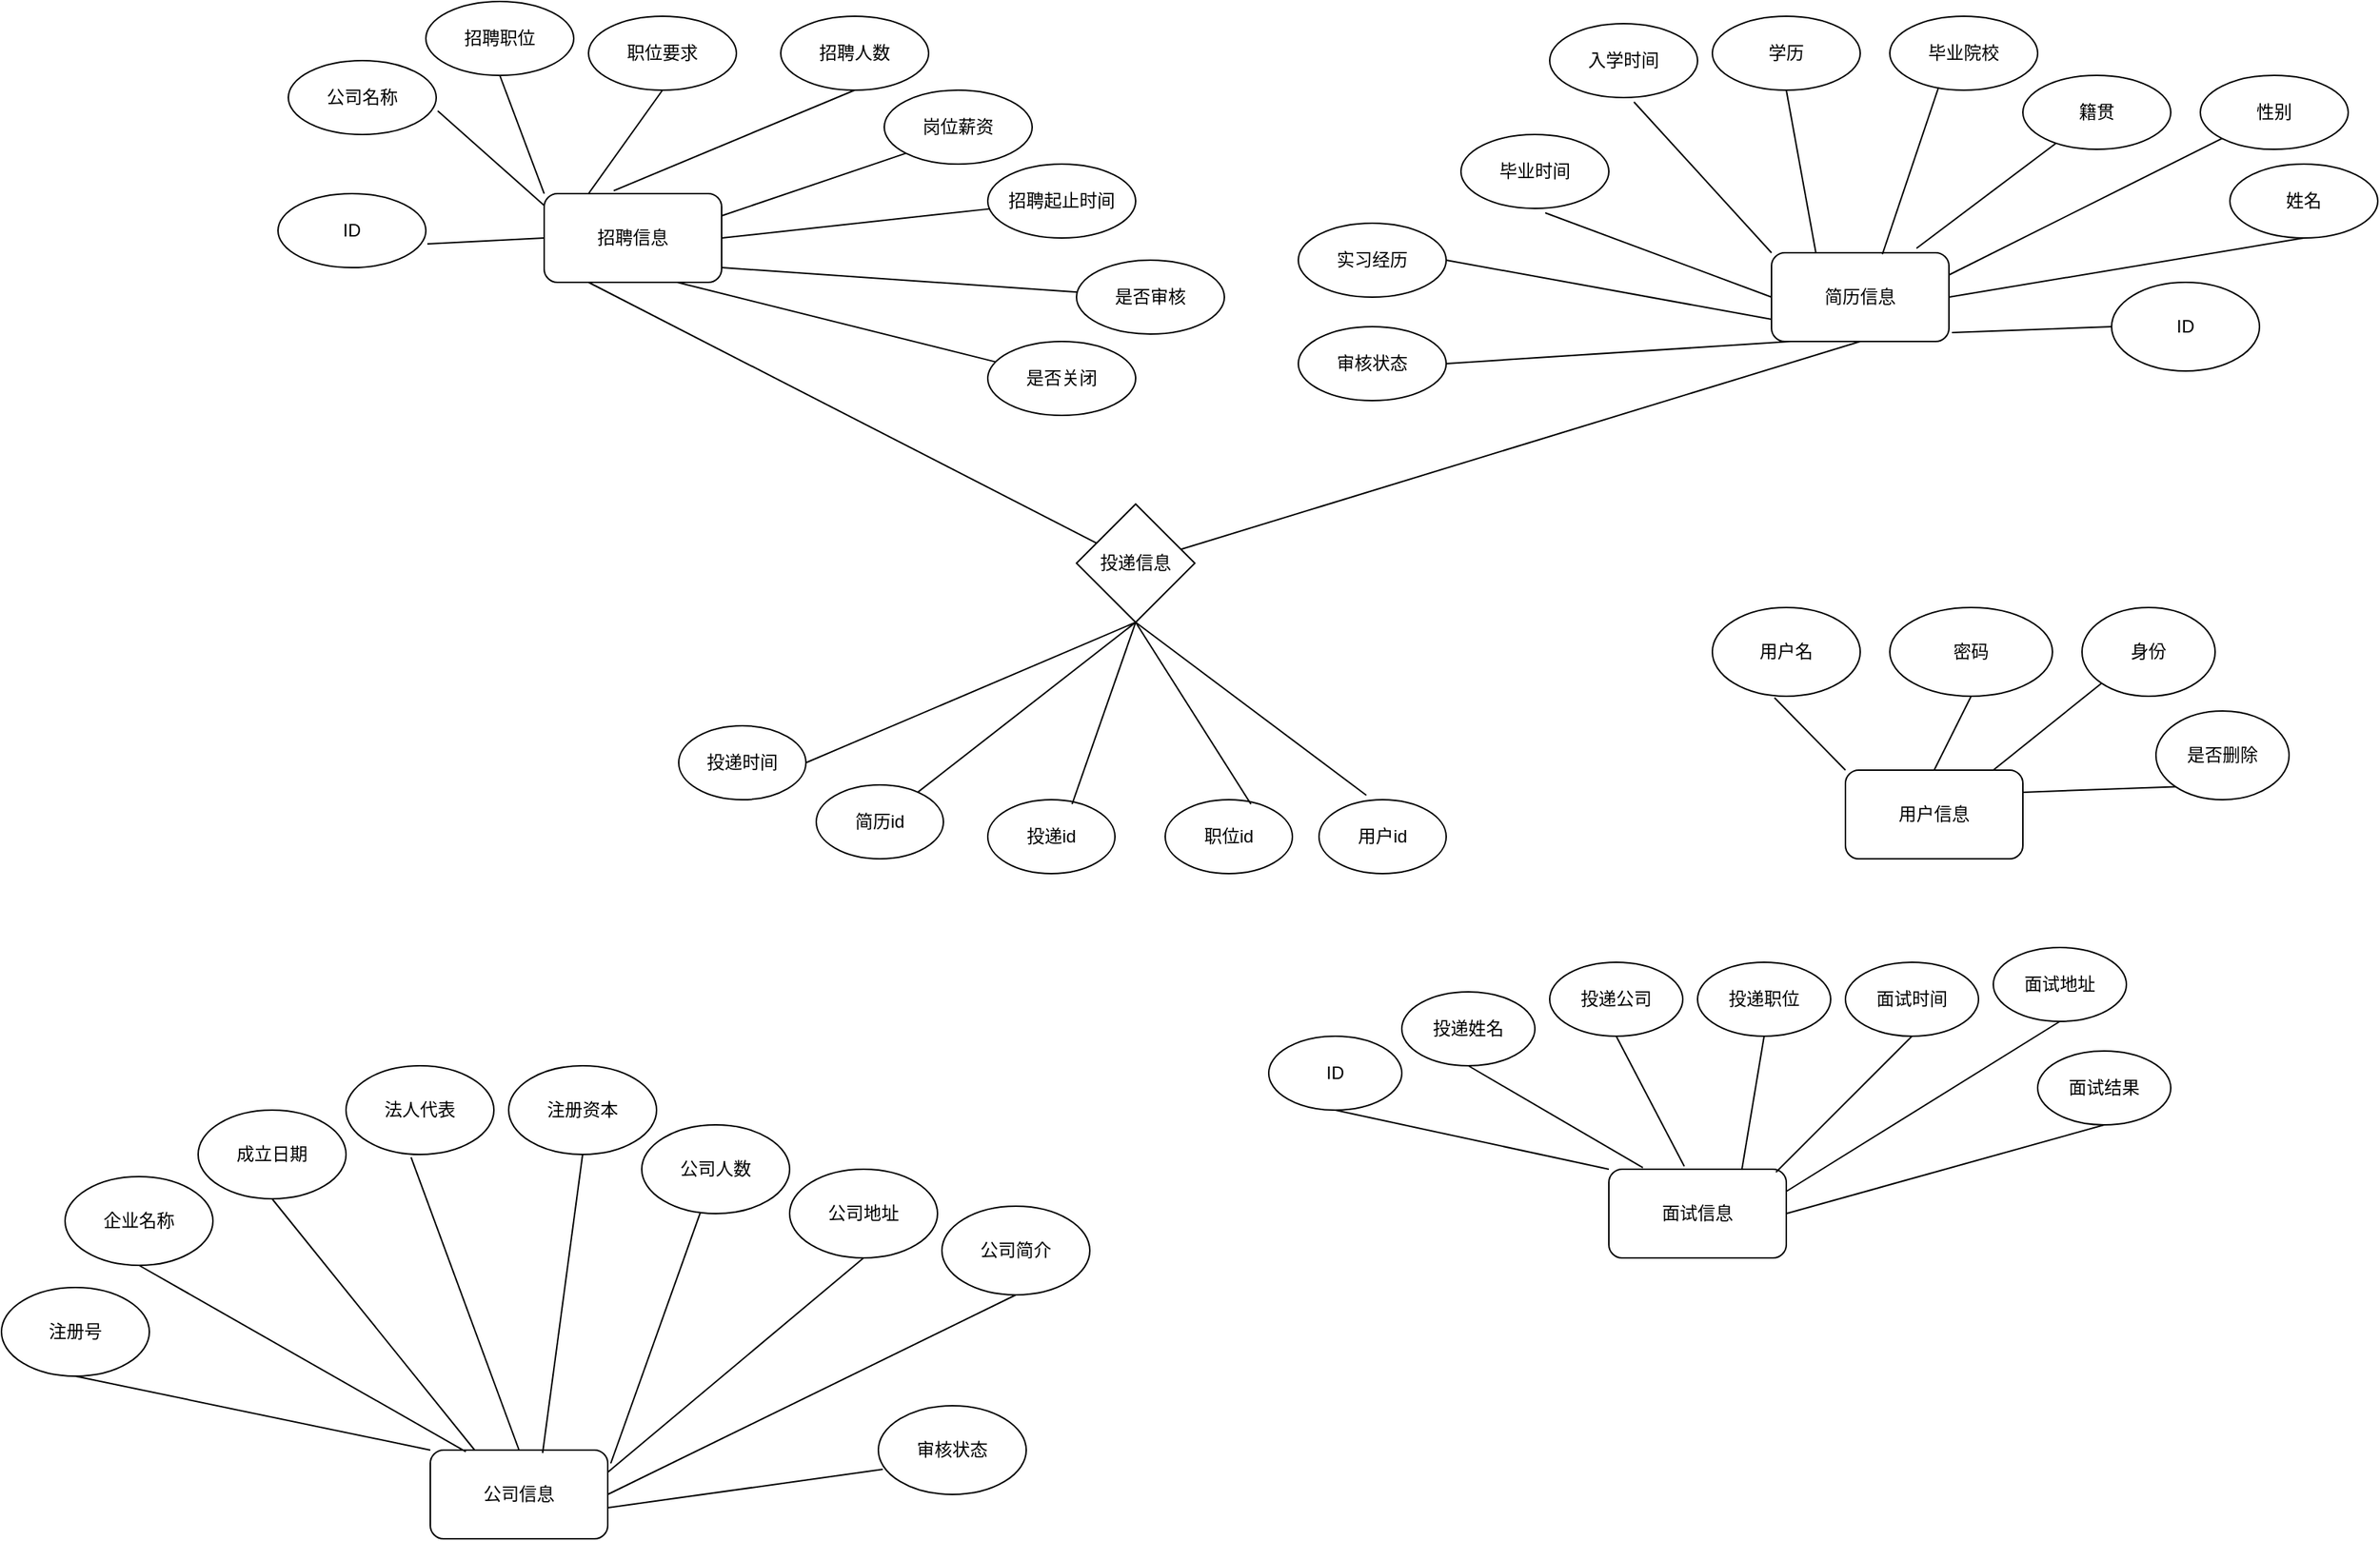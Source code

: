 <mxfile>
    <diagram id="CgPbNAY7SyPSCc3ufvrd" name="ER图">
        <mxGraphModel dx="1990" dy="789" grid="1" gridSize="10" guides="1" tooltips="1" connect="1" arrows="1" fold="1" page="1" pageScale="1" pageWidth="827" pageHeight="1169" math="0" shadow="0">
            <root>
                <mxCell id="0"/>
                <mxCell id="1" parent="0"/>
                <mxCell id="2" value="简历信息" style="rounded=1;whiteSpace=wrap;html=1;" parent="1" vertex="1">
                    <mxGeometry x="370" y="180" width="120" height="60" as="geometry"/>
                </mxCell>
                <mxCell id="3" value="" style="endArrow=none;html=1;exitX=1;exitY=0.5;exitDx=0;exitDy=0;entryX=0.5;entryY=1;entryDx=0;entryDy=0;" parent="1" source="2" target="4" edge="1">
                    <mxGeometry width="50" height="50" relative="1" as="geometry">
                        <mxPoint x="380" y="170" as="sourcePoint"/>
                        <mxPoint x="370" y="140" as="targetPoint"/>
                        <Array as="points"/>
                    </mxGeometry>
                </mxCell>
                <mxCell id="4" value="姓名" style="ellipse;whiteSpace=wrap;html=1;" parent="1" vertex="1">
                    <mxGeometry x="680" y="120" width="100" height="50" as="geometry"/>
                </mxCell>
                <mxCell id="6" value="性别" style="ellipse;whiteSpace=wrap;html=1;" parent="1" vertex="1">
                    <mxGeometry x="660" y="60" width="100" height="50" as="geometry"/>
                </mxCell>
                <mxCell id="7" value="毕业院校" style="ellipse;whiteSpace=wrap;html=1;" parent="1" vertex="1">
                    <mxGeometry x="450" y="20" width="100" height="50" as="geometry"/>
                </mxCell>
                <mxCell id="8" value="籍贯" style="ellipse;whiteSpace=wrap;html=1;" parent="1" vertex="1">
                    <mxGeometry x="540" y="60" width="100" height="50" as="geometry"/>
                </mxCell>
                <mxCell id="9" value="学历" style="ellipse;whiteSpace=wrap;html=1;" parent="1" vertex="1">
                    <mxGeometry x="330" y="20" width="100" height="50" as="geometry"/>
                </mxCell>
                <mxCell id="10" value="毕业时间" style="ellipse;whiteSpace=wrap;html=1;" parent="1" vertex="1">
                    <mxGeometry x="160" y="100" width="100" height="50" as="geometry"/>
                </mxCell>
                <mxCell id="11" value="" style="endArrow=none;html=1;exitX=0.5;exitY=1;exitDx=0;exitDy=0;entryX=0.25;entryY=0;entryDx=0;entryDy=0;" parent="1" source="9" target="2" edge="1">
                    <mxGeometry width="50" height="50" relative="1" as="geometry">
                        <mxPoint x="300" y="260" as="sourcePoint"/>
                        <mxPoint x="350" y="210" as="targetPoint"/>
                    </mxGeometry>
                </mxCell>
                <mxCell id="12" value="" style="endArrow=none;html=1;exitX=1;exitY=0.25;exitDx=0;exitDy=0;" parent="1" source="2" target="6" edge="1">
                    <mxGeometry width="50" height="50" relative="1" as="geometry">
                        <mxPoint x="391.04" y="190" as="sourcePoint"/>
                        <mxPoint x="260" y="110" as="targetPoint"/>
                        <Array as="points"/>
                    </mxGeometry>
                </mxCell>
                <mxCell id="13" value="" style="endArrow=none;html=1;exitX=0.625;exitY=0.017;exitDx=0;exitDy=0;exitPerimeter=0;entryX=0.33;entryY=0.96;entryDx=0;entryDy=0;entryPerimeter=0;" parent="1" source="2" target="7" edge="1">
                    <mxGeometry width="50" height="50" relative="1" as="geometry">
                        <mxPoint x="420" y="160" as="sourcePoint"/>
                        <mxPoint x="470" y="110" as="targetPoint"/>
                    </mxGeometry>
                </mxCell>
                <mxCell id="14" value="" style="endArrow=none;html=1;exitX=0.817;exitY=-0.05;exitDx=0;exitDy=0;exitPerimeter=0;" parent="1" source="2" target="8" edge="1">
                    <mxGeometry width="50" height="50" relative="1" as="geometry">
                        <mxPoint x="530" y="170" as="sourcePoint"/>
                        <mxPoint x="580" y="120" as="targetPoint"/>
                    </mxGeometry>
                </mxCell>
                <mxCell id="15" value="" style="endArrow=none;html=1;entryX=0.57;entryY=1.06;entryDx=0;entryDy=0;entryPerimeter=0;exitX=0;exitY=0.5;exitDx=0;exitDy=0;" parent="1" source="2" target="10" edge="1">
                    <mxGeometry width="50" height="50" relative="1" as="geometry">
                        <mxPoint x="360" y="200" as="sourcePoint"/>
                        <mxPoint x="560" y="350" as="targetPoint"/>
                    </mxGeometry>
                </mxCell>
                <mxCell id="17" value="实习经历" style="ellipse;whiteSpace=wrap;html=1;" parent="1" vertex="1">
                    <mxGeometry x="50" y="160" width="100" height="50" as="geometry"/>
                </mxCell>
                <mxCell id="18" value="" style="endArrow=none;html=1;entryX=0;entryY=0.75;entryDx=0;entryDy=0;exitX=1;exitY=0.5;exitDx=0;exitDy=0;" parent="1" source="17" target="2" edge="1">
                    <mxGeometry width="50" height="50" relative="1" as="geometry">
                        <mxPoint x="300" y="270" as="sourcePoint"/>
                        <mxPoint x="350" y="220" as="targetPoint"/>
                    </mxGeometry>
                </mxCell>
                <mxCell id="19" value="招聘信息" style="rounded=1;whiteSpace=wrap;html=1;" parent="1" vertex="1">
                    <mxGeometry x="-460" y="140" width="120" height="60" as="geometry"/>
                </mxCell>
                <mxCell id="20" value="" style="endArrow=none;html=1;exitX=0;exitY=0;exitDx=0;exitDy=0;entryX=0.5;entryY=1;entryDx=0;entryDy=0;" parent="1" source="19" target="21" edge="1">
                    <mxGeometry width="50" height="50" relative="1" as="geometry">
                        <mxPoint x="-490" y="150" as="sourcePoint"/>
                        <mxPoint x="-500" y="100" as="targetPoint"/>
                    </mxGeometry>
                </mxCell>
                <mxCell id="21" value="招聘职位" style="ellipse;whiteSpace=wrap;html=1;" parent="1" vertex="1">
                    <mxGeometry x="-540" y="10" width="100" height="50" as="geometry"/>
                </mxCell>
                <mxCell id="22" value="" style="endArrow=none;html=1;entryX=0.5;entryY=1;entryDx=0;entryDy=0;exitX=0.25;exitY=0;exitDx=0;exitDy=0;" parent="1" source="19" target="23" edge="1">
                    <mxGeometry width="50" height="50" relative="1" as="geometry">
                        <mxPoint x="-401" y="127" as="sourcePoint"/>
                        <mxPoint x="-390" y="90" as="targetPoint"/>
                    </mxGeometry>
                </mxCell>
                <mxCell id="23" value="职位要求" style="ellipse;whiteSpace=wrap;html=1;" parent="1" vertex="1">
                    <mxGeometry x="-430" y="20" width="100" height="50" as="geometry"/>
                </mxCell>
                <mxCell id="24" value="招聘起止时间" style="ellipse;whiteSpace=wrap;html=1;" parent="1" vertex="1">
                    <mxGeometry x="-160" y="120" width="100" height="50" as="geometry"/>
                </mxCell>
                <mxCell id="25" value="" style="endArrow=none;html=1;exitX=1;exitY=0.5;exitDx=0;exitDy=0;" parent="1" source="19" target="24" edge="1">
                    <mxGeometry width="50" height="50" relative="1" as="geometry">
                        <mxPoint x="-340" y="150" as="sourcePoint"/>
                        <mxPoint x="-290" y="100" as="targetPoint"/>
                    </mxGeometry>
                </mxCell>
                <mxCell id="26" value="" style="endArrow=none;html=1;exitX=0.5;exitY=1;exitDx=0;exitDy=0;entryX=0.392;entryY=-0.033;entryDx=0;entryDy=0;entryPerimeter=0;" parent="1" source="28" target="19" edge="1">
                    <mxGeometry width="50" height="50" relative="1" as="geometry">
                        <mxPoint x="-570" y="148" as="sourcePoint"/>
                        <mxPoint x="-410" y="130" as="targetPoint"/>
                    </mxGeometry>
                </mxCell>
                <mxCell id="28" value="招聘人数" style="ellipse;whiteSpace=wrap;html=1;" parent="1" vertex="1">
                    <mxGeometry x="-300" y="20" width="100" height="50" as="geometry"/>
                </mxCell>
                <mxCell id="29" value="岗位薪资" style="ellipse;whiteSpace=wrap;html=1;" parent="1" vertex="1">
                    <mxGeometry x="-230" y="70" width="100" height="50" as="geometry"/>
                </mxCell>
                <mxCell id="30" value="" style="endArrow=none;html=1;exitX=1;exitY=0.25;exitDx=0;exitDy=0;entryX=0;entryY=1;entryDx=0;entryDy=0;" parent="1" source="19" target="29" edge="1">
                    <mxGeometry width="50" height="50" relative="1" as="geometry">
                        <mxPoint x="-280" y="90" as="sourcePoint"/>
                        <mxPoint x="-230" y="40" as="targetPoint"/>
                    </mxGeometry>
                </mxCell>
                <mxCell id="33" value="公司信息" style="rounded=1;whiteSpace=wrap;html=1;" parent="1" vertex="1">
                    <mxGeometry x="-537" y="990" width="120" height="60" as="geometry"/>
                </mxCell>
                <mxCell id="35" value="ID" style="ellipse;whiteSpace=wrap;html=1;" parent="1" vertex="1">
                    <mxGeometry x="-640" y="140" width="100" height="50" as="geometry"/>
                </mxCell>
                <mxCell id="36" value="" style="endArrow=none;html=1;exitX=1.01;exitY=0.68;exitDx=0;exitDy=0;exitPerimeter=0;entryX=0;entryY=0.5;entryDx=0;entryDy=0;" parent="1" source="35" target="19" edge="1">
                    <mxGeometry width="50" height="50" relative="1" as="geometry">
                        <mxPoint x="-500" y="210" as="sourcePoint"/>
                        <mxPoint x="-450" y="160" as="targetPoint"/>
                    </mxGeometry>
                </mxCell>
                <mxCell id="39" value="ID" style="ellipse;whiteSpace=wrap;html=1;" parent="1" vertex="1">
                    <mxGeometry x="600" y="200" width="100" height="60" as="geometry"/>
                </mxCell>
                <mxCell id="40" value="" style="endArrow=none;html=1;entryX=1.017;entryY=0.9;entryDx=0;entryDy=0;exitX=0;exitY=0.5;exitDx=0;exitDy=0;entryPerimeter=0;" parent="1" source="39" target="2" edge="1">
                    <mxGeometry width="50" height="50" relative="1" as="geometry">
                        <mxPoint x="600" y="220" as="sourcePoint"/>
                        <mxPoint x="530" y="210" as="targetPoint"/>
                    </mxGeometry>
                </mxCell>
                <mxCell id="41" value="注册号" style="ellipse;whiteSpace=wrap;html=1;" parent="1" vertex="1">
                    <mxGeometry x="-827" y="880" width="100" height="60" as="geometry"/>
                </mxCell>
                <mxCell id="42" value="" style="endArrow=none;html=1;entryX=0;entryY=0;entryDx=0;entryDy=0;exitX=0.5;exitY=1;exitDx=0;exitDy=0;" parent="1" source="41" target="33" edge="1">
                    <mxGeometry width="50" height="50" relative="1" as="geometry">
                        <mxPoint x="-317" y="1000" as="sourcePoint"/>
                        <mxPoint x="-427" y="990" as="targetPoint"/>
                    </mxGeometry>
                </mxCell>
                <mxCell id="43" value="企业名称" style="ellipse;whiteSpace=wrap;html=1;" parent="1" vertex="1">
                    <mxGeometry x="-784" y="805" width="100" height="60" as="geometry"/>
                </mxCell>
                <mxCell id="44" value="" style="endArrow=none;html=1;exitX=0.2;exitY=0.017;exitDx=0;exitDy=0;exitPerimeter=0;entryX=0.5;entryY=1;entryDx=0;entryDy=0;" parent="1" source="33" target="43" edge="1">
                    <mxGeometry width="50" height="50" relative="1" as="geometry">
                        <mxPoint x="-547" y="980" as="sourcePoint"/>
                        <mxPoint x="-497" y="930" as="targetPoint"/>
                    </mxGeometry>
                </mxCell>
                <mxCell id="46" value="公司地址" style="ellipse;whiteSpace=wrap;html=1;" parent="1" vertex="1">
                    <mxGeometry x="-294" y="800" width="100" height="60" as="geometry"/>
                </mxCell>
                <mxCell id="47" value="成立日期" style="ellipse;whiteSpace=wrap;html=1;" parent="1" vertex="1">
                    <mxGeometry x="-694" y="760" width="100" height="60" as="geometry"/>
                </mxCell>
                <mxCell id="48" value="法人代表" style="ellipse;whiteSpace=wrap;html=1;" parent="1" vertex="1">
                    <mxGeometry x="-594" y="730" width="100" height="60" as="geometry"/>
                </mxCell>
                <mxCell id="50" value="注册资本" style="ellipse;whiteSpace=wrap;html=1;" parent="1" vertex="1">
                    <mxGeometry x="-484" y="730" width="100" height="60" as="geometry"/>
                </mxCell>
                <mxCell id="51" value="公司人数" style="ellipse;whiteSpace=wrap;html=1;" parent="1" vertex="1">
                    <mxGeometry x="-394" y="770" width="100" height="60" as="geometry"/>
                </mxCell>
                <mxCell id="52" value="" style="endArrow=none;html=1;exitX=1;exitY=0.25;exitDx=0;exitDy=0;entryX=0.5;entryY=1;entryDx=0;entryDy=0;" parent="1" source="33" target="46" edge="1">
                    <mxGeometry width="50" height="50" relative="1" as="geometry">
                        <mxPoint x="-581.04" y="790" as="sourcePoint"/>
                        <mxPoint x="-634" y="664.02" as="targetPoint"/>
                    </mxGeometry>
                </mxCell>
                <mxCell id="53" value="" style="endArrow=none;html=1;entryX=0.5;entryY=1;entryDx=0;entryDy=0;exitX=0.25;exitY=0;exitDx=0;exitDy=0;" parent="1" source="33" target="47" edge="1">
                    <mxGeometry width="50" height="50" relative="1" as="geometry">
                        <mxPoint x="-477" y="910" as="sourcePoint"/>
                        <mxPoint x="-427" y="860" as="targetPoint"/>
                    </mxGeometry>
                </mxCell>
                <mxCell id="54" value="" style="endArrow=none;html=1;entryX=0.44;entryY=1.033;entryDx=0;entryDy=0;entryPerimeter=0;exitX=0.5;exitY=0;exitDx=0;exitDy=0;" parent="1" source="33" target="48" edge="1">
                    <mxGeometry width="50" height="50" relative="1" as="geometry">
                        <mxPoint x="-397" y="950" as="sourcePoint"/>
                        <mxPoint x="-347" y="900" as="targetPoint"/>
                    </mxGeometry>
                </mxCell>
                <mxCell id="55" value="" style="endArrow=none;html=1;exitX=0.633;exitY=0.033;exitDx=0;exitDy=0;entryX=0.5;entryY=1;entryDx=0;entryDy=0;exitPerimeter=0;" parent="1" source="33" target="50" edge="1">
                    <mxGeometry width="50" height="50" relative="1" as="geometry">
                        <mxPoint x="-317" y="960" as="sourcePoint"/>
                        <mxPoint x="-267" y="910" as="targetPoint"/>
                    </mxGeometry>
                </mxCell>
                <mxCell id="56" value="" style="endArrow=none;html=1;exitX=1.017;exitY=0.15;exitDx=0;exitDy=0;exitPerimeter=0;" parent="1" source="33" target="51" edge="1">
                    <mxGeometry width="50" height="50" relative="1" as="geometry">
                        <mxPoint x="-327" y="1040" as="sourcePoint"/>
                        <mxPoint x="-277" y="990" as="targetPoint"/>
                    </mxGeometry>
                </mxCell>
                <mxCell id="57" value="" style="endArrow=none;html=1;exitX=1;exitY=0.65;exitDx=0;exitDy=0;exitPerimeter=0;entryX=0.03;entryY=0.717;entryDx=0;entryDy=0;entryPerimeter=0;" parent="1" source="33" target="58" edge="1">
                    <mxGeometry width="50" height="50" relative="1" as="geometry">
                        <mxPoint x="-424" y="1080" as="sourcePoint"/>
                        <mxPoint x="-264" y="1060" as="targetPoint"/>
                    </mxGeometry>
                </mxCell>
                <mxCell id="58" value="审核状态" style="ellipse;whiteSpace=wrap;html=1;" parent="1" vertex="1">
                    <mxGeometry x="-234" y="960" width="100" height="60" as="geometry"/>
                </mxCell>
                <mxCell id="59" value="用户信息" style="rounded=1;whiteSpace=wrap;html=1;" parent="1" vertex="1">
                    <mxGeometry x="420" y="530" width="120" height="60" as="geometry"/>
                </mxCell>
                <mxCell id="60" value="用户名" style="ellipse;whiteSpace=wrap;html=1;" parent="1" vertex="1">
                    <mxGeometry x="330" y="420" width="100" height="60" as="geometry"/>
                </mxCell>
                <mxCell id="61" value="密码" style="ellipse;whiteSpace=wrap;html=1;" parent="1" vertex="1">
                    <mxGeometry x="450" y="420" width="110" height="60" as="geometry"/>
                </mxCell>
                <mxCell id="62" value="身份" style="ellipse;whiteSpace=wrap;html=1;" parent="1" vertex="1">
                    <mxGeometry x="580" y="420" width="90" height="60" as="geometry"/>
                </mxCell>
                <mxCell id="63" value="" style="endArrow=none;html=1;exitX=0;exitY=0;exitDx=0;exitDy=0;entryX=0.42;entryY=1.017;entryDx=0;entryDy=0;entryPerimeter=0;" parent="1" source="59" target="60" edge="1">
                    <mxGeometry width="50" height="50" relative="1" as="geometry">
                        <mxPoint x="340" y="550" as="sourcePoint"/>
                        <mxPoint x="390" y="500" as="targetPoint"/>
                    </mxGeometry>
                </mxCell>
                <mxCell id="64" value="" style="endArrow=none;html=1;entryX=0.5;entryY=1;entryDx=0;entryDy=0;" parent="1" target="61" edge="1">
                    <mxGeometry width="50" height="50" relative="1" as="geometry">
                        <mxPoint x="480" y="530" as="sourcePoint"/>
                        <mxPoint x="530" y="480" as="targetPoint"/>
                    </mxGeometry>
                </mxCell>
                <mxCell id="65" value="" style="endArrow=none;html=1;entryX=0;entryY=1;entryDx=0;entryDy=0;" parent="1" target="62" edge="1">
                    <mxGeometry width="50" height="50" relative="1" as="geometry">
                        <mxPoint x="520" y="530" as="sourcePoint"/>
                        <mxPoint x="630" y="470" as="targetPoint"/>
                    </mxGeometry>
                </mxCell>
                <mxCell id="67" value="审核状态" style="ellipse;whiteSpace=wrap;html=1;" parent="1" vertex="1">
                    <mxGeometry x="50" y="230" width="100" height="50" as="geometry"/>
                </mxCell>
                <mxCell id="68" value="" style="endArrow=none;html=1;exitX=1;exitY=0.5;exitDx=0;exitDy=0;entryX=0.108;entryY=1;entryDx=0;entryDy=0;entryPerimeter=0;" parent="1" source="67" target="2" edge="1">
                    <mxGeometry width="50" height="50" relative="1" as="geometry">
                        <mxPoint x="320" y="290" as="sourcePoint"/>
                        <mxPoint x="370" y="240" as="targetPoint"/>
                    </mxGeometry>
                </mxCell>
                <mxCell id="70" value="投递id" style="ellipse;whiteSpace=wrap;html=1;" parent="1" vertex="1">
                    <mxGeometry x="-160" y="550" width="86" height="50" as="geometry"/>
                </mxCell>
                <mxCell id="71" value="" style="endArrow=none;html=1;exitX=0.5;exitY=1;exitDx=0;exitDy=0;entryX=0.663;entryY=0.06;entryDx=0;entryDy=0;entryPerimeter=0;" parent="1" source="78" target="70" edge="1">
                    <mxGeometry width="50" height="50" relative="1" as="geometry">
                        <mxPoint x="-477.5" y="485" as="sourcePoint"/>
                        <mxPoint x="-507.5" y="450" as="targetPoint"/>
                    </mxGeometry>
                </mxCell>
                <mxCell id="72" value="简历id" style="ellipse;whiteSpace=wrap;html=1;" parent="1" vertex="1">
                    <mxGeometry x="-276" y="540" width="86" height="50" as="geometry"/>
                </mxCell>
                <mxCell id="73" value="" style="endArrow=none;html=1;" parent="1" target="72" edge="1">
                    <mxGeometry width="50" height="50" relative="1" as="geometry">
                        <mxPoint x="-60" y="430" as="sourcePoint"/>
                        <mxPoint x="-417.5" y="433.02" as="targetPoint"/>
                    </mxGeometry>
                </mxCell>
                <mxCell id="74" value="职位id" style="ellipse;whiteSpace=wrap;html=1;" parent="1" vertex="1">
                    <mxGeometry x="-40" y="550" width="86" height="50" as="geometry"/>
                </mxCell>
                <mxCell id="75" value="" style="endArrow=none;html=1;exitX=0.5;exitY=1;exitDx=0;exitDy=0;entryX=0.674;entryY=0.06;entryDx=0;entryDy=0;entryPerimeter=0;" parent="1" source="78" target="74" edge="1">
                    <mxGeometry width="50" height="50" relative="1" as="geometry">
                        <mxPoint x="-414.312" y="470" as="sourcePoint"/>
                        <mxPoint x="-7" y="530" as="targetPoint"/>
                    </mxGeometry>
                </mxCell>
                <mxCell id="76" value="投递时间" style="ellipse;whiteSpace=wrap;html=1;" parent="1" vertex="1">
                    <mxGeometry x="-369" y="500" width="86" height="50" as="geometry"/>
                </mxCell>
                <mxCell id="77" value="" style="endArrow=none;html=1;entryX=1;entryY=0.5;entryDx=0;entryDy=0;" parent="1" target="76" edge="1">
                    <mxGeometry width="50" height="50" relative="1" as="geometry">
                        <mxPoint x="-60" y="430" as="sourcePoint"/>
                        <mxPoint x="-274.5" y="433.02" as="targetPoint"/>
                    </mxGeometry>
                </mxCell>
                <mxCell id="78" value="&lt;span&gt;投递信息&lt;/span&gt;" style="rhombus;whiteSpace=wrap;html=1;" parent="1" vertex="1">
                    <mxGeometry x="-100" y="350" width="80" height="80" as="geometry"/>
                </mxCell>
                <mxCell id="79" value="" style="endArrow=none;html=1;exitX=0.25;exitY=1;exitDx=0;exitDy=0;" parent="1" source="19" target="78" edge="1">
                    <mxGeometry width="50" height="50" relative="1" as="geometry">
                        <mxPoint x="-110" y="400" as="sourcePoint"/>
                        <mxPoint x="-60" y="350" as="targetPoint"/>
                    </mxGeometry>
                </mxCell>
                <mxCell id="80" value="" style="endArrow=none;html=1;entryX=0.5;entryY=1;entryDx=0;entryDy=0;" parent="1" source="78" target="2" edge="1">
                    <mxGeometry width="50" height="50" relative="1" as="geometry">
                        <mxPoint x="380" y="310" as="sourcePoint"/>
                        <mxPoint x="430" y="260" as="targetPoint"/>
                    </mxGeometry>
                </mxCell>
                <mxCell id="81" value="用户id" style="ellipse;whiteSpace=wrap;html=1;" parent="1" vertex="1">
                    <mxGeometry x="64" y="550" width="86" height="50" as="geometry"/>
                </mxCell>
                <mxCell id="82" value="" style="endArrow=none;html=1;entryX=0.372;entryY=-0.06;entryDx=0;entryDy=0;entryPerimeter=0;exitX=0.5;exitY=1;exitDx=0;exitDy=0;" parent="1" source="78" target="81" edge="1">
                    <mxGeometry width="50" height="50" relative="1" as="geometry">
                        <mxPoint x="-60" y="440" as="sourcePoint"/>
                        <mxPoint x="97" y="530" as="targetPoint"/>
                    </mxGeometry>
                </mxCell>
                <mxCell id="83" value="面试信息" style="rounded=1;whiteSpace=wrap;html=1;" parent="1" vertex="1">
                    <mxGeometry x="260" y="800" width="120" height="60" as="geometry"/>
                </mxCell>
                <mxCell id="84" value="ID" style="ellipse;whiteSpace=wrap;html=1;" parent="1" vertex="1">
                    <mxGeometry x="30" y="710" width="90" height="50" as="geometry"/>
                </mxCell>
                <mxCell id="85" value="" style="endArrow=none;html=1;exitX=0;exitY=0;exitDx=0;exitDy=0;entryX=0.5;entryY=1;entryDx=0;entryDy=0;" parent="1" source="83" target="84" edge="1">
                    <mxGeometry width="50" height="50" relative="1" as="geometry">
                        <mxPoint x="220" y="800" as="sourcePoint"/>
                        <mxPoint x="270" y="750" as="targetPoint"/>
                    </mxGeometry>
                </mxCell>
                <mxCell id="86" value="投递姓名" style="ellipse;whiteSpace=wrap;html=1;" parent="1" vertex="1">
                    <mxGeometry x="120" y="680" width="90" height="50" as="geometry"/>
                </mxCell>
                <mxCell id="87" value="" style="endArrow=none;html=1;exitX=0.192;exitY=-0.017;exitDx=0;exitDy=0;entryX=0.5;entryY=1;entryDx=0;entryDy=0;exitPerimeter=0;" parent="1" source="83" target="86" edge="1">
                    <mxGeometry width="50" height="50" relative="1" as="geometry">
                        <mxPoint x="350" y="800" as="sourcePoint"/>
                        <mxPoint x="360" y="750" as="targetPoint"/>
                    </mxGeometry>
                </mxCell>
                <mxCell id="88" value="投递公司" style="ellipse;whiteSpace=wrap;html=1;" parent="1" vertex="1">
                    <mxGeometry x="220" y="660" width="90" height="50" as="geometry"/>
                </mxCell>
                <mxCell id="89" value="" style="endArrow=none;html=1;entryX=0.5;entryY=1;entryDx=0;entryDy=0;exitX=0.425;exitY=-0.033;exitDx=0;exitDy=0;exitPerimeter=0;" parent="1" source="83" target="88" edge="1">
                    <mxGeometry width="50" height="50" relative="1" as="geometry">
                        <mxPoint x="330" y="750" as="sourcePoint"/>
                        <mxPoint x="460" y="710" as="targetPoint"/>
                    </mxGeometry>
                </mxCell>
                <mxCell id="90" value="投递职位" style="ellipse;whiteSpace=wrap;html=1;" parent="1" vertex="1">
                    <mxGeometry x="320" y="660" width="90" height="50" as="geometry"/>
                </mxCell>
                <mxCell id="91" value="" style="endArrow=none;html=1;entryX=0.5;entryY=1;entryDx=0;entryDy=0;exitX=0.75;exitY=0;exitDx=0;exitDy=0;" parent="1" source="83" target="90" edge="1">
                    <mxGeometry width="50" height="50" relative="1" as="geometry">
                        <mxPoint x="380" y="804.01" as="sourcePoint"/>
                        <mxPoint x="529" y="715.99" as="targetPoint"/>
                    </mxGeometry>
                </mxCell>
                <mxCell id="93" value="面试时间" style="ellipse;whiteSpace=wrap;html=1;" parent="1" vertex="1">
                    <mxGeometry x="420" y="660" width="90" height="50" as="geometry"/>
                </mxCell>
                <mxCell id="94" value="" style="endArrow=none;html=1;entryX=0.5;entryY=1;entryDx=0;entryDy=0;exitX=0.942;exitY=0.033;exitDx=0;exitDy=0;exitPerimeter=0;" parent="1" source="83" target="93" edge="1">
                    <mxGeometry width="50" height="50" relative="1" as="geometry">
                        <mxPoint x="450" y="800" as="sourcePoint"/>
                        <mxPoint x="629" y="715.99" as="targetPoint"/>
                    </mxGeometry>
                </mxCell>
                <mxCell id="95" value="面试地址" style="ellipse;whiteSpace=wrap;html=1;" parent="1" vertex="1">
                    <mxGeometry x="520" y="650" width="90" height="50" as="geometry"/>
                </mxCell>
                <mxCell id="96" value="" style="endArrow=none;html=1;entryX=0.5;entryY=1;entryDx=0;entryDy=0;exitX=1;exitY=0.25;exitDx=0;exitDy=0;" parent="1" source="83" target="95" edge="1">
                    <mxGeometry width="50" height="50" relative="1" as="geometry">
                        <mxPoint x="443.04" y="851.98" as="sourcePoint"/>
                        <mxPoint x="699" y="765.99" as="targetPoint"/>
                    </mxGeometry>
                </mxCell>
                <mxCell id="98" value="公司名称" style="ellipse;whiteSpace=wrap;html=1;" parent="1" vertex="1">
                    <mxGeometry x="-633" y="50" width="100" height="50" as="geometry"/>
                </mxCell>
                <mxCell id="99" value="" style="endArrow=none;html=1;exitX=1.01;exitY=0.68;exitDx=0;exitDy=0;exitPerimeter=0;entryX=0;entryY=0.133;entryDx=0;entryDy=0;entryPerimeter=0;" parent="1" source="98" target="19" edge="1">
                    <mxGeometry width="50" height="50" relative="1" as="geometry">
                        <mxPoint x="-490" y="220" as="sourcePoint"/>
                        <mxPoint x="-470" y="150" as="targetPoint"/>
                    </mxGeometry>
                </mxCell>
                <mxCell id="101" value="是否审核" style="ellipse;whiteSpace=wrap;html=1;" parent="1" vertex="1">
                    <mxGeometry x="-100" y="185" width="100" height="50" as="geometry"/>
                </mxCell>
                <mxCell id="102" value="" style="endArrow=none;html=1;exitX=1;exitY=0.75;exitDx=0;exitDy=0;" parent="1" target="101" edge="1">
                    <mxGeometry width="50" height="50" relative="1" as="geometry">
                        <mxPoint x="-340" y="190" as="sourcePoint"/>
                        <mxPoint x="-230" y="165" as="targetPoint"/>
                    </mxGeometry>
                </mxCell>
                <mxCell id="103" value="是否关闭" style="ellipse;whiteSpace=wrap;html=1;" parent="1" vertex="1">
                    <mxGeometry x="-160" y="240" width="100" height="50" as="geometry"/>
                </mxCell>
                <mxCell id="104" value="" style="endArrow=none;html=1;exitX=0.75;exitY=1;exitDx=0;exitDy=0;" parent="1" source="19" target="103" edge="1">
                    <mxGeometry width="50" height="50" relative="1" as="geometry">
                        <mxPoint x="-340" y="199.997" as="sourcePoint"/>
                        <mxPoint x="-166" y="253.33" as="targetPoint"/>
                    </mxGeometry>
                </mxCell>
                <mxCell id="105" value="入学时间" style="ellipse;whiteSpace=wrap;html=1;" parent="1" vertex="1">
                    <mxGeometry x="220" y="25" width="100" height="50" as="geometry"/>
                </mxCell>
                <mxCell id="106" value="" style="endArrow=none;html=1;entryX=0.57;entryY=1.06;entryDx=0;entryDy=0;entryPerimeter=0;exitX=0;exitY=0;exitDx=0;exitDy=0;" parent="1" source="2" target="105" edge="1">
                    <mxGeometry width="50" height="50" relative="1" as="geometry">
                        <mxPoint x="380" y="190" as="sourcePoint"/>
                        <mxPoint x="600" y="295" as="targetPoint"/>
                    </mxGeometry>
                </mxCell>
                <mxCell id="107" value="是否删除" style="ellipse;whiteSpace=wrap;html=1;" parent="1" vertex="1">
                    <mxGeometry x="630" y="490" width="90" height="60" as="geometry"/>
                </mxCell>
                <mxCell id="108" value="" style="endArrow=none;html=1;entryX=0;entryY=1;entryDx=0;entryDy=0;exitX=1;exitY=0.25;exitDx=0;exitDy=0;" parent="1" source="59" target="107" edge="1">
                    <mxGeometry width="50" height="50" relative="1" as="geometry">
                        <mxPoint x="550" y="570" as="sourcePoint"/>
                        <mxPoint x="660" y="510" as="targetPoint"/>
                    </mxGeometry>
                </mxCell>
                <mxCell id="110" value="公司简介" style="ellipse;whiteSpace=wrap;html=1;" parent="1" vertex="1">
                    <mxGeometry x="-191" y="825" width="100" height="60" as="geometry"/>
                </mxCell>
                <mxCell id="111" value="" style="endArrow=none;html=1;exitX=1;exitY=0.5;exitDx=0;exitDy=0;entryX=0.5;entryY=1;entryDx=0;entryDy=0;" parent="1" source="33" target="110" edge="1">
                    <mxGeometry width="50" height="50" relative="1" as="geometry">
                        <mxPoint x="-314" y="1030" as="sourcePoint"/>
                        <mxPoint x="-531" y="689.02" as="targetPoint"/>
                    </mxGeometry>
                </mxCell>
                <mxCell id="112" value="面试结果" style="ellipse;whiteSpace=wrap;html=1;" parent="1" vertex="1">
                    <mxGeometry x="550" y="720" width="90" height="50" as="geometry"/>
                </mxCell>
                <mxCell id="113" value="" style="endArrow=none;html=1;entryX=0.5;entryY=1;entryDx=0;entryDy=0;exitX=1;exitY=0.5;exitDx=0;exitDy=0;" parent="1" source="83" target="112" edge="1">
                    <mxGeometry width="50" height="50" relative="1" as="geometry">
                        <mxPoint x="380" y="840" as="sourcePoint"/>
                        <mxPoint x="699" y="805.99" as="targetPoint"/>
                    </mxGeometry>
                </mxCell>
            </root>
        </mxGraphModel>
    </diagram>
    <diagram id="Z_2-5sSPsHLmUd-7F-kh" name="管理员任务分析">
        <mxGraphModel dx="1990" dy="789" grid="1" gridSize="10" guides="1" tooltips="1" connect="1" arrows="1" fold="1" page="1" pageScale="1" pageWidth="827" pageHeight="1169" math="0" shadow="0">
            <root>
                <mxCell id="U8bmm_8nFENOHRRJ4aND-0"/>
                <mxCell id="U8bmm_8nFENOHRRJ4aND-1" parent="U8bmm_8nFENOHRRJ4aND-0"/>
                <mxCell id="U8bmm_8nFENOHRRJ4aND-22" value="管理员" style="shape=umlActor;verticalLabelPosition=bottom;verticalAlign=top;html=1;outlineConnect=0;" parent="U8bmm_8nFENOHRRJ4aND-1" vertex="1">
                    <mxGeometry y="130" width="40" height="80" as="geometry"/>
                </mxCell>
                <mxCell id="U8bmm_8nFENOHRRJ4aND-23" value="" style="endArrow=classic;html=1;entryX=0;entryY=0.5;entryDx=0;entryDy=0;" parent="U8bmm_8nFENOHRRJ4aND-1" target="U8bmm_8nFENOHRRJ4aND-24" edge="1">
                    <mxGeometry width="50" height="50" relative="1" as="geometry">
                        <mxPoint x="40" y="170" as="sourcePoint"/>
                        <mxPoint x="120" y="60" as="targetPoint"/>
                    </mxGeometry>
                </mxCell>
                <mxCell id="U8bmm_8nFENOHRRJ4aND-24" value="登录" style="ellipse;whiteSpace=wrap;html=1;" parent="U8bmm_8nFENOHRRJ4aND-1" vertex="1">
                    <mxGeometry x="210" width="90" height="40" as="geometry"/>
                </mxCell>
                <mxCell id="U8bmm_8nFENOHRRJ4aND-29" value="" style="endArrow=classic;html=1;entryX=0;entryY=0.5;entryDx=0;entryDy=0;" parent="U8bmm_8nFENOHRRJ4aND-1" target="U8bmm_8nFENOHRRJ4aND-30" edge="1">
                    <mxGeometry width="50" height="50" relative="1" as="geometry">
                        <mxPoint x="40" y="170" as="sourcePoint"/>
                        <mxPoint x="120" y="60" as="targetPoint"/>
                    </mxGeometry>
                </mxCell>
                <mxCell id="U8bmm_8nFENOHRRJ4aND-30" value="查询学生资料" style="ellipse;whiteSpace=wrap;html=1;" parent="U8bmm_8nFENOHRRJ4aND-1" vertex="1">
                    <mxGeometry x="210" y="50" width="90" height="40" as="geometry"/>
                </mxCell>
                <mxCell id="U8bmm_8nFENOHRRJ4aND-32" value="" style="endArrow=classic;html=1;entryX=0;entryY=0.5;entryDx=0;entryDy=0;" parent="U8bmm_8nFENOHRRJ4aND-1" target="U8bmm_8nFENOHRRJ4aND-33" edge="1">
                    <mxGeometry width="50" height="50" relative="1" as="geometry">
                        <mxPoint x="40" y="170" as="sourcePoint"/>
                        <mxPoint x="120" y="110" as="targetPoint"/>
                    </mxGeometry>
                </mxCell>
                <mxCell id="U8bmm_8nFENOHRRJ4aND-33" value="删除，恢复用户" style="ellipse;whiteSpace=wrap;html=1;" parent="U8bmm_8nFENOHRRJ4aND-1" vertex="1">
                    <mxGeometry x="210" y="100" width="90" height="40" as="geometry"/>
                </mxCell>
                <mxCell id="U8bmm_8nFENOHRRJ4aND-34" value="" style="endArrow=classic;html=1;entryX=0;entryY=0.5;entryDx=0;entryDy=0;" parent="U8bmm_8nFENOHRRJ4aND-1" target="U8bmm_8nFENOHRRJ4aND-35" edge="1">
                    <mxGeometry width="50" height="50" relative="1" as="geometry">
                        <mxPoint x="40" y="170" as="sourcePoint"/>
                        <mxPoint x="120" y="160" as="targetPoint"/>
                    </mxGeometry>
                </mxCell>
                <mxCell id="U8bmm_8nFENOHRRJ4aND-35" value="审核简历" style="ellipse;whiteSpace=wrap;html=1;" parent="U8bmm_8nFENOHRRJ4aND-1" vertex="1">
                    <mxGeometry x="210" y="150" width="90" height="40" as="geometry"/>
                </mxCell>
                <mxCell id="U8bmm_8nFENOHRRJ4aND-36" value="" style="endArrow=classic;html=1;entryX=0;entryY=0.5;entryDx=0;entryDy=0;" parent="U8bmm_8nFENOHRRJ4aND-1" target="U8bmm_8nFENOHRRJ4aND-37" edge="1">
                    <mxGeometry width="50" height="50" relative="1" as="geometry">
                        <mxPoint x="40" y="170" as="sourcePoint"/>
                        <mxPoint x="120" y="210" as="targetPoint"/>
                    </mxGeometry>
                </mxCell>
                <mxCell id="U8bmm_8nFENOHRRJ4aND-37" value="审核企业信息" style="ellipse;whiteSpace=wrap;html=1;" parent="U8bmm_8nFENOHRRJ4aND-1" vertex="1">
                    <mxGeometry x="210" y="200" width="90" height="40" as="geometry"/>
                </mxCell>
                <mxCell id="U8bmm_8nFENOHRRJ4aND-38" value="" style="endArrow=classic;html=1;entryX=0;entryY=0.5;entryDx=0;entryDy=0;" parent="U8bmm_8nFENOHRRJ4aND-1" target="U8bmm_8nFENOHRRJ4aND-39" edge="1">
                    <mxGeometry width="50" height="50" relative="1" as="geometry">
                        <mxPoint x="40" y="170" as="sourcePoint"/>
                        <mxPoint x="120" y="260" as="targetPoint"/>
                    </mxGeometry>
                </mxCell>
                <mxCell id="U8bmm_8nFENOHRRJ4aND-39" value="审核招聘信息" style="ellipse;whiteSpace=wrap;html=1;" parent="U8bmm_8nFENOHRRJ4aND-1" vertex="1">
                    <mxGeometry x="210" y="250" width="90" height="40" as="geometry"/>
                </mxCell>
                <mxCell id="U8bmm_8nFENOHRRJ4aND-40" value="" style="endArrow=classic;html=1;entryX=0;entryY=0.5;entryDx=0;entryDy=0;" parent="U8bmm_8nFENOHRRJ4aND-1" target="U8bmm_8nFENOHRRJ4aND-41" edge="1">
                    <mxGeometry width="50" height="50" relative="1" as="geometry">
                        <mxPoint x="40" y="170" as="sourcePoint"/>
                        <mxPoint x="190" y="290" as="targetPoint"/>
                    </mxGeometry>
                </mxCell>
                <mxCell id="U8bmm_8nFENOHRRJ4aND-41" value="查看面试情况" style="ellipse;whiteSpace=wrap;html=1;" parent="U8bmm_8nFENOHRRJ4aND-1" vertex="1">
                    <mxGeometry x="210" y="300" width="90" height="40" as="geometry"/>
                </mxCell>
                <mxCell id="U8bmm_8nFENOHRRJ4aND-42" value="" style="endArrow=classic;html=1;entryX=0;entryY=0.5;entryDx=0;entryDy=0;" parent="U8bmm_8nFENOHRRJ4aND-1" target="U8bmm_8nFENOHRRJ4aND-43" edge="1">
                    <mxGeometry width="50" height="50" relative="1" as="geometry">
                        <mxPoint x="40" y="170" as="sourcePoint"/>
                        <mxPoint x="190" y="355" as="targetPoint"/>
                    </mxGeometry>
                </mxCell>
                <mxCell id="U8bmm_8nFENOHRRJ4aND-43" value="推荐岗位" style="ellipse;whiteSpace=wrap;html=1;" parent="U8bmm_8nFENOHRRJ4aND-1" vertex="1">
                    <mxGeometry x="210" y="360" width="90" height="40" as="geometry"/>
                </mxCell>
                <mxCell id="DZp2CA00HDpX8BvKorI2-0" value="管理员" style="shape=umlActor;verticalLabelPosition=bottom;verticalAlign=top;html=1;outlineConnect=0;" parent="U8bmm_8nFENOHRRJ4aND-1" vertex="1">
                    <mxGeometry y="440" width="40" height="70" as="geometry"/>
                </mxCell>
                <mxCell id="DZp2CA00HDpX8BvKorI2-1" value="" style="endArrow=none;dashed=1;html=1;startArrow=none;" parent="U8bmm_8nFENOHRRJ4aND-1" source="DZp2CA00HDpX8BvKorI2-28" target="DZp2CA00HDpX8BvKorI2-0" edge="1">
                    <mxGeometry width="50" height="50" relative="1" as="geometry">
                        <mxPoint x="20" y="810" as="sourcePoint"/>
                        <mxPoint x="20" y="550" as="targetPoint"/>
                    </mxGeometry>
                </mxCell>
                <mxCell id="DZp2CA00HDpX8BvKorI2-2" value="系统键盘和鼠标" style="rounded=0;whiteSpace=wrap;html=1;" parent="U8bmm_8nFENOHRRJ4aND-1" vertex="1">
                    <mxGeometry x="80" y="480" width="120" height="40" as="geometry"/>
                </mxCell>
                <mxCell id="DZp2CA00HDpX8BvKorI2-3" value="系统屏幕" style="rounded=0;whiteSpace=wrap;html=1;" parent="U8bmm_8nFENOHRRJ4aND-1" vertex="1">
                    <mxGeometry x="240" y="480" width="120" height="40" as="geometry"/>
                </mxCell>
                <mxCell id="DZp2CA00HDpX8BvKorI2-4" value="管理员对象" style="rounded=0;whiteSpace=wrap;html=1;" parent="U8bmm_8nFENOHRRJ4aND-1" vertex="1">
                    <mxGeometry x="400" y="480" width="120" height="40" as="geometry"/>
                </mxCell>
                <mxCell id="DZp2CA00HDpX8BvKorI2-5" value="" style="rounded=0;whiteSpace=wrap;html=1;fillColor=#f0a30a;fontColor=#000000;strokeColor=#BD7000;" parent="U8bmm_8nFENOHRRJ4aND-1" vertex="1">
                    <mxGeometry x="10" y="550" width="20" height="30" as="geometry"/>
                </mxCell>
                <mxCell id="DZp2CA00HDpX8BvKorI2-6" value="" style="endArrow=classic;html=1;exitX=1;exitY=1;exitDx=0;exitDy=0;entryX=0.25;entryY=0;entryDx=0;entryDy=0;" parent="U8bmm_8nFENOHRRJ4aND-1" source="DZp2CA00HDpX8BvKorI2-5" target="DZp2CA00HDpX8BvKorI2-11" edge="1">
                    <mxGeometry width="50" height="50" relative="1" as="geometry">
                        <mxPoint x="100" y="630" as="sourcePoint"/>
                        <mxPoint x="120" y="580" as="targetPoint"/>
                    </mxGeometry>
                </mxCell>
                <mxCell id="DZp2CA00HDpX8BvKorI2-7" value="1.输入用户名和密码身份点击登录" style="edgeLabel;html=1;align=center;verticalAlign=middle;resizable=0;points=[];fontStyle=1;fontSize=12;fontColor=#FFFF00;" parent="DZp2CA00HDpX8BvKorI2-6" vertex="1" connectable="0">
                    <mxGeometry x="-0.34" y="1" relative="1" as="geometry">
                        <mxPoint x="17" y="-9" as="offset"/>
                    </mxGeometry>
                </mxCell>
                <mxCell id="DZp2CA00HDpX8BvKorI2-8" value="" style="endArrow=none;dashed=1;html=1;startArrow=none;" parent="U8bmm_8nFENOHRRJ4aND-1" source="DZp2CA00HDpX8BvKorI2-11" edge="1">
                    <mxGeometry width="50" height="50" relative="1" as="geometry">
                        <mxPoint x="139.5" y="820" as="sourcePoint"/>
                        <mxPoint x="139.5" y="520" as="targetPoint"/>
                    </mxGeometry>
                </mxCell>
                <mxCell id="DZp2CA00HDpX8BvKorI2-9" value="" style="endArrow=none;dashed=1;html=1;startArrow=none;" parent="U8bmm_8nFENOHRRJ4aND-1" source="DZp2CA00HDpX8BvKorI2-16" edge="1">
                    <mxGeometry width="50" height="50" relative="1" as="geometry">
                        <mxPoint x="299.5" y="820" as="sourcePoint"/>
                        <mxPoint x="299.5" y="520" as="targetPoint"/>
                    </mxGeometry>
                </mxCell>
                <mxCell id="DZp2CA00HDpX8BvKorI2-10" value="" style="endArrow=none;dashed=1;html=1;startArrow=none;" parent="U8bmm_8nFENOHRRJ4aND-1" source="DZp2CA00HDpX8BvKorI2-14" edge="1">
                    <mxGeometry width="50" height="50" relative="1" as="geometry">
                        <mxPoint x="459.5" y="820" as="sourcePoint"/>
                        <mxPoint x="459.5" y="520" as="targetPoint"/>
                    </mxGeometry>
                </mxCell>
                <mxCell id="DZp2CA00HDpX8BvKorI2-11" value="" style="rounded=0;whiteSpace=wrap;html=1;fillColor=#f0a30a;fontColor=#000000;strokeColor=#BD7000;" parent="U8bmm_8nFENOHRRJ4aND-1" vertex="1">
                    <mxGeometry x="130" y="580" width="20" height="30" as="geometry"/>
                </mxCell>
                <mxCell id="DZp2CA00HDpX8BvKorI2-12" value="" style="endArrow=none;dashed=1;html=1;startArrow=none;" parent="U8bmm_8nFENOHRRJ4aND-1" target="DZp2CA00HDpX8BvKorI2-11" edge="1">
                    <mxGeometry width="50" height="50" relative="1" as="geometry">
                        <mxPoint x="140" y="720" as="sourcePoint"/>
                        <mxPoint x="139.5" y="520" as="targetPoint"/>
                    </mxGeometry>
                </mxCell>
                <mxCell id="DZp2CA00HDpX8BvKorI2-13" value="" style="endArrow=classic;html=1;exitX=1;exitY=1;exitDx=0;exitDy=0;" parent="U8bmm_8nFENOHRRJ4aND-1" edge="1">
                    <mxGeometry width="50" height="50" relative="1" as="geometry">
                        <mxPoint x="150" y="610" as="sourcePoint"/>
                        <mxPoint x="450" y="610" as="targetPoint"/>
                    </mxGeometry>
                </mxCell>
                <mxCell id="DZp2CA00HDpX8BvKorI2-14" value="" style="rounded=0;whiteSpace=wrap;html=1;fillColor=#f0a30a;fontColor=#000000;strokeColor=#BD7000;" parent="U8bmm_8nFENOHRRJ4aND-1" vertex="1">
                    <mxGeometry x="450" y="610" width="20" height="40" as="geometry"/>
                </mxCell>
                <mxCell id="DZp2CA00HDpX8BvKorI2-15" value="" style="endArrow=none;dashed=1;html=1;" parent="U8bmm_8nFENOHRRJ4aND-1" target="DZp2CA00HDpX8BvKorI2-14" edge="1">
                    <mxGeometry width="50" height="50" relative="1" as="geometry">
                        <mxPoint x="460" y="920" as="sourcePoint"/>
                        <mxPoint x="459.5" y="520" as="targetPoint"/>
                    </mxGeometry>
                </mxCell>
                <mxCell id="DZp2CA00HDpX8BvKorI2-16" value="2.验证用户名密码身份" style="text;html=1;align=center;verticalAlign=middle;resizable=0;points=[];autosize=1;strokeColor=none;fillColor=none;fontSize=12;fontColor=#FFFF00;" parent="U8bmm_8nFENOHRRJ4aND-1" vertex="1">
                    <mxGeometry x="235" y="590" width="130" height="20" as="geometry"/>
                </mxCell>
                <mxCell id="DZp2CA00HDpX8BvKorI2-17" value="" style="endArrow=none;dashed=1;html=1;startArrow=none;" parent="U8bmm_8nFENOHRRJ4aND-1" source="DZp2CA00HDpX8BvKorI2-20" target="DZp2CA00HDpX8BvKorI2-16" edge="1">
                    <mxGeometry width="50" height="50" relative="1" as="geometry">
                        <mxPoint x="299.5" y="820" as="sourcePoint"/>
                        <mxPoint x="299.5" y="520" as="targetPoint"/>
                    </mxGeometry>
                </mxCell>
                <mxCell id="DZp2CA00HDpX8BvKorI2-18" value="" style="endArrow=classic;html=1;fontSize=12;fontColor=#FFFF00;exitX=0;exitY=1;exitDx=0;exitDy=0;entryX=1;entryY=0;entryDx=0;entryDy=0;" parent="U8bmm_8nFENOHRRJ4aND-1" source="DZp2CA00HDpX8BvKorI2-14" target="DZp2CA00HDpX8BvKorI2-20" edge="1">
                    <mxGeometry width="50" height="50" relative="1" as="geometry">
                        <mxPoint x="340" y="690" as="sourcePoint"/>
                        <mxPoint x="310" y="630" as="targetPoint"/>
                    </mxGeometry>
                </mxCell>
                <mxCell id="DZp2CA00HDpX8BvKorI2-19" value="3.返回" style="edgeLabel;html=1;align=center;verticalAlign=middle;resizable=0;points=[];fontSize=12;fontColor=#FFFF00;" parent="DZp2CA00HDpX8BvKorI2-18" vertex="1" connectable="0">
                    <mxGeometry x="0.214" y="1" relative="1" as="geometry">
                        <mxPoint x="15" y="-11" as="offset"/>
                    </mxGeometry>
                </mxCell>
                <mxCell id="DZp2CA00HDpX8BvKorI2-20" value="" style="rounded=0;whiteSpace=wrap;html=1;fillColor=#f0a30a;fontColor=#000000;strokeColor=#BD7000;" parent="U8bmm_8nFENOHRRJ4aND-1" vertex="1">
                    <mxGeometry x="290" y="650" width="20" height="20" as="geometry"/>
                </mxCell>
                <mxCell id="DZp2CA00HDpX8BvKorI2-21" value="" style="endArrow=none;dashed=1;html=1;" parent="U8bmm_8nFENOHRRJ4aND-1" target="DZp2CA00HDpX8BvKorI2-20" edge="1">
                    <mxGeometry width="50" height="50" relative="1" as="geometry">
                        <mxPoint x="300" y="920" as="sourcePoint"/>
                        <mxPoint x="299.977" y="610" as="targetPoint"/>
                    </mxGeometry>
                </mxCell>
                <mxCell id="DZp2CA00HDpX8BvKorI2-22" value="" style="endArrow=classic;html=1;fontSize=12;fontColor=#FFFF00;exitX=0;exitY=1;exitDx=0;exitDy=0;entryX=1;entryY=0;entryDx=0;entryDy=0;" parent="U8bmm_8nFENOHRRJ4aND-1" source="DZp2CA00HDpX8BvKorI2-20" target="DZp2CA00HDpX8BvKorI2-28" edge="1">
                    <mxGeometry width="50" height="50" relative="1" as="geometry">
                        <mxPoint x="280" y="670" as="sourcePoint"/>
                        <mxPoint x="150" y="670" as="targetPoint"/>
                    </mxGeometry>
                </mxCell>
                <mxCell id="DZp2CA00HDpX8BvKorI2-23" value="4.显户名密码身份是否正确" style="edgeLabel;html=1;align=center;verticalAlign=middle;resizable=0;points=[];fontSize=12;fontColor=#FFFF00;" parent="DZp2CA00HDpX8BvKorI2-22" vertex="1" connectable="0">
                    <mxGeometry x="0.214" y="1" relative="1" as="geometry">
                        <mxPoint x="15" y="-11" as="offset"/>
                    </mxGeometry>
                </mxCell>
                <mxCell id="DZp2CA00HDpX8BvKorI2-24" value="" style="endArrow=none;dashed=1;html=1;startArrow=none;" parent="U8bmm_8nFENOHRRJ4aND-1" source="DZp2CA00HDpX8BvKorI2-30" edge="1">
                    <mxGeometry width="50" height="50" relative="1" as="geometry">
                        <mxPoint x="139.5" y="820" as="sourcePoint"/>
                        <mxPoint x="139.923" y="710" as="targetPoint"/>
                    </mxGeometry>
                </mxCell>
                <mxCell id="DZp2CA00HDpX8BvKorI2-25" value="" style="endArrow=none;dashed=1;html=1;startArrow=none;" parent="U8bmm_8nFENOHRRJ4aND-1" source="DZp2CA00HDpX8BvKorI2-38" edge="1">
                    <mxGeometry width="50" height="50" relative="1" as="geometry">
                        <mxPoint x="20" y="920" as="sourcePoint"/>
                        <mxPoint x="20" y="750" as="targetPoint"/>
                    </mxGeometry>
                </mxCell>
                <mxCell id="DZp2CA00HDpX8BvKorI2-26" value="5.如果输入错误重新输入" style="text;html=1;align=center;verticalAlign=middle;resizable=0;points=[];autosize=1;strokeColor=none;fillColor=none;fontSize=12;fontColor=#FFFF00;" parent="U8bmm_8nFENOHRRJ4aND-1" vertex="1">
                    <mxGeometry y="710" width="150" height="20" as="geometry"/>
                </mxCell>
                <mxCell id="DZp2CA00HDpX8BvKorI2-27" value="" style="endArrow=classic;html=1;exitX=1;exitY=1;exitDx=0;exitDy=0;entryX=0.958;entryY=0.95;entryDx=0;entryDy=0;entryPerimeter=0;" parent="U8bmm_8nFENOHRRJ4aND-1" target="DZp2CA00HDpX8BvKorI2-26" edge="1">
                    <mxGeometry width="50" height="50" relative="1" as="geometry">
                        <mxPoint x="30" y="730" as="sourcePoint"/>
                        <mxPoint x="110" y="730" as="targetPoint"/>
                    </mxGeometry>
                </mxCell>
                <mxCell id="DZp2CA00HDpX8BvKorI2-28" value="" style="rounded=0;whiteSpace=wrap;html=1;fillColor=#f0a30a;fontColor=#000000;strokeColor=#BD7000;" parent="U8bmm_8nFENOHRRJ4aND-1" vertex="1">
                    <mxGeometry x="10" y="670" width="20" height="60" as="geometry"/>
                </mxCell>
                <mxCell id="DZp2CA00HDpX8BvKorI2-29" value="" style="endArrow=none;dashed=1;html=1;startArrow=none;" parent="U8bmm_8nFENOHRRJ4aND-1" source="DZp2CA00HDpX8BvKorI2-38" target="DZp2CA00HDpX8BvKorI2-28" edge="1">
                    <mxGeometry width="50" height="50" relative="1" as="geometry">
                        <mxPoint x="20" y="770" as="sourcePoint"/>
                        <mxPoint x="20" y="510" as="targetPoint"/>
                    </mxGeometry>
                </mxCell>
                <mxCell id="DZp2CA00HDpX8BvKorI2-30" value="" style="rounded=0;whiteSpace=wrap;html=1;fillColor=#f0a30a;fontColor=#000000;strokeColor=#BD7000;" parent="U8bmm_8nFENOHRRJ4aND-1" vertex="1">
                    <mxGeometry x="130" y="730" width="20" height="30" as="geometry"/>
                </mxCell>
                <mxCell id="DZp2CA00HDpX8BvKorI2-31" value="" style="endArrow=none;dashed=1;html=1;" parent="U8bmm_8nFENOHRRJ4aND-1" target="DZp2CA00HDpX8BvKorI2-30" edge="1">
                    <mxGeometry width="50" height="50" relative="1" as="geometry">
                        <mxPoint x="140" y="920" as="sourcePoint"/>
                        <mxPoint x="139.923" y="710" as="targetPoint"/>
                    </mxGeometry>
                </mxCell>
                <mxCell id="DZp2CA00HDpX8BvKorI2-32" value="" style="endArrow=classic;html=1;exitX=1;exitY=1;exitDx=0;exitDy=0;" parent="U8bmm_8nFENOHRRJ4aND-1" edge="1">
                    <mxGeometry width="50" height="50" relative="1" as="geometry">
                        <mxPoint x="150" y="760" as="sourcePoint"/>
                        <mxPoint x="450" y="760" as="targetPoint"/>
                    </mxGeometry>
                </mxCell>
                <mxCell id="DZp2CA00HDpX8BvKorI2-33" value="" style="rounded=0;whiteSpace=wrap;html=1;fillColor=#f0a30a;fontColor=#000000;strokeColor=#BD7000;" parent="U8bmm_8nFENOHRRJ4aND-1" vertex="1">
                    <mxGeometry x="450" y="760" width="20" height="40" as="geometry"/>
                </mxCell>
                <mxCell id="DZp2CA00HDpX8BvKorI2-34" value="6.验证用户名密码身份" style="text;html=1;align=center;verticalAlign=middle;resizable=0;points=[];autosize=1;strokeColor=none;fillColor=none;fontSize=12;fontColor=#FFFF00;" parent="U8bmm_8nFENOHRRJ4aND-1" vertex="1">
                    <mxGeometry x="235" y="740" width="130" height="20" as="geometry"/>
                </mxCell>
                <mxCell id="DZp2CA00HDpX8BvKorI2-35" value="" style="endArrow=classic;html=1;fontSize=12;fontColor=#FFFF00;exitX=0;exitY=1;exitDx=0;exitDy=0;entryX=1;entryY=0;entryDx=0;entryDy=0;" parent="U8bmm_8nFENOHRRJ4aND-1" edge="1">
                    <mxGeometry width="50" height="50" relative="1" as="geometry">
                        <mxPoint x="450" y="800" as="sourcePoint"/>
                        <mxPoint x="310" y="800" as="targetPoint"/>
                    </mxGeometry>
                </mxCell>
                <mxCell id="DZp2CA00HDpX8BvKorI2-36" value="7.返回OK" style="edgeLabel;html=1;align=center;verticalAlign=middle;resizable=0;points=[];fontSize=12;fontColor=#FFFF00;" parent="DZp2CA00HDpX8BvKorI2-35" vertex="1" connectable="0">
                    <mxGeometry x="-0.357" relative="1" as="geometry">
                        <mxPoint x="-35" y="-10" as="offset"/>
                    </mxGeometry>
                </mxCell>
                <mxCell id="DZp2CA00HDpX8BvKorI2-37" value="" style="rounded=0;whiteSpace=wrap;html=1;fillColor=#f0a30a;fontColor=#000000;strokeColor=#BD7000;" parent="U8bmm_8nFENOHRRJ4aND-1" vertex="1">
                    <mxGeometry x="290" y="800" width="20" height="20" as="geometry"/>
                </mxCell>
                <mxCell id="DZp2CA00HDpX8BvKorI2-38" value="" style="rounded=0;whiteSpace=wrap;html=1;fillColor=#f0a30a;fontColor=#000000;strokeColor=#BD7000;" parent="U8bmm_8nFENOHRRJ4aND-1" vertex="1">
                    <mxGeometry x="10" y="820" width="20" height="50" as="geometry"/>
                </mxCell>
                <mxCell id="DZp2CA00HDpX8BvKorI2-39" value="" style="endArrow=none;dashed=1;html=1;startArrow=none;" parent="U8bmm_8nFENOHRRJ4aND-1" edge="1">
                    <mxGeometry width="50" height="50" relative="1" as="geometry">
                        <mxPoint x="20" y="770" as="sourcePoint"/>
                        <mxPoint x="20" y="920" as="targetPoint"/>
                    </mxGeometry>
                </mxCell>
                <mxCell id="DZp2CA00HDpX8BvKorI2-40" value="" style="endArrow=classic;html=1;fontSize=12;fontColor=#FFFF00;exitX=0.25;exitY=1;exitDx=0;exitDy=0;entryX=0.75;entryY=0;entryDx=0;entryDy=0;" parent="U8bmm_8nFENOHRRJ4aND-1" source="DZp2CA00HDpX8BvKorI2-37" target="DZp2CA00HDpX8BvKorI2-38" edge="1">
                    <mxGeometry width="50" height="50" relative="1" as="geometry">
                        <mxPoint x="280" y="820" as="sourcePoint"/>
                        <mxPoint x="40" y="820" as="targetPoint"/>
                    </mxGeometry>
                </mxCell>
                <mxCell id="DZp2CA00HDpX8BvKorI2-41" value="8.显示登录成功" style="edgeLabel;html=1;align=center;verticalAlign=middle;resizable=0;points=[];fontSize=12;fontColor=#FFFF00;" parent="DZp2CA00HDpX8BvKorI2-40" vertex="1" connectable="0">
                    <mxGeometry x="-0.357" relative="1" as="geometry">
                        <mxPoint x="-35" y="-10" as="offset"/>
                    </mxGeometry>
                </mxCell>
                <mxCell id="T8EaH6xuFlLoKk8oPFJq-0" value="管理员" style="shape=umlActor;verticalLabelPosition=bottom;verticalAlign=top;html=1;outlineConnect=0;" parent="U8bmm_8nFENOHRRJ4aND-1" vertex="1">
                    <mxGeometry x="-520" width="40" height="70" as="geometry"/>
                </mxCell>
                <mxCell id="T8EaH6xuFlLoKk8oPFJq-1" value="" style="endArrow=none;dashed=1;html=1;startArrow=none;" parent="U8bmm_8nFENOHRRJ4aND-1" source="T8EaH6xuFlLoKk8oPFJq-28" target="T8EaH6xuFlLoKk8oPFJq-0" edge="1">
                    <mxGeometry width="50" height="50" relative="1" as="geometry">
                        <mxPoint x="-500" y="370" as="sourcePoint"/>
                        <mxPoint x="-500" y="110" as="targetPoint"/>
                    </mxGeometry>
                </mxCell>
                <mxCell id="T8EaH6xuFlLoKk8oPFJq-2" value="系统键盘和鼠标" style="rounded=0;whiteSpace=wrap;html=1;" parent="U8bmm_8nFENOHRRJ4aND-1" vertex="1">
                    <mxGeometry x="-440" y="40" width="120" height="40" as="geometry"/>
                </mxCell>
                <mxCell id="T8EaH6xuFlLoKk8oPFJq-3" value="系统屏幕" style="rounded=0;whiteSpace=wrap;html=1;" parent="U8bmm_8nFENOHRRJ4aND-1" vertex="1">
                    <mxGeometry x="-280" y="40" width="120" height="40" as="geometry"/>
                </mxCell>
                <mxCell id="T8EaH6xuFlLoKk8oPFJq-4" value="学生对象" style="rounded=0;whiteSpace=wrap;html=1;" parent="U8bmm_8nFENOHRRJ4aND-1" vertex="1">
                    <mxGeometry x="-120" y="40" width="120" height="40" as="geometry"/>
                </mxCell>
                <mxCell id="T8EaH6xuFlLoKk8oPFJq-5" value="" style="rounded=0;whiteSpace=wrap;html=1;fillColor=#f0a30a;fontColor=#000000;strokeColor=#BD7000;" parent="U8bmm_8nFENOHRRJ4aND-1" vertex="1">
                    <mxGeometry x="-510" y="110" width="20" height="30" as="geometry"/>
                </mxCell>
                <mxCell id="T8EaH6xuFlLoKk8oPFJq-6" value="" style="endArrow=classic;html=1;exitX=1;exitY=1;exitDx=0;exitDy=0;entryX=0.25;entryY=0;entryDx=0;entryDy=0;" parent="U8bmm_8nFENOHRRJ4aND-1" source="T8EaH6xuFlLoKk8oPFJq-5" target="T8EaH6xuFlLoKk8oPFJq-11" edge="1">
                    <mxGeometry width="50" height="50" relative="1" as="geometry">
                        <mxPoint x="-420" y="190" as="sourcePoint"/>
                        <mxPoint x="-400" y="140" as="targetPoint"/>
                    </mxGeometry>
                </mxCell>
                <mxCell id="T8EaH6xuFlLoKk8oPFJq-7" value="1.点击查看学生信息" style="edgeLabel;html=1;align=center;verticalAlign=middle;resizable=0;points=[];fontStyle=1;fontSize=12;fontColor=#FFFF00;" parent="T8EaH6xuFlLoKk8oPFJq-6" vertex="1" connectable="0">
                    <mxGeometry x="-0.34" y="1" relative="1" as="geometry">
                        <mxPoint x="17" y="-9" as="offset"/>
                    </mxGeometry>
                </mxCell>
                <mxCell id="T8EaH6xuFlLoKk8oPFJq-8" value="" style="endArrow=none;dashed=1;html=1;startArrow=none;" parent="U8bmm_8nFENOHRRJ4aND-1" source="T8EaH6xuFlLoKk8oPFJq-11" edge="1">
                    <mxGeometry width="50" height="50" relative="1" as="geometry">
                        <mxPoint x="-380.5" y="380" as="sourcePoint"/>
                        <mxPoint x="-380.5" y="80" as="targetPoint"/>
                    </mxGeometry>
                </mxCell>
                <mxCell id="T8EaH6xuFlLoKk8oPFJq-9" value="" style="endArrow=none;dashed=1;html=1;startArrow=none;" parent="U8bmm_8nFENOHRRJ4aND-1" source="T8EaH6xuFlLoKk8oPFJq-16" edge="1">
                    <mxGeometry width="50" height="50" relative="1" as="geometry">
                        <mxPoint x="-220.5" y="380" as="sourcePoint"/>
                        <mxPoint x="-220.5" y="80" as="targetPoint"/>
                    </mxGeometry>
                </mxCell>
                <mxCell id="T8EaH6xuFlLoKk8oPFJq-10" value="" style="endArrow=none;dashed=1;html=1;startArrow=none;" parent="U8bmm_8nFENOHRRJ4aND-1" source="T8EaH6xuFlLoKk8oPFJq-14" edge="1">
                    <mxGeometry width="50" height="50" relative="1" as="geometry">
                        <mxPoint x="-60.5" y="380" as="sourcePoint"/>
                        <mxPoint x="-60.5" y="80" as="targetPoint"/>
                    </mxGeometry>
                </mxCell>
                <mxCell id="T8EaH6xuFlLoKk8oPFJq-11" value="" style="rounded=0;whiteSpace=wrap;html=1;fillColor=#f0a30a;fontColor=#000000;strokeColor=#BD7000;" parent="U8bmm_8nFENOHRRJ4aND-1" vertex="1">
                    <mxGeometry x="-390" y="140" width="20" height="30" as="geometry"/>
                </mxCell>
                <mxCell id="T8EaH6xuFlLoKk8oPFJq-12" value="" style="endArrow=none;dashed=1;html=1;startArrow=none;" parent="U8bmm_8nFENOHRRJ4aND-1" target="T8EaH6xuFlLoKk8oPFJq-11" edge="1">
                    <mxGeometry width="50" height="50" relative="1" as="geometry">
                        <mxPoint x="-380" y="280" as="sourcePoint"/>
                        <mxPoint x="-380.5" y="80" as="targetPoint"/>
                    </mxGeometry>
                </mxCell>
                <mxCell id="T8EaH6xuFlLoKk8oPFJq-13" value="" style="endArrow=classic;html=1;exitX=1;exitY=1;exitDx=0;exitDy=0;" parent="U8bmm_8nFENOHRRJ4aND-1" edge="1">
                    <mxGeometry width="50" height="50" relative="1" as="geometry">
                        <mxPoint x="-370" y="170" as="sourcePoint"/>
                        <mxPoint x="-70" y="170" as="targetPoint"/>
                    </mxGeometry>
                </mxCell>
                <mxCell id="T8EaH6xuFlLoKk8oPFJq-14" value="" style="rounded=0;whiteSpace=wrap;html=1;fillColor=#f0a30a;fontColor=#000000;strokeColor=#BD7000;" parent="U8bmm_8nFENOHRRJ4aND-1" vertex="1">
                    <mxGeometry x="-70" y="170" width="20" height="40" as="geometry"/>
                </mxCell>
                <mxCell id="T8EaH6xuFlLoKk8oPFJq-15" value="" style="endArrow=none;dashed=1;html=1;" parent="U8bmm_8nFENOHRRJ4aND-1" target="T8EaH6xuFlLoKk8oPFJq-14" edge="1">
                    <mxGeometry width="50" height="50" relative="1" as="geometry">
                        <mxPoint x="-60" y="480" as="sourcePoint"/>
                        <mxPoint x="-60.5" y="80" as="targetPoint"/>
                    </mxGeometry>
                </mxCell>
                <mxCell id="T8EaH6xuFlLoKk8oPFJq-16" value="2.查询学生信息" style="text;html=1;align=center;verticalAlign=middle;resizable=0;points=[];autosize=1;strokeColor=none;fillColor=none;fontSize=12;fontColor=#FFFF00;" parent="U8bmm_8nFENOHRRJ4aND-1" vertex="1">
                    <mxGeometry x="-270" y="150" width="100" height="20" as="geometry"/>
                </mxCell>
                <mxCell id="T8EaH6xuFlLoKk8oPFJq-17" value="" style="endArrow=none;dashed=1;html=1;startArrow=none;" parent="U8bmm_8nFENOHRRJ4aND-1" source="T8EaH6xuFlLoKk8oPFJq-20" target="T8EaH6xuFlLoKk8oPFJq-16" edge="1">
                    <mxGeometry width="50" height="50" relative="1" as="geometry">
                        <mxPoint x="-220.5" y="380" as="sourcePoint"/>
                        <mxPoint x="-220.5" y="80" as="targetPoint"/>
                    </mxGeometry>
                </mxCell>
                <mxCell id="T8EaH6xuFlLoKk8oPFJq-18" value="" style="endArrow=classic;html=1;fontSize=12;fontColor=#FFFF00;exitX=0;exitY=1;exitDx=0;exitDy=0;entryX=1;entryY=0;entryDx=0;entryDy=0;" parent="U8bmm_8nFENOHRRJ4aND-1" source="T8EaH6xuFlLoKk8oPFJq-14" target="T8EaH6xuFlLoKk8oPFJq-20" edge="1">
                    <mxGeometry width="50" height="50" relative="1" as="geometry">
                        <mxPoint x="-180" y="250" as="sourcePoint"/>
                        <mxPoint x="-210" y="190" as="targetPoint"/>
                    </mxGeometry>
                </mxCell>
                <mxCell id="T8EaH6xuFlLoKk8oPFJq-19" value="3.返回" style="edgeLabel;html=1;align=center;verticalAlign=middle;resizable=0;points=[];fontSize=12;fontColor=#FFFF00;" parent="T8EaH6xuFlLoKk8oPFJq-18" vertex="1" connectable="0">
                    <mxGeometry x="0.214" y="1" relative="1" as="geometry">
                        <mxPoint x="15" y="-11" as="offset"/>
                    </mxGeometry>
                </mxCell>
                <mxCell id="T8EaH6xuFlLoKk8oPFJq-20" value="" style="rounded=0;whiteSpace=wrap;html=1;fillColor=#f0a30a;fontColor=#000000;strokeColor=#BD7000;" parent="U8bmm_8nFENOHRRJ4aND-1" vertex="1">
                    <mxGeometry x="-230" y="210" width="20" height="20" as="geometry"/>
                </mxCell>
                <mxCell id="T8EaH6xuFlLoKk8oPFJq-21" value="" style="endArrow=none;dashed=1;html=1;" parent="U8bmm_8nFENOHRRJ4aND-1" target="T8EaH6xuFlLoKk8oPFJq-20" edge="1">
                    <mxGeometry width="50" height="50" relative="1" as="geometry">
                        <mxPoint x="-220" y="480" as="sourcePoint"/>
                        <mxPoint x="-220.023" y="170" as="targetPoint"/>
                    </mxGeometry>
                </mxCell>
                <mxCell id="T8EaH6xuFlLoKk8oPFJq-22" value="" style="endArrow=classic;html=1;fontSize=12;fontColor=#FFFF00;exitX=0;exitY=1;exitDx=0;exitDy=0;entryX=1;entryY=0;entryDx=0;entryDy=0;" parent="U8bmm_8nFENOHRRJ4aND-1" source="T8EaH6xuFlLoKk8oPFJq-20" target="T8EaH6xuFlLoKk8oPFJq-28" edge="1">
                    <mxGeometry width="50" height="50" relative="1" as="geometry">
                        <mxPoint x="-240" y="230" as="sourcePoint"/>
                        <mxPoint x="-370" y="230" as="targetPoint"/>
                    </mxGeometry>
                </mxCell>
                <mxCell id="T8EaH6xuFlLoKk8oPFJq-23" value="4.显示学生信息" style="edgeLabel;html=1;align=center;verticalAlign=middle;resizable=0;points=[];fontSize=12;fontColor=#FFFF00;" parent="T8EaH6xuFlLoKk8oPFJq-22" vertex="1" connectable="0">
                    <mxGeometry x="0.214" y="1" relative="1" as="geometry">
                        <mxPoint x="15" y="-11" as="offset"/>
                    </mxGeometry>
                </mxCell>
                <mxCell id="T8EaH6xuFlLoKk8oPFJq-24" value="" style="endArrow=none;dashed=1;html=1;startArrow=none;" parent="U8bmm_8nFENOHRRJ4aND-1" source="T8EaH6xuFlLoKk8oPFJq-30" edge="1">
                    <mxGeometry width="50" height="50" relative="1" as="geometry">
                        <mxPoint x="-380.5" y="380" as="sourcePoint"/>
                        <mxPoint x="-380.077" y="270" as="targetPoint"/>
                    </mxGeometry>
                </mxCell>
                <mxCell id="T8EaH6xuFlLoKk8oPFJq-25" value="" style="endArrow=none;dashed=1;html=1;startArrow=none;" parent="U8bmm_8nFENOHRRJ4aND-1" source="T8EaH6xuFlLoKk8oPFJq-38" edge="1">
                    <mxGeometry width="50" height="50" relative="1" as="geometry">
                        <mxPoint x="-500" y="480" as="sourcePoint"/>
                        <mxPoint x="-500" y="310" as="targetPoint"/>
                    </mxGeometry>
                </mxCell>
                <mxCell id="T8EaH6xuFlLoKk8oPFJq-26" value="5.点击删除学生信息" style="text;html=1;align=center;verticalAlign=middle;resizable=0;points=[];autosize=1;strokeColor=none;fillColor=none;fontSize=12;fontColor=#FFFF00;" parent="U8bmm_8nFENOHRRJ4aND-1" vertex="1">
                    <mxGeometry x="-505" y="270" width="120" height="20" as="geometry"/>
                </mxCell>
                <mxCell id="T8EaH6xuFlLoKk8oPFJq-27" value="" style="endArrow=classic;html=1;exitX=1;exitY=1;exitDx=0;exitDy=0;entryX=0.958;entryY=0.95;entryDx=0;entryDy=0;entryPerimeter=0;" parent="U8bmm_8nFENOHRRJ4aND-1" target="T8EaH6xuFlLoKk8oPFJq-26" edge="1">
                    <mxGeometry width="50" height="50" relative="1" as="geometry">
                        <mxPoint x="-490" y="290" as="sourcePoint"/>
                        <mxPoint x="-410" y="290" as="targetPoint"/>
                    </mxGeometry>
                </mxCell>
                <mxCell id="T8EaH6xuFlLoKk8oPFJq-28" value="" style="rounded=0;whiteSpace=wrap;html=1;fillColor=#f0a30a;fontColor=#000000;strokeColor=#BD7000;" parent="U8bmm_8nFENOHRRJ4aND-1" vertex="1">
                    <mxGeometry x="-510" y="230" width="20" height="60" as="geometry"/>
                </mxCell>
                <mxCell id="T8EaH6xuFlLoKk8oPFJq-29" value="" style="endArrow=none;dashed=1;html=1;startArrow=none;" parent="U8bmm_8nFENOHRRJ4aND-1" source="T8EaH6xuFlLoKk8oPFJq-38" target="T8EaH6xuFlLoKk8oPFJq-28" edge="1">
                    <mxGeometry width="50" height="50" relative="1" as="geometry">
                        <mxPoint x="-500" y="330" as="sourcePoint"/>
                        <mxPoint x="-500" y="70" as="targetPoint"/>
                    </mxGeometry>
                </mxCell>
                <mxCell id="T8EaH6xuFlLoKk8oPFJq-30" value="" style="rounded=0;whiteSpace=wrap;html=1;fillColor=#f0a30a;fontColor=#000000;strokeColor=#BD7000;" parent="U8bmm_8nFENOHRRJ4aND-1" vertex="1">
                    <mxGeometry x="-390" y="290" width="20" height="30" as="geometry"/>
                </mxCell>
                <mxCell id="T8EaH6xuFlLoKk8oPFJq-31" value="" style="endArrow=none;dashed=1;html=1;" parent="U8bmm_8nFENOHRRJ4aND-1" target="T8EaH6xuFlLoKk8oPFJq-30" edge="1">
                    <mxGeometry width="50" height="50" relative="1" as="geometry">
                        <mxPoint x="-380" y="480" as="sourcePoint"/>
                        <mxPoint x="-380.077" y="270" as="targetPoint"/>
                    </mxGeometry>
                </mxCell>
                <mxCell id="T8EaH6xuFlLoKk8oPFJq-32" value="" style="endArrow=classic;html=1;exitX=1;exitY=1;exitDx=0;exitDy=0;" parent="U8bmm_8nFENOHRRJ4aND-1" edge="1">
                    <mxGeometry width="50" height="50" relative="1" as="geometry">
                        <mxPoint x="-370" y="320" as="sourcePoint"/>
                        <mxPoint x="-70" y="320" as="targetPoint"/>
                    </mxGeometry>
                </mxCell>
                <mxCell id="T8EaH6xuFlLoKk8oPFJq-33" value="" style="rounded=0;whiteSpace=wrap;html=1;fillColor=#f0a30a;fontColor=#000000;strokeColor=#BD7000;" parent="U8bmm_8nFENOHRRJ4aND-1" vertex="1">
                    <mxGeometry x="-70" y="320" width="20" height="40" as="geometry"/>
                </mxCell>
                <mxCell id="T8EaH6xuFlLoKk8oPFJq-34" value="6.删除学生信息" style="text;html=1;align=center;verticalAlign=middle;resizable=0;points=[];autosize=1;strokeColor=none;fillColor=none;fontSize=12;fontColor=#FFFF00;" parent="U8bmm_8nFENOHRRJ4aND-1" vertex="1">
                    <mxGeometry x="-270" y="300" width="100" height="20" as="geometry"/>
                </mxCell>
                <mxCell id="T8EaH6xuFlLoKk8oPFJq-35" value="" style="endArrow=classic;html=1;fontSize=12;fontColor=#FFFF00;exitX=0;exitY=1;exitDx=0;exitDy=0;entryX=1;entryY=0;entryDx=0;entryDy=0;" parent="U8bmm_8nFENOHRRJ4aND-1" edge="1">
                    <mxGeometry width="50" height="50" relative="1" as="geometry">
                        <mxPoint x="-70" y="360" as="sourcePoint"/>
                        <mxPoint x="-210" y="360" as="targetPoint"/>
                    </mxGeometry>
                </mxCell>
                <mxCell id="T8EaH6xuFlLoKk8oPFJq-36" value="7.返回OK" style="edgeLabel;html=1;align=center;verticalAlign=middle;resizable=0;points=[];fontSize=12;fontColor=#FFFF00;" parent="T8EaH6xuFlLoKk8oPFJq-35" vertex="1" connectable="0">
                    <mxGeometry x="-0.357" relative="1" as="geometry">
                        <mxPoint x="-35" y="-10" as="offset"/>
                    </mxGeometry>
                </mxCell>
                <mxCell id="T8EaH6xuFlLoKk8oPFJq-37" value="" style="rounded=0;whiteSpace=wrap;html=1;fillColor=#f0a30a;fontColor=#000000;strokeColor=#BD7000;" parent="U8bmm_8nFENOHRRJ4aND-1" vertex="1">
                    <mxGeometry x="-230" y="360" width="20" height="20" as="geometry"/>
                </mxCell>
                <mxCell id="T8EaH6xuFlLoKk8oPFJq-38" value="" style="rounded=0;whiteSpace=wrap;html=1;fillColor=#f0a30a;fontColor=#000000;strokeColor=#BD7000;" parent="U8bmm_8nFENOHRRJ4aND-1" vertex="1">
                    <mxGeometry x="-510" y="380" width="20" height="50" as="geometry"/>
                </mxCell>
                <mxCell id="T8EaH6xuFlLoKk8oPFJq-39" value="" style="endArrow=none;dashed=1;html=1;startArrow=none;" parent="U8bmm_8nFENOHRRJ4aND-1" edge="1">
                    <mxGeometry width="50" height="50" relative="1" as="geometry">
                        <mxPoint x="-500" y="330" as="sourcePoint"/>
                        <mxPoint x="-500" y="480" as="targetPoint"/>
                    </mxGeometry>
                </mxCell>
                <mxCell id="T8EaH6xuFlLoKk8oPFJq-40" value="" style="endArrow=classic;html=1;fontSize=12;fontColor=#FFFF00;exitX=0.25;exitY=1;exitDx=0;exitDy=0;entryX=0.75;entryY=0;entryDx=0;entryDy=0;" parent="U8bmm_8nFENOHRRJ4aND-1" source="T8EaH6xuFlLoKk8oPFJq-37" target="T8EaH6xuFlLoKk8oPFJq-38" edge="1">
                    <mxGeometry width="50" height="50" relative="1" as="geometry">
                        <mxPoint x="-240" y="380" as="sourcePoint"/>
                        <mxPoint x="-480" y="380" as="targetPoint"/>
                    </mxGeometry>
                </mxCell>
                <mxCell id="T8EaH6xuFlLoKk8oPFJq-41" value="8.显示删除成功" style="edgeLabel;html=1;align=center;verticalAlign=middle;resizable=0;points=[];fontSize=12;fontColor=#FFFF00;" parent="T8EaH6xuFlLoKk8oPFJq-40" vertex="1" connectable="0">
                    <mxGeometry x="-0.357" relative="1" as="geometry">
                        <mxPoint x="-35" y="-10" as="offset"/>
                    </mxGeometry>
                </mxCell>
                <mxCell id="T8EaH6xuFlLoKk8oPFJq-42" value="管理员" style="shape=umlActor;verticalLabelPosition=bottom;verticalAlign=top;html=1;outlineConnect=0;" parent="U8bmm_8nFENOHRRJ4aND-1" vertex="1">
                    <mxGeometry x="-530" y="510" width="40" height="70" as="geometry"/>
                </mxCell>
                <mxCell id="T8EaH6xuFlLoKk8oPFJq-43" value="" style="endArrow=none;dashed=1;html=1;startArrow=none;" parent="U8bmm_8nFENOHRRJ4aND-1" source="T8EaH6xuFlLoKk8oPFJq-70" target="T8EaH6xuFlLoKk8oPFJq-42" edge="1">
                    <mxGeometry width="50" height="50" relative="1" as="geometry">
                        <mxPoint x="-510" y="880" as="sourcePoint"/>
                        <mxPoint x="-510" y="620" as="targetPoint"/>
                    </mxGeometry>
                </mxCell>
                <mxCell id="T8EaH6xuFlLoKk8oPFJq-44" value="系统键盘和鼠标" style="rounded=0;whiteSpace=wrap;html=1;" parent="U8bmm_8nFENOHRRJ4aND-1" vertex="1">
                    <mxGeometry x="-450" y="550" width="120" height="40" as="geometry"/>
                </mxCell>
                <mxCell id="T8EaH6xuFlLoKk8oPFJq-45" value="系统屏幕" style="rounded=0;whiteSpace=wrap;html=1;" parent="U8bmm_8nFENOHRRJ4aND-1" vertex="1">
                    <mxGeometry x="-290" y="550" width="120" height="40" as="geometry"/>
                </mxCell>
                <mxCell id="T8EaH6xuFlLoKk8oPFJq-46" value="学生对象" style="rounded=0;whiteSpace=wrap;html=1;" parent="U8bmm_8nFENOHRRJ4aND-1" vertex="1">
                    <mxGeometry x="-130" y="550" width="120" height="40" as="geometry"/>
                </mxCell>
                <mxCell id="T8EaH6xuFlLoKk8oPFJq-47" value="" style="rounded=0;whiteSpace=wrap;html=1;fillColor=#f0a30a;fontColor=#000000;strokeColor=#BD7000;" parent="U8bmm_8nFENOHRRJ4aND-1" vertex="1">
                    <mxGeometry x="-520" y="620" width="20" height="30" as="geometry"/>
                </mxCell>
                <mxCell id="T8EaH6xuFlLoKk8oPFJq-48" value="" style="endArrow=classic;html=1;exitX=1;exitY=1;exitDx=0;exitDy=0;entryX=0.25;entryY=0;entryDx=0;entryDy=0;" parent="U8bmm_8nFENOHRRJ4aND-1" source="T8EaH6xuFlLoKk8oPFJq-47" target="T8EaH6xuFlLoKk8oPFJq-53" edge="1">
                    <mxGeometry width="50" height="50" relative="1" as="geometry">
                        <mxPoint x="-430" y="700" as="sourcePoint"/>
                        <mxPoint x="-410" y="650" as="targetPoint"/>
                    </mxGeometry>
                </mxCell>
                <mxCell id="T8EaH6xuFlLoKk8oPFJq-49" value="1.点击查看学生信息" style="edgeLabel;html=1;align=center;verticalAlign=middle;resizable=0;points=[];fontStyle=1;fontSize=12;fontColor=#FFFF00;" parent="T8EaH6xuFlLoKk8oPFJq-48" vertex="1" connectable="0">
                    <mxGeometry x="-0.34" y="1" relative="1" as="geometry">
                        <mxPoint x="17" y="-9" as="offset"/>
                    </mxGeometry>
                </mxCell>
                <mxCell id="T8EaH6xuFlLoKk8oPFJq-50" value="" style="endArrow=none;dashed=1;html=1;startArrow=none;" parent="U8bmm_8nFENOHRRJ4aND-1" source="T8EaH6xuFlLoKk8oPFJq-53" edge="1">
                    <mxGeometry width="50" height="50" relative="1" as="geometry">
                        <mxPoint x="-390.5" y="890" as="sourcePoint"/>
                        <mxPoint x="-390.5" y="590" as="targetPoint"/>
                    </mxGeometry>
                </mxCell>
                <mxCell id="T8EaH6xuFlLoKk8oPFJq-51" value="" style="endArrow=none;dashed=1;html=1;startArrow=none;" parent="U8bmm_8nFENOHRRJ4aND-1" source="T8EaH6xuFlLoKk8oPFJq-58" edge="1">
                    <mxGeometry width="50" height="50" relative="1" as="geometry">
                        <mxPoint x="-230.5" y="890" as="sourcePoint"/>
                        <mxPoint x="-230.5" y="590" as="targetPoint"/>
                    </mxGeometry>
                </mxCell>
                <mxCell id="T8EaH6xuFlLoKk8oPFJq-52" value="" style="endArrow=none;dashed=1;html=1;startArrow=none;" parent="U8bmm_8nFENOHRRJ4aND-1" source="T8EaH6xuFlLoKk8oPFJq-56" edge="1">
                    <mxGeometry width="50" height="50" relative="1" as="geometry">
                        <mxPoint x="-70.5" y="890" as="sourcePoint"/>
                        <mxPoint x="-70.5" y="590" as="targetPoint"/>
                    </mxGeometry>
                </mxCell>
                <mxCell id="T8EaH6xuFlLoKk8oPFJq-53" value="" style="rounded=0;whiteSpace=wrap;html=1;fillColor=#f0a30a;fontColor=#000000;strokeColor=#BD7000;" parent="U8bmm_8nFENOHRRJ4aND-1" vertex="1">
                    <mxGeometry x="-400" y="650" width="20" height="30" as="geometry"/>
                </mxCell>
                <mxCell id="T8EaH6xuFlLoKk8oPFJq-54" value="" style="endArrow=none;dashed=1;html=1;startArrow=none;" parent="U8bmm_8nFENOHRRJ4aND-1" target="T8EaH6xuFlLoKk8oPFJq-53" edge="1">
                    <mxGeometry width="50" height="50" relative="1" as="geometry">
                        <mxPoint x="-390" y="790" as="sourcePoint"/>
                        <mxPoint x="-390.5" y="590" as="targetPoint"/>
                    </mxGeometry>
                </mxCell>
                <mxCell id="T8EaH6xuFlLoKk8oPFJq-55" value="" style="endArrow=classic;html=1;exitX=1;exitY=1;exitDx=0;exitDy=0;" parent="U8bmm_8nFENOHRRJ4aND-1" edge="1">
                    <mxGeometry width="50" height="50" relative="1" as="geometry">
                        <mxPoint x="-380" y="680" as="sourcePoint"/>
                        <mxPoint x="-80" y="680" as="targetPoint"/>
                    </mxGeometry>
                </mxCell>
                <mxCell id="T8EaH6xuFlLoKk8oPFJq-56" value="" style="rounded=0;whiteSpace=wrap;html=1;fillColor=#f0a30a;fontColor=#000000;strokeColor=#BD7000;" parent="U8bmm_8nFENOHRRJ4aND-1" vertex="1">
                    <mxGeometry x="-80" y="680" width="20" height="40" as="geometry"/>
                </mxCell>
                <mxCell id="T8EaH6xuFlLoKk8oPFJq-57" value="" style="endArrow=none;dashed=1;html=1;" parent="U8bmm_8nFENOHRRJ4aND-1" target="T8EaH6xuFlLoKk8oPFJq-56" edge="1">
                    <mxGeometry width="50" height="50" relative="1" as="geometry">
                        <mxPoint x="-70" y="990" as="sourcePoint"/>
                        <mxPoint x="-70.5" y="590" as="targetPoint"/>
                    </mxGeometry>
                </mxCell>
                <mxCell id="T8EaH6xuFlLoKk8oPFJq-58" value="2.查询学生信息" style="text;html=1;align=center;verticalAlign=middle;resizable=0;points=[];autosize=1;strokeColor=none;fillColor=none;fontSize=12;fontColor=#FFFF00;" parent="U8bmm_8nFENOHRRJ4aND-1" vertex="1">
                    <mxGeometry x="-280" y="660" width="100" height="20" as="geometry"/>
                </mxCell>
                <mxCell id="T8EaH6xuFlLoKk8oPFJq-59" value="" style="endArrow=none;dashed=1;html=1;startArrow=none;" parent="U8bmm_8nFENOHRRJ4aND-1" source="T8EaH6xuFlLoKk8oPFJq-62" target="T8EaH6xuFlLoKk8oPFJq-58" edge="1">
                    <mxGeometry width="50" height="50" relative="1" as="geometry">
                        <mxPoint x="-230.5" y="890" as="sourcePoint"/>
                        <mxPoint x="-230.5" y="590" as="targetPoint"/>
                    </mxGeometry>
                </mxCell>
                <mxCell id="T8EaH6xuFlLoKk8oPFJq-60" value="" style="endArrow=classic;html=1;fontSize=12;fontColor=#FFFF00;exitX=0;exitY=1;exitDx=0;exitDy=0;entryX=1;entryY=0;entryDx=0;entryDy=0;" parent="U8bmm_8nFENOHRRJ4aND-1" source="T8EaH6xuFlLoKk8oPFJq-56" target="T8EaH6xuFlLoKk8oPFJq-62" edge="1">
                    <mxGeometry width="50" height="50" relative="1" as="geometry">
                        <mxPoint x="-190" y="760" as="sourcePoint"/>
                        <mxPoint x="-220" y="700" as="targetPoint"/>
                    </mxGeometry>
                </mxCell>
                <mxCell id="T8EaH6xuFlLoKk8oPFJq-61" value="3.返回" style="edgeLabel;html=1;align=center;verticalAlign=middle;resizable=0;points=[];fontSize=12;fontColor=#FFFF00;" parent="T8EaH6xuFlLoKk8oPFJq-60" vertex="1" connectable="0">
                    <mxGeometry x="0.214" y="1" relative="1" as="geometry">
                        <mxPoint x="15" y="-11" as="offset"/>
                    </mxGeometry>
                </mxCell>
                <mxCell id="T8EaH6xuFlLoKk8oPFJq-62" value="" style="rounded=0;whiteSpace=wrap;html=1;fillColor=#f0a30a;fontColor=#000000;strokeColor=#BD7000;" parent="U8bmm_8nFENOHRRJ4aND-1" vertex="1">
                    <mxGeometry x="-240" y="720" width="20" height="20" as="geometry"/>
                </mxCell>
                <mxCell id="T8EaH6xuFlLoKk8oPFJq-63" value="" style="endArrow=none;dashed=1;html=1;" parent="U8bmm_8nFENOHRRJ4aND-1" target="T8EaH6xuFlLoKk8oPFJq-62" edge="1">
                    <mxGeometry width="50" height="50" relative="1" as="geometry">
                        <mxPoint x="-230" y="990" as="sourcePoint"/>
                        <mxPoint x="-230.023" y="680" as="targetPoint"/>
                    </mxGeometry>
                </mxCell>
                <mxCell id="T8EaH6xuFlLoKk8oPFJq-64" value="" style="endArrow=classic;html=1;fontSize=12;fontColor=#FFFF00;exitX=0;exitY=1;exitDx=0;exitDy=0;entryX=1;entryY=0;entryDx=0;entryDy=0;" parent="U8bmm_8nFENOHRRJ4aND-1" source="T8EaH6xuFlLoKk8oPFJq-62" target="T8EaH6xuFlLoKk8oPFJq-70" edge="1">
                    <mxGeometry width="50" height="50" relative="1" as="geometry">
                        <mxPoint x="-250" y="740" as="sourcePoint"/>
                        <mxPoint x="-380" y="740" as="targetPoint"/>
                    </mxGeometry>
                </mxCell>
                <mxCell id="T8EaH6xuFlLoKk8oPFJq-65" value="4.显示学生信息" style="edgeLabel;html=1;align=center;verticalAlign=middle;resizable=0;points=[];fontSize=12;fontColor=#FFFF00;" parent="T8EaH6xuFlLoKk8oPFJq-64" vertex="1" connectable="0">
                    <mxGeometry x="0.214" y="1" relative="1" as="geometry">
                        <mxPoint x="15" y="-11" as="offset"/>
                    </mxGeometry>
                </mxCell>
                <mxCell id="T8EaH6xuFlLoKk8oPFJq-66" value="" style="endArrow=none;dashed=1;html=1;startArrow=none;" parent="U8bmm_8nFENOHRRJ4aND-1" source="T8EaH6xuFlLoKk8oPFJq-72" edge="1">
                    <mxGeometry width="50" height="50" relative="1" as="geometry">
                        <mxPoint x="-390.5" y="890" as="sourcePoint"/>
                        <mxPoint x="-390.077" y="780" as="targetPoint"/>
                    </mxGeometry>
                </mxCell>
                <mxCell id="T8EaH6xuFlLoKk8oPFJq-67" value="" style="endArrow=none;dashed=1;html=1;startArrow=none;" parent="U8bmm_8nFENOHRRJ4aND-1" source="T8EaH6xuFlLoKk8oPFJq-80" edge="1">
                    <mxGeometry width="50" height="50" relative="1" as="geometry">
                        <mxPoint x="-510" y="990" as="sourcePoint"/>
                        <mxPoint x="-510.0" y="820" as="targetPoint"/>
                    </mxGeometry>
                </mxCell>
                <mxCell id="T8EaH6xuFlLoKk8oPFJq-68" value="5.点击恢复学生信息" style="text;html=1;align=center;verticalAlign=middle;resizable=0;points=[];autosize=1;strokeColor=none;fillColor=none;fontSize=12;fontColor=#FFFF00;" parent="U8bmm_8nFENOHRRJ4aND-1" vertex="1">
                    <mxGeometry x="-515" y="780" width="120" height="20" as="geometry"/>
                </mxCell>
                <mxCell id="T8EaH6xuFlLoKk8oPFJq-69" value="" style="endArrow=classic;html=1;exitX=1;exitY=1;exitDx=0;exitDy=0;entryX=0.958;entryY=0.95;entryDx=0;entryDy=0;entryPerimeter=0;" parent="U8bmm_8nFENOHRRJ4aND-1" target="T8EaH6xuFlLoKk8oPFJq-68" edge="1">
                    <mxGeometry width="50" height="50" relative="1" as="geometry">
                        <mxPoint x="-500.0" y="800" as="sourcePoint"/>
                        <mxPoint x="-420" y="800" as="targetPoint"/>
                    </mxGeometry>
                </mxCell>
                <mxCell id="T8EaH6xuFlLoKk8oPFJq-70" value="" style="rounded=0;whiteSpace=wrap;html=1;fillColor=#f0a30a;fontColor=#000000;strokeColor=#BD7000;" parent="U8bmm_8nFENOHRRJ4aND-1" vertex="1">
                    <mxGeometry x="-520" y="740" width="20" height="60" as="geometry"/>
                </mxCell>
                <mxCell id="T8EaH6xuFlLoKk8oPFJq-71" value="" style="endArrow=none;dashed=1;html=1;startArrow=none;" parent="U8bmm_8nFENOHRRJ4aND-1" source="T8EaH6xuFlLoKk8oPFJq-80" target="T8EaH6xuFlLoKk8oPFJq-70" edge="1">
                    <mxGeometry width="50" height="50" relative="1" as="geometry">
                        <mxPoint x="-510" y="840" as="sourcePoint"/>
                        <mxPoint x="-510" y="580" as="targetPoint"/>
                    </mxGeometry>
                </mxCell>
                <mxCell id="T8EaH6xuFlLoKk8oPFJq-72" value="" style="rounded=0;whiteSpace=wrap;html=1;fillColor=#f0a30a;fontColor=#000000;strokeColor=#BD7000;" parent="U8bmm_8nFENOHRRJ4aND-1" vertex="1">
                    <mxGeometry x="-400" y="800" width="20" height="30" as="geometry"/>
                </mxCell>
                <mxCell id="T8EaH6xuFlLoKk8oPFJq-73" value="" style="endArrow=none;dashed=1;html=1;" parent="U8bmm_8nFENOHRRJ4aND-1" target="T8EaH6xuFlLoKk8oPFJq-72" edge="1">
                    <mxGeometry width="50" height="50" relative="1" as="geometry">
                        <mxPoint x="-390" y="990" as="sourcePoint"/>
                        <mxPoint x="-390.077" y="780" as="targetPoint"/>
                    </mxGeometry>
                </mxCell>
                <mxCell id="T8EaH6xuFlLoKk8oPFJq-74" value="" style="endArrow=classic;html=1;exitX=1;exitY=1;exitDx=0;exitDy=0;" parent="U8bmm_8nFENOHRRJ4aND-1" edge="1">
                    <mxGeometry width="50" height="50" relative="1" as="geometry">
                        <mxPoint x="-380" y="830" as="sourcePoint"/>
                        <mxPoint x="-80" y="830" as="targetPoint"/>
                    </mxGeometry>
                </mxCell>
                <mxCell id="T8EaH6xuFlLoKk8oPFJq-75" value="" style="rounded=0;whiteSpace=wrap;html=1;fillColor=#f0a30a;fontColor=#000000;strokeColor=#BD7000;" parent="U8bmm_8nFENOHRRJ4aND-1" vertex="1">
                    <mxGeometry x="-80" y="830" width="20" height="40" as="geometry"/>
                </mxCell>
                <mxCell id="T8EaH6xuFlLoKk8oPFJq-76" value="6.恢复学生信息" style="text;html=1;align=center;verticalAlign=middle;resizable=0;points=[];autosize=1;strokeColor=none;fillColor=none;fontSize=12;fontColor=#FFFF00;" parent="U8bmm_8nFENOHRRJ4aND-1" vertex="1">
                    <mxGeometry x="-280" y="810" width="100" height="20" as="geometry"/>
                </mxCell>
                <mxCell id="T8EaH6xuFlLoKk8oPFJq-77" value="" style="endArrow=classic;html=1;fontSize=12;fontColor=#FFFF00;exitX=0;exitY=1;exitDx=0;exitDy=0;entryX=1;entryY=0;entryDx=0;entryDy=0;" parent="U8bmm_8nFENOHRRJ4aND-1" edge="1">
                    <mxGeometry width="50" height="50" relative="1" as="geometry">
                        <mxPoint x="-80" y="870" as="sourcePoint"/>
                        <mxPoint x="-220" y="870" as="targetPoint"/>
                    </mxGeometry>
                </mxCell>
                <mxCell id="T8EaH6xuFlLoKk8oPFJq-78" value="7.返回OK" style="edgeLabel;html=1;align=center;verticalAlign=middle;resizable=0;points=[];fontSize=12;fontColor=#FFFF00;" parent="T8EaH6xuFlLoKk8oPFJq-77" vertex="1" connectable="0">
                    <mxGeometry x="-0.357" relative="1" as="geometry">
                        <mxPoint x="-35" y="-10" as="offset"/>
                    </mxGeometry>
                </mxCell>
                <mxCell id="T8EaH6xuFlLoKk8oPFJq-79" value="" style="rounded=0;whiteSpace=wrap;html=1;fillColor=#f0a30a;fontColor=#000000;strokeColor=#BD7000;" parent="U8bmm_8nFENOHRRJ4aND-1" vertex="1">
                    <mxGeometry x="-240" y="870" width="20" height="20" as="geometry"/>
                </mxCell>
                <mxCell id="T8EaH6xuFlLoKk8oPFJq-80" value="" style="rounded=0;whiteSpace=wrap;html=1;fillColor=#f0a30a;fontColor=#000000;strokeColor=#BD7000;" parent="U8bmm_8nFENOHRRJ4aND-1" vertex="1">
                    <mxGeometry x="-520" y="890" width="20" height="50" as="geometry"/>
                </mxCell>
                <mxCell id="T8EaH6xuFlLoKk8oPFJq-81" value="" style="endArrow=none;dashed=1;html=1;startArrow=none;" parent="U8bmm_8nFENOHRRJ4aND-1" edge="1">
                    <mxGeometry width="50" height="50" relative="1" as="geometry">
                        <mxPoint x="-510.0" y="840" as="sourcePoint"/>
                        <mxPoint x="-510.0" y="990" as="targetPoint"/>
                    </mxGeometry>
                </mxCell>
                <mxCell id="T8EaH6xuFlLoKk8oPFJq-82" value="" style="endArrow=classic;html=1;fontSize=12;fontColor=#FFFF00;exitX=0.25;exitY=1;exitDx=0;exitDy=0;entryX=0.75;entryY=0;entryDx=0;entryDy=0;" parent="U8bmm_8nFENOHRRJ4aND-1" source="T8EaH6xuFlLoKk8oPFJq-79" target="T8EaH6xuFlLoKk8oPFJq-80" edge="1">
                    <mxGeometry width="50" height="50" relative="1" as="geometry">
                        <mxPoint x="-250" y="890" as="sourcePoint"/>
                        <mxPoint x="-490" y="890" as="targetPoint"/>
                    </mxGeometry>
                </mxCell>
                <mxCell id="T8EaH6xuFlLoKk8oPFJq-83" value="8.显示恢复成功" style="edgeLabel;html=1;align=center;verticalAlign=middle;resizable=0;points=[];fontSize=12;fontColor=#FFFF00;" parent="T8EaH6xuFlLoKk8oPFJq-82" vertex="1" connectable="0">
                    <mxGeometry x="-0.357" relative="1" as="geometry">
                        <mxPoint x="-35" y="-10" as="offset"/>
                    </mxGeometry>
                </mxCell>
                <mxCell id="T8EaH6xuFlLoKk8oPFJq-168" value="管理员" style="shape=umlActor;verticalLabelPosition=bottom;verticalAlign=top;html=1;outlineConnect=0;" parent="U8bmm_8nFENOHRRJ4aND-1" vertex="1">
                    <mxGeometry x="-520" y="1169" width="40" height="70" as="geometry"/>
                </mxCell>
                <mxCell id="T8EaH6xuFlLoKk8oPFJq-169" value="" style="endArrow=none;dashed=1;html=1;startArrow=none;" parent="U8bmm_8nFENOHRRJ4aND-1" source="T8EaH6xuFlLoKk8oPFJq-196" target="T8EaH6xuFlLoKk8oPFJq-168" edge="1">
                    <mxGeometry width="50" height="50" relative="1" as="geometry">
                        <mxPoint x="-500" y="1539" as="sourcePoint"/>
                        <mxPoint x="-500" y="1279" as="targetPoint"/>
                    </mxGeometry>
                </mxCell>
                <mxCell id="T8EaH6xuFlLoKk8oPFJq-170" value="系统键盘和鼠标" style="rounded=0;whiteSpace=wrap;html=1;" parent="U8bmm_8nFENOHRRJ4aND-1" vertex="1">
                    <mxGeometry x="-440" y="1209" width="120" height="40" as="geometry"/>
                </mxCell>
                <mxCell id="T8EaH6xuFlLoKk8oPFJq-171" value="系统屏幕" style="rounded=0;whiteSpace=wrap;html=1;" parent="U8bmm_8nFENOHRRJ4aND-1" vertex="1">
                    <mxGeometry x="-280" y="1209" width="120" height="40" as="geometry"/>
                </mxCell>
                <mxCell id="T8EaH6xuFlLoKk8oPFJq-172" value="简历对象" style="rounded=0;whiteSpace=wrap;html=1;" parent="U8bmm_8nFENOHRRJ4aND-1" vertex="1">
                    <mxGeometry x="-120" y="1209" width="120" height="40" as="geometry"/>
                </mxCell>
                <mxCell id="T8EaH6xuFlLoKk8oPFJq-173" value="" style="rounded=0;whiteSpace=wrap;html=1;fillColor=#f0a30a;fontColor=#000000;strokeColor=#BD7000;" parent="U8bmm_8nFENOHRRJ4aND-1" vertex="1">
                    <mxGeometry x="-510" y="1279" width="20" height="30" as="geometry"/>
                </mxCell>
                <mxCell id="T8EaH6xuFlLoKk8oPFJq-174" value="" style="endArrow=classic;html=1;exitX=1;exitY=1;exitDx=0;exitDy=0;entryX=0.25;entryY=0;entryDx=0;entryDy=0;" parent="U8bmm_8nFENOHRRJ4aND-1" source="T8EaH6xuFlLoKk8oPFJq-173" target="T8EaH6xuFlLoKk8oPFJq-179" edge="1">
                    <mxGeometry width="50" height="50" relative="1" as="geometry">
                        <mxPoint x="-420" y="1359" as="sourcePoint"/>
                        <mxPoint x="-400" y="1309" as="targetPoint"/>
                    </mxGeometry>
                </mxCell>
                <mxCell id="T8EaH6xuFlLoKk8oPFJq-175" value="1.点击查看学生简历信息" style="edgeLabel;html=1;align=center;verticalAlign=middle;resizable=0;points=[];fontStyle=1;fontSize=12;fontColor=#FFFF00;" parent="T8EaH6xuFlLoKk8oPFJq-174" vertex="1" connectable="0">
                    <mxGeometry x="-0.34" y="1" relative="1" as="geometry">
                        <mxPoint x="17" y="-9" as="offset"/>
                    </mxGeometry>
                </mxCell>
                <mxCell id="T8EaH6xuFlLoKk8oPFJq-176" value="" style="endArrow=none;dashed=1;html=1;startArrow=none;" parent="U8bmm_8nFENOHRRJ4aND-1" source="T8EaH6xuFlLoKk8oPFJq-179" edge="1">
                    <mxGeometry width="50" height="50" relative="1" as="geometry">
                        <mxPoint x="-380.5" y="1549" as="sourcePoint"/>
                        <mxPoint x="-380.5" y="1249" as="targetPoint"/>
                    </mxGeometry>
                </mxCell>
                <mxCell id="T8EaH6xuFlLoKk8oPFJq-177" value="" style="endArrow=none;dashed=1;html=1;startArrow=none;" parent="U8bmm_8nFENOHRRJ4aND-1" source="T8EaH6xuFlLoKk8oPFJq-184" edge="1">
                    <mxGeometry width="50" height="50" relative="1" as="geometry">
                        <mxPoint x="-220.5" y="1549" as="sourcePoint"/>
                        <mxPoint x="-220.5" y="1249" as="targetPoint"/>
                    </mxGeometry>
                </mxCell>
                <mxCell id="T8EaH6xuFlLoKk8oPFJq-178" value="" style="endArrow=none;dashed=1;html=1;startArrow=none;" parent="U8bmm_8nFENOHRRJ4aND-1" source="T8EaH6xuFlLoKk8oPFJq-182" edge="1">
                    <mxGeometry width="50" height="50" relative="1" as="geometry">
                        <mxPoint x="-60.5" y="1549" as="sourcePoint"/>
                        <mxPoint x="-60.5" y="1249" as="targetPoint"/>
                    </mxGeometry>
                </mxCell>
                <mxCell id="T8EaH6xuFlLoKk8oPFJq-179" value="" style="rounded=0;whiteSpace=wrap;html=1;fillColor=#f0a30a;fontColor=#000000;strokeColor=#BD7000;" parent="U8bmm_8nFENOHRRJ4aND-1" vertex="1">
                    <mxGeometry x="-390" y="1309" width="20" height="30" as="geometry"/>
                </mxCell>
                <mxCell id="T8EaH6xuFlLoKk8oPFJq-180" value="" style="endArrow=none;dashed=1;html=1;startArrow=none;" parent="U8bmm_8nFENOHRRJ4aND-1" target="T8EaH6xuFlLoKk8oPFJq-179" edge="1">
                    <mxGeometry width="50" height="50" relative="1" as="geometry">
                        <mxPoint x="-380" y="1449" as="sourcePoint"/>
                        <mxPoint x="-380.5" y="1249" as="targetPoint"/>
                    </mxGeometry>
                </mxCell>
                <mxCell id="T8EaH6xuFlLoKk8oPFJq-181" value="" style="endArrow=classic;html=1;exitX=1;exitY=1;exitDx=0;exitDy=0;" parent="U8bmm_8nFENOHRRJ4aND-1" edge="1">
                    <mxGeometry width="50" height="50" relative="1" as="geometry">
                        <mxPoint x="-370" y="1339" as="sourcePoint"/>
                        <mxPoint x="-70" y="1339" as="targetPoint"/>
                    </mxGeometry>
                </mxCell>
                <mxCell id="T8EaH6xuFlLoKk8oPFJq-182" value="" style="rounded=0;whiteSpace=wrap;html=1;fillColor=#f0a30a;fontColor=#000000;strokeColor=#BD7000;" parent="U8bmm_8nFENOHRRJ4aND-1" vertex="1">
                    <mxGeometry x="-70" y="1339" width="20" height="40" as="geometry"/>
                </mxCell>
                <mxCell id="T8EaH6xuFlLoKk8oPFJq-183" value="" style="endArrow=none;dashed=1;html=1;" parent="U8bmm_8nFENOHRRJ4aND-1" target="T8EaH6xuFlLoKk8oPFJq-182" edge="1">
                    <mxGeometry width="50" height="50" relative="1" as="geometry">
                        <mxPoint x="-60" y="1649" as="sourcePoint"/>
                        <mxPoint x="-60.5" y="1249" as="targetPoint"/>
                    </mxGeometry>
                </mxCell>
                <mxCell id="T8EaH6xuFlLoKk8oPFJq-184" value="2.查询学生简历信息" style="text;html=1;align=center;verticalAlign=middle;resizable=0;points=[];autosize=1;strokeColor=none;fillColor=none;fontSize=12;fontColor=#FFFF00;" parent="U8bmm_8nFENOHRRJ4aND-1" vertex="1">
                    <mxGeometry x="-280" y="1319" width="120" height="20" as="geometry"/>
                </mxCell>
                <mxCell id="T8EaH6xuFlLoKk8oPFJq-185" value="" style="endArrow=none;dashed=1;html=1;startArrow=none;" parent="U8bmm_8nFENOHRRJ4aND-1" source="T8EaH6xuFlLoKk8oPFJq-188" target="T8EaH6xuFlLoKk8oPFJq-184" edge="1">
                    <mxGeometry width="50" height="50" relative="1" as="geometry">
                        <mxPoint x="-220.5" y="1549" as="sourcePoint"/>
                        <mxPoint x="-220.5" y="1249" as="targetPoint"/>
                    </mxGeometry>
                </mxCell>
                <mxCell id="T8EaH6xuFlLoKk8oPFJq-186" value="" style="endArrow=classic;html=1;fontSize=12;fontColor=#FFFF00;exitX=0;exitY=1;exitDx=0;exitDy=0;entryX=1;entryY=0;entryDx=0;entryDy=0;" parent="U8bmm_8nFENOHRRJ4aND-1" source="T8EaH6xuFlLoKk8oPFJq-182" target="T8EaH6xuFlLoKk8oPFJq-188" edge="1">
                    <mxGeometry width="50" height="50" relative="1" as="geometry">
                        <mxPoint x="-180" y="1419" as="sourcePoint"/>
                        <mxPoint x="-210" y="1359" as="targetPoint"/>
                    </mxGeometry>
                </mxCell>
                <mxCell id="T8EaH6xuFlLoKk8oPFJq-187" value="3.返回" style="edgeLabel;html=1;align=center;verticalAlign=middle;resizable=0;points=[];fontSize=12;fontColor=#FFFF00;" parent="T8EaH6xuFlLoKk8oPFJq-186" vertex="1" connectable="0">
                    <mxGeometry x="0.214" y="1" relative="1" as="geometry">
                        <mxPoint x="15" y="-11" as="offset"/>
                    </mxGeometry>
                </mxCell>
                <mxCell id="T8EaH6xuFlLoKk8oPFJq-188" value="" style="rounded=0;whiteSpace=wrap;html=1;fillColor=#f0a30a;fontColor=#000000;strokeColor=#BD7000;" parent="U8bmm_8nFENOHRRJ4aND-1" vertex="1">
                    <mxGeometry x="-230" y="1379" width="20" height="20" as="geometry"/>
                </mxCell>
                <mxCell id="T8EaH6xuFlLoKk8oPFJq-189" value="" style="endArrow=none;dashed=1;html=1;" parent="U8bmm_8nFENOHRRJ4aND-1" target="T8EaH6xuFlLoKk8oPFJq-188" edge="1">
                    <mxGeometry width="50" height="50" relative="1" as="geometry">
                        <mxPoint x="-220" y="1649" as="sourcePoint"/>
                        <mxPoint x="-220.023" y="1339" as="targetPoint"/>
                    </mxGeometry>
                </mxCell>
                <mxCell id="T8EaH6xuFlLoKk8oPFJq-190" value="" style="endArrow=classic;html=1;fontSize=12;fontColor=#FFFF00;exitX=0;exitY=1;exitDx=0;exitDy=0;entryX=1;entryY=0;entryDx=0;entryDy=0;" parent="U8bmm_8nFENOHRRJ4aND-1" source="T8EaH6xuFlLoKk8oPFJq-188" target="T8EaH6xuFlLoKk8oPFJq-196" edge="1">
                    <mxGeometry width="50" height="50" relative="1" as="geometry">
                        <mxPoint x="-240" y="1399" as="sourcePoint"/>
                        <mxPoint x="-370" y="1399" as="targetPoint"/>
                    </mxGeometry>
                </mxCell>
                <mxCell id="T8EaH6xuFlLoKk8oPFJq-191" value="4.显示学生简历信息" style="edgeLabel;html=1;align=center;verticalAlign=middle;resizable=0;points=[];fontSize=12;fontColor=#FFFF00;" parent="T8EaH6xuFlLoKk8oPFJq-190" vertex="1" connectable="0">
                    <mxGeometry x="0.214" y="1" relative="1" as="geometry">
                        <mxPoint x="15" y="-11" as="offset"/>
                    </mxGeometry>
                </mxCell>
                <mxCell id="T8EaH6xuFlLoKk8oPFJq-192" value="" style="endArrow=none;dashed=1;html=1;startArrow=none;" parent="U8bmm_8nFENOHRRJ4aND-1" source="T8EaH6xuFlLoKk8oPFJq-198" edge="1">
                    <mxGeometry width="50" height="50" relative="1" as="geometry">
                        <mxPoint x="-380.5" y="1549" as="sourcePoint"/>
                        <mxPoint x="-380.077" y="1439" as="targetPoint"/>
                    </mxGeometry>
                </mxCell>
                <mxCell id="T8EaH6xuFlLoKk8oPFJq-193" value="" style="endArrow=none;dashed=1;html=1;startArrow=none;" parent="U8bmm_8nFENOHRRJ4aND-1" source="T8EaH6xuFlLoKk8oPFJq-206" edge="1">
                    <mxGeometry width="50" height="50" relative="1" as="geometry">
                        <mxPoint x="-500" y="1649" as="sourcePoint"/>
                        <mxPoint x="-500.0" y="1479" as="targetPoint"/>
                    </mxGeometry>
                </mxCell>
                <mxCell id="T8EaH6xuFlLoKk8oPFJq-194" value="5.点击审核学生信息" style="text;html=1;align=center;verticalAlign=middle;resizable=0;points=[];autosize=1;strokeColor=none;fillColor=none;fontSize=12;fontColor=#FFFF00;" parent="U8bmm_8nFENOHRRJ4aND-1" vertex="1">
                    <mxGeometry x="-505" y="1439" width="120" height="20" as="geometry"/>
                </mxCell>
                <mxCell id="T8EaH6xuFlLoKk8oPFJq-195" value="" style="endArrow=classic;html=1;exitX=1;exitY=1;exitDx=0;exitDy=0;entryX=0.958;entryY=0.95;entryDx=0;entryDy=0;entryPerimeter=0;" parent="U8bmm_8nFENOHRRJ4aND-1" target="T8EaH6xuFlLoKk8oPFJq-194" edge="1">
                    <mxGeometry width="50" height="50" relative="1" as="geometry">
                        <mxPoint x="-490.0" y="1459" as="sourcePoint"/>
                        <mxPoint x="-410" y="1459" as="targetPoint"/>
                    </mxGeometry>
                </mxCell>
                <mxCell id="T8EaH6xuFlLoKk8oPFJq-196" value="" style="rounded=0;whiteSpace=wrap;html=1;fillColor=#f0a30a;fontColor=#000000;strokeColor=#BD7000;" parent="U8bmm_8nFENOHRRJ4aND-1" vertex="1">
                    <mxGeometry x="-510" y="1399" width="20" height="60" as="geometry"/>
                </mxCell>
                <mxCell id="T8EaH6xuFlLoKk8oPFJq-197" value="" style="endArrow=none;dashed=1;html=1;startArrow=none;" parent="U8bmm_8nFENOHRRJ4aND-1" source="T8EaH6xuFlLoKk8oPFJq-206" target="T8EaH6xuFlLoKk8oPFJq-196" edge="1">
                    <mxGeometry width="50" height="50" relative="1" as="geometry">
                        <mxPoint x="-500" y="1499" as="sourcePoint"/>
                        <mxPoint x="-500" y="1239" as="targetPoint"/>
                    </mxGeometry>
                </mxCell>
                <mxCell id="T8EaH6xuFlLoKk8oPFJq-198" value="" style="rounded=0;whiteSpace=wrap;html=1;fillColor=#f0a30a;fontColor=#000000;strokeColor=#BD7000;" parent="U8bmm_8nFENOHRRJ4aND-1" vertex="1">
                    <mxGeometry x="-390" y="1459" width="20" height="30" as="geometry"/>
                </mxCell>
                <mxCell id="T8EaH6xuFlLoKk8oPFJq-199" value="" style="endArrow=none;dashed=1;html=1;" parent="U8bmm_8nFENOHRRJ4aND-1" target="T8EaH6xuFlLoKk8oPFJq-198" edge="1">
                    <mxGeometry width="50" height="50" relative="1" as="geometry">
                        <mxPoint x="-380" y="1649" as="sourcePoint"/>
                        <mxPoint x="-380.077" y="1439" as="targetPoint"/>
                    </mxGeometry>
                </mxCell>
                <mxCell id="T8EaH6xuFlLoKk8oPFJq-200" value="" style="endArrow=classic;html=1;exitX=1;exitY=1;exitDx=0;exitDy=0;" parent="U8bmm_8nFENOHRRJ4aND-1" edge="1">
                    <mxGeometry width="50" height="50" relative="1" as="geometry">
                        <mxPoint x="-370" y="1489" as="sourcePoint"/>
                        <mxPoint x="-70" y="1489" as="targetPoint"/>
                    </mxGeometry>
                </mxCell>
                <mxCell id="T8EaH6xuFlLoKk8oPFJq-201" value="" style="rounded=0;whiteSpace=wrap;html=1;fillColor=#f0a30a;fontColor=#000000;strokeColor=#BD7000;" parent="U8bmm_8nFENOHRRJ4aND-1" vertex="1">
                    <mxGeometry x="-70" y="1489" width="20" height="40" as="geometry"/>
                </mxCell>
                <mxCell id="T8EaH6xuFlLoKk8oPFJq-202" value="6.审核学生信息" style="text;html=1;align=center;verticalAlign=middle;resizable=0;points=[];autosize=1;strokeColor=none;fillColor=none;fontSize=12;fontColor=#FFFF00;" parent="U8bmm_8nFENOHRRJ4aND-1" vertex="1">
                    <mxGeometry x="-270" y="1469" width="100" height="20" as="geometry"/>
                </mxCell>
                <mxCell id="T8EaH6xuFlLoKk8oPFJq-203" value="" style="endArrow=classic;html=1;fontSize=12;fontColor=#FFFF00;exitX=0;exitY=1;exitDx=0;exitDy=0;entryX=1;entryY=0;entryDx=0;entryDy=0;" parent="U8bmm_8nFENOHRRJ4aND-1" edge="1">
                    <mxGeometry width="50" height="50" relative="1" as="geometry">
                        <mxPoint x="-70" y="1529" as="sourcePoint"/>
                        <mxPoint x="-210" y="1529" as="targetPoint"/>
                    </mxGeometry>
                </mxCell>
                <mxCell id="T8EaH6xuFlLoKk8oPFJq-204" value="7.返回OK" style="edgeLabel;html=1;align=center;verticalAlign=middle;resizable=0;points=[];fontSize=12;fontColor=#FFFF00;" parent="T8EaH6xuFlLoKk8oPFJq-203" vertex="1" connectable="0">
                    <mxGeometry x="-0.357" relative="1" as="geometry">
                        <mxPoint x="-35" y="-10" as="offset"/>
                    </mxGeometry>
                </mxCell>
                <mxCell id="T8EaH6xuFlLoKk8oPFJq-205" value="" style="rounded=0;whiteSpace=wrap;html=1;fillColor=#f0a30a;fontColor=#000000;strokeColor=#BD7000;" parent="U8bmm_8nFENOHRRJ4aND-1" vertex="1">
                    <mxGeometry x="-230" y="1529" width="20" height="20" as="geometry"/>
                </mxCell>
                <mxCell id="T8EaH6xuFlLoKk8oPFJq-206" value="" style="rounded=0;whiteSpace=wrap;html=1;fillColor=#f0a30a;fontColor=#000000;strokeColor=#BD7000;" parent="U8bmm_8nFENOHRRJ4aND-1" vertex="1">
                    <mxGeometry x="-510" y="1549" width="20" height="50" as="geometry"/>
                </mxCell>
                <mxCell id="T8EaH6xuFlLoKk8oPFJq-207" value="" style="endArrow=none;dashed=1;html=1;startArrow=none;" parent="U8bmm_8nFENOHRRJ4aND-1" edge="1">
                    <mxGeometry width="50" height="50" relative="1" as="geometry">
                        <mxPoint x="-500.0" y="1499" as="sourcePoint"/>
                        <mxPoint x="-500.0" y="1649" as="targetPoint"/>
                    </mxGeometry>
                </mxCell>
                <mxCell id="T8EaH6xuFlLoKk8oPFJq-208" value="" style="endArrow=classic;html=1;fontSize=12;fontColor=#FFFF00;exitX=0.25;exitY=1;exitDx=0;exitDy=0;entryX=0.75;entryY=0;entryDx=0;entryDy=0;" parent="U8bmm_8nFENOHRRJ4aND-1" source="T8EaH6xuFlLoKk8oPFJq-205" target="T8EaH6xuFlLoKk8oPFJq-206" edge="1">
                    <mxGeometry width="50" height="50" relative="1" as="geometry">
                        <mxPoint x="-240" y="1549" as="sourcePoint"/>
                        <mxPoint x="-480" y="1549" as="targetPoint"/>
                    </mxGeometry>
                </mxCell>
                <mxCell id="T8EaH6xuFlLoKk8oPFJq-209" value="8.显示审核成功" style="edgeLabel;html=1;align=center;verticalAlign=middle;resizable=0;points=[];fontSize=12;fontColor=#FFFF00;" parent="T8EaH6xuFlLoKk8oPFJq-208" vertex="1" connectable="0">
                    <mxGeometry x="-0.357" relative="1" as="geometry">
                        <mxPoint x="-35" y="-10" as="offset"/>
                    </mxGeometry>
                </mxCell>
                <mxCell id="T8EaH6xuFlLoKk8oPFJq-252" value="管理员" style="shape=umlActor;verticalLabelPosition=bottom;verticalAlign=top;html=1;outlineConnect=0;" parent="U8bmm_8nFENOHRRJ4aND-1" vertex="1">
                    <mxGeometry y="1169" width="40" height="70" as="geometry"/>
                </mxCell>
                <mxCell id="T8EaH6xuFlLoKk8oPFJq-253" value="" style="endArrow=none;dashed=1;html=1;startArrow=none;" parent="U8bmm_8nFENOHRRJ4aND-1" source="T8EaH6xuFlLoKk8oPFJq-280" target="T8EaH6xuFlLoKk8oPFJq-252" edge="1">
                    <mxGeometry width="50" height="50" relative="1" as="geometry">
                        <mxPoint x="20" y="1539" as="sourcePoint"/>
                        <mxPoint x="20" y="1279" as="targetPoint"/>
                    </mxGeometry>
                </mxCell>
                <mxCell id="T8EaH6xuFlLoKk8oPFJq-254" value="系统键盘和鼠标" style="rounded=0;whiteSpace=wrap;html=1;" parent="U8bmm_8nFENOHRRJ4aND-1" vertex="1">
                    <mxGeometry x="80" y="1209" width="120" height="40" as="geometry"/>
                </mxCell>
                <mxCell id="T8EaH6xuFlLoKk8oPFJq-255" value="系统屏幕" style="rounded=0;whiteSpace=wrap;html=1;" parent="U8bmm_8nFENOHRRJ4aND-1" vertex="1">
                    <mxGeometry x="240" y="1209" width="120" height="40" as="geometry"/>
                </mxCell>
                <mxCell id="T8EaH6xuFlLoKk8oPFJq-256" value="公司对象对象" style="rounded=0;whiteSpace=wrap;html=1;" parent="U8bmm_8nFENOHRRJ4aND-1" vertex="1">
                    <mxGeometry x="400" y="1209" width="120" height="40" as="geometry"/>
                </mxCell>
                <mxCell id="T8EaH6xuFlLoKk8oPFJq-257" value="" style="rounded=0;whiteSpace=wrap;html=1;fillColor=#f0a30a;fontColor=#000000;strokeColor=#BD7000;" parent="U8bmm_8nFENOHRRJ4aND-1" vertex="1">
                    <mxGeometry x="10" y="1279" width="20" height="30" as="geometry"/>
                </mxCell>
                <mxCell id="T8EaH6xuFlLoKk8oPFJq-258" value="" style="endArrow=classic;html=1;exitX=1;exitY=1;exitDx=0;exitDy=0;entryX=0.25;entryY=0;entryDx=0;entryDy=0;" parent="U8bmm_8nFENOHRRJ4aND-1" source="T8EaH6xuFlLoKk8oPFJq-257" target="T8EaH6xuFlLoKk8oPFJq-263" edge="1">
                    <mxGeometry width="50" height="50" relative="1" as="geometry">
                        <mxPoint x="100" y="1359" as="sourcePoint"/>
                        <mxPoint x="120" y="1309" as="targetPoint"/>
                    </mxGeometry>
                </mxCell>
                <mxCell id="T8EaH6xuFlLoKk8oPFJq-259" value="1.点击查看公司信息" style="edgeLabel;html=1;align=center;verticalAlign=middle;resizable=0;points=[];fontStyle=1;fontSize=12;fontColor=#FFFF00;" parent="T8EaH6xuFlLoKk8oPFJq-258" vertex="1" connectable="0">
                    <mxGeometry x="-0.34" y="1" relative="1" as="geometry">
                        <mxPoint x="17" y="-9" as="offset"/>
                    </mxGeometry>
                </mxCell>
                <mxCell id="T8EaH6xuFlLoKk8oPFJq-260" value="" style="endArrow=none;dashed=1;html=1;startArrow=none;" parent="U8bmm_8nFENOHRRJ4aND-1" source="T8EaH6xuFlLoKk8oPFJq-263" edge="1">
                    <mxGeometry width="50" height="50" relative="1" as="geometry">
                        <mxPoint x="139.5" y="1549" as="sourcePoint"/>
                        <mxPoint x="139.5" y="1249" as="targetPoint"/>
                    </mxGeometry>
                </mxCell>
                <mxCell id="T8EaH6xuFlLoKk8oPFJq-261" value="" style="endArrow=none;dashed=1;html=1;startArrow=none;" parent="U8bmm_8nFENOHRRJ4aND-1" source="T8EaH6xuFlLoKk8oPFJq-268" edge="1">
                    <mxGeometry width="50" height="50" relative="1" as="geometry">
                        <mxPoint x="299.5" y="1549" as="sourcePoint"/>
                        <mxPoint x="299.5" y="1249" as="targetPoint"/>
                    </mxGeometry>
                </mxCell>
                <mxCell id="T8EaH6xuFlLoKk8oPFJq-262" value="" style="endArrow=none;dashed=1;html=1;startArrow=none;" parent="U8bmm_8nFENOHRRJ4aND-1" source="T8EaH6xuFlLoKk8oPFJq-266" edge="1">
                    <mxGeometry width="50" height="50" relative="1" as="geometry">
                        <mxPoint x="459.5" y="1549" as="sourcePoint"/>
                        <mxPoint x="459.5" y="1249" as="targetPoint"/>
                    </mxGeometry>
                </mxCell>
                <mxCell id="T8EaH6xuFlLoKk8oPFJq-263" value="" style="rounded=0;whiteSpace=wrap;html=1;fillColor=#f0a30a;fontColor=#000000;strokeColor=#BD7000;" parent="U8bmm_8nFENOHRRJ4aND-1" vertex="1">
                    <mxGeometry x="130" y="1309" width="20" height="30" as="geometry"/>
                </mxCell>
                <mxCell id="T8EaH6xuFlLoKk8oPFJq-264" value="" style="endArrow=none;dashed=1;html=1;startArrow=none;" parent="U8bmm_8nFENOHRRJ4aND-1" target="T8EaH6xuFlLoKk8oPFJq-263" edge="1">
                    <mxGeometry width="50" height="50" relative="1" as="geometry">
                        <mxPoint x="140" y="1449" as="sourcePoint"/>
                        <mxPoint x="139.5" y="1249" as="targetPoint"/>
                    </mxGeometry>
                </mxCell>
                <mxCell id="T8EaH6xuFlLoKk8oPFJq-265" value="" style="endArrow=classic;html=1;exitX=1;exitY=1;exitDx=0;exitDy=0;" parent="U8bmm_8nFENOHRRJ4aND-1" edge="1">
                    <mxGeometry width="50" height="50" relative="1" as="geometry">
                        <mxPoint x="150" y="1339" as="sourcePoint"/>
                        <mxPoint x="450" y="1339" as="targetPoint"/>
                    </mxGeometry>
                </mxCell>
                <mxCell id="T8EaH6xuFlLoKk8oPFJq-266" value="" style="rounded=0;whiteSpace=wrap;html=1;fillColor=#f0a30a;fontColor=#000000;strokeColor=#BD7000;" parent="U8bmm_8nFENOHRRJ4aND-1" vertex="1">
                    <mxGeometry x="450" y="1339" width="20" height="40" as="geometry"/>
                </mxCell>
                <mxCell id="T8EaH6xuFlLoKk8oPFJq-267" value="" style="endArrow=none;dashed=1;html=1;" parent="U8bmm_8nFENOHRRJ4aND-1" target="T8EaH6xuFlLoKk8oPFJq-266" edge="1">
                    <mxGeometry width="50" height="50" relative="1" as="geometry">
                        <mxPoint x="460" y="1649" as="sourcePoint"/>
                        <mxPoint x="459.5" y="1249" as="targetPoint"/>
                    </mxGeometry>
                </mxCell>
                <mxCell id="T8EaH6xuFlLoKk8oPFJq-268" value="2.查询公司信息" style="text;html=1;align=center;verticalAlign=middle;resizable=0;points=[];autosize=1;strokeColor=none;fillColor=none;fontSize=12;fontColor=#FFFF00;" parent="U8bmm_8nFENOHRRJ4aND-1" vertex="1">
                    <mxGeometry x="250" y="1319" width="100" height="20" as="geometry"/>
                </mxCell>
                <mxCell id="T8EaH6xuFlLoKk8oPFJq-269" value="" style="endArrow=none;dashed=1;html=1;startArrow=none;" parent="U8bmm_8nFENOHRRJ4aND-1" source="T8EaH6xuFlLoKk8oPFJq-272" target="T8EaH6xuFlLoKk8oPFJq-268" edge="1">
                    <mxGeometry width="50" height="50" relative="1" as="geometry">
                        <mxPoint x="299.5" y="1549" as="sourcePoint"/>
                        <mxPoint x="299.5" y="1249" as="targetPoint"/>
                    </mxGeometry>
                </mxCell>
                <mxCell id="T8EaH6xuFlLoKk8oPFJq-270" value="" style="endArrow=classic;html=1;fontSize=12;fontColor=#FFFF00;exitX=0;exitY=1;exitDx=0;exitDy=0;entryX=1;entryY=0;entryDx=0;entryDy=0;" parent="U8bmm_8nFENOHRRJ4aND-1" source="T8EaH6xuFlLoKk8oPFJq-266" target="T8EaH6xuFlLoKk8oPFJq-272" edge="1">
                    <mxGeometry width="50" height="50" relative="1" as="geometry">
                        <mxPoint x="340" y="1419" as="sourcePoint"/>
                        <mxPoint x="310" y="1359" as="targetPoint"/>
                    </mxGeometry>
                </mxCell>
                <mxCell id="T8EaH6xuFlLoKk8oPFJq-271" value="3.返回" style="edgeLabel;html=1;align=center;verticalAlign=middle;resizable=0;points=[];fontSize=12;fontColor=#FFFF00;" parent="T8EaH6xuFlLoKk8oPFJq-270" vertex="1" connectable="0">
                    <mxGeometry x="0.214" y="1" relative="1" as="geometry">
                        <mxPoint x="15" y="-11" as="offset"/>
                    </mxGeometry>
                </mxCell>
                <mxCell id="T8EaH6xuFlLoKk8oPFJq-272" value="" style="rounded=0;whiteSpace=wrap;html=1;fillColor=#f0a30a;fontColor=#000000;strokeColor=#BD7000;" parent="U8bmm_8nFENOHRRJ4aND-1" vertex="1">
                    <mxGeometry x="290" y="1379" width="20" height="20" as="geometry"/>
                </mxCell>
                <mxCell id="T8EaH6xuFlLoKk8oPFJq-273" value="" style="endArrow=none;dashed=1;html=1;" parent="U8bmm_8nFENOHRRJ4aND-1" target="T8EaH6xuFlLoKk8oPFJq-272" edge="1">
                    <mxGeometry width="50" height="50" relative="1" as="geometry">
                        <mxPoint x="300" y="1649" as="sourcePoint"/>
                        <mxPoint x="299.977" y="1339" as="targetPoint"/>
                    </mxGeometry>
                </mxCell>
                <mxCell id="T8EaH6xuFlLoKk8oPFJq-274" value="" style="endArrow=classic;html=1;fontSize=12;fontColor=#FFFF00;exitX=0;exitY=1;exitDx=0;exitDy=0;entryX=1;entryY=0;entryDx=0;entryDy=0;" parent="U8bmm_8nFENOHRRJ4aND-1" source="T8EaH6xuFlLoKk8oPFJq-272" target="T8EaH6xuFlLoKk8oPFJq-280" edge="1">
                    <mxGeometry width="50" height="50" relative="1" as="geometry">
                        <mxPoint x="280" y="1399" as="sourcePoint"/>
                        <mxPoint x="150" y="1399" as="targetPoint"/>
                    </mxGeometry>
                </mxCell>
                <mxCell id="T8EaH6xuFlLoKk8oPFJq-275" value="4.显示公司信息" style="edgeLabel;html=1;align=center;verticalAlign=middle;resizable=0;points=[];fontSize=12;fontColor=#FFFF00;" parent="T8EaH6xuFlLoKk8oPFJq-274" vertex="1" connectable="0">
                    <mxGeometry x="0.214" y="1" relative="1" as="geometry">
                        <mxPoint x="15" y="-11" as="offset"/>
                    </mxGeometry>
                </mxCell>
                <mxCell id="T8EaH6xuFlLoKk8oPFJq-276" value="" style="endArrow=none;dashed=1;html=1;startArrow=none;" parent="U8bmm_8nFENOHRRJ4aND-1" source="T8EaH6xuFlLoKk8oPFJq-282" edge="1">
                    <mxGeometry width="50" height="50" relative="1" as="geometry">
                        <mxPoint x="139.5" y="1549" as="sourcePoint"/>
                        <mxPoint x="139.923" y="1439" as="targetPoint"/>
                    </mxGeometry>
                </mxCell>
                <mxCell id="T8EaH6xuFlLoKk8oPFJq-277" value="" style="endArrow=none;dashed=1;html=1;startArrow=none;" parent="U8bmm_8nFENOHRRJ4aND-1" source="T8EaH6xuFlLoKk8oPFJq-290" edge="1">
                    <mxGeometry width="50" height="50" relative="1" as="geometry">
                        <mxPoint x="20" y="1649" as="sourcePoint"/>
                        <mxPoint x="20.0" y="1479" as="targetPoint"/>
                    </mxGeometry>
                </mxCell>
                <mxCell id="T8EaH6xuFlLoKk8oPFJq-278" value="5.点击审核公司信息" style="text;html=1;align=center;verticalAlign=middle;resizable=0;points=[];autosize=1;strokeColor=none;fillColor=none;fontSize=12;fontColor=#FFFF00;" parent="U8bmm_8nFENOHRRJ4aND-1" vertex="1">
                    <mxGeometry x="15" y="1439" width="120" height="20" as="geometry"/>
                </mxCell>
                <mxCell id="T8EaH6xuFlLoKk8oPFJq-279" value="" style="endArrow=classic;html=1;exitX=1;exitY=1;exitDx=0;exitDy=0;entryX=0.958;entryY=0.95;entryDx=0;entryDy=0;entryPerimeter=0;" parent="U8bmm_8nFENOHRRJ4aND-1" target="T8EaH6xuFlLoKk8oPFJq-278" edge="1">
                    <mxGeometry width="50" height="50" relative="1" as="geometry">
                        <mxPoint x="30.0" y="1459" as="sourcePoint"/>
                        <mxPoint x="110" y="1459" as="targetPoint"/>
                    </mxGeometry>
                </mxCell>
                <mxCell id="T8EaH6xuFlLoKk8oPFJq-280" value="" style="rounded=0;whiteSpace=wrap;html=1;fillColor=#f0a30a;fontColor=#000000;strokeColor=#BD7000;" parent="U8bmm_8nFENOHRRJ4aND-1" vertex="1">
                    <mxGeometry x="10" y="1399" width="20" height="60" as="geometry"/>
                </mxCell>
                <mxCell id="T8EaH6xuFlLoKk8oPFJq-281" value="" style="endArrow=none;dashed=1;html=1;startArrow=none;" parent="U8bmm_8nFENOHRRJ4aND-1" source="T8EaH6xuFlLoKk8oPFJq-290" target="T8EaH6xuFlLoKk8oPFJq-280" edge="1">
                    <mxGeometry width="50" height="50" relative="1" as="geometry">
                        <mxPoint x="20" y="1499" as="sourcePoint"/>
                        <mxPoint x="20" y="1239" as="targetPoint"/>
                    </mxGeometry>
                </mxCell>
                <mxCell id="T8EaH6xuFlLoKk8oPFJq-282" value="" style="rounded=0;whiteSpace=wrap;html=1;fillColor=#f0a30a;fontColor=#000000;strokeColor=#BD7000;" parent="U8bmm_8nFENOHRRJ4aND-1" vertex="1">
                    <mxGeometry x="130" y="1459" width="20" height="30" as="geometry"/>
                </mxCell>
                <mxCell id="T8EaH6xuFlLoKk8oPFJq-283" value="" style="endArrow=none;dashed=1;html=1;" parent="U8bmm_8nFENOHRRJ4aND-1" target="T8EaH6xuFlLoKk8oPFJq-282" edge="1">
                    <mxGeometry width="50" height="50" relative="1" as="geometry">
                        <mxPoint x="140" y="1649" as="sourcePoint"/>
                        <mxPoint x="139.923" y="1439" as="targetPoint"/>
                    </mxGeometry>
                </mxCell>
                <mxCell id="T8EaH6xuFlLoKk8oPFJq-284" value="" style="endArrow=classic;html=1;exitX=1;exitY=1;exitDx=0;exitDy=0;" parent="U8bmm_8nFENOHRRJ4aND-1" edge="1">
                    <mxGeometry width="50" height="50" relative="1" as="geometry">
                        <mxPoint x="150" y="1489" as="sourcePoint"/>
                        <mxPoint x="450" y="1489" as="targetPoint"/>
                    </mxGeometry>
                </mxCell>
                <mxCell id="T8EaH6xuFlLoKk8oPFJq-285" value="" style="rounded=0;whiteSpace=wrap;html=1;fillColor=#f0a30a;fontColor=#000000;strokeColor=#BD7000;" parent="U8bmm_8nFENOHRRJ4aND-1" vertex="1">
                    <mxGeometry x="450" y="1489" width="20" height="40" as="geometry"/>
                </mxCell>
                <mxCell id="T8EaH6xuFlLoKk8oPFJq-286" value="6.审核公司信息" style="text;html=1;align=center;verticalAlign=middle;resizable=0;points=[];autosize=1;strokeColor=none;fillColor=none;fontSize=12;fontColor=#FFFF00;" parent="U8bmm_8nFENOHRRJ4aND-1" vertex="1">
                    <mxGeometry x="250" y="1469" width="100" height="20" as="geometry"/>
                </mxCell>
                <mxCell id="T8EaH6xuFlLoKk8oPFJq-287" value="" style="endArrow=classic;html=1;fontSize=12;fontColor=#FFFF00;exitX=0;exitY=1;exitDx=0;exitDy=0;entryX=1;entryY=0;entryDx=0;entryDy=0;" parent="U8bmm_8nFENOHRRJ4aND-1" edge="1">
                    <mxGeometry width="50" height="50" relative="1" as="geometry">
                        <mxPoint x="450" y="1529" as="sourcePoint"/>
                        <mxPoint x="310" y="1529" as="targetPoint"/>
                    </mxGeometry>
                </mxCell>
                <mxCell id="T8EaH6xuFlLoKk8oPFJq-288" value="7.返回OK" style="edgeLabel;html=1;align=center;verticalAlign=middle;resizable=0;points=[];fontSize=12;fontColor=#FFFF00;" parent="T8EaH6xuFlLoKk8oPFJq-287" vertex="1" connectable="0">
                    <mxGeometry x="-0.357" relative="1" as="geometry">
                        <mxPoint x="-35" y="-10" as="offset"/>
                    </mxGeometry>
                </mxCell>
                <mxCell id="T8EaH6xuFlLoKk8oPFJq-289" value="" style="rounded=0;whiteSpace=wrap;html=1;fillColor=#f0a30a;fontColor=#000000;strokeColor=#BD7000;" parent="U8bmm_8nFENOHRRJ4aND-1" vertex="1">
                    <mxGeometry x="290" y="1529" width="20" height="20" as="geometry"/>
                </mxCell>
                <mxCell id="T8EaH6xuFlLoKk8oPFJq-290" value="" style="rounded=0;whiteSpace=wrap;html=1;fillColor=#f0a30a;fontColor=#000000;strokeColor=#BD7000;" parent="U8bmm_8nFENOHRRJ4aND-1" vertex="1">
                    <mxGeometry x="10" y="1549" width="20" height="50" as="geometry"/>
                </mxCell>
                <mxCell id="T8EaH6xuFlLoKk8oPFJq-291" value="" style="endArrow=none;dashed=1;html=1;startArrow=none;" parent="U8bmm_8nFENOHRRJ4aND-1" edge="1">
                    <mxGeometry width="50" height="50" relative="1" as="geometry">
                        <mxPoint x="20.0" y="1499" as="sourcePoint"/>
                        <mxPoint x="20.0" y="1649" as="targetPoint"/>
                    </mxGeometry>
                </mxCell>
                <mxCell id="T8EaH6xuFlLoKk8oPFJq-292" value="" style="endArrow=classic;html=1;fontSize=12;fontColor=#FFFF00;exitX=0.25;exitY=1;exitDx=0;exitDy=0;entryX=0.75;entryY=0;entryDx=0;entryDy=0;" parent="U8bmm_8nFENOHRRJ4aND-1" source="T8EaH6xuFlLoKk8oPFJq-289" target="T8EaH6xuFlLoKk8oPFJq-290" edge="1">
                    <mxGeometry width="50" height="50" relative="1" as="geometry">
                        <mxPoint x="280" y="1549" as="sourcePoint"/>
                        <mxPoint x="40" y="1549" as="targetPoint"/>
                    </mxGeometry>
                </mxCell>
                <mxCell id="T8EaH6xuFlLoKk8oPFJq-293" value="8.显示审核成功" style="edgeLabel;html=1;align=center;verticalAlign=middle;resizable=0;points=[];fontSize=12;fontColor=#FFFF00;" parent="T8EaH6xuFlLoKk8oPFJq-292" vertex="1" connectable="0">
                    <mxGeometry x="-0.357" relative="1" as="geometry">
                        <mxPoint x="-35" y="-10" as="offset"/>
                    </mxGeometry>
                </mxCell>
                <mxCell id="T8EaH6xuFlLoKk8oPFJq-294" value="管理员" style="shape=umlActor;verticalLabelPosition=bottom;verticalAlign=top;html=1;outlineConnect=0;" parent="U8bmm_8nFENOHRRJ4aND-1" vertex="1">
                    <mxGeometry x="15" y="1660" width="40" height="70" as="geometry"/>
                </mxCell>
                <mxCell id="T8EaH6xuFlLoKk8oPFJq-295" value="" style="endArrow=none;dashed=1;html=1;startArrow=none;" parent="U8bmm_8nFENOHRRJ4aND-1" source="T8EaH6xuFlLoKk8oPFJq-322" target="T8EaH6xuFlLoKk8oPFJq-294" edge="1">
                    <mxGeometry width="50" height="50" relative="1" as="geometry">
                        <mxPoint x="35" y="2030" as="sourcePoint"/>
                        <mxPoint x="35" y="1770" as="targetPoint"/>
                    </mxGeometry>
                </mxCell>
                <mxCell id="T8EaH6xuFlLoKk8oPFJq-296" value="系统键盘和鼠标" style="rounded=0;whiteSpace=wrap;html=1;" parent="U8bmm_8nFENOHRRJ4aND-1" vertex="1">
                    <mxGeometry x="95" y="1700" width="120" height="40" as="geometry"/>
                </mxCell>
                <mxCell id="T8EaH6xuFlLoKk8oPFJq-297" value="系统屏幕" style="rounded=0;whiteSpace=wrap;html=1;" parent="U8bmm_8nFENOHRRJ4aND-1" vertex="1">
                    <mxGeometry x="255" y="1700" width="120" height="40" as="geometry"/>
                </mxCell>
                <mxCell id="T8EaH6xuFlLoKk8oPFJq-298" value="职位对象" style="rounded=0;whiteSpace=wrap;html=1;" parent="U8bmm_8nFENOHRRJ4aND-1" vertex="1">
                    <mxGeometry x="415" y="1700" width="120" height="40" as="geometry"/>
                </mxCell>
                <mxCell id="T8EaH6xuFlLoKk8oPFJq-299" value="" style="rounded=0;whiteSpace=wrap;html=1;fillColor=#f0a30a;fontColor=#000000;strokeColor=#BD7000;" parent="U8bmm_8nFENOHRRJ4aND-1" vertex="1">
                    <mxGeometry x="25" y="1770" width="20" height="30" as="geometry"/>
                </mxCell>
                <mxCell id="T8EaH6xuFlLoKk8oPFJq-300" value="" style="endArrow=classic;html=1;exitX=1;exitY=1;exitDx=0;exitDy=0;entryX=0.25;entryY=0;entryDx=0;entryDy=0;" parent="U8bmm_8nFENOHRRJ4aND-1" source="T8EaH6xuFlLoKk8oPFJq-299" target="T8EaH6xuFlLoKk8oPFJq-305" edge="1">
                    <mxGeometry width="50" height="50" relative="1" as="geometry">
                        <mxPoint x="115" y="1850" as="sourcePoint"/>
                        <mxPoint x="135" y="1800" as="targetPoint"/>
                    </mxGeometry>
                </mxCell>
                <mxCell id="T8EaH6xuFlLoKk8oPFJq-301" value="1.点击查看公司职位信息" style="edgeLabel;html=1;align=center;verticalAlign=middle;resizable=0;points=[];fontStyle=1;fontSize=12;fontColor=#FFFF00;" parent="T8EaH6xuFlLoKk8oPFJq-300" vertex="1" connectable="0">
                    <mxGeometry x="-0.34" y="1" relative="1" as="geometry">
                        <mxPoint x="17" y="-9" as="offset"/>
                    </mxGeometry>
                </mxCell>
                <mxCell id="T8EaH6xuFlLoKk8oPFJq-302" value="" style="endArrow=none;dashed=1;html=1;startArrow=none;" parent="U8bmm_8nFENOHRRJ4aND-1" source="T8EaH6xuFlLoKk8oPFJq-305" edge="1">
                    <mxGeometry width="50" height="50" relative="1" as="geometry">
                        <mxPoint x="154.5" y="2040" as="sourcePoint"/>
                        <mxPoint x="154.5" y="1740" as="targetPoint"/>
                    </mxGeometry>
                </mxCell>
                <mxCell id="T8EaH6xuFlLoKk8oPFJq-303" value="" style="endArrow=none;dashed=1;html=1;startArrow=none;" parent="U8bmm_8nFENOHRRJ4aND-1" source="T8EaH6xuFlLoKk8oPFJq-310" edge="1">
                    <mxGeometry width="50" height="50" relative="1" as="geometry">
                        <mxPoint x="314.5" y="2040" as="sourcePoint"/>
                        <mxPoint x="314.5" y="1740" as="targetPoint"/>
                    </mxGeometry>
                </mxCell>
                <mxCell id="T8EaH6xuFlLoKk8oPFJq-304" value="" style="endArrow=none;dashed=1;html=1;startArrow=none;" parent="U8bmm_8nFENOHRRJ4aND-1" source="T8EaH6xuFlLoKk8oPFJq-308" edge="1">
                    <mxGeometry width="50" height="50" relative="1" as="geometry">
                        <mxPoint x="474.5" y="2040" as="sourcePoint"/>
                        <mxPoint x="474.5" y="1740" as="targetPoint"/>
                    </mxGeometry>
                </mxCell>
                <mxCell id="T8EaH6xuFlLoKk8oPFJq-305" value="" style="rounded=0;whiteSpace=wrap;html=1;fillColor=#f0a30a;fontColor=#000000;strokeColor=#BD7000;" parent="U8bmm_8nFENOHRRJ4aND-1" vertex="1">
                    <mxGeometry x="145" y="1800" width="20" height="30" as="geometry"/>
                </mxCell>
                <mxCell id="T8EaH6xuFlLoKk8oPFJq-306" value="" style="endArrow=none;dashed=1;html=1;startArrow=none;" parent="U8bmm_8nFENOHRRJ4aND-1" target="T8EaH6xuFlLoKk8oPFJq-305" edge="1">
                    <mxGeometry width="50" height="50" relative="1" as="geometry">
                        <mxPoint x="155" y="1940" as="sourcePoint"/>
                        <mxPoint x="154.5" y="1740" as="targetPoint"/>
                    </mxGeometry>
                </mxCell>
                <mxCell id="T8EaH6xuFlLoKk8oPFJq-307" value="" style="endArrow=classic;html=1;exitX=1;exitY=1;exitDx=0;exitDy=0;" parent="U8bmm_8nFENOHRRJ4aND-1" edge="1">
                    <mxGeometry width="50" height="50" relative="1" as="geometry">
                        <mxPoint x="165" y="1830" as="sourcePoint"/>
                        <mxPoint x="465" y="1830" as="targetPoint"/>
                    </mxGeometry>
                </mxCell>
                <mxCell id="T8EaH6xuFlLoKk8oPFJq-308" value="" style="rounded=0;whiteSpace=wrap;html=1;fillColor=#f0a30a;fontColor=#000000;strokeColor=#BD7000;" parent="U8bmm_8nFENOHRRJ4aND-1" vertex="1">
                    <mxGeometry x="465" y="1830" width="20" height="40" as="geometry"/>
                </mxCell>
                <mxCell id="T8EaH6xuFlLoKk8oPFJq-309" value="" style="endArrow=none;dashed=1;html=1;" parent="U8bmm_8nFENOHRRJ4aND-1" target="T8EaH6xuFlLoKk8oPFJq-308" edge="1">
                    <mxGeometry width="50" height="50" relative="1" as="geometry">
                        <mxPoint x="475" y="2140" as="sourcePoint"/>
                        <mxPoint x="474.5" y="1740" as="targetPoint"/>
                    </mxGeometry>
                </mxCell>
                <mxCell id="T8EaH6xuFlLoKk8oPFJq-310" value="2.查询公司职位信息" style="text;html=1;align=center;verticalAlign=middle;resizable=0;points=[];autosize=1;strokeColor=none;fillColor=none;fontSize=12;fontColor=#FFFF00;" parent="U8bmm_8nFENOHRRJ4aND-1" vertex="1">
                    <mxGeometry x="255" y="1810" width="120" height="20" as="geometry"/>
                </mxCell>
                <mxCell id="T8EaH6xuFlLoKk8oPFJq-311" value="" style="endArrow=none;dashed=1;html=1;startArrow=none;" parent="U8bmm_8nFENOHRRJ4aND-1" source="T8EaH6xuFlLoKk8oPFJq-314" target="T8EaH6xuFlLoKk8oPFJq-310" edge="1">
                    <mxGeometry width="50" height="50" relative="1" as="geometry">
                        <mxPoint x="314.5" y="2040" as="sourcePoint"/>
                        <mxPoint x="314.5" y="1740" as="targetPoint"/>
                    </mxGeometry>
                </mxCell>
                <mxCell id="T8EaH6xuFlLoKk8oPFJq-312" value="" style="endArrow=classic;html=1;fontSize=12;fontColor=#FFFF00;exitX=0;exitY=1;exitDx=0;exitDy=0;entryX=1;entryY=0;entryDx=0;entryDy=0;" parent="U8bmm_8nFENOHRRJ4aND-1" source="T8EaH6xuFlLoKk8oPFJq-308" target="T8EaH6xuFlLoKk8oPFJq-314" edge="1">
                    <mxGeometry width="50" height="50" relative="1" as="geometry">
                        <mxPoint x="355" y="1910" as="sourcePoint"/>
                        <mxPoint x="325" y="1850" as="targetPoint"/>
                    </mxGeometry>
                </mxCell>
                <mxCell id="T8EaH6xuFlLoKk8oPFJq-313" value="3.返回" style="edgeLabel;html=1;align=center;verticalAlign=middle;resizable=0;points=[];fontSize=12;fontColor=#FFFF00;" parent="T8EaH6xuFlLoKk8oPFJq-312" vertex="1" connectable="0">
                    <mxGeometry x="0.214" y="1" relative="1" as="geometry">
                        <mxPoint x="15" y="-11" as="offset"/>
                    </mxGeometry>
                </mxCell>
                <mxCell id="T8EaH6xuFlLoKk8oPFJq-314" value="" style="rounded=0;whiteSpace=wrap;html=1;fillColor=#f0a30a;fontColor=#000000;strokeColor=#BD7000;" parent="U8bmm_8nFENOHRRJ4aND-1" vertex="1">
                    <mxGeometry x="305" y="1870" width="20" height="20" as="geometry"/>
                </mxCell>
                <mxCell id="T8EaH6xuFlLoKk8oPFJq-315" value="" style="endArrow=none;dashed=1;html=1;" parent="U8bmm_8nFENOHRRJ4aND-1" target="T8EaH6xuFlLoKk8oPFJq-314" edge="1">
                    <mxGeometry width="50" height="50" relative="1" as="geometry">
                        <mxPoint x="315" y="2140" as="sourcePoint"/>
                        <mxPoint x="314.977" y="1830" as="targetPoint"/>
                    </mxGeometry>
                </mxCell>
                <mxCell id="T8EaH6xuFlLoKk8oPFJq-316" value="" style="endArrow=classic;html=1;fontSize=12;fontColor=#FFFF00;exitX=0;exitY=1;exitDx=0;exitDy=0;entryX=1;entryY=0;entryDx=0;entryDy=0;" parent="U8bmm_8nFENOHRRJ4aND-1" source="T8EaH6xuFlLoKk8oPFJq-314" target="T8EaH6xuFlLoKk8oPFJq-322" edge="1">
                    <mxGeometry width="50" height="50" relative="1" as="geometry">
                        <mxPoint x="295" y="1890" as="sourcePoint"/>
                        <mxPoint x="165" y="1890" as="targetPoint"/>
                    </mxGeometry>
                </mxCell>
                <mxCell id="T8EaH6xuFlLoKk8oPFJq-317" value="4.显示公司职位信息" style="edgeLabel;html=1;align=center;verticalAlign=middle;resizable=0;points=[];fontSize=12;fontColor=#FFFF00;" parent="T8EaH6xuFlLoKk8oPFJq-316" vertex="1" connectable="0">
                    <mxGeometry x="0.214" y="1" relative="1" as="geometry">
                        <mxPoint x="15" y="-11" as="offset"/>
                    </mxGeometry>
                </mxCell>
                <mxCell id="T8EaH6xuFlLoKk8oPFJq-318" value="" style="endArrow=none;dashed=1;html=1;startArrow=none;" parent="U8bmm_8nFENOHRRJ4aND-1" source="T8EaH6xuFlLoKk8oPFJq-324" edge="1">
                    <mxGeometry width="50" height="50" relative="1" as="geometry">
                        <mxPoint x="154.5" y="2040" as="sourcePoint"/>
                        <mxPoint x="154.923" y="1930" as="targetPoint"/>
                    </mxGeometry>
                </mxCell>
                <mxCell id="T8EaH6xuFlLoKk8oPFJq-319" value="" style="endArrow=none;dashed=1;html=1;startArrow=none;" parent="U8bmm_8nFENOHRRJ4aND-1" source="T8EaH6xuFlLoKk8oPFJq-332" edge="1">
                    <mxGeometry width="50" height="50" relative="1" as="geometry">
                        <mxPoint x="35" y="2140" as="sourcePoint"/>
                        <mxPoint x="35.0" y="1970" as="targetPoint"/>
                    </mxGeometry>
                </mxCell>
                <mxCell id="T8EaH6xuFlLoKk8oPFJq-320" value="5.点击审核公司职位信息" style="text;html=1;align=center;verticalAlign=middle;resizable=0;points=[];autosize=1;strokeColor=none;fillColor=none;fontSize=12;fontColor=#FFFF00;" parent="U8bmm_8nFENOHRRJ4aND-1" vertex="1">
                    <mxGeometry x="15" y="1930" width="150" height="20" as="geometry"/>
                </mxCell>
                <mxCell id="T8EaH6xuFlLoKk8oPFJq-321" value="" style="endArrow=classic;html=1;exitX=1;exitY=1;exitDx=0;exitDy=0;entryX=0.958;entryY=0.95;entryDx=0;entryDy=0;entryPerimeter=0;" parent="U8bmm_8nFENOHRRJ4aND-1" target="T8EaH6xuFlLoKk8oPFJq-320" edge="1">
                    <mxGeometry width="50" height="50" relative="1" as="geometry">
                        <mxPoint x="45.0" y="1950" as="sourcePoint"/>
                        <mxPoint x="125" y="1950" as="targetPoint"/>
                    </mxGeometry>
                </mxCell>
                <mxCell id="T8EaH6xuFlLoKk8oPFJq-322" value="" style="rounded=0;whiteSpace=wrap;html=1;fillColor=#f0a30a;fontColor=#000000;strokeColor=#BD7000;" parent="U8bmm_8nFENOHRRJ4aND-1" vertex="1">
                    <mxGeometry x="25" y="1890" width="20" height="60" as="geometry"/>
                </mxCell>
                <mxCell id="T8EaH6xuFlLoKk8oPFJq-323" value="" style="endArrow=none;dashed=1;html=1;startArrow=none;" parent="U8bmm_8nFENOHRRJ4aND-1" source="T8EaH6xuFlLoKk8oPFJq-332" target="T8EaH6xuFlLoKk8oPFJq-322" edge="1">
                    <mxGeometry width="50" height="50" relative="1" as="geometry">
                        <mxPoint x="35" y="1990" as="sourcePoint"/>
                        <mxPoint x="35" y="1730" as="targetPoint"/>
                    </mxGeometry>
                </mxCell>
                <mxCell id="T8EaH6xuFlLoKk8oPFJq-324" value="" style="rounded=0;whiteSpace=wrap;html=1;fillColor=#f0a30a;fontColor=#000000;strokeColor=#BD7000;" parent="U8bmm_8nFENOHRRJ4aND-1" vertex="1">
                    <mxGeometry x="145" y="1950" width="20" height="30" as="geometry"/>
                </mxCell>
                <mxCell id="T8EaH6xuFlLoKk8oPFJq-325" value="" style="endArrow=none;dashed=1;html=1;" parent="U8bmm_8nFENOHRRJ4aND-1" target="T8EaH6xuFlLoKk8oPFJq-324" edge="1">
                    <mxGeometry width="50" height="50" relative="1" as="geometry">
                        <mxPoint x="155" y="2140" as="sourcePoint"/>
                        <mxPoint x="154.923" y="1930" as="targetPoint"/>
                    </mxGeometry>
                </mxCell>
                <mxCell id="T8EaH6xuFlLoKk8oPFJq-326" value="" style="endArrow=classic;html=1;exitX=1;exitY=1;exitDx=0;exitDy=0;" parent="U8bmm_8nFENOHRRJ4aND-1" edge="1">
                    <mxGeometry width="50" height="50" relative="1" as="geometry">
                        <mxPoint x="165" y="1980" as="sourcePoint"/>
                        <mxPoint x="465" y="1980" as="targetPoint"/>
                    </mxGeometry>
                </mxCell>
                <mxCell id="T8EaH6xuFlLoKk8oPFJq-327" value="" style="rounded=0;whiteSpace=wrap;html=1;fillColor=#f0a30a;fontColor=#000000;strokeColor=#BD7000;" parent="U8bmm_8nFENOHRRJ4aND-1" vertex="1">
                    <mxGeometry x="465" y="1980" width="20" height="40" as="geometry"/>
                </mxCell>
                <mxCell id="T8EaH6xuFlLoKk8oPFJq-328" value="6.审核公司职位信息" style="text;html=1;align=center;verticalAlign=middle;resizable=0;points=[];autosize=1;strokeColor=none;fillColor=none;fontSize=12;fontColor=#FFFF00;" parent="U8bmm_8nFENOHRRJ4aND-1" vertex="1">
                    <mxGeometry x="255" y="1960" width="120" height="20" as="geometry"/>
                </mxCell>
                <mxCell id="T8EaH6xuFlLoKk8oPFJq-329" value="" style="endArrow=classic;html=1;fontSize=12;fontColor=#FFFF00;exitX=0;exitY=1;exitDx=0;exitDy=0;entryX=1;entryY=0;entryDx=0;entryDy=0;" parent="U8bmm_8nFENOHRRJ4aND-1" edge="1">
                    <mxGeometry width="50" height="50" relative="1" as="geometry">
                        <mxPoint x="465" y="2020" as="sourcePoint"/>
                        <mxPoint x="325" y="2020" as="targetPoint"/>
                    </mxGeometry>
                </mxCell>
                <mxCell id="T8EaH6xuFlLoKk8oPFJq-330" value="7.返回OK" style="edgeLabel;html=1;align=center;verticalAlign=middle;resizable=0;points=[];fontSize=12;fontColor=#FFFF00;" parent="T8EaH6xuFlLoKk8oPFJq-329" vertex="1" connectable="0">
                    <mxGeometry x="-0.357" relative="1" as="geometry">
                        <mxPoint x="-35" y="-10" as="offset"/>
                    </mxGeometry>
                </mxCell>
                <mxCell id="T8EaH6xuFlLoKk8oPFJq-331" value="" style="rounded=0;whiteSpace=wrap;html=1;fillColor=#f0a30a;fontColor=#000000;strokeColor=#BD7000;" parent="U8bmm_8nFENOHRRJ4aND-1" vertex="1">
                    <mxGeometry x="305" y="2020" width="20" height="20" as="geometry"/>
                </mxCell>
                <mxCell id="T8EaH6xuFlLoKk8oPFJq-332" value="" style="rounded=0;whiteSpace=wrap;html=1;fillColor=#f0a30a;fontColor=#000000;strokeColor=#BD7000;" parent="U8bmm_8nFENOHRRJ4aND-1" vertex="1">
                    <mxGeometry x="25" y="2040" width="20" height="50" as="geometry"/>
                </mxCell>
                <mxCell id="T8EaH6xuFlLoKk8oPFJq-333" value="" style="endArrow=none;dashed=1;html=1;startArrow=none;" parent="U8bmm_8nFENOHRRJ4aND-1" edge="1">
                    <mxGeometry width="50" height="50" relative="1" as="geometry">
                        <mxPoint x="35.0" y="1990" as="sourcePoint"/>
                        <mxPoint x="35.0" y="2140" as="targetPoint"/>
                    </mxGeometry>
                </mxCell>
                <mxCell id="T8EaH6xuFlLoKk8oPFJq-334" value="" style="endArrow=classic;html=1;fontSize=12;fontColor=#FFFF00;exitX=0.25;exitY=1;exitDx=0;exitDy=0;entryX=0.75;entryY=0;entryDx=0;entryDy=0;" parent="U8bmm_8nFENOHRRJ4aND-1" source="T8EaH6xuFlLoKk8oPFJq-331" target="T8EaH6xuFlLoKk8oPFJq-332" edge="1">
                    <mxGeometry width="50" height="50" relative="1" as="geometry">
                        <mxPoint x="295" y="2040" as="sourcePoint"/>
                        <mxPoint x="55" y="2040" as="targetPoint"/>
                    </mxGeometry>
                </mxCell>
                <mxCell id="T8EaH6xuFlLoKk8oPFJq-335" value="8.显示审核成功" style="edgeLabel;html=1;align=center;verticalAlign=middle;resizable=0;points=[];fontSize=12;fontColor=#FFFF00;" parent="T8EaH6xuFlLoKk8oPFJq-334" vertex="1" connectable="0">
                    <mxGeometry x="-0.357" relative="1" as="geometry">
                        <mxPoint x="-35" y="-10" as="offset"/>
                    </mxGeometry>
                </mxCell>
                <mxCell id="T8EaH6xuFlLoKk8oPFJq-336" value="管理员" style="shape=umlActor;verticalLabelPosition=bottom;verticalAlign=top;html=1;outlineConnect=0;" parent="U8bmm_8nFENOHRRJ4aND-1" vertex="1">
                    <mxGeometry x="-812" y="1680" width="40" height="70" as="geometry"/>
                </mxCell>
                <mxCell id="T8EaH6xuFlLoKk8oPFJq-337" value="" style="endArrow=none;dashed=1;html=1;startArrow=none;" parent="U8bmm_8nFENOHRRJ4aND-1" source="T8EaH6xuFlLoKk8oPFJq-364" target="T8EaH6xuFlLoKk8oPFJq-336" edge="1">
                    <mxGeometry width="50" height="50" relative="1" as="geometry">
                        <mxPoint x="-792" y="2050" as="sourcePoint"/>
                        <mxPoint x="-792" y="1790" as="targetPoint"/>
                    </mxGeometry>
                </mxCell>
                <mxCell id="T8EaH6xuFlLoKk8oPFJq-338" value="系统键盘和鼠标" style="rounded=0;whiteSpace=wrap;html=1;" parent="U8bmm_8nFENOHRRJ4aND-1" vertex="1">
                    <mxGeometry x="-732" y="1720" width="120" height="40" as="geometry"/>
                </mxCell>
                <mxCell id="T8EaH6xuFlLoKk8oPFJq-339" value="系统屏幕" style="rounded=0;whiteSpace=wrap;html=1;" parent="U8bmm_8nFENOHRRJ4aND-1" vertex="1">
                    <mxGeometry x="-572" y="1720" width="120" height="40" as="geometry"/>
                </mxCell>
                <mxCell id="T8EaH6xuFlLoKk8oPFJq-340" value="面试对象" style="rounded=0;whiteSpace=wrap;html=1;" parent="U8bmm_8nFENOHRRJ4aND-1" vertex="1">
                    <mxGeometry x="-412" y="1720" width="120" height="40" as="geometry"/>
                </mxCell>
                <mxCell id="T8EaH6xuFlLoKk8oPFJq-341" value="" style="rounded=0;whiteSpace=wrap;html=1;fillColor=#f0a30a;fontColor=#000000;strokeColor=#BD7000;" parent="U8bmm_8nFENOHRRJ4aND-1" vertex="1">
                    <mxGeometry x="-802" y="1790" width="20" height="30" as="geometry"/>
                </mxCell>
                <mxCell id="T8EaH6xuFlLoKk8oPFJq-342" value="" style="endArrow=classic;html=1;exitX=1;exitY=1;exitDx=0;exitDy=0;entryX=0.25;entryY=0;entryDx=0;entryDy=0;" parent="U8bmm_8nFENOHRRJ4aND-1" source="T8EaH6xuFlLoKk8oPFJq-341" target="T8EaH6xuFlLoKk8oPFJq-347" edge="1">
                    <mxGeometry width="50" height="50" relative="1" as="geometry">
                        <mxPoint x="-712" y="1870" as="sourcePoint"/>
                        <mxPoint x="-692" y="1820" as="targetPoint"/>
                    </mxGeometry>
                </mxCell>
                <mxCell id="T8EaH6xuFlLoKk8oPFJq-343" value="1.点击查看面试信息" style="edgeLabel;html=1;align=center;verticalAlign=middle;resizable=0;points=[];fontStyle=1;fontSize=12;fontColor=#FFFF00;" parent="T8EaH6xuFlLoKk8oPFJq-342" vertex="1" connectable="0">
                    <mxGeometry x="-0.34" y="1" relative="1" as="geometry">
                        <mxPoint x="17" y="-9" as="offset"/>
                    </mxGeometry>
                </mxCell>
                <mxCell id="T8EaH6xuFlLoKk8oPFJq-344" value="" style="endArrow=none;dashed=1;html=1;startArrow=none;" parent="U8bmm_8nFENOHRRJ4aND-1" source="T8EaH6xuFlLoKk8oPFJq-347" edge="1">
                    <mxGeometry width="50" height="50" relative="1" as="geometry">
                        <mxPoint x="-672.5" y="2060" as="sourcePoint"/>
                        <mxPoint x="-672.5" y="1760" as="targetPoint"/>
                    </mxGeometry>
                </mxCell>
                <mxCell id="T8EaH6xuFlLoKk8oPFJq-345" value="" style="endArrow=none;dashed=1;html=1;startArrow=none;" parent="U8bmm_8nFENOHRRJ4aND-1" source="T8EaH6xuFlLoKk8oPFJq-352" edge="1">
                    <mxGeometry width="50" height="50" relative="1" as="geometry">
                        <mxPoint x="-512.5" y="2060" as="sourcePoint"/>
                        <mxPoint x="-512.5" y="1760" as="targetPoint"/>
                    </mxGeometry>
                </mxCell>
                <mxCell id="T8EaH6xuFlLoKk8oPFJq-346" value="" style="endArrow=none;dashed=1;html=1;startArrow=none;" parent="U8bmm_8nFENOHRRJ4aND-1" source="T8EaH6xuFlLoKk8oPFJq-350" edge="1">
                    <mxGeometry width="50" height="50" relative="1" as="geometry">
                        <mxPoint x="-352.5" y="2060" as="sourcePoint"/>
                        <mxPoint x="-352.5" y="1760" as="targetPoint"/>
                    </mxGeometry>
                </mxCell>
                <mxCell id="T8EaH6xuFlLoKk8oPFJq-347" value="" style="rounded=0;whiteSpace=wrap;html=1;fillColor=#f0a30a;fontColor=#000000;strokeColor=#BD7000;" parent="U8bmm_8nFENOHRRJ4aND-1" vertex="1">
                    <mxGeometry x="-682" y="1820" width="20" height="30" as="geometry"/>
                </mxCell>
                <mxCell id="T8EaH6xuFlLoKk8oPFJq-348" value="" style="endArrow=none;dashed=1;html=1;startArrow=none;" parent="U8bmm_8nFENOHRRJ4aND-1" target="T8EaH6xuFlLoKk8oPFJq-347" edge="1">
                    <mxGeometry width="50" height="50" relative="1" as="geometry">
                        <mxPoint x="-672" y="1960" as="sourcePoint"/>
                        <mxPoint x="-672.5" y="1760" as="targetPoint"/>
                    </mxGeometry>
                </mxCell>
                <mxCell id="T8EaH6xuFlLoKk8oPFJq-349" value="" style="endArrow=classic;html=1;exitX=1;exitY=1;exitDx=0;exitDy=0;" parent="U8bmm_8nFENOHRRJ4aND-1" edge="1">
                    <mxGeometry width="50" height="50" relative="1" as="geometry">
                        <mxPoint x="-662" y="1850" as="sourcePoint"/>
                        <mxPoint x="-362" y="1850" as="targetPoint"/>
                    </mxGeometry>
                </mxCell>
                <mxCell id="T8EaH6xuFlLoKk8oPFJq-350" value="" style="rounded=0;whiteSpace=wrap;html=1;fillColor=#f0a30a;fontColor=#000000;strokeColor=#BD7000;" parent="U8bmm_8nFENOHRRJ4aND-1" vertex="1">
                    <mxGeometry x="-362" y="1850" width="20" height="40" as="geometry"/>
                </mxCell>
                <mxCell id="T8EaH6xuFlLoKk8oPFJq-351" value="" style="endArrow=none;dashed=1;html=1;" parent="U8bmm_8nFENOHRRJ4aND-1" target="T8EaH6xuFlLoKk8oPFJq-350" edge="1">
                    <mxGeometry width="50" height="50" relative="1" as="geometry">
                        <mxPoint x="-352" y="2160" as="sourcePoint"/>
                        <mxPoint x="-352.5" y="1760" as="targetPoint"/>
                    </mxGeometry>
                </mxCell>
                <mxCell id="T8EaH6xuFlLoKk8oPFJq-352" value="2.查询面试信息" style="text;html=1;align=center;verticalAlign=middle;resizable=0;points=[];autosize=1;strokeColor=none;fillColor=none;fontSize=12;fontColor=#FFFF00;" parent="U8bmm_8nFENOHRRJ4aND-1" vertex="1">
                    <mxGeometry x="-562" y="1830" width="100" height="20" as="geometry"/>
                </mxCell>
                <mxCell id="T8EaH6xuFlLoKk8oPFJq-353" value="" style="endArrow=none;dashed=1;html=1;startArrow=none;" parent="U8bmm_8nFENOHRRJ4aND-1" source="T8EaH6xuFlLoKk8oPFJq-356" target="T8EaH6xuFlLoKk8oPFJq-352" edge="1">
                    <mxGeometry width="50" height="50" relative="1" as="geometry">
                        <mxPoint x="-512.5" y="2060" as="sourcePoint"/>
                        <mxPoint x="-512.5" y="1760" as="targetPoint"/>
                    </mxGeometry>
                </mxCell>
                <mxCell id="T8EaH6xuFlLoKk8oPFJq-354" value="" style="endArrow=classic;html=1;fontSize=12;fontColor=#FFFF00;exitX=0;exitY=1;exitDx=0;exitDy=0;entryX=1;entryY=0;entryDx=0;entryDy=0;" parent="U8bmm_8nFENOHRRJ4aND-1" source="T8EaH6xuFlLoKk8oPFJq-350" target="T8EaH6xuFlLoKk8oPFJq-356" edge="1">
                    <mxGeometry width="50" height="50" relative="1" as="geometry">
                        <mxPoint x="-472" y="1930" as="sourcePoint"/>
                        <mxPoint x="-502" y="1870" as="targetPoint"/>
                    </mxGeometry>
                </mxCell>
                <mxCell id="T8EaH6xuFlLoKk8oPFJq-355" value="3.返回" style="edgeLabel;html=1;align=center;verticalAlign=middle;resizable=0;points=[];fontSize=12;fontColor=#FFFF00;" parent="T8EaH6xuFlLoKk8oPFJq-354" vertex="1" connectable="0">
                    <mxGeometry x="0.214" y="1" relative="1" as="geometry">
                        <mxPoint x="15" y="-11" as="offset"/>
                    </mxGeometry>
                </mxCell>
                <mxCell id="T8EaH6xuFlLoKk8oPFJq-356" value="" style="rounded=0;whiteSpace=wrap;html=1;fillColor=#f0a30a;fontColor=#000000;strokeColor=#BD7000;" parent="U8bmm_8nFENOHRRJ4aND-1" vertex="1">
                    <mxGeometry x="-522" y="1890" width="20" height="20" as="geometry"/>
                </mxCell>
                <mxCell id="T8EaH6xuFlLoKk8oPFJq-357" value="" style="endArrow=none;dashed=1;html=1;" parent="U8bmm_8nFENOHRRJ4aND-1" target="T8EaH6xuFlLoKk8oPFJq-356" edge="1">
                    <mxGeometry width="50" height="50" relative="1" as="geometry">
                        <mxPoint x="-512" y="2160" as="sourcePoint"/>
                        <mxPoint x="-512.023" y="1850" as="targetPoint"/>
                    </mxGeometry>
                </mxCell>
                <mxCell id="T8EaH6xuFlLoKk8oPFJq-358" value="" style="endArrow=classic;html=1;fontSize=12;fontColor=#FFFF00;exitX=0;exitY=1;exitDx=0;exitDy=0;entryX=1;entryY=0;entryDx=0;entryDy=0;" parent="U8bmm_8nFENOHRRJ4aND-1" source="T8EaH6xuFlLoKk8oPFJq-356" target="T8EaH6xuFlLoKk8oPFJq-364" edge="1">
                    <mxGeometry width="50" height="50" relative="1" as="geometry">
                        <mxPoint x="-532" y="1910" as="sourcePoint"/>
                        <mxPoint x="-662" y="1910" as="targetPoint"/>
                    </mxGeometry>
                </mxCell>
                <mxCell id="T8EaH6xuFlLoKk8oPFJq-359" value="4.显示面试信息是否被录用" style="edgeLabel;html=1;align=center;verticalAlign=middle;resizable=0;points=[];fontSize=12;fontColor=#FFFF00;" parent="T8EaH6xuFlLoKk8oPFJq-358" vertex="1" connectable="0">
                    <mxGeometry x="0.214" y="1" relative="1" as="geometry">
                        <mxPoint x="15" y="-11" as="offset"/>
                    </mxGeometry>
                </mxCell>
                <mxCell id="T8EaH6xuFlLoKk8oPFJq-360" value="" style="endArrow=none;dashed=1;html=1;startArrow=none;" parent="U8bmm_8nFENOHRRJ4aND-1" source="T8EaH6xuFlLoKk8oPFJq-366" edge="1">
                    <mxGeometry width="50" height="50" relative="1" as="geometry">
                        <mxPoint x="-672.5" y="2060" as="sourcePoint"/>
                        <mxPoint x="-672.077" y="1950" as="targetPoint"/>
                    </mxGeometry>
                </mxCell>
                <mxCell id="T8EaH6xuFlLoKk8oPFJq-361" value="" style="endArrow=none;dashed=1;html=1;startArrow=none;" parent="U8bmm_8nFENOHRRJ4aND-1" source="T8EaH6xuFlLoKk8oPFJq-374" edge="1">
                    <mxGeometry width="50" height="50" relative="1" as="geometry">
                        <mxPoint x="-792" y="2160" as="sourcePoint"/>
                        <mxPoint x="-792.0" y="1990" as="targetPoint"/>
                    </mxGeometry>
                </mxCell>
                <mxCell id="T8EaH6xuFlLoKk8oPFJq-362" value="5.如果没有被录用点击推荐岗位" style="text;html=1;align=center;verticalAlign=middle;resizable=0;points=[];autosize=1;strokeColor=none;fillColor=none;fontSize=12;fontColor=#FFFF00;" parent="U8bmm_8nFENOHRRJ4aND-1" vertex="1">
                    <mxGeometry x="-827" y="1950" width="180" height="20" as="geometry"/>
                </mxCell>
                <mxCell id="T8EaH6xuFlLoKk8oPFJq-363" value="" style="endArrow=classic;html=1;exitX=1;exitY=1;exitDx=0;exitDy=0;entryX=0;entryY=0;entryDx=0;entryDy=0;" parent="U8bmm_8nFENOHRRJ4aND-1" target="T8EaH6xuFlLoKk8oPFJq-366" edge="1">
                    <mxGeometry width="50" height="50" relative="1" as="geometry">
                        <mxPoint x="-782.0" y="1970" as="sourcePoint"/>
                        <mxPoint x="-702" y="1970" as="targetPoint"/>
                    </mxGeometry>
                </mxCell>
                <mxCell id="T8EaH6xuFlLoKk8oPFJq-364" value="" style="rounded=0;whiteSpace=wrap;html=1;fillColor=#f0a30a;fontColor=#000000;strokeColor=#BD7000;" parent="U8bmm_8nFENOHRRJ4aND-1" vertex="1">
                    <mxGeometry x="-802" y="1910" width="20" height="60" as="geometry"/>
                </mxCell>
                <mxCell id="T8EaH6xuFlLoKk8oPFJq-365" value="" style="endArrow=none;dashed=1;html=1;startArrow=none;" parent="U8bmm_8nFENOHRRJ4aND-1" source="T8EaH6xuFlLoKk8oPFJq-374" target="T8EaH6xuFlLoKk8oPFJq-364" edge="1">
                    <mxGeometry width="50" height="50" relative="1" as="geometry">
                        <mxPoint x="-792" y="2010" as="sourcePoint"/>
                        <mxPoint x="-792" y="1750" as="targetPoint"/>
                    </mxGeometry>
                </mxCell>
                <mxCell id="T8EaH6xuFlLoKk8oPFJq-366" value="" style="rounded=0;whiteSpace=wrap;html=1;fillColor=#f0a30a;fontColor=#000000;strokeColor=#BD7000;" parent="U8bmm_8nFENOHRRJ4aND-1" vertex="1">
                    <mxGeometry x="-682" y="1970" width="20" height="30" as="geometry"/>
                </mxCell>
                <mxCell id="T8EaH6xuFlLoKk8oPFJq-367" value="" style="endArrow=none;dashed=1;html=1;" parent="U8bmm_8nFENOHRRJ4aND-1" target="T8EaH6xuFlLoKk8oPFJq-366" edge="1">
                    <mxGeometry width="50" height="50" relative="1" as="geometry">
                        <mxPoint x="-672" y="2160" as="sourcePoint"/>
                        <mxPoint x="-672.077" y="1950" as="targetPoint"/>
                    </mxGeometry>
                </mxCell>
                <mxCell id="T8EaH6xuFlLoKk8oPFJq-368" value="" style="endArrow=classic;html=1;exitX=1;exitY=1;exitDx=0;exitDy=0;entryX=0;entryY=0;entryDx=0;entryDy=0;" parent="U8bmm_8nFENOHRRJ4aND-1" target="T8EaH6xuFlLoKk8oPFJq-369" edge="1">
                    <mxGeometry width="50" height="50" relative="1" as="geometry">
                        <mxPoint x="-662" y="2000" as="sourcePoint"/>
                        <mxPoint x="-362" y="2000" as="targetPoint"/>
                    </mxGeometry>
                </mxCell>
                <mxCell id="T8EaH6xuFlLoKk8oPFJq-370" value="6.创建推荐职位对象" style="text;html=1;align=center;verticalAlign=middle;resizable=0;points=[];autosize=1;strokeColor=none;fillColor=none;fontSize=12;fontColor=#FFFF00;" parent="U8bmm_8nFENOHRRJ4aND-1" vertex="1">
                    <mxGeometry x="-572" y="1980" width="120" height="20" as="geometry"/>
                </mxCell>
                <mxCell id="T8EaH6xuFlLoKk8oPFJq-371" value="" style="endArrow=classic;html=1;fontSize=12;fontColor=#FFFF00;exitX=0;exitY=1;exitDx=0;exitDy=0;entryX=1;entryY=0;entryDx=0;entryDy=0;" parent="U8bmm_8nFENOHRRJ4aND-1" source="T8EaH6xuFlLoKk8oPFJq-369" edge="1">
                    <mxGeometry width="50" height="50" relative="1" as="geometry">
                        <mxPoint x="-362" y="2040" as="sourcePoint"/>
                        <mxPoint x="-502" y="2040" as="targetPoint"/>
                    </mxGeometry>
                </mxCell>
                <mxCell id="T8EaH6xuFlLoKk8oPFJq-372" value="7.返回OK" style="edgeLabel;html=1;align=center;verticalAlign=middle;resizable=0;points=[];fontSize=12;fontColor=#FFFF00;" parent="T8EaH6xuFlLoKk8oPFJq-371" vertex="1" connectable="0">
                    <mxGeometry x="-0.357" relative="1" as="geometry">
                        <mxPoint x="-35" y="-10" as="offset"/>
                    </mxGeometry>
                </mxCell>
                <mxCell id="T8EaH6xuFlLoKk8oPFJq-373" value="" style="rounded=0;whiteSpace=wrap;html=1;fillColor=#f0a30a;fontColor=#000000;strokeColor=#BD7000;" parent="U8bmm_8nFENOHRRJ4aND-1" vertex="1">
                    <mxGeometry x="-522" y="2040" width="20" height="20" as="geometry"/>
                </mxCell>
                <mxCell id="T8EaH6xuFlLoKk8oPFJq-374" value="" style="rounded=0;whiteSpace=wrap;html=1;fillColor=#f0a30a;fontColor=#000000;strokeColor=#BD7000;" parent="U8bmm_8nFENOHRRJ4aND-1" vertex="1">
                    <mxGeometry x="-802" y="2060" width="20" height="50" as="geometry"/>
                </mxCell>
                <mxCell id="T8EaH6xuFlLoKk8oPFJq-375" value="" style="endArrow=none;dashed=1;html=1;startArrow=none;" parent="U8bmm_8nFENOHRRJ4aND-1" edge="1">
                    <mxGeometry width="50" height="50" relative="1" as="geometry">
                        <mxPoint x="-792.0" y="2010" as="sourcePoint"/>
                        <mxPoint x="-792.0" y="2160" as="targetPoint"/>
                    </mxGeometry>
                </mxCell>
                <mxCell id="T8EaH6xuFlLoKk8oPFJq-376" value="" style="endArrow=classic;html=1;fontSize=12;fontColor=#FFFF00;exitX=0.25;exitY=1;exitDx=0;exitDy=0;entryX=0.75;entryY=0;entryDx=0;entryDy=0;" parent="U8bmm_8nFENOHRRJ4aND-1" source="T8EaH6xuFlLoKk8oPFJq-373" target="T8EaH6xuFlLoKk8oPFJq-374" edge="1">
                    <mxGeometry width="50" height="50" relative="1" as="geometry">
                        <mxPoint x="-532" y="2060" as="sourcePoint"/>
                        <mxPoint x="-772" y="2060" as="targetPoint"/>
                    </mxGeometry>
                </mxCell>
                <mxCell id="T8EaH6xuFlLoKk8oPFJq-377" value="8.显示推荐成功" style="edgeLabel;html=1;align=center;verticalAlign=middle;resizable=0;points=[];fontSize=12;fontColor=#FFFF00;" parent="T8EaH6xuFlLoKk8oPFJq-376" vertex="1" connectable="0">
                    <mxGeometry x="-0.357" relative="1" as="geometry">
                        <mxPoint x="-35" y="-10" as="offset"/>
                    </mxGeometry>
                </mxCell>
                <mxCell id="T8EaH6xuFlLoKk8oPFJq-380" value="推荐职位对象" style="rounded=0;whiteSpace=wrap;html=1;" parent="U8bmm_8nFENOHRRJ4aND-1" vertex="1">
                    <mxGeometry x="-270" y="1720" width="120" height="40" as="geometry"/>
                </mxCell>
                <mxCell id="T8EaH6xuFlLoKk8oPFJq-381" value="" style="endArrow=none;dashed=1;html=1;startArrow=none;" parent="U8bmm_8nFENOHRRJ4aND-1" source="T8EaH6xuFlLoKk8oPFJq-369" edge="1">
                    <mxGeometry width="50" height="50" relative="1" as="geometry">
                        <mxPoint x="-210" y="2160" as="sourcePoint"/>
                        <mxPoint x="-210.5" y="1760" as="targetPoint"/>
                    </mxGeometry>
                </mxCell>
                <mxCell id="T8EaH6xuFlLoKk8oPFJq-369" value="" style="rounded=0;whiteSpace=wrap;html=1;fillColor=#f0a30a;fontColor=#000000;strokeColor=#BD7000;" parent="U8bmm_8nFENOHRRJ4aND-1" vertex="1">
                    <mxGeometry x="-220" y="2000" width="20" height="40" as="geometry"/>
                </mxCell>
                <mxCell id="T8EaH6xuFlLoKk8oPFJq-382" value="" style="endArrow=none;dashed=1;html=1;startArrow=none;" parent="U8bmm_8nFENOHRRJ4aND-1" target="T8EaH6xuFlLoKk8oPFJq-369" edge="1">
                    <mxGeometry width="50" height="50" relative="1" as="geometry">
                        <mxPoint x="-210" y="2160" as="sourcePoint"/>
                        <mxPoint x="-210.5" y="1760" as="targetPoint"/>
                    </mxGeometry>
                </mxCell>
                <mxCell id="Pjrpz--hnSynz5L_e61F-0" value="登录" style="ellipse;whiteSpace=wrap;html=1;" parent="U8bmm_8nFENOHRRJ4aND-1" vertex="1">
                    <mxGeometry x="190" y="430" width="90" height="40" as="geometry"/>
                </mxCell>
                <mxCell id="Pjrpz--hnSynz5L_e61F-1" value="删除，恢复用户" style="ellipse;whiteSpace=wrap;html=1;" parent="U8bmm_8nFENOHRRJ4aND-1" vertex="1">
                    <mxGeometry x="-702" y="480" width="90" height="40" as="geometry"/>
                </mxCell>
                <mxCell id="Pjrpz--hnSynz5L_e61F-2" value="审核简历" style="ellipse;whiteSpace=wrap;html=1;" parent="U8bmm_8nFENOHRRJ4aND-1" vertex="1">
                    <mxGeometry x="-320" y="1150" width="90" height="40" as="geometry"/>
                </mxCell>
                <mxCell id="Pjrpz--hnSynz5L_e61F-3" value="审核企业信息" style="ellipse;whiteSpace=wrap;html=1;" parent="U8bmm_8nFENOHRRJ4aND-1" vertex="1">
                    <mxGeometry x="230" y="1160" width="90" height="40" as="geometry"/>
                </mxCell>
                <mxCell id="Pjrpz--hnSynz5L_e61F-4" value="审核招聘信息" style="ellipse;whiteSpace=wrap;html=1;" parent="U8bmm_8nFENOHRRJ4aND-1" vertex="1">
                    <mxGeometry x="230" y="1650" width="90" height="40" as="geometry"/>
                </mxCell>
                <mxCell id="Pjrpz--hnSynz5L_e61F-5" value="推荐岗位" style="ellipse;whiteSpace=wrap;html=1;" parent="U8bmm_8nFENOHRRJ4aND-1" vertex="1">
                    <mxGeometry x="-590" y="1670" width="90" height="40" as="geometry"/>
                </mxCell>
            </root>
        </mxGraphModel>
    </diagram>
    <diagram id="k-5TL4Y8F8TQnfg8BeIi" name="学生任务分析">
        <mxGraphModel dx="1941" dy="820" grid="1" gridSize="10" guides="1" tooltips="1" connect="1" arrows="1" fold="1" page="1" pageScale="1" pageWidth="827" pageHeight="1169" math="0" shadow="0">
            <root>
                <mxCell id="CRVAHI_SLt7UoTN-ml6A-0"/>
                <mxCell id="CRVAHI_SLt7UoTN-ml6A-1" parent="CRVAHI_SLt7UoTN-ml6A-0"/>
                <mxCell id="o0FaS2_JDSI8fFzKIe2S-0" value="学生" style="shape=umlActor;verticalLabelPosition=bottom;verticalAlign=top;html=1;outlineConnect=0;" parent="CRVAHI_SLt7UoTN-ml6A-1" vertex="1">
                    <mxGeometry y="140" width="40" height="70" as="geometry"/>
                </mxCell>
                <mxCell id="o0FaS2_JDSI8fFzKIe2S-1" value="" style="endArrow=classic;html=1;entryX=0;entryY=0.5;entryDx=0;entryDy=0;" parent="CRVAHI_SLt7UoTN-ml6A-1" target="o0FaS2_JDSI8fFzKIe2S-2" edge="1">
                    <mxGeometry width="50" height="50" relative="1" as="geometry">
                        <mxPoint x="40" y="170" as="sourcePoint"/>
                        <mxPoint x="200" y="100" as="targetPoint"/>
                    </mxGeometry>
                </mxCell>
                <mxCell id="o0FaS2_JDSI8fFzKIe2S-2" value="登录" style="ellipse;whiteSpace=wrap;html=1;" parent="CRVAHI_SLt7UoTN-ml6A-1" vertex="1">
                    <mxGeometry x="210" y="50" width="80" height="40" as="geometry"/>
                </mxCell>
                <mxCell id="o0FaS2_JDSI8fFzKIe2S-3" value="" style="endArrow=classic;html=1;entryX=0;entryY=0.5;entryDx=0;entryDy=0;" parent="CRVAHI_SLt7UoTN-ml6A-1" target="o0FaS2_JDSI8fFzKIe2S-4" edge="1">
                    <mxGeometry width="50" height="50" relative="1" as="geometry">
                        <mxPoint x="40" y="170" as="sourcePoint"/>
                        <mxPoint x="210" y="110" as="targetPoint"/>
                    </mxGeometry>
                </mxCell>
                <mxCell id="o0FaS2_JDSI8fFzKIe2S-4" value="查询岗位信息" style="ellipse;whiteSpace=wrap;html=1;" parent="CRVAHI_SLt7UoTN-ml6A-1" vertex="1">
                    <mxGeometry x="210" y="100" width="80" height="40" as="geometry"/>
                </mxCell>
                <mxCell id="o0FaS2_JDSI8fFzKIe2S-5" value="" style="endArrow=classic;html=1;entryX=0;entryY=0.5;entryDx=0;entryDy=0;" parent="CRVAHI_SLt7UoTN-ml6A-1" target="o0FaS2_JDSI8fFzKIe2S-6" edge="1">
                    <mxGeometry width="50" height="50" relative="1" as="geometry">
                        <mxPoint x="40" y="170" as="sourcePoint"/>
                        <mxPoint x="120" y="60" as="targetPoint"/>
                    </mxGeometry>
                </mxCell>
                <mxCell id="o0FaS2_JDSI8fFzKIe2S-6" value="注册" style="ellipse;whiteSpace=wrap;html=1;" parent="CRVAHI_SLt7UoTN-ml6A-1" vertex="1">
                    <mxGeometry x="210" width="80" height="40" as="geometry"/>
                </mxCell>
                <mxCell id="o0FaS2_JDSI8fFzKIe2S-7" value="" style="endArrow=classic;html=1;entryX=0;entryY=0.5;entryDx=0;entryDy=0;" parent="CRVAHI_SLt7UoTN-ml6A-1" target="o0FaS2_JDSI8fFzKIe2S-8" edge="1">
                    <mxGeometry width="50" height="50" relative="1" as="geometry">
                        <mxPoint x="40" y="170" as="sourcePoint"/>
                        <mxPoint x="230" y="180" as="targetPoint"/>
                    </mxGeometry>
                </mxCell>
                <mxCell id="o0FaS2_JDSI8fFzKIe2S-8" value="投递简历" style="ellipse;whiteSpace=wrap;html=1;" parent="CRVAHI_SLt7UoTN-ml6A-1" vertex="1">
                    <mxGeometry x="210" y="150" width="80" height="40" as="geometry"/>
                </mxCell>
                <mxCell id="o0FaS2_JDSI8fFzKIe2S-9" value="新增简历" style="ellipse;whiteSpace=wrap;html=1;" parent="CRVAHI_SLt7UoTN-ml6A-1" vertex="1">
                    <mxGeometry x="210" y="200" width="80" height="40" as="geometry"/>
                </mxCell>
                <mxCell id="o0FaS2_JDSI8fFzKIe2S-10" value="" style="endArrow=classic;html=1;entryX=0;entryY=0.5;entryDx=0;entryDy=0;" parent="CRVAHI_SLt7UoTN-ml6A-1" target="o0FaS2_JDSI8fFzKIe2S-9" edge="1">
                    <mxGeometry width="50" height="50" relative="1" as="geometry">
                        <mxPoint x="40" y="170" as="sourcePoint"/>
                        <mxPoint x="140" y="290" as="targetPoint"/>
                    </mxGeometry>
                </mxCell>
                <mxCell id="o0FaS2_JDSI8fFzKIe2S-11" value="" style="endArrow=classic;html=1;entryX=0;entryY=0.5;entryDx=0;entryDy=0;" parent="CRVAHI_SLt7UoTN-ml6A-1" target="o0FaS2_JDSI8fFzKIe2S-12" edge="1">
                    <mxGeometry width="50" height="50" relative="1" as="geometry">
                        <mxPoint x="40" y="170" as="sourcePoint"/>
                        <mxPoint x="200" y="340" as="targetPoint"/>
                    </mxGeometry>
                </mxCell>
                <mxCell id="o0FaS2_JDSI8fFzKIe2S-12" value="修改简历" style="ellipse;whiteSpace=wrap;html=1;" parent="CRVAHI_SLt7UoTN-ml6A-1" vertex="1">
                    <mxGeometry x="210" y="250" width="80" height="40" as="geometry"/>
                </mxCell>
                <mxCell id="o0FaS2_JDSI8fFzKIe2S-13" value="" style="endArrow=classic;html=1;entryX=0;entryY=0.5;entryDx=0;entryDy=0;" parent="CRVAHI_SLt7UoTN-ml6A-1" target="o0FaS2_JDSI8fFzKIe2S-14" edge="1">
                    <mxGeometry width="50" height="50" relative="1" as="geometry">
                        <mxPoint x="40" y="170" as="sourcePoint"/>
                        <mxPoint x="200" y="310" as="targetPoint"/>
                    </mxGeometry>
                </mxCell>
                <mxCell id="o0FaS2_JDSI8fFzKIe2S-14" value="修改个人资料" style="ellipse;whiteSpace=wrap;html=1;" parent="CRVAHI_SLt7UoTN-ml6A-1" vertex="1">
                    <mxGeometry x="210" y="300" width="80" height="40" as="geometry"/>
                </mxCell>
                <mxCell id="o0FaS2_JDSI8fFzKIe2S-15" value="" style="endArrow=classic;html=1;entryX=0;entryY=0.5;entryDx=0;entryDy=0;" parent="CRVAHI_SLt7UoTN-ml6A-1" target="o0FaS2_JDSI8fFzKIe2S-16" edge="1">
                    <mxGeometry width="50" height="50" relative="1" as="geometry">
                        <mxPoint x="40" y="170" as="sourcePoint"/>
                        <mxPoint x="200" y="380" as="targetPoint"/>
                    </mxGeometry>
                </mxCell>
                <mxCell id="o0FaS2_JDSI8fFzKIe2S-16" value="查询面试结果" style="ellipse;whiteSpace=wrap;html=1;" parent="CRVAHI_SLt7UoTN-ml6A-1" vertex="1">
                    <mxGeometry x="210" y="350" width="80" height="40" as="geometry"/>
                </mxCell>
                <mxCell id="3EhJIZB76exxARs0GYQ3-0" value="学生" style="shape=umlActor;verticalLabelPosition=bottom;verticalAlign=top;html=1;outlineConnect=0;" parent="CRVAHI_SLt7UoTN-ml6A-1" vertex="1">
                    <mxGeometry x="857" width="40" height="70" as="geometry"/>
                </mxCell>
                <mxCell id="3EhJIZB76exxARs0GYQ3-1" value="" style="endArrow=none;dashed=1;html=1;startArrow=none;" parent="CRVAHI_SLt7UoTN-ml6A-1" source="3EhJIZB76exxARs0GYQ3-45" target="3EhJIZB76exxARs0GYQ3-0" edge="1">
                    <mxGeometry width="50" height="50" relative="1" as="geometry">
                        <mxPoint x="877" y="370" as="sourcePoint"/>
                        <mxPoint x="877" y="110" as="targetPoint"/>
                    </mxGeometry>
                </mxCell>
                <mxCell id="3EhJIZB76exxARs0GYQ3-2" value="系统键盘和鼠标" style="rounded=0;whiteSpace=wrap;html=1;" parent="CRVAHI_SLt7UoTN-ml6A-1" vertex="1">
                    <mxGeometry x="937" y="40" width="120" height="40" as="geometry"/>
                </mxCell>
                <mxCell id="3EhJIZB76exxARs0GYQ3-3" value="系统屏幕" style="rounded=0;whiteSpace=wrap;html=1;" parent="CRVAHI_SLt7UoTN-ml6A-1" vertex="1">
                    <mxGeometry x="1097" y="40" width="120" height="40" as="geometry"/>
                </mxCell>
                <mxCell id="3EhJIZB76exxARs0GYQ3-4" value="学生对象" style="rounded=0;whiteSpace=wrap;html=1;" parent="CRVAHI_SLt7UoTN-ml6A-1" vertex="1">
                    <mxGeometry x="1257" y="40" width="120" height="40" as="geometry"/>
                </mxCell>
                <mxCell id="3EhJIZB76exxARs0GYQ3-5" value="" style="rounded=0;whiteSpace=wrap;html=1;fillColor=#f0a30a;fontColor=#000000;strokeColor=#BD7000;" parent="CRVAHI_SLt7UoTN-ml6A-1" vertex="1">
                    <mxGeometry x="867" y="110" width="20" height="30" as="geometry"/>
                </mxCell>
                <mxCell id="3EhJIZB76exxARs0GYQ3-6" value="" style="endArrow=classic;html=1;exitX=1;exitY=1;exitDx=0;exitDy=0;entryX=0.25;entryY=0;entryDx=0;entryDy=0;" parent="CRVAHI_SLt7UoTN-ml6A-1" source="3EhJIZB76exxARs0GYQ3-5" target="3EhJIZB76exxARs0GYQ3-10" edge="1">
                    <mxGeometry width="50" height="50" relative="1" as="geometry">
                        <mxPoint x="957" y="190" as="sourcePoint"/>
                        <mxPoint x="977" y="140" as="targetPoint"/>
                    </mxGeometry>
                </mxCell>
                <mxCell id="3EhJIZB76exxARs0GYQ3-12" value="1.输入用户名和密码点击注册" style="edgeLabel;html=1;align=center;verticalAlign=middle;resizable=0;points=[];fontStyle=1;fontSize=12;fontColor=#FFFF00;" parent="3EhJIZB76exxARs0GYQ3-6" vertex="1" connectable="0">
                    <mxGeometry x="-0.34" y="1" relative="1" as="geometry">
                        <mxPoint x="17" y="-9" as="offset"/>
                    </mxGeometry>
                </mxCell>
                <mxCell id="3EhJIZB76exxARs0GYQ3-7" value="" style="endArrow=none;dashed=1;html=1;startArrow=none;" parent="CRVAHI_SLt7UoTN-ml6A-1" source="3EhJIZB76exxARs0GYQ3-10" edge="1">
                    <mxGeometry width="50" height="50" relative="1" as="geometry">
                        <mxPoint x="996.5" y="380" as="sourcePoint"/>
                        <mxPoint x="996.5" y="80" as="targetPoint"/>
                    </mxGeometry>
                </mxCell>
                <mxCell id="3EhJIZB76exxARs0GYQ3-8" value="" style="endArrow=none;dashed=1;html=1;startArrow=none;" parent="CRVAHI_SLt7UoTN-ml6A-1" source="3EhJIZB76exxARs0GYQ3-19" edge="1">
                    <mxGeometry width="50" height="50" relative="1" as="geometry">
                        <mxPoint x="1156.5" y="380" as="sourcePoint"/>
                        <mxPoint x="1156.5" y="80" as="targetPoint"/>
                    </mxGeometry>
                </mxCell>
                <mxCell id="3EhJIZB76exxARs0GYQ3-9" value="" style="endArrow=none;dashed=1;html=1;startArrow=none;" parent="CRVAHI_SLt7UoTN-ml6A-1" source="3EhJIZB76exxARs0GYQ3-17" edge="1">
                    <mxGeometry width="50" height="50" relative="1" as="geometry">
                        <mxPoint x="1316.5" y="380" as="sourcePoint"/>
                        <mxPoint x="1316.5" y="80" as="targetPoint"/>
                    </mxGeometry>
                </mxCell>
                <mxCell id="3EhJIZB76exxARs0GYQ3-10" value="" style="rounded=0;whiteSpace=wrap;html=1;fillColor=#f0a30a;fontColor=#000000;strokeColor=#BD7000;" parent="CRVAHI_SLt7UoTN-ml6A-1" vertex="1">
                    <mxGeometry x="987" y="140" width="20" height="30" as="geometry"/>
                </mxCell>
                <mxCell id="3EhJIZB76exxARs0GYQ3-11" value="" style="endArrow=none;dashed=1;html=1;startArrow=none;" parent="CRVAHI_SLt7UoTN-ml6A-1" target="3EhJIZB76exxARs0GYQ3-10" edge="1">
                    <mxGeometry width="50" height="50" relative="1" as="geometry">
                        <mxPoint x="997" y="280" as="sourcePoint"/>
                        <mxPoint x="996.5" y="80" as="targetPoint"/>
                    </mxGeometry>
                </mxCell>
                <mxCell id="3EhJIZB76exxARs0GYQ3-15" value="" style="endArrow=classic;html=1;exitX=1;exitY=1;exitDx=0;exitDy=0;" parent="CRVAHI_SLt7UoTN-ml6A-1" edge="1">
                    <mxGeometry width="50" height="50" relative="1" as="geometry">
                        <mxPoint x="1007" y="170" as="sourcePoint"/>
                        <mxPoint x="1307" y="170" as="targetPoint"/>
                    </mxGeometry>
                </mxCell>
                <mxCell id="3EhJIZB76exxARs0GYQ3-17" value="" style="rounded=0;whiteSpace=wrap;html=1;fillColor=#f0a30a;fontColor=#000000;strokeColor=#BD7000;" parent="CRVAHI_SLt7UoTN-ml6A-1" vertex="1">
                    <mxGeometry x="1307" y="170" width="20" height="40" as="geometry"/>
                </mxCell>
                <mxCell id="3EhJIZB76exxARs0GYQ3-18" value="" style="endArrow=none;dashed=1;html=1;" parent="CRVAHI_SLt7UoTN-ml6A-1" target="3EhJIZB76exxARs0GYQ3-17" edge="1">
                    <mxGeometry width="50" height="50" relative="1" as="geometry">
                        <mxPoint x="1317" y="480" as="sourcePoint"/>
                        <mxPoint x="1316.5" y="80" as="targetPoint"/>
                    </mxGeometry>
                </mxCell>
                <mxCell id="3EhJIZB76exxARs0GYQ3-19" value="2.验证用户名" style="text;html=1;align=center;verticalAlign=middle;resizable=0;points=[];autosize=1;strokeColor=none;fillColor=none;fontSize=12;fontColor=#FFFF00;" parent="CRVAHI_SLt7UoTN-ml6A-1" vertex="1">
                    <mxGeometry x="1112" y="150" width="90" height="20" as="geometry"/>
                </mxCell>
                <mxCell id="3EhJIZB76exxARs0GYQ3-20" value="" style="endArrow=none;dashed=1;html=1;startArrow=none;" parent="CRVAHI_SLt7UoTN-ml6A-1" source="3EhJIZB76exxARs0GYQ3-22" target="3EhJIZB76exxARs0GYQ3-19" edge="1">
                    <mxGeometry width="50" height="50" relative="1" as="geometry">
                        <mxPoint x="1156.5" y="380" as="sourcePoint"/>
                        <mxPoint x="1156.5" y="80" as="targetPoint"/>
                    </mxGeometry>
                </mxCell>
                <mxCell id="3EhJIZB76exxARs0GYQ3-21" value="" style="endArrow=classic;html=1;fontSize=12;fontColor=#FFFF00;exitX=0;exitY=1;exitDx=0;exitDy=0;entryX=1;entryY=0;entryDx=0;entryDy=0;" parent="CRVAHI_SLt7UoTN-ml6A-1" source="3EhJIZB76exxARs0GYQ3-17" target="3EhJIZB76exxARs0GYQ3-22" edge="1">
                    <mxGeometry width="50" height="50" relative="1" as="geometry">
                        <mxPoint x="1197" y="250" as="sourcePoint"/>
                        <mxPoint x="1167" y="190" as="targetPoint"/>
                    </mxGeometry>
                </mxCell>
                <mxCell id="3EhJIZB76exxARs0GYQ3-24" value="3.返回" style="edgeLabel;html=1;align=center;verticalAlign=middle;resizable=0;points=[];fontSize=12;fontColor=#FFFF00;" parent="3EhJIZB76exxARs0GYQ3-21" vertex="1" connectable="0">
                    <mxGeometry x="0.214" y="1" relative="1" as="geometry">
                        <mxPoint x="15" y="-11" as="offset"/>
                    </mxGeometry>
                </mxCell>
                <mxCell id="3EhJIZB76exxARs0GYQ3-22" value="" style="rounded=0;whiteSpace=wrap;html=1;fillColor=#f0a30a;fontColor=#000000;strokeColor=#BD7000;" parent="CRVAHI_SLt7UoTN-ml6A-1" vertex="1">
                    <mxGeometry x="1147" y="210" width="20" height="20" as="geometry"/>
                </mxCell>
                <mxCell id="3EhJIZB76exxARs0GYQ3-23" value="" style="endArrow=none;dashed=1;html=1;" parent="CRVAHI_SLt7UoTN-ml6A-1" target="3EhJIZB76exxARs0GYQ3-22" edge="1">
                    <mxGeometry width="50" height="50" relative="1" as="geometry">
                        <mxPoint x="1157" y="480" as="sourcePoint"/>
                        <mxPoint x="1156.977" y="170" as="targetPoint"/>
                    </mxGeometry>
                </mxCell>
                <mxCell id="3EhJIZB76exxARs0GYQ3-25" value="" style="endArrow=classic;html=1;fontSize=12;fontColor=#FFFF00;exitX=0;exitY=1;exitDx=0;exitDy=0;entryX=1;entryY=0;entryDx=0;entryDy=0;" parent="CRVAHI_SLt7UoTN-ml6A-1" source="3EhJIZB76exxARs0GYQ3-22" target="3EhJIZB76exxARs0GYQ3-45" edge="1">
                    <mxGeometry width="50" height="50" relative="1" as="geometry">
                        <mxPoint x="1137" y="230" as="sourcePoint"/>
                        <mxPoint x="1007" y="230" as="targetPoint"/>
                    </mxGeometry>
                </mxCell>
                <mxCell id="3EhJIZB76exxARs0GYQ3-26" value="4.显示用户名是否存在" style="edgeLabel;html=1;align=center;verticalAlign=middle;resizable=0;points=[];fontSize=12;fontColor=#FFFF00;" parent="3EhJIZB76exxARs0GYQ3-25" vertex="1" connectable="0">
                    <mxGeometry x="0.214" y="1" relative="1" as="geometry">
                        <mxPoint x="15" y="-11" as="offset"/>
                    </mxGeometry>
                </mxCell>
                <mxCell id="3EhJIZB76exxARs0GYQ3-30" value="" style="endArrow=none;dashed=1;html=1;startArrow=none;" parent="CRVAHI_SLt7UoTN-ml6A-1" source="3EhJIZB76exxARs0GYQ3-47" edge="1">
                    <mxGeometry width="50" height="50" relative="1" as="geometry">
                        <mxPoint x="996.5" y="380" as="sourcePoint"/>
                        <mxPoint x="996.923" y="270" as="targetPoint"/>
                    </mxGeometry>
                </mxCell>
                <mxCell id="3EhJIZB76exxARs0GYQ3-35" value="" style="endArrow=none;dashed=1;html=1;startArrow=none;" parent="CRVAHI_SLt7UoTN-ml6A-1" source="3EhJIZB76exxARs0GYQ3-59" edge="1">
                    <mxGeometry width="50" height="50" relative="1" as="geometry">
                        <mxPoint x="877" y="480" as="sourcePoint"/>
                        <mxPoint x="877" y="310" as="targetPoint"/>
                    </mxGeometry>
                </mxCell>
                <mxCell id="3EhJIZB76exxARs0GYQ3-38" value="5.如果用户名存在重新输入用户名" style="text;html=1;align=center;verticalAlign=middle;resizable=0;points=[];autosize=1;strokeColor=none;fillColor=none;fontSize=12;fontColor=#FFFF00;" parent="CRVAHI_SLt7UoTN-ml6A-1" vertex="1">
                    <mxGeometry x="837" y="270" width="190" height="20" as="geometry"/>
                </mxCell>
                <mxCell id="3EhJIZB76exxARs0GYQ3-41" value="" style="endArrow=classic;html=1;exitX=1;exitY=1;exitDx=0;exitDy=0;entryX=0.958;entryY=0.95;entryDx=0;entryDy=0;entryPerimeter=0;" parent="CRVAHI_SLt7UoTN-ml6A-1" target="3EhJIZB76exxARs0GYQ3-38" edge="1">
                    <mxGeometry width="50" height="50" relative="1" as="geometry">
                        <mxPoint x="887" y="290" as="sourcePoint"/>
                        <mxPoint x="967" y="290" as="targetPoint"/>
                    </mxGeometry>
                </mxCell>
                <mxCell id="3EhJIZB76exxARs0GYQ3-45" value="" style="rounded=0;whiteSpace=wrap;html=1;fillColor=#f0a30a;fontColor=#000000;strokeColor=#BD7000;" parent="CRVAHI_SLt7UoTN-ml6A-1" vertex="1">
                    <mxGeometry x="867" y="230" width="20" height="60" as="geometry"/>
                </mxCell>
                <mxCell id="3EhJIZB76exxARs0GYQ3-46" value="" style="endArrow=none;dashed=1;html=1;startArrow=none;" parent="CRVAHI_SLt7UoTN-ml6A-1" source="3EhJIZB76exxARs0GYQ3-59" target="3EhJIZB76exxARs0GYQ3-45" edge="1">
                    <mxGeometry width="50" height="50" relative="1" as="geometry">
                        <mxPoint x="877" y="330" as="sourcePoint"/>
                        <mxPoint x="877" y="70" as="targetPoint"/>
                    </mxGeometry>
                </mxCell>
                <mxCell id="3EhJIZB76exxARs0GYQ3-47" value="" style="rounded=0;whiteSpace=wrap;html=1;fillColor=#f0a30a;fontColor=#000000;strokeColor=#BD7000;" parent="CRVAHI_SLt7UoTN-ml6A-1" vertex="1">
                    <mxGeometry x="987" y="290" width="20" height="30" as="geometry"/>
                </mxCell>
                <mxCell id="3EhJIZB76exxARs0GYQ3-48" value="" style="endArrow=none;dashed=1;html=1;" parent="CRVAHI_SLt7UoTN-ml6A-1" target="3EhJIZB76exxARs0GYQ3-47" edge="1">
                    <mxGeometry width="50" height="50" relative="1" as="geometry">
                        <mxPoint x="997" y="480" as="sourcePoint"/>
                        <mxPoint x="996.923" y="270" as="targetPoint"/>
                    </mxGeometry>
                </mxCell>
                <mxCell id="3EhJIZB76exxARs0GYQ3-49" value="" style="endArrow=classic;html=1;exitX=1;exitY=1;exitDx=0;exitDy=0;" parent="CRVAHI_SLt7UoTN-ml6A-1" edge="1">
                    <mxGeometry width="50" height="50" relative="1" as="geometry">
                        <mxPoint x="1007" y="320" as="sourcePoint"/>
                        <mxPoint x="1307" y="320" as="targetPoint"/>
                    </mxGeometry>
                </mxCell>
                <mxCell id="3EhJIZB76exxARs0GYQ3-50" value="" style="rounded=0;whiteSpace=wrap;html=1;fillColor=#f0a30a;fontColor=#000000;strokeColor=#BD7000;" parent="CRVAHI_SLt7UoTN-ml6A-1" vertex="1">
                    <mxGeometry x="1307" y="320" width="20" height="40" as="geometry"/>
                </mxCell>
                <mxCell id="3EhJIZB76exxARs0GYQ3-51" value="6.验证用户名" style="text;html=1;align=center;verticalAlign=middle;resizable=0;points=[];autosize=1;strokeColor=none;fillColor=none;fontSize=12;fontColor=#FFFF00;" parent="CRVAHI_SLt7UoTN-ml6A-1" vertex="1">
                    <mxGeometry x="1112" y="300" width="90" height="20" as="geometry"/>
                </mxCell>
                <mxCell id="3EhJIZB76exxARs0GYQ3-52" value="" style="endArrow=classic;html=1;fontSize=12;fontColor=#FFFF00;exitX=0;exitY=1;exitDx=0;exitDy=0;entryX=1;entryY=0;entryDx=0;entryDy=0;" parent="CRVAHI_SLt7UoTN-ml6A-1" edge="1">
                    <mxGeometry width="50" height="50" relative="1" as="geometry">
                        <mxPoint x="1307" y="360" as="sourcePoint"/>
                        <mxPoint x="1167" y="360" as="targetPoint"/>
                    </mxGeometry>
                </mxCell>
                <mxCell id="3EhJIZB76exxARs0GYQ3-57" value="7.返回OK" style="edgeLabel;html=1;align=center;verticalAlign=middle;resizable=0;points=[];fontSize=12;fontColor=#FFFF00;" parent="3EhJIZB76exxARs0GYQ3-52" vertex="1" connectable="0">
                    <mxGeometry x="-0.357" relative="1" as="geometry">
                        <mxPoint x="-35" y="-10" as="offset"/>
                    </mxGeometry>
                </mxCell>
                <mxCell id="3EhJIZB76exxARs0GYQ3-56" value="" style="rounded=0;whiteSpace=wrap;html=1;fillColor=#f0a30a;fontColor=#000000;strokeColor=#BD7000;" parent="CRVAHI_SLt7UoTN-ml6A-1" vertex="1">
                    <mxGeometry x="1147" y="360" width="20" height="20" as="geometry"/>
                </mxCell>
                <mxCell id="3EhJIZB76exxARs0GYQ3-60" value="" style="endArrow=none;dashed=1;html=1;" parent="CRVAHI_SLt7UoTN-ml6A-1" target="3EhJIZB76exxARs0GYQ3-59" edge="1">
                    <mxGeometry width="50" height="50" relative="1" as="geometry">
                        <mxPoint x="877" y="480" as="sourcePoint"/>
                        <mxPoint x="877" y="310" as="targetPoint"/>
                    </mxGeometry>
                </mxCell>
                <mxCell id="3EhJIZB76exxARs0GYQ3-59" value="" style="rounded=0;whiteSpace=wrap;html=1;fillColor=#f0a30a;fontColor=#000000;strokeColor=#BD7000;" parent="CRVAHI_SLt7UoTN-ml6A-1" vertex="1">
                    <mxGeometry x="867" y="380" width="20" height="50" as="geometry"/>
                </mxCell>
                <mxCell id="3EhJIZB76exxARs0GYQ3-61" value="" style="endArrow=none;dashed=1;html=1;startArrow=none;" parent="CRVAHI_SLt7UoTN-ml6A-1" target="3EhJIZB76exxARs0GYQ3-59" edge="1">
                    <mxGeometry width="50" height="50" relative="1" as="geometry">
                        <mxPoint x="877" y="330" as="sourcePoint"/>
                        <mxPoint x="877" y="290" as="targetPoint"/>
                    </mxGeometry>
                </mxCell>
                <mxCell id="3EhJIZB76exxARs0GYQ3-62" value="" style="endArrow=classic;html=1;fontSize=12;fontColor=#FFFF00;exitX=0.25;exitY=1;exitDx=0;exitDy=0;entryX=0.75;entryY=0;entryDx=0;entryDy=0;" parent="CRVAHI_SLt7UoTN-ml6A-1" source="3EhJIZB76exxARs0GYQ3-56" target="3EhJIZB76exxARs0GYQ3-59" edge="1">
                    <mxGeometry width="50" height="50" relative="1" as="geometry">
                        <mxPoint x="1137" y="380" as="sourcePoint"/>
                        <mxPoint x="897" y="380" as="targetPoint"/>
                    </mxGeometry>
                </mxCell>
                <mxCell id="3EhJIZB76exxARs0GYQ3-63" value="8.显示注册成功，跳转到登录界面" style="edgeLabel;html=1;align=center;verticalAlign=middle;resizable=0;points=[];fontSize=12;fontColor=#FFFF00;" parent="3EhJIZB76exxARs0GYQ3-62" vertex="1" connectable="0">
                    <mxGeometry x="-0.357" relative="1" as="geometry">
                        <mxPoint x="-35" y="-10" as="offset"/>
                    </mxGeometry>
                </mxCell>
                <mxCell id="3EhJIZB76exxARs0GYQ3-64" value="学生" style="shape=umlActor;verticalLabelPosition=bottom;verticalAlign=top;html=1;outlineConnect=0;" parent="CRVAHI_SLt7UoTN-ml6A-1" vertex="1">
                    <mxGeometry x="827" y="520" width="40" height="70" as="geometry"/>
                </mxCell>
                <mxCell id="3EhJIZB76exxARs0GYQ3-65" value="" style="endArrow=none;dashed=1;html=1;startArrow=none;" parent="CRVAHI_SLt7UoTN-ml6A-1" source="3EhJIZB76exxARs0GYQ3-92" target="3EhJIZB76exxARs0GYQ3-64" edge="1">
                    <mxGeometry width="50" height="50" relative="1" as="geometry">
                        <mxPoint x="847" y="890" as="sourcePoint"/>
                        <mxPoint x="847" y="630" as="targetPoint"/>
                    </mxGeometry>
                </mxCell>
                <mxCell id="3EhJIZB76exxARs0GYQ3-66" value="系统键盘和鼠标" style="rounded=0;whiteSpace=wrap;html=1;" parent="CRVAHI_SLt7UoTN-ml6A-1" vertex="1">
                    <mxGeometry x="907" y="560" width="120" height="40" as="geometry"/>
                </mxCell>
                <mxCell id="3EhJIZB76exxARs0GYQ3-67" value="系统屏幕" style="rounded=0;whiteSpace=wrap;html=1;" parent="CRVAHI_SLt7UoTN-ml6A-1" vertex="1">
                    <mxGeometry x="1067" y="560" width="120" height="40" as="geometry"/>
                </mxCell>
                <mxCell id="3EhJIZB76exxARs0GYQ3-68" value="学生对象" style="rounded=0;whiteSpace=wrap;html=1;" parent="CRVAHI_SLt7UoTN-ml6A-1" vertex="1">
                    <mxGeometry x="1227" y="560" width="120" height="40" as="geometry"/>
                </mxCell>
                <mxCell id="3EhJIZB76exxARs0GYQ3-69" value="" style="rounded=0;whiteSpace=wrap;html=1;fillColor=#f0a30a;fontColor=#000000;strokeColor=#BD7000;" parent="CRVAHI_SLt7UoTN-ml6A-1" vertex="1">
                    <mxGeometry x="837" y="630" width="20" height="30" as="geometry"/>
                </mxCell>
                <mxCell id="3EhJIZB76exxARs0GYQ3-70" value="" style="endArrow=classic;html=1;exitX=1;exitY=1;exitDx=0;exitDy=0;entryX=0.25;entryY=0;entryDx=0;entryDy=0;" parent="CRVAHI_SLt7UoTN-ml6A-1" source="3EhJIZB76exxARs0GYQ3-69" target="3EhJIZB76exxARs0GYQ3-75" edge="1">
                    <mxGeometry width="50" height="50" relative="1" as="geometry">
                        <mxPoint x="927" y="710" as="sourcePoint"/>
                        <mxPoint x="947" y="660" as="targetPoint"/>
                    </mxGeometry>
                </mxCell>
                <mxCell id="3EhJIZB76exxARs0GYQ3-71" value="1.输入用户名和密码身份点击登录" style="edgeLabel;html=1;align=center;verticalAlign=middle;resizable=0;points=[];fontStyle=1;fontSize=12;fontColor=#FFFF00;" parent="3EhJIZB76exxARs0GYQ3-70" vertex="1" connectable="0">
                    <mxGeometry x="-0.34" y="1" relative="1" as="geometry">
                        <mxPoint x="17" y="-9" as="offset"/>
                    </mxGeometry>
                </mxCell>
                <mxCell id="3EhJIZB76exxARs0GYQ3-72" value="" style="endArrow=none;dashed=1;html=1;startArrow=none;" parent="CRVAHI_SLt7UoTN-ml6A-1" source="3EhJIZB76exxARs0GYQ3-75" edge="1">
                    <mxGeometry width="50" height="50" relative="1" as="geometry">
                        <mxPoint x="966.5" y="900" as="sourcePoint"/>
                        <mxPoint x="966.5" y="600" as="targetPoint"/>
                    </mxGeometry>
                </mxCell>
                <mxCell id="3EhJIZB76exxARs0GYQ3-73" value="" style="endArrow=none;dashed=1;html=1;startArrow=none;" parent="CRVAHI_SLt7UoTN-ml6A-1" source="3EhJIZB76exxARs0GYQ3-80" edge="1">
                    <mxGeometry width="50" height="50" relative="1" as="geometry">
                        <mxPoint x="1126.5" y="900" as="sourcePoint"/>
                        <mxPoint x="1126.5" y="600" as="targetPoint"/>
                    </mxGeometry>
                </mxCell>
                <mxCell id="3EhJIZB76exxARs0GYQ3-74" value="" style="endArrow=none;dashed=1;html=1;startArrow=none;" parent="CRVAHI_SLt7UoTN-ml6A-1" source="3EhJIZB76exxARs0GYQ3-78" edge="1">
                    <mxGeometry width="50" height="50" relative="1" as="geometry">
                        <mxPoint x="1286.5" y="900" as="sourcePoint"/>
                        <mxPoint x="1286.5" y="600" as="targetPoint"/>
                    </mxGeometry>
                </mxCell>
                <mxCell id="3EhJIZB76exxARs0GYQ3-75" value="" style="rounded=0;whiteSpace=wrap;html=1;fillColor=#f0a30a;fontColor=#000000;strokeColor=#BD7000;" parent="CRVAHI_SLt7UoTN-ml6A-1" vertex="1">
                    <mxGeometry x="957" y="660" width="20" height="30" as="geometry"/>
                </mxCell>
                <mxCell id="3EhJIZB76exxARs0GYQ3-76" value="" style="endArrow=none;dashed=1;html=1;startArrow=none;" parent="CRVAHI_SLt7UoTN-ml6A-1" target="3EhJIZB76exxARs0GYQ3-75" edge="1">
                    <mxGeometry width="50" height="50" relative="1" as="geometry">
                        <mxPoint x="967" y="800" as="sourcePoint"/>
                        <mxPoint x="966.5" y="600" as="targetPoint"/>
                    </mxGeometry>
                </mxCell>
                <mxCell id="3EhJIZB76exxARs0GYQ3-77" value="" style="endArrow=classic;html=1;exitX=1;exitY=1;exitDx=0;exitDy=0;" parent="CRVAHI_SLt7UoTN-ml6A-1" edge="1">
                    <mxGeometry width="50" height="50" relative="1" as="geometry">
                        <mxPoint x="977" y="690" as="sourcePoint"/>
                        <mxPoint x="1277" y="690" as="targetPoint"/>
                    </mxGeometry>
                </mxCell>
                <mxCell id="3EhJIZB76exxARs0GYQ3-78" value="" style="rounded=0;whiteSpace=wrap;html=1;fillColor=#f0a30a;fontColor=#000000;strokeColor=#BD7000;" parent="CRVAHI_SLt7UoTN-ml6A-1" vertex="1">
                    <mxGeometry x="1277" y="690" width="20" height="40" as="geometry"/>
                </mxCell>
                <mxCell id="3EhJIZB76exxARs0GYQ3-79" value="" style="endArrow=none;dashed=1;html=1;" parent="CRVAHI_SLt7UoTN-ml6A-1" target="3EhJIZB76exxARs0GYQ3-78" edge="1">
                    <mxGeometry width="50" height="50" relative="1" as="geometry">
                        <mxPoint x="1287" y="1000" as="sourcePoint"/>
                        <mxPoint x="1286.5" y="600" as="targetPoint"/>
                    </mxGeometry>
                </mxCell>
                <mxCell id="3EhJIZB76exxARs0GYQ3-80" value="2.验证用户名密码身份" style="text;html=1;align=center;verticalAlign=middle;resizable=0;points=[];autosize=1;strokeColor=none;fillColor=none;fontSize=12;fontColor=#FFFF00;" parent="CRVAHI_SLt7UoTN-ml6A-1" vertex="1">
                    <mxGeometry x="1062" y="670" width="130" height="20" as="geometry"/>
                </mxCell>
                <mxCell id="3EhJIZB76exxARs0GYQ3-81" value="" style="endArrow=none;dashed=1;html=1;startArrow=none;" parent="CRVAHI_SLt7UoTN-ml6A-1" source="3EhJIZB76exxARs0GYQ3-84" target="3EhJIZB76exxARs0GYQ3-80" edge="1">
                    <mxGeometry width="50" height="50" relative="1" as="geometry">
                        <mxPoint x="1126.5" y="900" as="sourcePoint"/>
                        <mxPoint x="1126.5" y="600" as="targetPoint"/>
                    </mxGeometry>
                </mxCell>
                <mxCell id="3EhJIZB76exxARs0GYQ3-82" value="" style="endArrow=classic;html=1;fontSize=12;fontColor=#FFFF00;exitX=0;exitY=1;exitDx=0;exitDy=0;entryX=1;entryY=0;entryDx=0;entryDy=0;" parent="CRVAHI_SLt7UoTN-ml6A-1" source="3EhJIZB76exxARs0GYQ3-78" target="3EhJIZB76exxARs0GYQ3-84" edge="1">
                    <mxGeometry width="50" height="50" relative="1" as="geometry">
                        <mxPoint x="1167" y="770" as="sourcePoint"/>
                        <mxPoint x="1137" y="710" as="targetPoint"/>
                    </mxGeometry>
                </mxCell>
                <mxCell id="3EhJIZB76exxARs0GYQ3-83" value="3.返回" style="edgeLabel;html=1;align=center;verticalAlign=middle;resizable=0;points=[];fontSize=12;fontColor=#FFFF00;" parent="3EhJIZB76exxARs0GYQ3-82" vertex="1" connectable="0">
                    <mxGeometry x="0.214" y="1" relative="1" as="geometry">
                        <mxPoint x="15" y="-11" as="offset"/>
                    </mxGeometry>
                </mxCell>
                <mxCell id="3EhJIZB76exxARs0GYQ3-84" value="" style="rounded=0;whiteSpace=wrap;html=1;fillColor=#f0a30a;fontColor=#000000;strokeColor=#BD7000;" parent="CRVAHI_SLt7UoTN-ml6A-1" vertex="1">
                    <mxGeometry x="1117" y="730" width="20" height="20" as="geometry"/>
                </mxCell>
                <mxCell id="3EhJIZB76exxARs0GYQ3-85" value="" style="endArrow=none;dashed=1;html=1;" parent="CRVAHI_SLt7UoTN-ml6A-1" target="3EhJIZB76exxARs0GYQ3-84" edge="1">
                    <mxGeometry width="50" height="50" relative="1" as="geometry">
                        <mxPoint x="1127" y="1000" as="sourcePoint"/>
                        <mxPoint x="1126.977" y="690" as="targetPoint"/>
                    </mxGeometry>
                </mxCell>
                <mxCell id="3EhJIZB76exxARs0GYQ3-86" value="" style="endArrow=classic;html=1;fontSize=12;fontColor=#FFFF00;exitX=0;exitY=1;exitDx=0;exitDy=0;entryX=1;entryY=0;entryDx=0;entryDy=0;" parent="CRVAHI_SLt7UoTN-ml6A-1" source="3EhJIZB76exxARs0GYQ3-84" target="3EhJIZB76exxARs0GYQ3-92" edge="1">
                    <mxGeometry width="50" height="50" relative="1" as="geometry">
                        <mxPoint x="1107" y="750" as="sourcePoint"/>
                        <mxPoint x="977" y="750" as="targetPoint"/>
                    </mxGeometry>
                </mxCell>
                <mxCell id="3EhJIZB76exxARs0GYQ3-87" value="4.显户名密码身份是否正确" style="edgeLabel;html=1;align=center;verticalAlign=middle;resizable=0;points=[];fontSize=12;fontColor=#FFFF00;" parent="3EhJIZB76exxARs0GYQ3-86" vertex="1" connectable="0">
                    <mxGeometry x="0.214" y="1" relative="1" as="geometry">
                        <mxPoint x="15" y="-11" as="offset"/>
                    </mxGeometry>
                </mxCell>
                <mxCell id="3EhJIZB76exxARs0GYQ3-88" value="" style="endArrow=none;dashed=1;html=1;startArrow=none;" parent="CRVAHI_SLt7UoTN-ml6A-1" source="3EhJIZB76exxARs0GYQ3-94" edge="1">
                    <mxGeometry width="50" height="50" relative="1" as="geometry">
                        <mxPoint x="966.5" y="900" as="sourcePoint"/>
                        <mxPoint x="966.923" y="790" as="targetPoint"/>
                    </mxGeometry>
                </mxCell>
                <mxCell id="3EhJIZB76exxARs0GYQ3-89" value="" style="endArrow=none;dashed=1;html=1;startArrow=none;" parent="CRVAHI_SLt7UoTN-ml6A-1" source="3EhJIZB76exxARs0GYQ3-103" edge="1">
                    <mxGeometry width="50" height="50" relative="1" as="geometry">
                        <mxPoint x="847" y="1000" as="sourcePoint"/>
                        <mxPoint x="847" y="830" as="targetPoint"/>
                    </mxGeometry>
                </mxCell>
                <mxCell id="3EhJIZB76exxARs0GYQ3-90" value="5.如果输入错误重新输入" style="text;html=1;align=center;verticalAlign=middle;resizable=0;points=[];autosize=1;strokeColor=none;fillColor=none;fontSize=12;fontColor=#FFFF00;" parent="CRVAHI_SLt7UoTN-ml6A-1" vertex="1">
                    <mxGeometry x="827" y="790" width="150" height="20" as="geometry"/>
                </mxCell>
                <mxCell id="3EhJIZB76exxARs0GYQ3-91" value="" style="endArrow=classic;html=1;exitX=1;exitY=1;exitDx=0;exitDy=0;entryX=0.958;entryY=0.95;entryDx=0;entryDy=0;entryPerimeter=0;" parent="CRVAHI_SLt7UoTN-ml6A-1" target="3EhJIZB76exxARs0GYQ3-90" edge="1">
                    <mxGeometry width="50" height="50" relative="1" as="geometry">
                        <mxPoint x="857" y="810" as="sourcePoint"/>
                        <mxPoint x="937" y="810" as="targetPoint"/>
                    </mxGeometry>
                </mxCell>
                <mxCell id="3EhJIZB76exxARs0GYQ3-92" value="" style="rounded=0;whiteSpace=wrap;html=1;fillColor=#f0a30a;fontColor=#000000;strokeColor=#BD7000;" parent="CRVAHI_SLt7UoTN-ml6A-1" vertex="1">
                    <mxGeometry x="837" y="750" width="20" height="60" as="geometry"/>
                </mxCell>
                <mxCell id="3EhJIZB76exxARs0GYQ3-93" value="" style="endArrow=none;dashed=1;html=1;startArrow=none;" parent="CRVAHI_SLt7UoTN-ml6A-1" source="3EhJIZB76exxARs0GYQ3-103" target="3EhJIZB76exxARs0GYQ3-92" edge="1">
                    <mxGeometry width="50" height="50" relative="1" as="geometry">
                        <mxPoint x="847" y="850" as="sourcePoint"/>
                        <mxPoint x="847" y="590" as="targetPoint"/>
                    </mxGeometry>
                </mxCell>
                <mxCell id="3EhJIZB76exxARs0GYQ3-94" value="" style="rounded=0;whiteSpace=wrap;html=1;fillColor=#f0a30a;fontColor=#000000;strokeColor=#BD7000;" parent="CRVAHI_SLt7UoTN-ml6A-1" vertex="1">
                    <mxGeometry x="957" y="810" width="20" height="30" as="geometry"/>
                </mxCell>
                <mxCell id="3EhJIZB76exxARs0GYQ3-95" value="" style="endArrow=none;dashed=1;html=1;" parent="CRVAHI_SLt7UoTN-ml6A-1" target="3EhJIZB76exxARs0GYQ3-94" edge="1">
                    <mxGeometry width="50" height="50" relative="1" as="geometry">
                        <mxPoint x="967" y="1000" as="sourcePoint"/>
                        <mxPoint x="966.923" y="790" as="targetPoint"/>
                    </mxGeometry>
                </mxCell>
                <mxCell id="3EhJIZB76exxARs0GYQ3-96" value="" style="endArrow=classic;html=1;exitX=1;exitY=1;exitDx=0;exitDy=0;" parent="CRVAHI_SLt7UoTN-ml6A-1" edge="1">
                    <mxGeometry width="50" height="50" relative="1" as="geometry">
                        <mxPoint x="977" y="840" as="sourcePoint"/>
                        <mxPoint x="1277" y="840" as="targetPoint"/>
                    </mxGeometry>
                </mxCell>
                <mxCell id="3EhJIZB76exxARs0GYQ3-97" value="" style="rounded=0;whiteSpace=wrap;html=1;fillColor=#f0a30a;fontColor=#000000;strokeColor=#BD7000;" parent="CRVAHI_SLt7UoTN-ml6A-1" vertex="1">
                    <mxGeometry x="1277" y="840" width="20" height="40" as="geometry"/>
                </mxCell>
                <mxCell id="3EhJIZB76exxARs0GYQ3-98" value="6.验证用户名密码身份" style="text;html=1;align=center;verticalAlign=middle;resizable=0;points=[];autosize=1;strokeColor=none;fillColor=none;fontSize=12;fontColor=#FFFF00;" parent="CRVAHI_SLt7UoTN-ml6A-1" vertex="1">
                    <mxGeometry x="1062" y="820" width="130" height="20" as="geometry"/>
                </mxCell>
                <mxCell id="3EhJIZB76exxARs0GYQ3-99" value="" style="endArrow=classic;html=1;fontSize=12;fontColor=#FFFF00;exitX=0;exitY=1;exitDx=0;exitDy=0;entryX=1;entryY=0;entryDx=0;entryDy=0;" parent="CRVAHI_SLt7UoTN-ml6A-1" edge="1">
                    <mxGeometry width="50" height="50" relative="1" as="geometry">
                        <mxPoint x="1277" y="880" as="sourcePoint"/>
                        <mxPoint x="1137" y="880" as="targetPoint"/>
                    </mxGeometry>
                </mxCell>
                <mxCell id="3EhJIZB76exxARs0GYQ3-100" value="7.返回OK" style="edgeLabel;html=1;align=center;verticalAlign=middle;resizable=0;points=[];fontSize=12;fontColor=#FFFF00;" parent="3EhJIZB76exxARs0GYQ3-99" vertex="1" connectable="0">
                    <mxGeometry x="-0.357" relative="1" as="geometry">
                        <mxPoint x="-35" y="-10" as="offset"/>
                    </mxGeometry>
                </mxCell>
                <mxCell id="3EhJIZB76exxARs0GYQ3-101" value="" style="rounded=0;whiteSpace=wrap;html=1;fillColor=#f0a30a;fontColor=#000000;strokeColor=#BD7000;" parent="CRVAHI_SLt7UoTN-ml6A-1" vertex="1">
                    <mxGeometry x="1117" y="880" width="20" height="20" as="geometry"/>
                </mxCell>
                <mxCell id="3EhJIZB76exxARs0GYQ3-103" value="" style="rounded=0;whiteSpace=wrap;html=1;fillColor=#f0a30a;fontColor=#000000;strokeColor=#BD7000;" parent="CRVAHI_SLt7UoTN-ml6A-1" vertex="1">
                    <mxGeometry x="837" y="900" width="20" height="50" as="geometry"/>
                </mxCell>
                <mxCell id="3EhJIZB76exxARs0GYQ3-104" value="" style="endArrow=none;dashed=1;html=1;startArrow=none;" parent="CRVAHI_SLt7UoTN-ml6A-1" target="3EhJIZB76exxARs0GYQ3-103" edge="1">
                    <mxGeometry width="50" height="50" relative="1" as="geometry">
                        <mxPoint x="847" y="850" as="sourcePoint"/>
                        <mxPoint x="847" y="810" as="targetPoint"/>
                    </mxGeometry>
                </mxCell>
                <mxCell id="3EhJIZB76exxARs0GYQ3-105" value="" style="endArrow=classic;html=1;fontSize=12;fontColor=#FFFF00;exitX=0.25;exitY=1;exitDx=0;exitDy=0;entryX=0.75;entryY=0;entryDx=0;entryDy=0;" parent="CRVAHI_SLt7UoTN-ml6A-1" source="3EhJIZB76exxARs0GYQ3-101" target="3EhJIZB76exxARs0GYQ3-103" edge="1">
                    <mxGeometry width="50" height="50" relative="1" as="geometry">
                        <mxPoint x="1107" y="900" as="sourcePoint"/>
                        <mxPoint x="867" y="900" as="targetPoint"/>
                    </mxGeometry>
                </mxCell>
                <mxCell id="3EhJIZB76exxARs0GYQ3-106" value="8.显示登录成功" style="edgeLabel;html=1;align=center;verticalAlign=middle;resizable=0;points=[];fontSize=12;fontColor=#FFFF00;" parent="3EhJIZB76exxARs0GYQ3-105" vertex="1" connectable="0">
                    <mxGeometry x="-0.357" relative="1" as="geometry">
                        <mxPoint x="-35" y="-10" as="offset"/>
                    </mxGeometry>
                </mxCell>
                <mxCell id="3EhJIZB76exxARs0GYQ3-108" value="学生" style="shape=umlActor;verticalLabelPosition=bottom;verticalAlign=top;html=1;outlineConnect=0;" parent="CRVAHI_SLt7UoTN-ml6A-1" vertex="1">
                    <mxGeometry x="10" y="585" width="40" height="70" as="geometry"/>
                </mxCell>
                <mxCell id="3EhJIZB76exxARs0GYQ3-109" value="" style="endArrow=none;dashed=1;html=1;startArrow=none;" parent="CRVAHI_SLt7UoTN-ml6A-1" source="3EhJIZB76exxARs0GYQ3-136" target="3EhJIZB76exxARs0GYQ3-108" edge="1">
                    <mxGeometry width="50" height="50" relative="1" as="geometry">
                        <mxPoint x="30" y="955" as="sourcePoint"/>
                        <mxPoint x="30" y="695" as="targetPoint"/>
                    </mxGeometry>
                </mxCell>
                <mxCell id="3EhJIZB76exxARs0GYQ3-110" value="系统键盘和鼠标" style="rounded=0;whiteSpace=wrap;html=1;" parent="CRVAHI_SLt7UoTN-ml6A-1" vertex="1">
                    <mxGeometry x="90" y="625" width="120" height="40" as="geometry"/>
                </mxCell>
                <mxCell id="3EhJIZB76exxARs0GYQ3-111" value="系统屏幕" style="rounded=0;whiteSpace=wrap;html=1;" parent="CRVAHI_SLt7UoTN-ml6A-1" vertex="1">
                    <mxGeometry x="250" y="625" width="120" height="40" as="geometry"/>
                </mxCell>
                <mxCell id="3EhJIZB76exxARs0GYQ3-113" value="" style="rounded=0;whiteSpace=wrap;html=1;fillColor=#f0a30a;fontColor=#000000;strokeColor=#BD7000;" parent="CRVAHI_SLt7UoTN-ml6A-1" vertex="1">
                    <mxGeometry x="20" y="695" width="20" height="30" as="geometry"/>
                </mxCell>
                <mxCell id="3EhJIZB76exxARs0GYQ3-114" value="" style="endArrow=classic;html=1;exitX=1;exitY=1;exitDx=0;exitDy=0;entryX=0.25;entryY=0;entryDx=0;entryDy=0;" parent="CRVAHI_SLt7UoTN-ml6A-1" source="3EhJIZB76exxARs0GYQ3-113" target="3EhJIZB76exxARs0GYQ3-119" edge="1">
                    <mxGeometry width="50" height="50" relative="1" as="geometry">
                        <mxPoint x="110" y="775" as="sourcePoint"/>
                        <mxPoint x="130" y="725" as="targetPoint"/>
                    </mxGeometry>
                </mxCell>
                <mxCell id="3EhJIZB76exxARs0GYQ3-115" value="1.输入职位名称" style="edgeLabel;html=1;align=center;verticalAlign=middle;resizable=0;points=[];fontStyle=1;fontSize=12;fontColor=#FFFF00;" parent="3EhJIZB76exxARs0GYQ3-114" vertex="1" connectable="0">
                    <mxGeometry x="-0.34" y="1" relative="1" as="geometry">
                        <mxPoint x="17" y="-9" as="offset"/>
                    </mxGeometry>
                </mxCell>
                <mxCell id="3EhJIZB76exxARs0GYQ3-116" value="" style="endArrow=none;dashed=1;html=1;startArrow=none;" parent="CRVAHI_SLt7UoTN-ml6A-1" source="3EhJIZB76exxARs0GYQ3-119" edge="1">
                    <mxGeometry width="50" height="50" relative="1" as="geometry">
                        <mxPoint x="149.5" y="965" as="sourcePoint"/>
                        <mxPoint x="149.5" y="665" as="targetPoint"/>
                    </mxGeometry>
                </mxCell>
                <mxCell id="3EhJIZB76exxARs0GYQ3-117" value="" style="endArrow=none;dashed=1;html=1;startArrow=none;" parent="CRVAHI_SLt7UoTN-ml6A-1" source="3EhJIZB76exxARs0GYQ3-124" edge="1">
                    <mxGeometry width="50" height="50" relative="1" as="geometry">
                        <mxPoint x="309.5" y="965" as="sourcePoint"/>
                        <mxPoint x="309.5" y="665" as="targetPoint"/>
                    </mxGeometry>
                </mxCell>
                <mxCell id="3EhJIZB76exxARs0GYQ3-118" value="" style="endArrow=none;dashed=1;html=1;startArrow=none;" parent="CRVAHI_SLt7UoTN-ml6A-1" source="3EhJIZB76exxARs0GYQ3-122" edge="1">
                    <mxGeometry width="50" height="50" relative="1" as="geometry">
                        <mxPoint x="469.5" y="965" as="sourcePoint"/>
                        <mxPoint x="469.5" y="665" as="targetPoint"/>
                    </mxGeometry>
                </mxCell>
                <mxCell id="3EhJIZB76exxARs0GYQ3-119" value="" style="rounded=0;whiteSpace=wrap;html=1;fillColor=#f0a30a;fontColor=#000000;strokeColor=#BD7000;" parent="CRVAHI_SLt7UoTN-ml6A-1" vertex="1">
                    <mxGeometry x="140" y="725" width="20" height="30" as="geometry"/>
                </mxCell>
                <mxCell id="3EhJIZB76exxARs0GYQ3-120" value="" style="endArrow=none;dashed=1;html=1;startArrow=none;" parent="CRVAHI_SLt7UoTN-ml6A-1" target="3EhJIZB76exxARs0GYQ3-119" edge="1">
                    <mxGeometry width="50" height="50" relative="1" as="geometry">
                        <mxPoint x="150" y="865" as="sourcePoint"/>
                        <mxPoint x="149.5" y="665" as="targetPoint"/>
                    </mxGeometry>
                </mxCell>
                <mxCell id="3EhJIZB76exxARs0GYQ3-121" value="" style="endArrow=classic;html=1;exitX=1;exitY=1;exitDx=0;exitDy=0;" parent="CRVAHI_SLt7UoTN-ml6A-1" edge="1">
                    <mxGeometry width="50" height="50" relative="1" as="geometry">
                        <mxPoint x="160" y="755" as="sourcePoint"/>
                        <mxPoint x="460" y="755" as="targetPoint"/>
                    </mxGeometry>
                </mxCell>
                <mxCell id="3EhJIZB76exxARs0GYQ3-122" value="" style="rounded=0;whiteSpace=wrap;html=1;fillColor=#f0a30a;fontColor=#000000;strokeColor=#BD7000;" parent="CRVAHI_SLt7UoTN-ml6A-1" vertex="1">
                    <mxGeometry x="460" y="755" width="20" height="40" as="geometry"/>
                </mxCell>
                <mxCell id="3EhJIZB76exxARs0GYQ3-123" value="" style="endArrow=none;dashed=1;html=1;" parent="CRVAHI_SLt7UoTN-ml6A-1" target="3EhJIZB76exxARs0GYQ3-122" edge="1">
                    <mxGeometry width="50" height="50" relative="1" as="geometry">
                        <mxPoint x="470" y="1065" as="sourcePoint"/>
                        <mxPoint x="469.5" y="665" as="targetPoint"/>
                    </mxGeometry>
                </mxCell>
                <mxCell id="3EhJIZB76exxARs0GYQ3-124" value="2.查找职位信息" style="text;html=1;align=center;verticalAlign=middle;resizable=0;points=[];autosize=1;strokeColor=none;fillColor=none;fontSize=12;fontColor=#FFFF00;" parent="CRVAHI_SLt7UoTN-ml6A-1" vertex="1">
                    <mxGeometry x="260" y="735" width="100" height="20" as="geometry"/>
                </mxCell>
                <mxCell id="3EhJIZB76exxARs0GYQ3-125" value="" style="endArrow=none;dashed=1;html=1;startArrow=none;" parent="CRVAHI_SLt7UoTN-ml6A-1" source="3EhJIZB76exxARs0GYQ3-128" target="3EhJIZB76exxARs0GYQ3-124" edge="1">
                    <mxGeometry width="50" height="50" relative="1" as="geometry">
                        <mxPoint x="309.5" y="965" as="sourcePoint"/>
                        <mxPoint x="309.5" y="665" as="targetPoint"/>
                    </mxGeometry>
                </mxCell>
                <mxCell id="3EhJIZB76exxARs0GYQ3-126" value="" style="endArrow=classic;html=1;fontSize=12;fontColor=#FFFF00;exitX=0;exitY=1;exitDx=0;exitDy=0;entryX=1;entryY=0;entryDx=0;entryDy=0;" parent="CRVAHI_SLt7UoTN-ml6A-1" source="3EhJIZB76exxARs0GYQ3-122" target="3EhJIZB76exxARs0GYQ3-128" edge="1">
                    <mxGeometry width="50" height="50" relative="1" as="geometry">
                        <mxPoint x="350" y="835" as="sourcePoint"/>
                        <mxPoint x="320" y="775" as="targetPoint"/>
                    </mxGeometry>
                </mxCell>
                <mxCell id="3EhJIZB76exxARs0GYQ3-127" value="3.返回" style="edgeLabel;html=1;align=center;verticalAlign=middle;resizable=0;points=[];fontSize=12;fontColor=#FFFF00;" parent="3EhJIZB76exxARs0GYQ3-126" vertex="1" connectable="0">
                    <mxGeometry x="0.214" y="1" relative="1" as="geometry">
                        <mxPoint x="15" y="-11" as="offset"/>
                    </mxGeometry>
                </mxCell>
                <mxCell id="3EhJIZB76exxARs0GYQ3-128" value="" style="rounded=0;whiteSpace=wrap;html=1;fillColor=#f0a30a;fontColor=#000000;strokeColor=#BD7000;" parent="CRVAHI_SLt7UoTN-ml6A-1" vertex="1">
                    <mxGeometry x="300" y="795" width="20" height="20" as="geometry"/>
                </mxCell>
                <mxCell id="3EhJIZB76exxARs0GYQ3-129" value="" style="endArrow=none;dashed=1;html=1;" parent="CRVAHI_SLt7UoTN-ml6A-1" target="3EhJIZB76exxARs0GYQ3-128" edge="1">
                    <mxGeometry width="50" height="50" relative="1" as="geometry">
                        <mxPoint x="310" y="1065" as="sourcePoint"/>
                        <mxPoint x="309.977" y="755" as="targetPoint"/>
                    </mxGeometry>
                </mxCell>
                <mxCell id="3EhJIZB76exxARs0GYQ3-130" value="" style="endArrow=classic;html=1;fontSize=12;fontColor=#FFFF00;exitX=0;exitY=1;exitDx=0;exitDy=0;entryX=1;entryY=0;entryDx=0;entryDy=0;" parent="CRVAHI_SLt7UoTN-ml6A-1" source="3EhJIZB76exxARs0GYQ3-128" target="3EhJIZB76exxARs0GYQ3-136" edge="1">
                    <mxGeometry width="50" height="50" relative="1" as="geometry">
                        <mxPoint x="290" y="815" as="sourcePoint"/>
                        <mxPoint x="160" y="815" as="targetPoint"/>
                    </mxGeometry>
                </mxCell>
                <mxCell id="3EhJIZB76exxARs0GYQ3-131" value="4.显示查找的职位信息" style="edgeLabel;html=1;align=center;verticalAlign=middle;resizable=0;points=[];fontSize=12;fontColor=#FFFF00;" parent="3EhJIZB76exxARs0GYQ3-130" vertex="1" connectable="0">
                    <mxGeometry x="0.214" y="1" relative="1" as="geometry">
                        <mxPoint x="15" y="-11" as="offset"/>
                    </mxGeometry>
                </mxCell>
                <mxCell id="3EhJIZB76exxARs0GYQ3-132" value="" style="endArrow=none;dashed=1;html=1;startArrow=none;" parent="CRVAHI_SLt7UoTN-ml6A-1" source="3EhJIZB76exxARs0GYQ3-138" edge="1">
                    <mxGeometry width="50" height="50" relative="1" as="geometry">
                        <mxPoint x="149.5" y="965" as="sourcePoint"/>
                        <mxPoint x="149.923" y="855" as="targetPoint"/>
                    </mxGeometry>
                </mxCell>
                <mxCell id="3EhJIZB76exxARs0GYQ3-133" value="" style="endArrow=none;dashed=1;html=1;startArrow=none;" parent="CRVAHI_SLt7UoTN-ml6A-1" source="3EhJIZB76exxARs0GYQ3-147" edge="1">
                    <mxGeometry width="50" height="50" relative="1" as="geometry">
                        <mxPoint x="30" y="1065" as="sourcePoint"/>
                        <mxPoint x="30" y="895" as="targetPoint"/>
                    </mxGeometry>
                </mxCell>
                <mxCell id="3EhJIZB76exxARs0GYQ3-134" value="5.投递简历" style="text;html=1;align=center;verticalAlign=middle;resizable=0;points=[];autosize=1;strokeColor=none;fillColor=none;fontSize=12;fontColor=#FFFF00;" parent="CRVAHI_SLt7UoTN-ml6A-1" vertex="1">
                    <mxGeometry x="50" y="855" width="70" height="20" as="geometry"/>
                </mxCell>
                <mxCell id="3EhJIZB76exxARs0GYQ3-135" value="" style="endArrow=classic;html=1;exitX=1;exitY=1;exitDx=0;exitDy=0;entryX=0;entryY=0;entryDx=0;entryDy=0;" parent="CRVAHI_SLt7UoTN-ml6A-1" target="3EhJIZB76exxARs0GYQ3-138" edge="1">
                    <mxGeometry width="50" height="50" relative="1" as="geometry">
                        <mxPoint x="40" y="875" as="sourcePoint"/>
                        <mxPoint x="120" y="875" as="targetPoint"/>
                    </mxGeometry>
                </mxCell>
                <mxCell id="3EhJIZB76exxARs0GYQ3-136" value="" style="rounded=0;whiteSpace=wrap;html=1;fillColor=#f0a30a;fontColor=#000000;strokeColor=#BD7000;" parent="CRVAHI_SLt7UoTN-ml6A-1" vertex="1">
                    <mxGeometry x="20" y="815" width="20" height="60" as="geometry"/>
                </mxCell>
                <mxCell id="3EhJIZB76exxARs0GYQ3-137" value="" style="endArrow=none;dashed=1;html=1;startArrow=none;" parent="CRVAHI_SLt7UoTN-ml6A-1" source="3EhJIZB76exxARs0GYQ3-147" target="3EhJIZB76exxARs0GYQ3-136" edge="1">
                    <mxGeometry width="50" height="50" relative="1" as="geometry">
                        <mxPoint x="30" y="915" as="sourcePoint"/>
                        <mxPoint x="30" y="655" as="targetPoint"/>
                    </mxGeometry>
                </mxCell>
                <mxCell id="3EhJIZB76exxARs0GYQ3-138" value="" style="rounded=0;whiteSpace=wrap;html=1;fillColor=#f0a30a;fontColor=#000000;strokeColor=#BD7000;" parent="CRVAHI_SLt7UoTN-ml6A-1" vertex="1">
                    <mxGeometry x="140" y="875" width="20" height="30" as="geometry"/>
                </mxCell>
                <mxCell id="3EhJIZB76exxARs0GYQ3-139" value="" style="endArrow=none;dashed=1;html=1;" parent="CRVAHI_SLt7UoTN-ml6A-1" target="3EhJIZB76exxARs0GYQ3-138" edge="1">
                    <mxGeometry width="50" height="50" relative="1" as="geometry">
                        <mxPoint x="150" y="1065" as="sourcePoint"/>
                        <mxPoint x="149.923" y="855" as="targetPoint"/>
                    </mxGeometry>
                </mxCell>
                <mxCell id="3EhJIZB76exxARs0GYQ3-140" value="" style="endArrow=classic;html=1;exitX=1;exitY=1;exitDx=0;exitDy=0;entryX=0;entryY=0;entryDx=0;entryDy=0;" parent="CRVAHI_SLt7UoTN-ml6A-1" target="3EhJIZB76exxARs0GYQ3-157" edge="1">
                    <mxGeometry width="50" height="50" relative="1" as="geometry">
                        <mxPoint x="160" y="905" as="sourcePoint"/>
                        <mxPoint x="460" y="905" as="targetPoint"/>
                    </mxGeometry>
                </mxCell>
                <mxCell id="3EhJIZB76exxARs0GYQ3-142" value="6.创建投递信息" style="text;html=1;align=center;verticalAlign=middle;resizable=0;points=[];autosize=1;strokeColor=none;fillColor=none;fontSize=12;fontColor=#FFFF00;" parent="CRVAHI_SLt7UoTN-ml6A-1" vertex="1">
                    <mxGeometry x="260" y="885" width="100" height="20" as="geometry"/>
                </mxCell>
                <mxCell id="3EhJIZB76exxARs0GYQ3-145" value="" style="rounded=0;whiteSpace=wrap;html=1;fillColor=#f0a30a;fontColor=#000000;strokeColor=#BD7000;" parent="CRVAHI_SLt7UoTN-ml6A-1" vertex="1">
                    <mxGeometry x="300" y="945" width="20" height="20" as="geometry"/>
                </mxCell>
                <mxCell id="3EhJIZB76exxARs0GYQ3-146" value="" style="endArrow=none;dashed=1;html=1;" parent="CRVAHI_SLt7UoTN-ml6A-1" target="3EhJIZB76exxARs0GYQ3-147" edge="1">
                    <mxGeometry width="50" height="50" relative="1" as="geometry">
                        <mxPoint x="30" y="1065" as="sourcePoint"/>
                        <mxPoint x="30" y="895" as="targetPoint"/>
                    </mxGeometry>
                </mxCell>
                <mxCell id="3EhJIZB76exxARs0GYQ3-147" value="" style="rounded=0;whiteSpace=wrap;html=1;fillColor=#f0a30a;fontColor=#000000;strokeColor=#BD7000;" parent="CRVAHI_SLt7UoTN-ml6A-1" vertex="1">
                    <mxGeometry x="20" y="965" width="20" height="50" as="geometry"/>
                </mxCell>
                <mxCell id="3EhJIZB76exxARs0GYQ3-148" value="" style="endArrow=none;dashed=1;html=1;startArrow=none;" parent="CRVAHI_SLt7UoTN-ml6A-1" target="3EhJIZB76exxARs0GYQ3-147" edge="1">
                    <mxGeometry width="50" height="50" relative="1" as="geometry">
                        <mxPoint x="30" y="915" as="sourcePoint"/>
                        <mxPoint x="30" y="875" as="targetPoint"/>
                    </mxGeometry>
                </mxCell>
                <mxCell id="3EhJIZB76exxARs0GYQ3-149" value="" style="endArrow=classic;html=1;fontSize=12;fontColor=#FFFF00;exitX=0.25;exitY=1;exitDx=0;exitDy=0;entryX=0.75;entryY=0;entryDx=0;entryDy=0;" parent="CRVAHI_SLt7UoTN-ml6A-1" source="3EhJIZB76exxARs0GYQ3-145" target="3EhJIZB76exxARs0GYQ3-147" edge="1">
                    <mxGeometry width="50" height="50" relative="1" as="geometry">
                        <mxPoint x="290" y="965" as="sourcePoint"/>
                        <mxPoint x="50" y="965" as="targetPoint"/>
                    </mxGeometry>
                </mxCell>
                <mxCell id="3EhJIZB76exxARs0GYQ3-150" value="7.显示投递成功" style="edgeLabel;html=1;align=center;verticalAlign=middle;resizable=0;points=[];fontSize=12;fontColor=#FFFF00;" parent="3EhJIZB76exxARs0GYQ3-149" vertex="1" connectable="0">
                    <mxGeometry x="-0.357" relative="1" as="geometry">
                        <mxPoint x="-35" y="-10" as="offset"/>
                    </mxGeometry>
                </mxCell>
                <mxCell id="3EhJIZB76exxARs0GYQ3-151" value="职位对象" style="rounded=0;whiteSpace=wrap;html=1;" parent="CRVAHI_SLt7UoTN-ml6A-1" vertex="1">
                    <mxGeometry x="410" y="625" width="120" height="40" as="geometry"/>
                </mxCell>
                <mxCell id="3EhJIZB76exxARs0GYQ3-154" value="" style="endArrow=none;dashed=1;html=1;startArrow=none;" parent="CRVAHI_SLt7UoTN-ml6A-1" edge="1">
                    <mxGeometry width="50" height="50" relative="1" as="geometry">
                        <mxPoint x="609.909" y="755" as="sourcePoint"/>
                        <mxPoint x="609.5" y="665" as="targetPoint"/>
                    </mxGeometry>
                </mxCell>
                <mxCell id="3EhJIZB76exxARs0GYQ3-155" value="" style="endArrow=none;dashed=1;html=1;startArrow=none;" parent="CRVAHI_SLt7UoTN-ml6A-1" source="3EhJIZB76exxARs0GYQ3-157" edge="1">
                    <mxGeometry width="50" height="50" relative="1" as="geometry">
                        <mxPoint x="610" y="1065" as="sourcePoint"/>
                        <mxPoint x="610" y="755" as="targetPoint"/>
                    </mxGeometry>
                </mxCell>
                <mxCell id="3EhJIZB76exxARs0GYQ3-156" value="投递对象" style="rounded=0;whiteSpace=wrap;html=1;" parent="CRVAHI_SLt7UoTN-ml6A-1" vertex="1">
                    <mxGeometry x="550" y="625" width="120" height="40" as="geometry"/>
                </mxCell>
                <mxCell id="3EhJIZB76exxARs0GYQ3-157" value="" style="rounded=0;whiteSpace=wrap;html=1;fillColor=#f0a30a;fontColor=#000000;strokeColor=#BD7000;" parent="CRVAHI_SLt7UoTN-ml6A-1" vertex="1">
                    <mxGeometry x="600" y="905" width="20" height="40" as="geometry"/>
                </mxCell>
                <mxCell id="3EhJIZB76exxARs0GYQ3-158" value="" style="endArrow=none;dashed=1;html=1;" parent="CRVAHI_SLt7UoTN-ml6A-1" target="3EhJIZB76exxARs0GYQ3-157" edge="1">
                    <mxGeometry width="50" height="50" relative="1" as="geometry">
                        <mxPoint x="610" y="1065" as="sourcePoint"/>
                        <mxPoint x="610" y="755" as="targetPoint"/>
                    </mxGeometry>
                </mxCell>
                <mxCell id="3EhJIZB76exxARs0GYQ3-160" value="学生" style="shape=umlActor;verticalLabelPosition=bottom;verticalAlign=top;html=1;outlineConnect=0;" parent="CRVAHI_SLt7UoTN-ml6A-1" vertex="1">
                    <mxGeometry y="1169" width="40" height="70" as="geometry"/>
                </mxCell>
                <mxCell id="3EhJIZB76exxARs0GYQ3-161" value="" style="endArrow=none;dashed=1;html=1;startArrow=none;" parent="CRVAHI_SLt7UoTN-ml6A-1" source="3EhJIZB76exxARs0GYQ3-185" target="3EhJIZB76exxARs0GYQ3-160" edge="1">
                    <mxGeometry width="50" height="50" relative="1" as="geometry">
                        <mxPoint x="20" y="1539" as="sourcePoint"/>
                        <mxPoint x="20" y="1279" as="targetPoint"/>
                    </mxGeometry>
                </mxCell>
                <mxCell id="3EhJIZB76exxARs0GYQ3-162" value="系统键盘和鼠标" style="rounded=0;whiteSpace=wrap;html=1;" parent="CRVAHI_SLt7UoTN-ml6A-1" vertex="1">
                    <mxGeometry x="80" y="1209" width="120" height="40" as="geometry"/>
                </mxCell>
                <mxCell id="3EhJIZB76exxARs0GYQ3-163" value="系统屏幕" style="rounded=0;whiteSpace=wrap;html=1;" parent="CRVAHI_SLt7UoTN-ml6A-1" vertex="1">
                    <mxGeometry x="240" y="1209" width="120" height="40" as="geometry"/>
                </mxCell>
                <mxCell id="3EhJIZB76exxARs0GYQ3-164" value="" style="rounded=0;whiteSpace=wrap;html=1;fillColor=#f0a30a;fontColor=#000000;strokeColor=#BD7000;" parent="CRVAHI_SLt7UoTN-ml6A-1" vertex="1">
                    <mxGeometry x="10" y="1279" width="20" height="30" as="geometry"/>
                </mxCell>
                <mxCell id="3EhJIZB76exxARs0GYQ3-165" value="" style="endArrow=classic;html=1;exitX=1;exitY=1;exitDx=0;exitDy=0;entryX=0.25;entryY=0;entryDx=0;entryDy=0;" parent="CRVAHI_SLt7UoTN-ml6A-1" source="3EhJIZB76exxARs0GYQ3-164" target="3EhJIZB76exxARs0GYQ3-170" edge="1">
                    <mxGeometry width="50" height="50" relative="1" as="geometry">
                        <mxPoint x="100" y="1359" as="sourcePoint"/>
                        <mxPoint x="120" y="1309" as="targetPoint"/>
                    </mxGeometry>
                </mxCell>
                <mxCell id="3EhJIZB76exxARs0GYQ3-166" value="1.输入简历信息" style="edgeLabel;html=1;align=center;verticalAlign=middle;resizable=0;points=[];fontStyle=1;fontSize=12;fontColor=#FFFF00;" parent="3EhJIZB76exxARs0GYQ3-165" vertex="1" connectable="0">
                    <mxGeometry x="-0.34" y="1" relative="1" as="geometry">
                        <mxPoint x="17" y="-9" as="offset"/>
                    </mxGeometry>
                </mxCell>
                <mxCell id="3EhJIZB76exxARs0GYQ3-167" value="" style="endArrow=none;dashed=1;html=1;startArrow=none;" parent="CRVAHI_SLt7UoTN-ml6A-1" source="3EhJIZB76exxARs0GYQ3-170" edge="1">
                    <mxGeometry width="50" height="50" relative="1" as="geometry">
                        <mxPoint x="139.5" y="1549" as="sourcePoint"/>
                        <mxPoint x="139.5" y="1249" as="targetPoint"/>
                    </mxGeometry>
                </mxCell>
                <mxCell id="3EhJIZB76exxARs0GYQ3-168" value="" style="endArrow=none;dashed=1;html=1;startArrow=none;" parent="CRVAHI_SLt7UoTN-ml6A-1" source="3EhJIZB76exxARs0GYQ3-174" edge="1">
                    <mxGeometry width="50" height="50" relative="1" as="geometry">
                        <mxPoint x="299.5" y="1549" as="sourcePoint"/>
                        <mxPoint x="299.5" y="1249" as="targetPoint"/>
                    </mxGeometry>
                </mxCell>
                <mxCell id="3EhJIZB76exxARs0GYQ3-169" value="" style="endArrow=none;dashed=1;html=1;startArrow=none;" parent="CRVAHI_SLt7UoTN-ml6A-1" source="3EhJIZB76exxARs0GYQ3-202" edge="1">
                    <mxGeometry width="50" height="50" relative="1" as="geometry">
                        <mxPoint x="460" y="1680" as="sourcePoint"/>
                        <mxPoint x="459.5" y="1249" as="targetPoint"/>
                    </mxGeometry>
                </mxCell>
                <mxCell id="3EhJIZB76exxARs0GYQ3-170" value="" style="rounded=0;whiteSpace=wrap;html=1;fillColor=#f0a30a;fontColor=#000000;strokeColor=#BD7000;" parent="CRVAHI_SLt7UoTN-ml6A-1" vertex="1">
                    <mxGeometry x="130" y="1309" width="20" height="30" as="geometry"/>
                </mxCell>
                <mxCell id="3EhJIZB76exxARs0GYQ3-171" value="" style="endArrow=none;dashed=1;html=1;startArrow=none;" parent="CRVAHI_SLt7UoTN-ml6A-1" target="3EhJIZB76exxARs0GYQ3-170" edge="1">
                    <mxGeometry width="50" height="50" relative="1" as="geometry">
                        <mxPoint x="140" y="1680" as="sourcePoint"/>
                        <mxPoint x="139.5" y="1249" as="targetPoint"/>
                    </mxGeometry>
                </mxCell>
                <mxCell id="3EhJIZB76exxARs0GYQ3-172" value="" style="endArrow=classic;html=1;exitX=1;exitY=1;exitDx=0;exitDy=0;" parent="CRVAHI_SLt7UoTN-ml6A-1" edge="1">
                    <mxGeometry width="50" height="50" relative="1" as="geometry">
                        <mxPoint x="150" y="1339" as="sourcePoint"/>
                        <mxPoint x="450" y="1339" as="targetPoint"/>
                    </mxGeometry>
                </mxCell>
                <mxCell id="3EhJIZB76exxARs0GYQ3-173" value="" style="rounded=0;whiteSpace=wrap;html=1;fillColor=#f0a30a;fontColor=#000000;strokeColor=#BD7000;" parent="CRVAHI_SLt7UoTN-ml6A-1" vertex="1">
                    <mxGeometry x="450" y="1339" width="20" height="40" as="geometry"/>
                </mxCell>
                <mxCell id="3EhJIZB76exxARs0GYQ3-174" value="2.验证简历信息" style="text;html=1;align=center;verticalAlign=middle;resizable=0;points=[];autosize=1;strokeColor=none;fillColor=none;fontSize=12;fontColor=#FFFF00;" parent="CRVAHI_SLt7UoTN-ml6A-1" vertex="1">
                    <mxGeometry x="250" y="1319" width="100" height="20" as="geometry"/>
                </mxCell>
                <mxCell id="3EhJIZB76exxARs0GYQ3-175" value="" style="endArrow=none;dashed=1;html=1;startArrow=none;" parent="CRVAHI_SLt7UoTN-ml6A-1" target="3EhJIZB76exxARs0GYQ3-174" edge="1">
                    <mxGeometry width="50" height="50" relative="1" as="geometry">
                        <mxPoint x="300" y="1680" as="sourcePoint"/>
                        <mxPoint x="299.5" y="1249" as="targetPoint"/>
                    </mxGeometry>
                </mxCell>
                <mxCell id="3EhJIZB76exxARs0GYQ3-176" value="" style="endArrow=classic;html=1;fontSize=12;fontColor=#FFFF00;exitX=0;exitY=1;exitDx=0;exitDy=0;entryX=1;entryY=0;entryDx=0;entryDy=0;" parent="CRVAHI_SLt7UoTN-ml6A-1" source="3EhJIZB76exxARs0GYQ3-173" target="3EhJIZB76exxARs0GYQ3-178" edge="1">
                    <mxGeometry width="50" height="50" relative="1" as="geometry">
                        <mxPoint x="340" y="1419" as="sourcePoint"/>
                        <mxPoint x="310" y="1359" as="targetPoint"/>
                    </mxGeometry>
                </mxCell>
                <mxCell id="3EhJIZB76exxARs0GYQ3-177" value="3.返回" style="edgeLabel;html=1;align=center;verticalAlign=middle;resizable=0;points=[];fontSize=12;fontColor=#FFFF00;" parent="3EhJIZB76exxARs0GYQ3-176" vertex="1" connectable="0">
                    <mxGeometry x="0.214" y="1" relative="1" as="geometry">
                        <mxPoint x="15" y="-11" as="offset"/>
                    </mxGeometry>
                </mxCell>
                <mxCell id="3EhJIZB76exxARs0GYQ3-178" value="" style="rounded=0;whiteSpace=wrap;html=1;fillColor=#f0a30a;fontColor=#000000;strokeColor=#BD7000;" parent="CRVAHI_SLt7UoTN-ml6A-1" vertex="1">
                    <mxGeometry x="290" y="1379" width="20" height="20" as="geometry"/>
                </mxCell>
                <mxCell id="3EhJIZB76exxARs0GYQ3-179" value="" style="endArrow=classic;html=1;fontSize=12;fontColor=#FFFF00;exitX=0;exitY=1;exitDx=0;exitDy=0;entryX=1;entryY=0;entryDx=0;entryDy=0;" parent="CRVAHI_SLt7UoTN-ml6A-1" source="3EhJIZB76exxARs0GYQ3-178" target="3EhJIZB76exxARs0GYQ3-185" edge="1">
                    <mxGeometry width="50" height="50" relative="1" as="geometry">
                        <mxPoint x="280" y="1399" as="sourcePoint"/>
                        <mxPoint x="150" y="1399" as="targetPoint"/>
                    </mxGeometry>
                </mxCell>
                <mxCell id="3EhJIZB76exxARs0GYQ3-180" value="4.显示简历是否输入错误" style="edgeLabel;html=1;align=center;verticalAlign=middle;resizable=0;points=[];fontSize=12;fontColor=#FFFF00;" parent="3EhJIZB76exxARs0GYQ3-179" vertex="1" connectable="0">
                    <mxGeometry x="0.214" y="1" relative="1" as="geometry">
                        <mxPoint x="15" y="-11" as="offset"/>
                    </mxGeometry>
                </mxCell>
                <mxCell id="3EhJIZB76exxARs0GYQ3-181" value="" style="endArrow=none;dashed=1;html=1;startArrow=none;" parent="CRVAHI_SLt7UoTN-ml6A-1" source="3EhJIZB76exxARs0GYQ3-187" edge="1">
                    <mxGeometry width="50" height="50" relative="1" as="geometry">
                        <mxPoint x="139.5" y="1549" as="sourcePoint"/>
                        <mxPoint x="139.923" y="1439" as="targetPoint"/>
                    </mxGeometry>
                </mxCell>
                <mxCell id="3EhJIZB76exxARs0GYQ3-182" value="" style="endArrow=none;dashed=1;html=1;startArrow=none;" parent="CRVAHI_SLt7UoTN-ml6A-1" source="3EhJIZB76exxARs0GYQ3-191" edge="1">
                    <mxGeometry width="50" height="50" relative="1" as="geometry">
                        <mxPoint x="20" y="1649" as="sourcePoint"/>
                        <mxPoint x="20" y="1479" as="targetPoint"/>
                    </mxGeometry>
                </mxCell>
                <mxCell id="3EhJIZB76exxARs0GYQ3-183" value="5.如果输入错误请重新输入" style="text;html=1;align=center;verticalAlign=middle;resizable=0;points=[];autosize=1;strokeColor=none;fillColor=none;fontSize=12;fontColor=#FFFF00;" parent="CRVAHI_SLt7UoTN-ml6A-1" vertex="1">
                    <mxGeometry x="-5" y="1439" width="160" height="20" as="geometry"/>
                </mxCell>
                <mxCell id="3EhJIZB76exxARs0GYQ3-184" value="" style="endArrow=classic;html=1;exitX=1;exitY=1;exitDx=0;exitDy=0;entryX=0;entryY=0;entryDx=0;entryDy=0;" parent="CRVAHI_SLt7UoTN-ml6A-1" target="3EhJIZB76exxARs0GYQ3-187" edge="1">
                    <mxGeometry width="50" height="50" relative="1" as="geometry">
                        <mxPoint x="30" y="1459" as="sourcePoint"/>
                        <mxPoint x="110" y="1459" as="targetPoint"/>
                    </mxGeometry>
                </mxCell>
                <mxCell id="3EhJIZB76exxARs0GYQ3-185" value="" style="rounded=0;whiteSpace=wrap;html=1;fillColor=#f0a30a;fontColor=#000000;strokeColor=#BD7000;" parent="CRVAHI_SLt7UoTN-ml6A-1" vertex="1">
                    <mxGeometry x="10" y="1399" width="20" height="60" as="geometry"/>
                </mxCell>
                <mxCell id="3EhJIZB76exxARs0GYQ3-186" value="" style="endArrow=none;dashed=1;html=1;startArrow=none;" parent="CRVAHI_SLt7UoTN-ml6A-1" source="3EhJIZB76exxARs0GYQ3-191" target="3EhJIZB76exxARs0GYQ3-185" edge="1">
                    <mxGeometry width="50" height="50" relative="1" as="geometry">
                        <mxPoint x="20" y="1499" as="sourcePoint"/>
                        <mxPoint x="20" y="1239" as="targetPoint"/>
                    </mxGeometry>
                </mxCell>
                <mxCell id="3EhJIZB76exxARs0GYQ3-187" value="" style="rounded=0;whiteSpace=wrap;html=1;fillColor=#f0a30a;fontColor=#000000;strokeColor=#BD7000;" parent="CRVAHI_SLt7UoTN-ml6A-1" vertex="1">
                    <mxGeometry x="130" y="1459" width="20" height="30" as="geometry"/>
                </mxCell>
                <mxCell id="3EhJIZB76exxARs0GYQ3-188" value="" style="endArrow=classic;html=1;exitX=1;exitY=1;exitDx=0;exitDy=0;entryX=0;entryY=0;entryDx=0;entryDy=0;" parent="CRVAHI_SLt7UoTN-ml6A-1" target="3EhJIZB76exxARs0GYQ3-202" edge="1">
                    <mxGeometry width="50" height="50" relative="1" as="geometry">
                        <mxPoint x="150" y="1489" as="sourcePoint"/>
                        <mxPoint x="440" y="1489" as="targetPoint"/>
                    </mxGeometry>
                </mxCell>
                <mxCell id="3EhJIZB76exxARs0GYQ3-189" value="6.创建简历对象" style="text;html=1;align=center;verticalAlign=middle;resizable=0;points=[];autosize=1;strokeColor=none;fillColor=none;fontSize=12;fontColor=#FFFF00;" parent="CRVAHI_SLt7UoTN-ml6A-1" vertex="1">
                    <mxGeometry x="250" y="1469" width="100" height="20" as="geometry"/>
                </mxCell>
                <mxCell id="3EhJIZB76exxARs0GYQ3-190" value="" style="rounded=0;whiteSpace=wrap;html=1;fillColor=#f0a30a;fontColor=#000000;strokeColor=#BD7000;" parent="CRVAHI_SLt7UoTN-ml6A-1" vertex="1">
                    <mxGeometry x="290" y="1529" width="20" height="20" as="geometry"/>
                </mxCell>
                <mxCell id="3EhJIZB76exxARs0GYQ3-191" value="" style="rounded=0;whiteSpace=wrap;html=1;fillColor=#f0a30a;fontColor=#000000;strokeColor=#BD7000;" parent="CRVAHI_SLt7UoTN-ml6A-1" vertex="1">
                    <mxGeometry x="10" y="1549" width="20" height="50" as="geometry"/>
                </mxCell>
                <mxCell id="3EhJIZB76exxARs0GYQ3-192" value="" style="endArrow=none;dashed=1;html=1;startArrow=none;" parent="CRVAHI_SLt7UoTN-ml6A-1" edge="1">
                    <mxGeometry width="50" height="50" relative="1" as="geometry">
                        <mxPoint x="20" y="1499" as="sourcePoint"/>
                        <mxPoint x="20" y="1680" as="targetPoint"/>
                    </mxGeometry>
                </mxCell>
                <mxCell id="3EhJIZB76exxARs0GYQ3-193" value="" style="endArrow=classic;html=1;fontSize=12;fontColor=#FFFF00;exitX=0.25;exitY=1;exitDx=0;exitDy=0;entryX=0.75;entryY=0;entryDx=0;entryDy=0;" parent="CRVAHI_SLt7UoTN-ml6A-1" source="3EhJIZB76exxARs0GYQ3-190" target="3EhJIZB76exxARs0GYQ3-191" edge="1">
                    <mxGeometry width="50" height="50" relative="1" as="geometry">
                        <mxPoint x="280" y="1549" as="sourcePoint"/>
                        <mxPoint x="40" y="1549" as="targetPoint"/>
                    </mxGeometry>
                </mxCell>
                <mxCell id="3EhJIZB76exxARs0GYQ3-206" value="8.显示创建成功" style="edgeLabel;html=1;align=center;verticalAlign=middle;resizable=0;points=[];fontSize=12;fontColor=#FFFF00;" parent="3EhJIZB76exxARs0GYQ3-193" vertex="1" connectable="0">
                    <mxGeometry x="-0.085" y="-1" relative="1" as="geometry">
                        <mxPoint x="-22" y="-9" as="offset"/>
                    </mxGeometry>
                </mxCell>
                <mxCell id="3EhJIZB76exxARs0GYQ3-198" value="简历对象" style="rounded=0;whiteSpace=wrap;html=1;" parent="CRVAHI_SLt7UoTN-ml6A-1" vertex="1">
                    <mxGeometry x="390" y="1209" width="120" height="40" as="geometry"/>
                </mxCell>
                <mxCell id="3EhJIZB76exxARs0GYQ3-202" value="" style="rounded=0;whiteSpace=wrap;html=1;fillColor=#f0a30a;fontColor=#000000;strokeColor=#BD7000;" parent="CRVAHI_SLt7UoTN-ml6A-1" vertex="1">
                    <mxGeometry x="450" y="1489" width="20" height="40" as="geometry"/>
                </mxCell>
                <mxCell id="3EhJIZB76exxARs0GYQ3-203" value="" style="endArrow=none;dashed=1;html=1;startArrow=none;" parent="CRVAHI_SLt7UoTN-ml6A-1" target="3EhJIZB76exxARs0GYQ3-202" edge="1">
                    <mxGeometry width="50" height="50" relative="1" as="geometry">
                        <mxPoint x="460" y="1680" as="sourcePoint"/>
                        <mxPoint x="459.5" y="1249" as="targetPoint"/>
                    </mxGeometry>
                </mxCell>
                <mxCell id="3EhJIZB76exxARs0GYQ3-204" value="" style="endArrow=classic;html=1;fontSize=12;fontColor=#FFFF00;exitX=0;exitY=1;exitDx=0;exitDy=0;entryX=1;entryY=0;entryDx=0;entryDy=0;" parent="CRVAHI_SLt7UoTN-ml6A-1" edge="1">
                    <mxGeometry width="50" height="50" relative="1" as="geometry">
                        <mxPoint x="450" y="1527.82" as="sourcePoint"/>
                        <mxPoint x="310" y="1527.82" as="targetPoint"/>
                    </mxGeometry>
                </mxCell>
                <mxCell id="3EhJIZB76exxARs0GYQ3-205" value="7.返回OK" style="edgeLabel;html=1;align=center;verticalAlign=middle;resizable=0;points=[];fontSize=12;fontColor=#FFFF00;" parent="3EhJIZB76exxARs0GYQ3-204" vertex="1" connectable="0">
                    <mxGeometry x="0.214" y="1" relative="1" as="geometry">
                        <mxPoint x="15" y="-11" as="offset"/>
                    </mxGeometry>
                </mxCell>
                <mxCell id="3EhJIZB76exxARs0GYQ3-207" value="学生" style="shape=umlActor;verticalLabelPosition=bottom;verticalAlign=top;html=1;outlineConnect=0;" parent="CRVAHI_SLt7UoTN-ml6A-1" vertex="1">
                    <mxGeometry y="1710" width="40" height="70" as="geometry"/>
                </mxCell>
                <mxCell id="3EhJIZB76exxARs0GYQ3-208" value="" style="endArrow=none;dashed=1;html=1;startArrow=none;" parent="CRVAHI_SLt7UoTN-ml6A-1" target="3EhJIZB76exxARs0GYQ3-207" edge="1">
                    <mxGeometry width="50" height="50" relative="1" as="geometry">
                        <mxPoint x="20" y="2190" as="sourcePoint"/>
                        <mxPoint x="20" y="1820" as="targetPoint"/>
                    </mxGeometry>
                </mxCell>
                <mxCell id="3EhJIZB76exxARs0GYQ3-209" value="系统键盘和鼠标" style="rounded=0;whiteSpace=wrap;html=1;" parent="CRVAHI_SLt7UoTN-ml6A-1" vertex="1">
                    <mxGeometry x="80" y="1750" width="120" height="40" as="geometry"/>
                </mxCell>
                <mxCell id="3EhJIZB76exxARs0GYQ3-210" value="系统屏幕" style="rounded=0;whiteSpace=wrap;html=1;" parent="CRVAHI_SLt7UoTN-ml6A-1" vertex="1">
                    <mxGeometry x="240" y="1750" width="120" height="40" as="geometry"/>
                </mxCell>
                <mxCell id="3EhJIZB76exxARs0GYQ3-211" value="" style="rounded=0;whiteSpace=wrap;html=1;fillColor=#f0a30a;fontColor=#000000;strokeColor=#BD7000;" parent="CRVAHI_SLt7UoTN-ml6A-1" vertex="1">
                    <mxGeometry x="10" y="1820" width="20" height="30" as="geometry"/>
                </mxCell>
                <mxCell id="3EhJIZB76exxARs0GYQ3-212" value="" style="endArrow=classic;html=1;exitX=1;exitY=1;exitDx=0;exitDy=0;entryX=0.25;entryY=0;entryDx=0;entryDy=0;" parent="CRVAHI_SLt7UoTN-ml6A-1" source="3EhJIZB76exxARs0GYQ3-211" target="3EhJIZB76exxARs0GYQ3-217" edge="1">
                    <mxGeometry width="50" height="50" relative="1" as="geometry">
                        <mxPoint x="100" y="1900" as="sourcePoint"/>
                        <mxPoint x="120" y="1850" as="targetPoint"/>
                    </mxGeometry>
                </mxCell>
                <mxCell id="3EhJIZB76exxARs0GYQ3-213" value="1.输入职位名称" style="edgeLabel;html=1;align=center;verticalAlign=middle;resizable=0;points=[];fontStyle=1;fontSize=12;fontColor=#FFFF00;" parent="3EhJIZB76exxARs0GYQ3-212" vertex="1" connectable="0">
                    <mxGeometry x="-0.34" y="1" relative="1" as="geometry">
                        <mxPoint x="17" y="-9" as="offset"/>
                    </mxGeometry>
                </mxCell>
                <mxCell id="3EhJIZB76exxARs0GYQ3-214" value="" style="endArrow=none;dashed=1;html=1;startArrow=none;" parent="CRVAHI_SLt7UoTN-ml6A-1" source="3EhJIZB76exxARs0GYQ3-217" edge="1">
                    <mxGeometry width="50" height="50" relative="1" as="geometry">
                        <mxPoint x="139.5" y="2090" as="sourcePoint"/>
                        <mxPoint x="139.5" y="1790.0" as="targetPoint"/>
                    </mxGeometry>
                </mxCell>
                <mxCell id="3EhJIZB76exxARs0GYQ3-215" value="" style="endArrow=none;dashed=1;html=1;startArrow=none;" parent="CRVAHI_SLt7UoTN-ml6A-1" source="3EhJIZB76exxARs0GYQ3-222" edge="1">
                    <mxGeometry width="50" height="50" relative="1" as="geometry">
                        <mxPoint x="299.5" y="2090" as="sourcePoint"/>
                        <mxPoint x="299.5" y="1790.0" as="targetPoint"/>
                    </mxGeometry>
                </mxCell>
                <mxCell id="3EhJIZB76exxARs0GYQ3-216" value="" style="endArrow=none;dashed=1;html=1;startArrow=none;" parent="CRVAHI_SLt7UoTN-ml6A-1" source="3EhJIZB76exxARs0GYQ3-220" edge="1">
                    <mxGeometry width="50" height="50" relative="1" as="geometry">
                        <mxPoint x="459.5" y="2090" as="sourcePoint"/>
                        <mxPoint x="459.5" y="1790.0" as="targetPoint"/>
                    </mxGeometry>
                </mxCell>
                <mxCell id="3EhJIZB76exxARs0GYQ3-217" value="" style="rounded=0;whiteSpace=wrap;html=1;fillColor=#f0a30a;fontColor=#000000;strokeColor=#BD7000;" parent="CRVAHI_SLt7UoTN-ml6A-1" vertex="1">
                    <mxGeometry x="130" y="1850" width="20" height="30" as="geometry"/>
                </mxCell>
                <mxCell id="3EhJIZB76exxARs0GYQ3-218" value="" style="endArrow=none;dashed=1;html=1;startArrow=none;" parent="CRVAHI_SLt7UoTN-ml6A-1" target="3EhJIZB76exxARs0GYQ3-217" edge="1">
                    <mxGeometry width="50" height="50" relative="1" as="geometry">
                        <mxPoint x="140" y="2190" as="sourcePoint"/>
                        <mxPoint x="139.5" y="1790" as="targetPoint"/>
                    </mxGeometry>
                </mxCell>
                <mxCell id="3EhJIZB76exxARs0GYQ3-219" value="" style="endArrow=classic;html=1;exitX=1;exitY=1;exitDx=0;exitDy=0;" parent="CRVAHI_SLt7UoTN-ml6A-1" edge="1">
                    <mxGeometry width="50" height="50" relative="1" as="geometry">
                        <mxPoint x="150" y="1880.0" as="sourcePoint"/>
                        <mxPoint x="450" y="1880.0" as="targetPoint"/>
                    </mxGeometry>
                </mxCell>
                <mxCell id="3EhJIZB76exxARs0GYQ3-220" value="" style="rounded=0;whiteSpace=wrap;html=1;fillColor=#f0a30a;fontColor=#000000;strokeColor=#BD7000;" parent="CRVAHI_SLt7UoTN-ml6A-1" vertex="1">
                    <mxGeometry x="450" y="1880" width="20" height="40" as="geometry"/>
                </mxCell>
                <mxCell id="3EhJIZB76exxARs0GYQ3-221" value="" style="endArrow=none;dashed=1;html=1;" parent="CRVAHI_SLt7UoTN-ml6A-1" target="3EhJIZB76exxARs0GYQ3-220" edge="1">
                    <mxGeometry width="50" height="50" relative="1" as="geometry">
                        <mxPoint x="460" y="2190" as="sourcePoint"/>
                        <mxPoint x="459.5" y="1790" as="targetPoint"/>
                    </mxGeometry>
                </mxCell>
                <mxCell id="3EhJIZB76exxARs0GYQ3-222" value="2.查找职位信息" style="text;html=1;align=center;verticalAlign=middle;resizable=0;points=[];autosize=1;strokeColor=none;fillColor=none;fontSize=12;fontColor=#FFFF00;" parent="CRVAHI_SLt7UoTN-ml6A-1" vertex="1">
                    <mxGeometry x="250" y="1860" width="100" height="20" as="geometry"/>
                </mxCell>
                <mxCell id="3EhJIZB76exxARs0GYQ3-223" value="" style="endArrow=none;dashed=1;html=1;startArrow=none;" parent="CRVAHI_SLt7UoTN-ml6A-1" source="3EhJIZB76exxARs0GYQ3-226" target="3EhJIZB76exxARs0GYQ3-222" edge="1">
                    <mxGeometry width="50" height="50" relative="1" as="geometry">
                        <mxPoint x="299.5" y="2090" as="sourcePoint"/>
                        <mxPoint x="299.5" y="1790" as="targetPoint"/>
                    </mxGeometry>
                </mxCell>
                <mxCell id="3EhJIZB76exxARs0GYQ3-224" value="" style="endArrow=classic;html=1;fontSize=12;fontColor=#FFFF00;exitX=0;exitY=1;exitDx=0;exitDy=0;entryX=1;entryY=0;entryDx=0;entryDy=0;" parent="CRVAHI_SLt7UoTN-ml6A-1" source="3EhJIZB76exxARs0GYQ3-220" target="3EhJIZB76exxARs0GYQ3-226" edge="1">
                    <mxGeometry width="50" height="50" relative="1" as="geometry">
                        <mxPoint x="340" y="1960" as="sourcePoint"/>
                        <mxPoint x="310" y="1900" as="targetPoint"/>
                    </mxGeometry>
                </mxCell>
                <mxCell id="3EhJIZB76exxARs0GYQ3-225" value="3.返回" style="edgeLabel;html=1;align=center;verticalAlign=middle;resizable=0;points=[];fontSize=12;fontColor=#FFFF00;" parent="3EhJIZB76exxARs0GYQ3-224" vertex="1" connectable="0">
                    <mxGeometry x="0.214" y="1" relative="1" as="geometry">
                        <mxPoint x="15" y="-11" as="offset"/>
                    </mxGeometry>
                </mxCell>
                <mxCell id="3EhJIZB76exxARs0GYQ3-226" value="" style="rounded=0;whiteSpace=wrap;html=1;fillColor=#f0a30a;fontColor=#000000;strokeColor=#BD7000;" parent="CRVAHI_SLt7UoTN-ml6A-1" vertex="1">
                    <mxGeometry x="290" y="1920" width="20" height="20" as="geometry"/>
                </mxCell>
                <mxCell id="3EhJIZB76exxARs0GYQ3-227" value="" style="endArrow=none;dashed=1;html=1;" parent="CRVAHI_SLt7UoTN-ml6A-1" target="3EhJIZB76exxARs0GYQ3-226" edge="1">
                    <mxGeometry width="50" height="50" relative="1" as="geometry">
                        <mxPoint x="300" y="2190" as="sourcePoint"/>
                        <mxPoint x="299.977" y="1880" as="targetPoint"/>
                    </mxGeometry>
                </mxCell>
                <mxCell id="3EhJIZB76exxARs0GYQ3-228" value="" style="endArrow=classic;html=1;fontSize=12;fontColor=#FFFF00;exitX=0;exitY=1;exitDx=0;exitDy=0;entryX=1;entryY=0;entryDx=0;entryDy=0;" parent="CRVAHI_SLt7UoTN-ml6A-1" source="3EhJIZB76exxARs0GYQ3-226" target="3EhJIZB76exxARs0GYQ3-234" edge="1">
                    <mxGeometry width="50" height="50" relative="1" as="geometry">
                        <mxPoint x="280" y="1940" as="sourcePoint"/>
                        <mxPoint x="150" y="1940" as="targetPoint"/>
                    </mxGeometry>
                </mxCell>
                <mxCell id="3EhJIZB76exxARs0GYQ3-229" value="4.显示查找的职位信息" style="edgeLabel;html=1;align=center;verticalAlign=middle;resizable=0;points=[];fontSize=12;fontColor=#FFFF00;" parent="3EhJIZB76exxARs0GYQ3-228" vertex="1" connectable="0">
                    <mxGeometry x="0.214" y="1" relative="1" as="geometry">
                        <mxPoint x="15" y="-11" as="offset"/>
                    </mxGeometry>
                </mxCell>
                <mxCell id="3EhJIZB76exxARs0GYQ3-234" value="" style="rounded=0;whiteSpace=wrap;html=1;fillColor=#f0a30a;fontColor=#000000;strokeColor=#BD7000;" parent="CRVAHI_SLt7UoTN-ml6A-1" vertex="1">
                    <mxGeometry x="10" y="1940" width="20" height="60" as="geometry"/>
                </mxCell>
                <mxCell id="3EhJIZB76exxARs0GYQ3-246" value="职位对象" style="rounded=0;whiteSpace=wrap;html=1;" parent="CRVAHI_SLt7UoTN-ml6A-1" vertex="1">
                    <mxGeometry x="400" y="1750" width="120" height="40" as="geometry"/>
                </mxCell>
                <mxCell id="ULPmzb3jjwtuUWPrZctc-0" value="注册" style="ellipse;whiteSpace=wrap;html=1;" parent="CRVAHI_SLt7UoTN-ml6A-1" vertex="1">
                    <mxGeometry x="660" y="50" width="80" height="40" as="geometry"/>
                </mxCell>
                <mxCell id="ULPmzb3jjwtuUWPrZctc-1" value="登录" style="ellipse;whiteSpace=wrap;html=1;" parent="CRVAHI_SLt7UoTN-ml6A-1" vertex="1">
                    <mxGeometry x="1480" y="490" width="80" height="40" as="geometry"/>
                </mxCell>
                <mxCell id="ULPmzb3jjwtuUWPrZctc-2" value="查询岗位信息" style="ellipse;whiteSpace=wrap;html=1;" parent="CRVAHI_SLt7UoTN-ml6A-1" vertex="1">
                    <mxGeometry x="610" y="1670" width="80" height="40" as="geometry"/>
                </mxCell>
                <mxCell id="ULPmzb3jjwtuUWPrZctc-3" value="投递简历" style="ellipse;whiteSpace=wrap;html=1;" parent="CRVAHI_SLt7UoTN-ml6A-1" vertex="1">
                    <mxGeometry x="270" y="530" width="80" height="40" as="geometry"/>
                </mxCell>
                <mxCell id="ULPmzb3jjwtuUWPrZctc-4" value="新增简历" style="ellipse;whiteSpace=wrap;html=1;" parent="CRVAHI_SLt7UoTN-ml6A-1" vertex="1">
                    <mxGeometry x="590" y="1150" width="80" height="40" as="geometry"/>
                </mxCell>
                <mxCell id="ULPmzb3jjwtuUWPrZctc-5" value="修改简历" style="ellipse;whiteSpace=wrap;html=1;" parent="CRVAHI_SLt7UoTN-ml6A-1" vertex="1">
                    <mxGeometry x="1077.5" y="1150" width="80" height="40" as="geometry"/>
                </mxCell>
                <mxCell id="ULPmzb3jjwtuUWPrZctc-8" value="学生" style="shape=umlActor;verticalLabelPosition=bottom;verticalAlign=top;html=1;outlineConnect=0;" parent="CRVAHI_SLt7UoTN-ml6A-1" vertex="1">
                    <mxGeometry x="837" y="1209" width="40" height="70" as="geometry"/>
                </mxCell>
                <mxCell id="ULPmzb3jjwtuUWPrZctc-9" value="" style="endArrow=none;dashed=1;html=1;startArrow=none;" parent="CRVAHI_SLt7UoTN-ml6A-1" source="ULPmzb3jjwtuUWPrZctc-33" target="ULPmzb3jjwtuUWPrZctc-8" edge="1">
                    <mxGeometry width="50" height="50" relative="1" as="geometry">
                        <mxPoint x="857" y="1579" as="sourcePoint"/>
                        <mxPoint x="857" y="1319" as="targetPoint"/>
                    </mxGeometry>
                </mxCell>
                <mxCell id="ULPmzb3jjwtuUWPrZctc-10" value="系统键盘和鼠标" style="rounded=0;whiteSpace=wrap;html=1;" parent="CRVAHI_SLt7UoTN-ml6A-1" vertex="1">
                    <mxGeometry x="917" y="1249" width="120" height="40" as="geometry"/>
                </mxCell>
                <mxCell id="ULPmzb3jjwtuUWPrZctc-11" value="系统屏幕" style="rounded=0;whiteSpace=wrap;html=1;" parent="CRVAHI_SLt7UoTN-ml6A-1" vertex="1">
                    <mxGeometry x="1077" y="1249" width="120" height="40" as="geometry"/>
                </mxCell>
                <mxCell id="ULPmzb3jjwtuUWPrZctc-12" value="" style="rounded=0;whiteSpace=wrap;html=1;fillColor=#f0a30a;fontColor=#000000;strokeColor=#BD7000;" parent="CRVAHI_SLt7UoTN-ml6A-1" vertex="1">
                    <mxGeometry x="847" y="1319" width="20" height="30" as="geometry"/>
                </mxCell>
                <mxCell id="ULPmzb3jjwtuUWPrZctc-13" value="" style="endArrow=classic;html=1;exitX=1;exitY=1;exitDx=0;exitDy=0;entryX=0.25;entryY=0;entryDx=0;entryDy=0;" parent="CRVAHI_SLt7UoTN-ml6A-1" source="ULPmzb3jjwtuUWPrZctc-12" target="ULPmzb3jjwtuUWPrZctc-18" edge="1">
                    <mxGeometry width="50" height="50" relative="1" as="geometry">
                        <mxPoint x="937" y="1399" as="sourcePoint"/>
                        <mxPoint x="957" y="1349" as="targetPoint"/>
                    </mxGeometry>
                </mxCell>
                <mxCell id="ULPmzb3jjwtuUWPrZctc-14" value="1.点击修改简历信息" style="edgeLabel;html=1;align=center;verticalAlign=middle;resizable=0;points=[];fontStyle=1;fontSize=12;fontColor=#FFFF00;" parent="ULPmzb3jjwtuUWPrZctc-13" vertex="1" connectable="0">
                    <mxGeometry x="-0.34" y="1" relative="1" as="geometry">
                        <mxPoint x="17" y="-9" as="offset"/>
                    </mxGeometry>
                </mxCell>
                <mxCell id="ULPmzb3jjwtuUWPrZctc-15" value="" style="endArrow=none;dashed=1;html=1;startArrow=none;" parent="CRVAHI_SLt7UoTN-ml6A-1" source="ULPmzb3jjwtuUWPrZctc-18" edge="1">
                    <mxGeometry width="50" height="50" relative="1" as="geometry">
                        <mxPoint x="976.5" y="1589" as="sourcePoint"/>
                        <mxPoint x="976.5" y="1289" as="targetPoint"/>
                    </mxGeometry>
                </mxCell>
                <mxCell id="ULPmzb3jjwtuUWPrZctc-16" value="" style="endArrow=none;dashed=1;html=1;startArrow=none;" parent="CRVAHI_SLt7UoTN-ml6A-1" source="ULPmzb3jjwtuUWPrZctc-22" edge="1">
                    <mxGeometry width="50" height="50" relative="1" as="geometry">
                        <mxPoint x="1136.5" y="1589" as="sourcePoint"/>
                        <mxPoint x="1136.5" y="1289" as="targetPoint"/>
                    </mxGeometry>
                </mxCell>
                <mxCell id="ULPmzb3jjwtuUWPrZctc-17" value="" style="endArrow=none;dashed=1;html=1;startArrow=none;" parent="CRVAHI_SLt7UoTN-ml6A-1" source="ULPmzb3jjwtuUWPrZctc-44" edge="1">
                    <mxGeometry width="50" height="50" relative="1" as="geometry">
                        <mxPoint x="1297" y="1720" as="sourcePoint"/>
                        <mxPoint x="1296.5" y="1289" as="targetPoint"/>
                    </mxGeometry>
                </mxCell>
                <mxCell id="ULPmzb3jjwtuUWPrZctc-18" value="" style="rounded=0;whiteSpace=wrap;html=1;fillColor=#f0a30a;fontColor=#000000;strokeColor=#BD7000;" parent="CRVAHI_SLt7UoTN-ml6A-1" vertex="1">
                    <mxGeometry x="967" y="1349" width="20" height="30" as="geometry"/>
                </mxCell>
                <mxCell id="ULPmzb3jjwtuUWPrZctc-19" value="" style="endArrow=none;dashed=1;html=1;startArrow=none;" parent="CRVAHI_SLt7UoTN-ml6A-1" target="ULPmzb3jjwtuUWPrZctc-18" edge="1">
                    <mxGeometry width="50" height="50" relative="1" as="geometry">
                        <mxPoint x="977" y="1720" as="sourcePoint"/>
                        <mxPoint x="976.5" y="1289" as="targetPoint"/>
                    </mxGeometry>
                </mxCell>
                <mxCell id="ULPmzb3jjwtuUWPrZctc-20" value="" style="endArrow=classic;html=1;exitX=1;exitY=1;exitDx=0;exitDy=0;" parent="CRVAHI_SLt7UoTN-ml6A-1" edge="1">
                    <mxGeometry width="50" height="50" relative="1" as="geometry">
                        <mxPoint x="987" y="1379" as="sourcePoint"/>
                        <mxPoint x="1287" y="1379" as="targetPoint"/>
                    </mxGeometry>
                </mxCell>
                <mxCell id="ULPmzb3jjwtuUWPrZctc-21" value="" style="rounded=0;whiteSpace=wrap;html=1;fillColor=#f0a30a;fontColor=#000000;strokeColor=#BD7000;" parent="CRVAHI_SLt7UoTN-ml6A-1" vertex="1">
                    <mxGeometry x="1287" y="1379" width="20" height="40" as="geometry"/>
                </mxCell>
                <mxCell id="ULPmzb3jjwtuUWPrZctc-22" value="2.验证简历信息" style="text;html=1;align=center;verticalAlign=middle;resizable=0;points=[];autosize=1;strokeColor=none;fillColor=none;fontSize=12;fontColor=#FFFF00;" parent="CRVAHI_SLt7UoTN-ml6A-1" vertex="1">
                    <mxGeometry x="1087" y="1359" width="100" height="20" as="geometry"/>
                </mxCell>
                <mxCell id="ULPmzb3jjwtuUWPrZctc-23" value="" style="endArrow=none;dashed=1;html=1;startArrow=none;" parent="CRVAHI_SLt7UoTN-ml6A-1" target="ULPmzb3jjwtuUWPrZctc-22" edge="1">
                    <mxGeometry width="50" height="50" relative="1" as="geometry">
                        <mxPoint x="1137" y="1720" as="sourcePoint"/>
                        <mxPoint x="1136.5" y="1289" as="targetPoint"/>
                    </mxGeometry>
                </mxCell>
                <mxCell id="ULPmzb3jjwtuUWPrZctc-24" value="" style="endArrow=classic;html=1;fontSize=12;fontColor=#FFFF00;exitX=0;exitY=1;exitDx=0;exitDy=0;entryX=1;entryY=0;entryDx=0;entryDy=0;" parent="CRVAHI_SLt7UoTN-ml6A-1" source="ULPmzb3jjwtuUWPrZctc-21" target="ULPmzb3jjwtuUWPrZctc-26" edge="1">
                    <mxGeometry width="50" height="50" relative="1" as="geometry">
                        <mxPoint x="1177" y="1459" as="sourcePoint"/>
                        <mxPoint x="1147" y="1399" as="targetPoint"/>
                    </mxGeometry>
                </mxCell>
                <mxCell id="ULPmzb3jjwtuUWPrZctc-25" value="3.返回" style="edgeLabel;html=1;align=center;verticalAlign=middle;resizable=0;points=[];fontSize=12;fontColor=#FFFF00;" parent="ULPmzb3jjwtuUWPrZctc-24" vertex="1" connectable="0">
                    <mxGeometry x="0.214" y="1" relative="1" as="geometry">
                        <mxPoint x="15" y="-11" as="offset"/>
                    </mxGeometry>
                </mxCell>
                <mxCell id="ULPmzb3jjwtuUWPrZctc-26" value="" style="rounded=0;whiteSpace=wrap;html=1;fillColor=#f0a30a;fontColor=#000000;strokeColor=#BD7000;" parent="CRVAHI_SLt7UoTN-ml6A-1" vertex="1">
                    <mxGeometry x="1127" y="1419" width="20" height="20" as="geometry"/>
                </mxCell>
                <mxCell id="ULPmzb3jjwtuUWPrZctc-27" value="" style="endArrow=classic;html=1;fontSize=12;fontColor=#FFFF00;exitX=0;exitY=1;exitDx=0;exitDy=0;entryX=1;entryY=0;entryDx=0;entryDy=0;" parent="CRVAHI_SLt7UoTN-ml6A-1" source="ULPmzb3jjwtuUWPrZctc-26" target="ULPmzb3jjwtuUWPrZctc-33" edge="1">
                    <mxGeometry width="50" height="50" relative="1" as="geometry">
                        <mxPoint x="1117" y="1439" as="sourcePoint"/>
                        <mxPoint x="987" y="1439" as="targetPoint"/>
                    </mxGeometry>
                </mxCell>
                <mxCell id="ULPmzb3jjwtuUWPrZctc-28" value="4.显示简历修改是否输入错误" style="edgeLabel;html=1;align=center;verticalAlign=middle;resizable=0;points=[];fontSize=12;fontColor=#FFFF00;" parent="ULPmzb3jjwtuUWPrZctc-27" vertex="1" connectable="0">
                    <mxGeometry x="0.214" y="1" relative="1" as="geometry">
                        <mxPoint x="15" y="-11" as="offset"/>
                    </mxGeometry>
                </mxCell>
                <mxCell id="ULPmzb3jjwtuUWPrZctc-29" value="" style="endArrow=none;dashed=1;html=1;startArrow=none;" parent="CRVAHI_SLt7UoTN-ml6A-1" source="ULPmzb3jjwtuUWPrZctc-35" edge="1">
                    <mxGeometry width="50" height="50" relative="1" as="geometry">
                        <mxPoint x="976.5" y="1589" as="sourcePoint"/>
                        <mxPoint x="976.923" y="1479" as="targetPoint"/>
                    </mxGeometry>
                </mxCell>
                <mxCell id="ULPmzb3jjwtuUWPrZctc-30" value="" style="endArrow=none;dashed=1;html=1;startArrow=none;" parent="CRVAHI_SLt7UoTN-ml6A-1" source="ULPmzb3jjwtuUWPrZctc-39" edge="1">
                    <mxGeometry width="50" height="50" relative="1" as="geometry">
                        <mxPoint x="857" y="1689" as="sourcePoint"/>
                        <mxPoint x="857" y="1519" as="targetPoint"/>
                    </mxGeometry>
                </mxCell>
                <mxCell id="ULPmzb3jjwtuUWPrZctc-31" value="5.如果输入错误请重新输入" style="text;html=1;align=center;verticalAlign=middle;resizable=0;points=[];autosize=1;strokeColor=none;fillColor=none;fontSize=12;fontColor=#FFFF00;" parent="CRVAHI_SLt7UoTN-ml6A-1" vertex="1">
                    <mxGeometry x="832" y="1479" width="160" height="20" as="geometry"/>
                </mxCell>
                <mxCell id="ULPmzb3jjwtuUWPrZctc-32" value="" style="endArrow=classic;html=1;exitX=1;exitY=1;exitDx=0;exitDy=0;entryX=0;entryY=0;entryDx=0;entryDy=0;" parent="CRVAHI_SLt7UoTN-ml6A-1" target="ULPmzb3jjwtuUWPrZctc-35" edge="1">
                    <mxGeometry width="50" height="50" relative="1" as="geometry">
                        <mxPoint x="867" y="1499" as="sourcePoint"/>
                        <mxPoint x="947" y="1499" as="targetPoint"/>
                    </mxGeometry>
                </mxCell>
                <mxCell id="ULPmzb3jjwtuUWPrZctc-33" value="" style="rounded=0;whiteSpace=wrap;html=1;fillColor=#f0a30a;fontColor=#000000;strokeColor=#BD7000;" parent="CRVAHI_SLt7UoTN-ml6A-1" vertex="1">
                    <mxGeometry x="847" y="1439" width="20" height="60" as="geometry"/>
                </mxCell>
                <mxCell id="ULPmzb3jjwtuUWPrZctc-34" value="" style="endArrow=none;dashed=1;html=1;startArrow=none;" parent="CRVAHI_SLt7UoTN-ml6A-1" source="ULPmzb3jjwtuUWPrZctc-39" target="ULPmzb3jjwtuUWPrZctc-33" edge="1">
                    <mxGeometry width="50" height="50" relative="1" as="geometry">
                        <mxPoint x="857" y="1539" as="sourcePoint"/>
                        <mxPoint x="857" y="1279" as="targetPoint"/>
                    </mxGeometry>
                </mxCell>
                <mxCell id="ULPmzb3jjwtuUWPrZctc-35" value="" style="rounded=0;whiteSpace=wrap;html=1;fillColor=#f0a30a;fontColor=#000000;strokeColor=#BD7000;" parent="CRVAHI_SLt7UoTN-ml6A-1" vertex="1">
                    <mxGeometry x="967" y="1499" width="20" height="30" as="geometry"/>
                </mxCell>
                <mxCell id="ULPmzb3jjwtuUWPrZctc-36" value="" style="endArrow=classic;html=1;exitX=1;exitY=1;exitDx=0;exitDy=0;entryX=0;entryY=0;entryDx=0;entryDy=0;" parent="CRVAHI_SLt7UoTN-ml6A-1" target="ULPmzb3jjwtuUWPrZctc-44" edge="1">
                    <mxGeometry width="50" height="50" relative="1" as="geometry">
                        <mxPoint x="987" y="1529.0" as="sourcePoint"/>
                        <mxPoint x="1277" y="1529" as="targetPoint"/>
                    </mxGeometry>
                </mxCell>
                <mxCell id="ULPmzb3jjwtuUWPrZctc-37" value="6.创建修改简历对象" style="text;html=1;align=center;verticalAlign=middle;resizable=0;points=[];autosize=1;strokeColor=none;fillColor=none;fontSize=12;fontColor=#FFFF00;" parent="CRVAHI_SLt7UoTN-ml6A-1" vertex="1">
                    <mxGeometry x="1077" y="1509" width="120" height="20" as="geometry"/>
                </mxCell>
                <mxCell id="ULPmzb3jjwtuUWPrZctc-38" value="" style="rounded=0;whiteSpace=wrap;html=1;fillColor=#f0a30a;fontColor=#000000;strokeColor=#BD7000;" parent="CRVAHI_SLt7UoTN-ml6A-1" vertex="1">
                    <mxGeometry x="1127" y="1569" width="20" height="20" as="geometry"/>
                </mxCell>
                <mxCell id="ULPmzb3jjwtuUWPrZctc-39" value="" style="rounded=0;whiteSpace=wrap;html=1;fillColor=#f0a30a;fontColor=#000000;strokeColor=#BD7000;" parent="CRVAHI_SLt7UoTN-ml6A-1" vertex="1">
                    <mxGeometry x="847" y="1589" width="20" height="50" as="geometry"/>
                </mxCell>
                <mxCell id="ULPmzb3jjwtuUWPrZctc-40" value="" style="endArrow=none;dashed=1;html=1;startArrow=none;" parent="CRVAHI_SLt7UoTN-ml6A-1" edge="1">
                    <mxGeometry width="50" height="50" relative="1" as="geometry">
                        <mxPoint x="857" y="1539.0" as="sourcePoint"/>
                        <mxPoint x="857" y="1720" as="targetPoint"/>
                    </mxGeometry>
                </mxCell>
                <mxCell id="ULPmzb3jjwtuUWPrZctc-41" value="" style="endArrow=classic;html=1;fontSize=12;fontColor=#FFFF00;exitX=0.25;exitY=1;exitDx=0;exitDy=0;entryX=0.75;entryY=0;entryDx=0;entryDy=0;" parent="CRVAHI_SLt7UoTN-ml6A-1" source="ULPmzb3jjwtuUWPrZctc-38" target="ULPmzb3jjwtuUWPrZctc-39" edge="1">
                    <mxGeometry width="50" height="50" relative="1" as="geometry">
                        <mxPoint x="1117" y="1589" as="sourcePoint"/>
                        <mxPoint x="877" y="1589" as="targetPoint"/>
                    </mxGeometry>
                </mxCell>
                <mxCell id="ULPmzb3jjwtuUWPrZctc-42" value="8.显示修改成功" style="edgeLabel;html=1;align=center;verticalAlign=middle;resizable=0;points=[];fontSize=12;fontColor=#FFFF00;" parent="ULPmzb3jjwtuUWPrZctc-41" vertex="1" connectable="0">
                    <mxGeometry x="-0.085" y="-1" relative="1" as="geometry">
                        <mxPoint x="-22" y="-9" as="offset"/>
                    </mxGeometry>
                </mxCell>
                <mxCell id="ULPmzb3jjwtuUWPrZctc-43" value="简历对象" style="rounded=0;whiteSpace=wrap;html=1;" parent="CRVAHI_SLt7UoTN-ml6A-1" vertex="1">
                    <mxGeometry x="1227" y="1249" width="120" height="40" as="geometry"/>
                </mxCell>
                <mxCell id="ULPmzb3jjwtuUWPrZctc-44" value="" style="rounded=0;whiteSpace=wrap;html=1;fillColor=#f0a30a;fontColor=#000000;strokeColor=#BD7000;" parent="CRVAHI_SLt7UoTN-ml6A-1" vertex="1">
                    <mxGeometry x="1287" y="1529" width="20" height="40" as="geometry"/>
                </mxCell>
                <mxCell id="ULPmzb3jjwtuUWPrZctc-45" value="" style="endArrow=none;dashed=1;html=1;startArrow=none;" parent="CRVAHI_SLt7UoTN-ml6A-1" target="ULPmzb3jjwtuUWPrZctc-44" edge="1">
                    <mxGeometry width="50" height="50" relative="1" as="geometry">
                        <mxPoint x="1297" y="1720" as="sourcePoint"/>
                        <mxPoint x="1296.5" y="1289" as="targetPoint"/>
                    </mxGeometry>
                </mxCell>
                <mxCell id="ULPmzb3jjwtuUWPrZctc-46" value="" style="endArrow=classic;html=1;fontSize=12;fontColor=#FFFF00;exitX=0;exitY=1;exitDx=0;exitDy=0;entryX=1;entryY=0;entryDx=0;entryDy=0;" parent="CRVAHI_SLt7UoTN-ml6A-1" edge="1">
                    <mxGeometry width="50" height="50" relative="1" as="geometry">
                        <mxPoint x="1287" y="1567.82" as="sourcePoint"/>
                        <mxPoint x="1147" y="1567.82" as="targetPoint"/>
                    </mxGeometry>
                </mxCell>
                <mxCell id="ULPmzb3jjwtuUWPrZctc-47" value="7.返回OK" style="edgeLabel;html=1;align=center;verticalAlign=middle;resizable=0;points=[];fontSize=12;fontColor=#FFFF00;" parent="ULPmzb3jjwtuUWPrZctc-46" vertex="1" connectable="0">
                    <mxGeometry x="0.214" y="1" relative="1" as="geometry">
                        <mxPoint x="15" y="-11" as="offset"/>
                    </mxGeometry>
                </mxCell>
                <mxCell id="ULPmzb3jjwtuUWPrZctc-48" value="查询面试结果" style="ellipse;whiteSpace=wrap;html=1;" parent="CRVAHI_SLt7UoTN-ml6A-1" vertex="1">
                    <mxGeometry x="1137" y="1734" width="80" height="40" as="geometry"/>
                </mxCell>
                <mxCell id="ULPmzb3jjwtuUWPrZctc-49" value="学生" style="shape=umlActor;verticalLabelPosition=bottom;verticalAlign=top;html=1;outlineConnect=0;" parent="CRVAHI_SLt7UoTN-ml6A-1" vertex="1">
                    <mxGeometry x="827" y="1790" width="40" height="70" as="geometry"/>
                </mxCell>
                <mxCell id="ULPmzb3jjwtuUWPrZctc-50" value="" style="endArrow=none;dashed=1;html=1;startArrow=none;" parent="CRVAHI_SLt7UoTN-ml6A-1" target="ULPmzb3jjwtuUWPrZctc-49" edge="1">
                    <mxGeometry width="50" height="50" relative="1" as="geometry">
                        <mxPoint x="847" y="2270" as="sourcePoint"/>
                        <mxPoint x="847" y="1900" as="targetPoint"/>
                    </mxGeometry>
                </mxCell>
                <mxCell id="ULPmzb3jjwtuUWPrZctc-51" value="系统键盘和鼠标" style="rounded=0;whiteSpace=wrap;html=1;" parent="CRVAHI_SLt7UoTN-ml6A-1" vertex="1">
                    <mxGeometry x="907" y="1830" width="120" height="40" as="geometry"/>
                </mxCell>
                <mxCell id="ULPmzb3jjwtuUWPrZctc-52" value="系统屏幕" style="rounded=0;whiteSpace=wrap;html=1;" parent="CRVAHI_SLt7UoTN-ml6A-1" vertex="1">
                    <mxGeometry x="1067" y="1830" width="120" height="40" as="geometry"/>
                </mxCell>
                <mxCell id="ULPmzb3jjwtuUWPrZctc-53" value="" style="rounded=0;whiteSpace=wrap;html=1;fillColor=#f0a30a;fontColor=#000000;strokeColor=#BD7000;" parent="CRVAHI_SLt7UoTN-ml6A-1" vertex="1">
                    <mxGeometry x="837" y="1900" width="20" height="30" as="geometry"/>
                </mxCell>
                <mxCell id="ULPmzb3jjwtuUWPrZctc-54" value="" style="endArrow=classic;html=1;exitX=1;exitY=1;exitDx=0;exitDy=0;entryX=0.25;entryY=0;entryDx=0;entryDy=0;" parent="CRVAHI_SLt7UoTN-ml6A-1" source="ULPmzb3jjwtuUWPrZctc-53" target="ULPmzb3jjwtuUWPrZctc-59" edge="1">
                    <mxGeometry width="50" height="50" relative="1" as="geometry">
                        <mxPoint x="927" y="1980" as="sourcePoint"/>
                        <mxPoint x="947" y="1930" as="targetPoint"/>
                    </mxGeometry>
                </mxCell>
                <mxCell id="ULPmzb3jjwtuUWPrZctc-55" value="1.点击查看面试结果" style="edgeLabel;html=1;align=center;verticalAlign=middle;resizable=0;points=[];fontStyle=1;fontSize=12;fontColor=#FFFF00;" parent="ULPmzb3jjwtuUWPrZctc-54" vertex="1" connectable="0">
                    <mxGeometry x="-0.34" y="1" relative="1" as="geometry">
                        <mxPoint x="17" y="-9" as="offset"/>
                    </mxGeometry>
                </mxCell>
                <mxCell id="ULPmzb3jjwtuUWPrZctc-56" value="" style="endArrow=none;dashed=1;html=1;startArrow=none;" parent="CRVAHI_SLt7UoTN-ml6A-1" source="ULPmzb3jjwtuUWPrZctc-59" edge="1">
                    <mxGeometry width="50" height="50" relative="1" as="geometry">
                        <mxPoint x="966.5" y="2170" as="sourcePoint"/>
                        <mxPoint x="966.5" y="1870" as="targetPoint"/>
                    </mxGeometry>
                </mxCell>
                <mxCell id="ULPmzb3jjwtuUWPrZctc-57" value="" style="endArrow=none;dashed=1;html=1;startArrow=none;" parent="CRVAHI_SLt7UoTN-ml6A-1" source="ULPmzb3jjwtuUWPrZctc-64" edge="1">
                    <mxGeometry width="50" height="50" relative="1" as="geometry">
                        <mxPoint x="1126.5" y="2170" as="sourcePoint"/>
                        <mxPoint x="1126.5" y="1870" as="targetPoint"/>
                    </mxGeometry>
                </mxCell>
                <mxCell id="ULPmzb3jjwtuUWPrZctc-58" value="" style="endArrow=none;dashed=1;html=1;startArrow=none;" parent="CRVAHI_SLt7UoTN-ml6A-1" source="ULPmzb3jjwtuUWPrZctc-62" edge="1">
                    <mxGeometry width="50" height="50" relative="1" as="geometry">
                        <mxPoint x="1286.5" y="2170" as="sourcePoint"/>
                        <mxPoint x="1286.5" y="1870" as="targetPoint"/>
                    </mxGeometry>
                </mxCell>
                <mxCell id="ULPmzb3jjwtuUWPrZctc-59" value="" style="rounded=0;whiteSpace=wrap;html=1;fillColor=#f0a30a;fontColor=#000000;strokeColor=#BD7000;" parent="CRVAHI_SLt7UoTN-ml6A-1" vertex="1">
                    <mxGeometry x="957" y="1930" width="20" height="30" as="geometry"/>
                </mxCell>
                <mxCell id="ULPmzb3jjwtuUWPrZctc-60" value="" style="endArrow=none;dashed=1;html=1;startArrow=none;" parent="CRVAHI_SLt7UoTN-ml6A-1" target="ULPmzb3jjwtuUWPrZctc-59" edge="1">
                    <mxGeometry width="50" height="50" relative="1" as="geometry">
                        <mxPoint x="967" y="2270" as="sourcePoint"/>
                        <mxPoint x="966.5" y="1870" as="targetPoint"/>
                    </mxGeometry>
                </mxCell>
                <mxCell id="ULPmzb3jjwtuUWPrZctc-61" value="" style="endArrow=classic;html=1;exitX=1;exitY=1;exitDx=0;exitDy=0;" parent="CRVAHI_SLt7UoTN-ml6A-1" edge="1">
                    <mxGeometry width="50" height="50" relative="1" as="geometry">
                        <mxPoint x="977" y="1960" as="sourcePoint"/>
                        <mxPoint x="1277" y="1960" as="targetPoint"/>
                    </mxGeometry>
                </mxCell>
                <mxCell id="ULPmzb3jjwtuUWPrZctc-62" value="" style="rounded=0;whiteSpace=wrap;html=1;fillColor=#f0a30a;fontColor=#000000;strokeColor=#BD7000;" parent="CRVAHI_SLt7UoTN-ml6A-1" vertex="1">
                    <mxGeometry x="1277" y="1960" width="20" height="40" as="geometry"/>
                </mxCell>
                <mxCell id="ULPmzb3jjwtuUWPrZctc-63" value="" style="endArrow=none;dashed=1;html=1;" parent="CRVAHI_SLt7UoTN-ml6A-1" target="ULPmzb3jjwtuUWPrZctc-62" edge="1">
                    <mxGeometry width="50" height="50" relative="1" as="geometry">
                        <mxPoint x="1287" y="2270" as="sourcePoint"/>
                        <mxPoint x="1286.5" y="1870" as="targetPoint"/>
                    </mxGeometry>
                </mxCell>
                <mxCell id="ULPmzb3jjwtuUWPrZctc-64" value="2.查找面试结果" style="text;html=1;align=center;verticalAlign=middle;resizable=0;points=[];autosize=1;strokeColor=none;fillColor=none;fontSize=12;fontColor=#FFFF00;" parent="CRVAHI_SLt7UoTN-ml6A-1" vertex="1">
                    <mxGeometry x="1077" y="1940" width="100" height="20" as="geometry"/>
                </mxCell>
                <mxCell id="ULPmzb3jjwtuUWPrZctc-65" value="" style="endArrow=none;dashed=1;html=1;startArrow=none;" parent="CRVAHI_SLt7UoTN-ml6A-1" source="ULPmzb3jjwtuUWPrZctc-68" target="ULPmzb3jjwtuUWPrZctc-64" edge="1">
                    <mxGeometry width="50" height="50" relative="1" as="geometry">
                        <mxPoint x="1126.5" y="2170" as="sourcePoint"/>
                        <mxPoint x="1126.5" y="1870" as="targetPoint"/>
                    </mxGeometry>
                </mxCell>
                <mxCell id="ULPmzb3jjwtuUWPrZctc-66" value="" style="endArrow=classic;html=1;fontSize=12;fontColor=#FFFF00;exitX=0;exitY=1;exitDx=0;exitDy=0;entryX=1;entryY=0;entryDx=0;entryDy=0;" parent="CRVAHI_SLt7UoTN-ml6A-1" source="ULPmzb3jjwtuUWPrZctc-62" target="ULPmzb3jjwtuUWPrZctc-68" edge="1">
                    <mxGeometry width="50" height="50" relative="1" as="geometry">
                        <mxPoint x="1167" y="2040" as="sourcePoint"/>
                        <mxPoint x="1137" y="1980" as="targetPoint"/>
                    </mxGeometry>
                </mxCell>
                <mxCell id="ULPmzb3jjwtuUWPrZctc-67" value="3.返回面试信息" style="edgeLabel;html=1;align=center;verticalAlign=middle;resizable=0;points=[];fontSize=12;fontColor=#FFFF00;" parent="ULPmzb3jjwtuUWPrZctc-66" vertex="1" connectable="0">
                    <mxGeometry x="0.214" y="1" relative="1" as="geometry">
                        <mxPoint x="15" y="-11" as="offset"/>
                    </mxGeometry>
                </mxCell>
                <mxCell id="ULPmzb3jjwtuUWPrZctc-68" value="" style="rounded=0;whiteSpace=wrap;html=1;fillColor=#f0a30a;fontColor=#000000;strokeColor=#BD7000;" parent="CRVAHI_SLt7UoTN-ml6A-1" vertex="1">
                    <mxGeometry x="1117" y="2000" width="20" height="20" as="geometry"/>
                </mxCell>
                <mxCell id="ULPmzb3jjwtuUWPrZctc-69" value="" style="endArrow=none;dashed=1;html=1;" parent="CRVAHI_SLt7UoTN-ml6A-1" target="ULPmzb3jjwtuUWPrZctc-68" edge="1">
                    <mxGeometry width="50" height="50" relative="1" as="geometry">
                        <mxPoint x="1127" y="2270" as="sourcePoint"/>
                        <mxPoint x="1126.977" y="1960" as="targetPoint"/>
                    </mxGeometry>
                </mxCell>
                <mxCell id="ULPmzb3jjwtuUWPrZctc-70" value="" style="endArrow=classic;html=1;fontSize=12;fontColor=#FFFF00;exitX=0;exitY=1;exitDx=0;exitDy=0;entryX=1;entryY=0;entryDx=0;entryDy=0;" parent="CRVAHI_SLt7UoTN-ml6A-1" source="ULPmzb3jjwtuUWPrZctc-68" target="ULPmzb3jjwtuUWPrZctc-72" edge="1">
                    <mxGeometry width="50" height="50" relative="1" as="geometry">
                        <mxPoint x="1107" y="2020" as="sourcePoint"/>
                        <mxPoint x="977" y="2020" as="targetPoint"/>
                    </mxGeometry>
                </mxCell>
                <mxCell id="ULPmzb3jjwtuUWPrZctc-71" value="4.显示面试信息" style="edgeLabel;html=1;align=center;verticalAlign=middle;resizable=0;points=[];fontSize=12;fontColor=#FFFF00;" parent="ULPmzb3jjwtuUWPrZctc-70" vertex="1" connectable="0">
                    <mxGeometry x="0.214" y="1" relative="1" as="geometry">
                        <mxPoint x="15" y="-11" as="offset"/>
                    </mxGeometry>
                </mxCell>
                <mxCell id="ULPmzb3jjwtuUWPrZctc-72" value="" style="rounded=0;whiteSpace=wrap;html=1;fillColor=#f0a30a;fontColor=#000000;strokeColor=#BD7000;" parent="CRVAHI_SLt7UoTN-ml6A-1" vertex="1">
                    <mxGeometry x="837" y="2020" width="20" height="60" as="geometry"/>
                </mxCell>
                <mxCell id="ULPmzb3jjwtuUWPrZctc-73" value="面试对象" style="rounded=0;whiteSpace=wrap;html=1;" parent="CRVAHI_SLt7UoTN-ml6A-1" vertex="1">
                    <mxGeometry x="1227" y="1830" width="120" height="40" as="geometry"/>
                </mxCell>
            </root>
        </mxGraphModel>
    </diagram>
    <diagram id="kX_UHNFCsDncPGncwYnO" name="HR任务分析">
        <mxGraphModel dx="3323" dy="2257" grid="1" gridSize="10" guides="1" tooltips="1" connect="1" arrows="1" fold="1" page="1" pageScale="1" pageWidth="827" pageHeight="1169" math="0" shadow="0">
            <root>
                <mxCell id="7RMg7hxIu8dCRHQkG9Z9-0"/>
                <mxCell id="7RMg7hxIu8dCRHQkG9Z9-1" parent="7RMg7hxIu8dCRHQkG9Z9-0"/>
                <mxCell id="zy_6dMRSU36_WPRLDIuP-23" value="HR" style="shape=umlActor;verticalLabelPosition=bottom;verticalAlign=top;html=1;outlineConnect=0;" parent="7RMg7hxIu8dCRHQkG9Z9-1" vertex="1">
                    <mxGeometry y="130" width="40" height="80" as="geometry"/>
                </mxCell>
                <mxCell id="zy_6dMRSU36_WPRLDIuP-24" value="" style="endArrow=classic;html=1;entryX=0;entryY=0.5;entryDx=0;entryDy=0;" parent="7RMg7hxIu8dCRHQkG9Z9-1" target="zy_6dMRSU36_WPRLDIuP-25" edge="1">
                    <mxGeometry width="50" height="50" relative="1" as="geometry">
                        <mxPoint x="40" y="170" as="sourcePoint"/>
                        <mxPoint x="200" y="100" as="targetPoint"/>
                    </mxGeometry>
                </mxCell>
                <mxCell id="zy_6dMRSU36_WPRLDIuP-25" value="登录" style="ellipse;whiteSpace=wrap;html=1;" parent="7RMg7hxIu8dCRHQkG9Z9-1" vertex="1">
                    <mxGeometry x="210" y="50" width="80" height="40" as="geometry"/>
                </mxCell>
                <mxCell id="zy_6dMRSU36_WPRLDIuP-26" value="" style="endArrow=classic;html=1;entryX=0;entryY=0.5;entryDx=0;entryDy=0;" parent="7RMg7hxIu8dCRHQkG9Z9-1" target="zy_6dMRSU36_WPRLDIuP-27" edge="1">
                    <mxGeometry width="50" height="50" relative="1" as="geometry">
                        <mxPoint x="40" y="170" as="sourcePoint"/>
                        <mxPoint x="210" y="110" as="targetPoint"/>
                    </mxGeometry>
                </mxCell>
                <mxCell id="zy_6dMRSU36_WPRLDIuP-27" value="新增企业信息" style="ellipse;whiteSpace=wrap;html=1;" parent="7RMg7hxIu8dCRHQkG9Z9-1" vertex="1">
                    <mxGeometry x="210" y="100" width="80" height="40" as="geometry"/>
                </mxCell>
                <mxCell id="zy_6dMRSU36_WPRLDIuP-28" value="" style="endArrow=classic;html=1;entryX=0;entryY=0.5;entryDx=0;entryDy=0;" parent="7RMg7hxIu8dCRHQkG9Z9-1" target="zy_6dMRSU36_WPRLDIuP-29" edge="1">
                    <mxGeometry width="50" height="50" relative="1" as="geometry">
                        <mxPoint x="40" y="170" as="sourcePoint"/>
                        <mxPoint x="120" y="60" as="targetPoint"/>
                    </mxGeometry>
                </mxCell>
                <mxCell id="zy_6dMRSU36_WPRLDIuP-29" value="注册" style="ellipse;whiteSpace=wrap;html=1;" parent="7RMg7hxIu8dCRHQkG9Z9-1" vertex="1">
                    <mxGeometry x="210" width="80" height="40" as="geometry"/>
                </mxCell>
                <mxCell id="zy_6dMRSU36_WPRLDIuP-30" value="" style="endArrow=classic;html=1;entryX=0;entryY=0.5;entryDx=0;entryDy=0;" parent="7RMg7hxIu8dCRHQkG9Z9-1" target="zy_6dMRSU36_WPRLDIuP-31" edge="1">
                    <mxGeometry width="50" height="50" relative="1" as="geometry">
                        <mxPoint x="40" y="170" as="sourcePoint"/>
                        <mxPoint x="230" y="180" as="targetPoint"/>
                    </mxGeometry>
                </mxCell>
                <mxCell id="zy_6dMRSU36_WPRLDIuP-31" value="修改企业信息" style="ellipse;whiteSpace=wrap;html=1;" parent="7RMg7hxIu8dCRHQkG9Z9-1" vertex="1">
                    <mxGeometry x="210" y="150" width="80" height="40" as="geometry"/>
                </mxCell>
                <mxCell id="zy_6dMRSU36_WPRLDIuP-32" value="删除企业信息" style="ellipse;whiteSpace=wrap;html=1;" parent="7RMg7hxIu8dCRHQkG9Z9-1" vertex="1">
                    <mxGeometry x="210" y="200" width="80" height="40" as="geometry"/>
                </mxCell>
                <mxCell id="zy_6dMRSU36_WPRLDIuP-33" value="" style="endArrow=classic;html=1;entryX=0;entryY=0.5;entryDx=0;entryDy=0;" parent="7RMg7hxIu8dCRHQkG9Z9-1" target="zy_6dMRSU36_WPRLDIuP-32" edge="1">
                    <mxGeometry width="50" height="50" relative="1" as="geometry">
                        <mxPoint x="40" y="170" as="sourcePoint"/>
                        <mxPoint x="140" y="290" as="targetPoint"/>
                    </mxGeometry>
                </mxCell>
                <mxCell id="zy_6dMRSU36_WPRLDIuP-34" value="" style="endArrow=classic;html=1;entryX=0;entryY=0.5;entryDx=0;entryDy=0;" parent="7RMg7hxIu8dCRHQkG9Z9-1" target="zy_6dMRSU36_WPRLDIuP-35" edge="1">
                    <mxGeometry width="50" height="50" relative="1" as="geometry">
                        <mxPoint x="40" y="170" as="sourcePoint"/>
                        <mxPoint x="200" y="340" as="targetPoint"/>
                    </mxGeometry>
                </mxCell>
                <mxCell id="zy_6dMRSU36_WPRLDIuP-35" value="发布招聘信息" style="ellipse;whiteSpace=wrap;html=1;" parent="7RMg7hxIu8dCRHQkG9Z9-1" vertex="1">
                    <mxGeometry x="210" y="250" width="80" height="40" as="geometry"/>
                </mxCell>
                <mxCell id="zy_6dMRSU36_WPRLDIuP-36" value="" style="endArrow=classic;html=1;entryX=0;entryY=0.5;entryDx=0;entryDy=0;" parent="7RMg7hxIu8dCRHQkG9Z9-1" target="zy_6dMRSU36_WPRLDIuP-37" edge="1">
                    <mxGeometry width="50" height="50" relative="1" as="geometry">
                        <mxPoint x="40" y="170" as="sourcePoint"/>
                        <mxPoint x="200" y="310" as="targetPoint"/>
                    </mxGeometry>
                </mxCell>
                <mxCell id="zy_6dMRSU36_WPRLDIuP-37" value="修改招聘信息" style="ellipse;whiteSpace=wrap;html=1;" parent="7RMg7hxIu8dCRHQkG9Z9-1" vertex="1">
                    <mxGeometry x="210" y="300" width="80" height="40" as="geometry"/>
                </mxCell>
                <mxCell id="zy_6dMRSU36_WPRLDIuP-38" value="" style="endArrow=classic;html=1;entryX=0;entryY=0.5;entryDx=0;entryDy=0;" parent="7RMg7hxIu8dCRHQkG9Z9-1" target="zy_6dMRSU36_WPRLDIuP-39" edge="1">
                    <mxGeometry width="50" height="50" relative="1" as="geometry">
                        <mxPoint x="40" y="170" as="sourcePoint"/>
                        <mxPoint x="200" y="380" as="targetPoint"/>
                    </mxGeometry>
                </mxCell>
                <mxCell id="zy_6dMRSU36_WPRLDIuP-39" value="关闭岗位" style="ellipse;whiteSpace=wrap;html=1;" parent="7RMg7hxIu8dCRHQkG9Z9-1" vertex="1">
                    <mxGeometry x="210" y="350" width="80" height="40" as="geometry"/>
                </mxCell>
                <mxCell id="zy_6dMRSU36_WPRLDIuP-40" value="" style="endArrow=classic;html=1;entryX=0;entryY=0.5;entryDx=0;entryDy=0;" parent="7RMg7hxIu8dCRHQkG9Z9-1" target="zy_6dMRSU36_WPRLDIuP-41" edge="1">
                    <mxGeometry width="50" height="50" relative="1" as="geometry">
                        <mxPoint x="40" y="170" as="sourcePoint"/>
                        <mxPoint x="200" y="430" as="targetPoint"/>
                    </mxGeometry>
                </mxCell>
                <mxCell id="zy_6dMRSU36_WPRLDIuP-41" value="查看面试信息" style="ellipse;whiteSpace=wrap;html=1;" parent="7RMg7hxIu8dCRHQkG9Z9-1" vertex="1">
                    <mxGeometry x="210" y="400" width="80" height="40" as="geometry"/>
                </mxCell>
                <mxCell id="zy_6dMRSU36_WPRLDIuP-42" value="" style="endArrow=classic;html=1;entryX=0;entryY=0.5;entryDx=0;entryDy=0;" parent="7RMg7hxIu8dCRHQkG9Z9-1" target="zy_6dMRSU36_WPRLDIuP-43" edge="1">
                    <mxGeometry width="50" height="50" relative="1" as="geometry">
                        <mxPoint x="40" y="170" as="sourcePoint"/>
                        <mxPoint x="200" y="480" as="targetPoint"/>
                    </mxGeometry>
                </mxCell>
                <mxCell id="zy_6dMRSU36_WPRLDIuP-43" value="预约面试" style="ellipse;whiteSpace=wrap;html=1;" parent="7RMg7hxIu8dCRHQkG9Z9-1" vertex="1">
                    <mxGeometry x="210" y="450" width="80" height="40" as="geometry"/>
                </mxCell>
                <mxCell id="zy_6dMRSU36_WPRLDIuP-44" value="" style="endArrow=classic;html=1;entryX=0;entryY=0.5;entryDx=0;entryDy=0;" parent="7RMg7hxIu8dCRHQkG9Z9-1" target="zy_6dMRSU36_WPRLDIuP-45" edge="1">
                    <mxGeometry width="50" height="50" relative="1" as="geometry">
                        <mxPoint x="40" y="170" as="sourcePoint"/>
                        <mxPoint x="200" y="530" as="targetPoint"/>
                    </mxGeometry>
                </mxCell>
                <mxCell id="zy_6dMRSU36_WPRLDIuP-45" value="发送面试结果" style="ellipse;whiteSpace=wrap;html=1;" parent="7RMg7hxIu8dCRHQkG9Z9-1" vertex="1">
                    <mxGeometry x="210" y="500" width="80" height="40" as="geometry"/>
                </mxCell>
                <mxCell id="9Yplf7rwuwGEOUAJiLds-0" value="HR" style="shape=umlActor;verticalLabelPosition=bottom;verticalAlign=top;html=1;outlineConnect=0;" parent="7RMg7hxIu8dCRHQkG9Z9-1" vertex="1">
                    <mxGeometry x="20" y="600" width="40" height="70" as="geometry"/>
                </mxCell>
                <mxCell id="9Yplf7rwuwGEOUAJiLds-1" value="" style="endArrow=none;dashed=1;html=1;startArrow=none;" parent="7RMg7hxIu8dCRHQkG9Z9-1" source="9Yplf7rwuwGEOUAJiLds-28" target="9Yplf7rwuwGEOUAJiLds-0" edge="1">
                    <mxGeometry width="50" height="50" relative="1" as="geometry">
                        <mxPoint x="40" y="970" as="sourcePoint"/>
                        <mxPoint x="40" y="710" as="targetPoint"/>
                    </mxGeometry>
                </mxCell>
                <mxCell id="9Yplf7rwuwGEOUAJiLds-2" value="系统键盘和鼠标" style="rounded=0;whiteSpace=wrap;html=1;" parent="7RMg7hxIu8dCRHQkG9Z9-1" vertex="1">
                    <mxGeometry x="100" y="640" width="120" height="40" as="geometry"/>
                </mxCell>
                <mxCell id="9Yplf7rwuwGEOUAJiLds-3" value="系统屏幕" style="rounded=0;whiteSpace=wrap;html=1;" parent="7RMg7hxIu8dCRHQkG9Z9-1" vertex="1">
                    <mxGeometry x="260" y="640" width="120" height="40" as="geometry"/>
                </mxCell>
                <mxCell id="9Yplf7rwuwGEOUAJiLds-4" value="公司对象" style="rounded=0;whiteSpace=wrap;html=1;" parent="7RMg7hxIu8dCRHQkG9Z9-1" vertex="1">
                    <mxGeometry x="420" y="640" width="120" height="40" as="geometry"/>
                </mxCell>
                <mxCell id="9Yplf7rwuwGEOUAJiLds-5" value="" style="rounded=0;whiteSpace=wrap;html=1;fillColor=#f0a30a;fontColor=#000000;strokeColor=#BD7000;" parent="7RMg7hxIu8dCRHQkG9Z9-1" vertex="1">
                    <mxGeometry x="30" y="710" width="20" height="30" as="geometry"/>
                </mxCell>
                <mxCell id="9Yplf7rwuwGEOUAJiLds-6" value="" style="endArrow=classic;html=1;exitX=1;exitY=1;exitDx=0;exitDy=0;entryX=0.25;entryY=0;entryDx=0;entryDy=0;" parent="7RMg7hxIu8dCRHQkG9Z9-1" source="9Yplf7rwuwGEOUAJiLds-5" target="9Yplf7rwuwGEOUAJiLds-11" edge="1">
                    <mxGeometry width="50" height="50" relative="1" as="geometry">
                        <mxPoint x="120" y="790" as="sourcePoint"/>
                        <mxPoint x="140" y="740" as="targetPoint"/>
                    </mxGeometry>
                </mxCell>
                <mxCell id="9Yplf7rwuwGEOUAJiLds-7" value="1.输入用户名和密码公司名称点击注册" style="edgeLabel;html=1;align=center;verticalAlign=middle;resizable=0;points=[];fontStyle=1;fontSize=12;fontColor=#FFFF00;" parent="9Yplf7rwuwGEOUAJiLds-6" vertex="1" connectable="0">
                    <mxGeometry x="-0.34" y="1" relative="1" as="geometry">
                        <mxPoint x="17" y="-9" as="offset"/>
                    </mxGeometry>
                </mxCell>
                <mxCell id="9Yplf7rwuwGEOUAJiLds-8" value="" style="endArrow=none;dashed=1;html=1;startArrow=none;" parent="7RMg7hxIu8dCRHQkG9Z9-1" source="9Yplf7rwuwGEOUAJiLds-11" edge="1">
                    <mxGeometry width="50" height="50" relative="1" as="geometry">
                        <mxPoint x="159.5" y="980" as="sourcePoint"/>
                        <mxPoint x="159.5" y="680" as="targetPoint"/>
                    </mxGeometry>
                </mxCell>
                <mxCell id="9Yplf7rwuwGEOUAJiLds-9" value="" style="endArrow=none;dashed=1;html=1;startArrow=none;" parent="7RMg7hxIu8dCRHQkG9Z9-1" source="9Yplf7rwuwGEOUAJiLds-16" edge="1">
                    <mxGeometry width="50" height="50" relative="1" as="geometry">
                        <mxPoint x="319.5" y="980" as="sourcePoint"/>
                        <mxPoint x="319.5" y="680" as="targetPoint"/>
                    </mxGeometry>
                </mxCell>
                <mxCell id="9Yplf7rwuwGEOUAJiLds-10" value="" style="endArrow=none;dashed=1;html=1;startArrow=none;" parent="7RMg7hxIu8dCRHQkG9Z9-1" source="9Yplf7rwuwGEOUAJiLds-14" edge="1">
                    <mxGeometry width="50" height="50" relative="1" as="geometry">
                        <mxPoint x="479.5" y="980" as="sourcePoint"/>
                        <mxPoint x="479.5" y="680" as="targetPoint"/>
                    </mxGeometry>
                </mxCell>
                <mxCell id="9Yplf7rwuwGEOUAJiLds-11" value="" style="rounded=0;whiteSpace=wrap;html=1;fillColor=#f0a30a;fontColor=#000000;strokeColor=#BD7000;" parent="7RMg7hxIu8dCRHQkG9Z9-1" vertex="1">
                    <mxGeometry x="150" y="740" width="20" height="30" as="geometry"/>
                </mxCell>
                <mxCell id="9Yplf7rwuwGEOUAJiLds-12" value="" style="endArrow=none;dashed=1;html=1;startArrow=none;" parent="7RMg7hxIu8dCRHQkG9Z9-1" target="9Yplf7rwuwGEOUAJiLds-11" edge="1">
                    <mxGeometry width="50" height="50" relative="1" as="geometry">
                        <mxPoint x="160" y="880" as="sourcePoint"/>
                        <mxPoint x="159.5" y="680" as="targetPoint"/>
                    </mxGeometry>
                </mxCell>
                <mxCell id="9Yplf7rwuwGEOUAJiLds-13" value="" style="endArrow=classic;html=1;exitX=1;exitY=1;exitDx=0;exitDy=0;" parent="7RMg7hxIu8dCRHQkG9Z9-1" edge="1">
                    <mxGeometry width="50" height="50" relative="1" as="geometry">
                        <mxPoint x="170" y="770" as="sourcePoint"/>
                        <mxPoint x="470.0" y="770" as="targetPoint"/>
                    </mxGeometry>
                </mxCell>
                <mxCell id="9Yplf7rwuwGEOUAJiLds-14" value="" style="rounded=0;whiteSpace=wrap;html=1;fillColor=#f0a30a;fontColor=#000000;strokeColor=#BD7000;" parent="7RMg7hxIu8dCRHQkG9Z9-1" vertex="1">
                    <mxGeometry x="470" y="770" width="20" height="40" as="geometry"/>
                </mxCell>
                <mxCell id="9Yplf7rwuwGEOUAJiLds-15" value="" style="endArrow=none;dashed=1;html=1;" parent="7RMg7hxIu8dCRHQkG9Z9-1" target="9Yplf7rwuwGEOUAJiLds-14" edge="1">
                    <mxGeometry width="50" height="50" relative="1" as="geometry">
                        <mxPoint x="480.0" y="1080" as="sourcePoint"/>
                        <mxPoint x="479.5" y="680" as="targetPoint"/>
                    </mxGeometry>
                </mxCell>
                <mxCell id="9Yplf7rwuwGEOUAJiLds-16" value="2.验证用户名密码" style="text;html=1;align=center;verticalAlign=middle;resizable=0;points=[];autosize=1;strokeColor=none;fillColor=none;fontSize=12;fontColor=#FFFF00;" parent="7RMg7hxIu8dCRHQkG9Z9-1" vertex="1">
                    <mxGeometry x="265" y="750" width="110" height="20" as="geometry"/>
                </mxCell>
                <mxCell id="9Yplf7rwuwGEOUAJiLds-17" value="" style="endArrow=none;dashed=1;html=1;startArrow=none;" parent="7RMg7hxIu8dCRHQkG9Z9-1" source="9Yplf7rwuwGEOUAJiLds-20" target="9Yplf7rwuwGEOUAJiLds-16" edge="1">
                    <mxGeometry width="50" height="50" relative="1" as="geometry">
                        <mxPoint x="319.5" y="980" as="sourcePoint"/>
                        <mxPoint x="319.5" y="680" as="targetPoint"/>
                    </mxGeometry>
                </mxCell>
                <mxCell id="9Yplf7rwuwGEOUAJiLds-18" value="" style="endArrow=classic;html=1;fontSize=12;fontColor=#FFFF00;exitX=0;exitY=1;exitDx=0;exitDy=0;entryX=1;entryY=0;entryDx=0;entryDy=0;" parent="7RMg7hxIu8dCRHQkG9Z9-1" source="9Yplf7rwuwGEOUAJiLds-14" target="9Yplf7rwuwGEOUAJiLds-20" edge="1">
                    <mxGeometry width="50" height="50" relative="1" as="geometry">
                        <mxPoint x="360" y="850" as="sourcePoint"/>
                        <mxPoint x="330" y="790" as="targetPoint"/>
                    </mxGeometry>
                </mxCell>
                <mxCell id="9Yplf7rwuwGEOUAJiLds-19" value="3.返回" style="edgeLabel;html=1;align=center;verticalAlign=middle;resizable=0;points=[];fontSize=12;fontColor=#FFFF00;" parent="9Yplf7rwuwGEOUAJiLds-18" vertex="1" connectable="0">
                    <mxGeometry x="0.214" y="1" relative="1" as="geometry">
                        <mxPoint x="15" y="-11" as="offset"/>
                    </mxGeometry>
                </mxCell>
                <mxCell id="9Yplf7rwuwGEOUAJiLds-20" value="" style="rounded=0;whiteSpace=wrap;html=1;fillColor=#f0a30a;fontColor=#000000;strokeColor=#BD7000;" parent="7RMg7hxIu8dCRHQkG9Z9-1" vertex="1">
                    <mxGeometry x="310" y="810" width="20" height="20" as="geometry"/>
                </mxCell>
                <mxCell id="9Yplf7rwuwGEOUAJiLds-21" value="" style="endArrow=none;dashed=1;html=1;" parent="7RMg7hxIu8dCRHQkG9Z9-1" target="9Yplf7rwuwGEOUAJiLds-20" edge="1">
                    <mxGeometry width="50" height="50" relative="1" as="geometry">
                        <mxPoint x="320.0" y="1080" as="sourcePoint"/>
                        <mxPoint x="319.977" y="770" as="targetPoint"/>
                    </mxGeometry>
                </mxCell>
                <mxCell id="9Yplf7rwuwGEOUAJiLds-22" value="" style="endArrow=classic;html=1;fontSize=12;fontColor=#FFFF00;exitX=0;exitY=1;exitDx=0;exitDy=0;entryX=1;entryY=0;entryDx=0;entryDy=0;" parent="7RMg7hxIu8dCRHQkG9Z9-1" source="9Yplf7rwuwGEOUAJiLds-20" target="9Yplf7rwuwGEOUAJiLds-28" edge="1">
                    <mxGeometry width="50" height="50" relative="1" as="geometry">
                        <mxPoint x="300" y="830" as="sourcePoint"/>
                        <mxPoint x="170" y="830" as="targetPoint"/>
                    </mxGeometry>
                </mxCell>
                <mxCell id="9Yplf7rwuwGEOUAJiLds-23" value="4.显示用户名是否存在" style="edgeLabel;html=1;align=center;verticalAlign=middle;resizable=0;points=[];fontSize=12;fontColor=#FFFF00;" parent="9Yplf7rwuwGEOUAJiLds-22" vertex="1" connectable="0">
                    <mxGeometry x="0.214" y="1" relative="1" as="geometry">
                        <mxPoint x="15" y="-11" as="offset"/>
                    </mxGeometry>
                </mxCell>
                <mxCell id="9Yplf7rwuwGEOUAJiLds-24" value="" style="endArrow=none;dashed=1;html=1;startArrow=none;" parent="7RMg7hxIu8dCRHQkG9Z9-1" source="9Yplf7rwuwGEOUAJiLds-30" edge="1">
                    <mxGeometry width="50" height="50" relative="1" as="geometry">
                        <mxPoint x="159.5" y="980" as="sourcePoint"/>
                        <mxPoint x="159.923" y="870" as="targetPoint"/>
                    </mxGeometry>
                </mxCell>
                <mxCell id="9Yplf7rwuwGEOUAJiLds-25" value="" style="endArrow=none;dashed=1;html=1;startArrow=none;" parent="7RMg7hxIu8dCRHQkG9Z9-1" source="9Yplf7rwuwGEOUAJiLds-39" edge="1">
                    <mxGeometry width="50" height="50" relative="1" as="geometry">
                        <mxPoint x="40" y="1080" as="sourcePoint"/>
                        <mxPoint x="40" y="910" as="targetPoint"/>
                    </mxGeometry>
                </mxCell>
                <mxCell id="9Yplf7rwuwGEOUAJiLds-26" value="5.如果用户名存在重新输入用户名" style="text;html=1;align=center;verticalAlign=middle;resizable=0;points=[];autosize=1;strokeColor=none;fillColor=none;fontSize=12;fontColor=#FFFF00;" parent="7RMg7hxIu8dCRHQkG9Z9-1" vertex="1">
                    <mxGeometry y="870" width="190" height="20" as="geometry"/>
                </mxCell>
                <mxCell id="9Yplf7rwuwGEOUAJiLds-27" value="" style="endArrow=classic;html=1;exitX=1;exitY=1;exitDx=0;exitDy=0;entryX=0.958;entryY=0.95;entryDx=0;entryDy=0;entryPerimeter=0;" parent="7RMg7hxIu8dCRHQkG9Z9-1" target="9Yplf7rwuwGEOUAJiLds-26" edge="1">
                    <mxGeometry width="50" height="50" relative="1" as="geometry">
                        <mxPoint x="50" y="890" as="sourcePoint"/>
                        <mxPoint x="130" y="890" as="targetPoint"/>
                    </mxGeometry>
                </mxCell>
                <mxCell id="9Yplf7rwuwGEOUAJiLds-28" value="" style="rounded=0;whiteSpace=wrap;html=1;fillColor=#f0a30a;fontColor=#000000;strokeColor=#BD7000;" parent="7RMg7hxIu8dCRHQkG9Z9-1" vertex="1">
                    <mxGeometry x="30" y="830" width="20" height="60" as="geometry"/>
                </mxCell>
                <mxCell id="9Yplf7rwuwGEOUAJiLds-29" value="" style="endArrow=none;dashed=1;html=1;startArrow=none;" parent="7RMg7hxIu8dCRHQkG9Z9-1" source="9Yplf7rwuwGEOUAJiLds-39" target="9Yplf7rwuwGEOUAJiLds-28" edge="1">
                    <mxGeometry width="50" height="50" relative="1" as="geometry">
                        <mxPoint x="40" y="930" as="sourcePoint"/>
                        <mxPoint x="40" y="670" as="targetPoint"/>
                    </mxGeometry>
                </mxCell>
                <mxCell id="9Yplf7rwuwGEOUAJiLds-30" value="" style="rounded=0;whiteSpace=wrap;html=1;fillColor=#f0a30a;fontColor=#000000;strokeColor=#BD7000;" parent="7RMg7hxIu8dCRHQkG9Z9-1" vertex="1">
                    <mxGeometry x="150" y="890" width="20" height="30" as="geometry"/>
                </mxCell>
                <mxCell id="9Yplf7rwuwGEOUAJiLds-31" value="" style="endArrow=none;dashed=1;html=1;" parent="7RMg7hxIu8dCRHQkG9Z9-1" target="9Yplf7rwuwGEOUAJiLds-30" edge="1">
                    <mxGeometry width="50" height="50" relative="1" as="geometry">
                        <mxPoint x="160" y="1080" as="sourcePoint"/>
                        <mxPoint x="159.923" y="870" as="targetPoint"/>
                    </mxGeometry>
                </mxCell>
                <mxCell id="9Yplf7rwuwGEOUAJiLds-32" value="" style="endArrow=classic;html=1;exitX=1;exitY=1;exitDx=0;exitDy=0;" parent="7RMg7hxIu8dCRHQkG9Z9-1" edge="1">
                    <mxGeometry width="50" height="50" relative="1" as="geometry">
                        <mxPoint x="170" y="920" as="sourcePoint"/>
                        <mxPoint x="470.0" y="920" as="targetPoint"/>
                    </mxGeometry>
                </mxCell>
                <mxCell id="9Yplf7rwuwGEOUAJiLds-33" value="" style="rounded=0;whiteSpace=wrap;html=1;fillColor=#f0a30a;fontColor=#000000;strokeColor=#BD7000;" parent="7RMg7hxIu8dCRHQkG9Z9-1" vertex="1">
                    <mxGeometry x="470" y="920" width="20" height="40" as="geometry"/>
                </mxCell>
                <mxCell id="9Yplf7rwuwGEOUAJiLds-34" value="6.验证用户名" style="text;html=1;align=center;verticalAlign=middle;resizable=0;points=[];autosize=1;strokeColor=none;fillColor=none;fontSize=12;fontColor=#FFFF00;" parent="7RMg7hxIu8dCRHQkG9Z9-1" vertex="1">
                    <mxGeometry x="275" y="900" width="90" height="20" as="geometry"/>
                </mxCell>
                <mxCell id="9Yplf7rwuwGEOUAJiLds-35" value="" style="endArrow=classic;html=1;fontSize=12;fontColor=#FFFF00;exitX=0;exitY=1;exitDx=0;exitDy=0;entryX=1;entryY=0;entryDx=0;entryDy=0;" parent="7RMg7hxIu8dCRHQkG9Z9-1" edge="1">
                    <mxGeometry width="50" height="50" relative="1" as="geometry">
                        <mxPoint x="470.0" y="960" as="sourcePoint"/>
                        <mxPoint x="330.0" y="960" as="targetPoint"/>
                    </mxGeometry>
                </mxCell>
                <mxCell id="9Yplf7rwuwGEOUAJiLds-36" value="7.返回OK" style="edgeLabel;html=1;align=center;verticalAlign=middle;resizable=0;points=[];fontSize=12;fontColor=#FFFF00;" parent="9Yplf7rwuwGEOUAJiLds-35" vertex="1" connectable="0">
                    <mxGeometry x="-0.357" relative="1" as="geometry">
                        <mxPoint x="-35" y="-10" as="offset"/>
                    </mxGeometry>
                </mxCell>
                <mxCell id="9Yplf7rwuwGEOUAJiLds-37" value="" style="rounded=0;whiteSpace=wrap;html=1;fillColor=#f0a30a;fontColor=#000000;strokeColor=#BD7000;" parent="7RMg7hxIu8dCRHQkG9Z9-1" vertex="1">
                    <mxGeometry x="310" y="960" width="20" height="20" as="geometry"/>
                </mxCell>
                <mxCell id="9Yplf7rwuwGEOUAJiLds-38" value="" style="endArrow=none;dashed=1;html=1;" parent="7RMg7hxIu8dCRHQkG9Z9-1" target="9Yplf7rwuwGEOUAJiLds-39" edge="1">
                    <mxGeometry width="50" height="50" relative="1" as="geometry">
                        <mxPoint x="40" y="1080" as="sourcePoint"/>
                        <mxPoint x="40" y="910" as="targetPoint"/>
                    </mxGeometry>
                </mxCell>
                <mxCell id="9Yplf7rwuwGEOUAJiLds-39" value="" style="rounded=0;whiteSpace=wrap;html=1;fillColor=#f0a30a;fontColor=#000000;strokeColor=#BD7000;" parent="7RMg7hxIu8dCRHQkG9Z9-1" vertex="1">
                    <mxGeometry x="30" y="980" width="20" height="50" as="geometry"/>
                </mxCell>
                <mxCell id="9Yplf7rwuwGEOUAJiLds-40" value="" style="endArrow=none;dashed=1;html=1;startArrow=none;" parent="7RMg7hxIu8dCRHQkG9Z9-1" target="9Yplf7rwuwGEOUAJiLds-39" edge="1">
                    <mxGeometry width="50" height="50" relative="1" as="geometry">
                        <mxPoint x="40" y="930" as="sourcePoint"/>
                        <mxPoint x="40" y="890" as="targetPoint"/>
                    </mxGeometry>
                </mxCell>
                <mxCell id="9Yplf7rwuwGEOUAJiLds-41" value="" style="endArrow=classic;html=1;fontSize=12;fontColor=#FFFF00;exitX=0.25;exitY=1;exitDx=0;exitDy=0;entryX=0.75;entryY=0;entryDx=0;entryDy=0;" parent="7RMg7hxIu8dCRHQkG9Z9-1" source="9Yplf7rwuwGEOUAJiLds-37" target="9Yplf7rwuwGEOUAJiLds-39" edge="1">
                    <mxGeometry width="50" height="50" relative="1" as="geometry">
                        <mxPoint x="300" y="980" as="sourcePoint"/>
                        <mxPoint x="60" y="980" as="targetPoint"/>
                    </mxGeometry>
                </mxCell>
                <mxCell id="9Yplf7rwuwGEOUAJiLds-42" value="8.显示注册成功，跳转到登录界面" style="edgeLabel;html=1;align=center;verticalAlign=middle;resizable=0;points=[];fontSize=12;fontColor=#FFFF00;" parent="9Yplf7rwuwGEOUAJiLds-41" vertex="1" connectable="0">
                    <mxGeometry x="-0.357" relative="1" as="geometry">
                        <mxPoint x="-35" y="-10" as="offset"/>
                    </mxGeometry>
                </mxCell>
                <mxCell id="9Yplf7rwuwGEOUAJiLds-43" value="HR" style="shape=umlActor;verticalLabelPosition=bottom;verticalAlign=top;html=1;outlineConnect=0;" parent="7RMg7hxIu8dCRHQkG9Z9-1" vertex="1">
                    <mxGeometry x="890" y="80" width="40" height="70" as="geometry"/>
                </mxCell>
                <mxCell id="9Yplf7rwuwGEOUAJiLds-44" value="" style="endArrow=none;dashed=1;html=1;startArrow=none;" parent="7RMg7hxIu8dCRHQkG9Z9-1" source="9Yplf7rwuwGEOUAJiLds-71" target="9Yplf7rwuwGEOUAJiLds-43" edge="1">
                    <mxGeometry width="50" height="50" relative="1" as="geometry">
                        <mxPoint x="910" y="450" as="sourcePoint"/>
                        <mxPoint x="910" y="190" as="targetPoint"/>
                    </mxGeometry>
                </mxCell>
                <mxCell id="9Yplf7rwuwGEOUAJiLds-45" value="系统键盘和鼠标" style="rounded=0;whiteSpace=wrap;html=1;" parent="7RMg7hxIu8dCRHQkG9Z9-1" vertex="1">
                    <mxGeometry x="970" y="120" width="120" height="40" as="geometry"/>
                </mxCell>
                <mxCell id="9Yplf7rwuwGEOUAJiLds-46" value="系统屏幕" style="rounded=0;whiteSpace=wrap;html=1;" parent="7RMg7hxIu8dCRHQkG9Z9-1" vertex="1">
                    <mxGeometry x="1130" y="120" width="120" height="40" as="geometry"/>
                </mxCell>
                <mxCell id="9Yplf7rwuwGEOUAJiLds-47" value="公司对象" style="rounded=0;whiteSpace=wrap;html=1;" parent="7RMg7hxIu8dCRHQkG9Z9-1" vertex="1">
                    <mxGeometry x="1290" y="120" width="120" height="40" as="geometry"/>
                </mxCell>
                <mxCell id="9Yplf7rwuwGEOUAJiLds-48" value="" style="rounded=0;whiteSpace=wrap;html=1;fillColor=#f0a30a;fontColor=#000000;strokeColor=#BD7000;" parent="7RMg7hxIu8dCRHQkG9Z9-1" vertex="1">
                    <mxGeometry x="900" y="190" width="20" height="30" as="geometry"/>
                </mxCell>
                <mxCell id="9Yplf7rwuwGEOUAJiLds-49" value="" style="endArrow=classic;html=1;exitX=1;exitY=1;exitDx=0;exitDy=0;entryX=0.25;entryY=0;entryDx=0;entryDy=0;" parent="7RMg7hxIu8dCRHQkG9Z9-1" source="9Yplf7rwuwGEOUAJiLds-48" target="9Yplf7rwuwGEOUAJiLds-54" edge="1">
                    <mxGeometry width="50" height="50" relative="1" as="geometry">
                        <mxPoint x="990" y="270" as="sourcePoint"/>
                        <mxPoint x="1010" y="220" as="targetPoint"/>
                    </mxGeometry>
                </mxCell>
                <mxCell id="9Yplf7rwuwGEOUAJiLds-50" value="1.输入用户名和密码身份点击登录" style="edgeLabel;html=1;align=center;verticalAlign=middle;resizable=0;points=[];fontStyle=1;fontSize=12;fontColor=#FFFF00;" parent="9Yplf7rwuwGEOUAJiLds-49" vertex="1" connectable="0">
                    <mxGeometry x="-0.34" y="1" relative="1" as="geometry">
                        <mxPoint x="17" y="-9" as="offset"/>
                    </mxGeometry>
                </mxCell>
                <mxCell id="9Yplf7rwuwGEOUAJiLds-51" value="" style="endArrow=none;dashed=1;html=1;startArrow=none;" parent="7RMg7hxIu8dCRHQkG9Z9-1" source="9Yplf7rwuwGEOUAJiLds-54" edge="1">
                    <mxGeometry width="50" height="50" relative="1" as="geometry">
                        <mxPoint x="1029.5" y="460" as="sourcePoint"/>
                        <mxPoint x="1029.5" y="160" as="targetPoint"/>
                    </mxGeometry>
                </mxCell>
                <mxCell id="9Yplf7rwuwGEOUAJiLds-52" value="" style="endArrow=none;dashed=1;html=1;startArrow=none;" parent="7RMg7hxIu8dCRHQkG9Z9-1" source="9Yplf7rwuwGEOUAJiLds-59" edge="1">
                    <mxGeometry width="50" height="50" relative="1" as="geometry">
                        <mxPoint x="1189.5" y="460" as="sourcePoint"/>
                        <mxPoint x="1189.5" y="160" as="targetPoint"/>
                    </mxGeometry>
                </mxCell>
                <mxCell id="9Yplf7rwuwGEOUAJiLds-53" value="" style="endArrow=none;dashed=1;html=1;startArrow=none;" parent="7RMg7hxIu8dCRHQkG9Z9-1" source="9Yplf7rwuwGEOUAJiLds-57" edge="1">
                    <mxGeometry width="50" height="50" relative="1" as="geometry">
                        <mxPoint x="1349.5" y="460" as="sourcePoint"/>
                        <mxPoint x="1349.5" y="160" as="targetPoint"/>
                    </mxGeometry>
                </mxCell>
                <mxCell id="9Yplf7rwuwGEOUAJiLds-54" value="" style="rounded=0;whiteSpace=wrap;html=1;fillColor=#f0a30a;fontColor=#000000;strokeColor=#BD7000;" parent="7RMg7hxIu8dCRHQkG9Z9-1" vertex="1">
                    <mxGeometry x="1020" y="220" width="20" height="30" as="geometry"/>
                </mxCell>
                <mxCell id="9Yplf7rwuwGEOUAJiLds-55" value="" style="endArrow=none;dashed=1;html=1;startArrow=none;" parent="7RMg7hxIu8dCRHQkG9Z9-1" target="9Yplf7rwuwGEOUAJiLds-54" edge="1">
                    <mxGeometry width="50" height="50" relative="1" as="geometry">
                        <mxPoint x="1030" y="360" as="sourcePoint"/>
                        <mxPoint x="1029.5" y="160" as="targetPoint"/>
                    </mxGeometry>
                </mxCell>
                <mxCell id="9Yplf7rwuwGEOUAJiLds-56" value="" style="endArrow=classic;html=1;exitX=1;exitY=1;exitDx=0;exitDy=0;" parent="7RMg7hxIu8dCRHQkG9Z9-1" edge="1">
                    <mxGeometry width="50" height="50" relative="1" as="geometry">
                        <mxPoint x="1040" y="250" as="sourcePoint"/>
                        <mxPoint x="1340.0" y="250" as="targetPoint"/>
                    </mxGeometry>
                </mxCell>
                <mxCell id="9Yplf7rwuwGEOUAJiLds-57" value="" style="rounded=0;whiteSpace=wrap;html=1;fillColor=#f0a30a;fontColor=#000000;strokeColor=#BD7000;" parent="7RMg7hxIu8dCRHQkG9Z9-1" vertex="1">
                    <mxGeometry x="1340" y="250" width="20" height="40" as="geometry"/>
                </mxCell>
                <mxCell id="9Yplf7rwuwGEOUAJiLds-58" value="" style="endArrow=none;dashed=1;html=1;" parent="7RMg7hxIu8dCRHQkG9Z9-1" target="9Yplf7rwuwGEOUAJiLds-57" edge="1">
                    <mxGeometry width="50" height="50" relative="1" as="geometry">
                        <mxPoint x="1350.0" y="560" as="sourcePoint"/>
                        <mxPoint x="1349.5" y="160" as="targetPoint"/>
                    </mxGeometry>
                </mxCell>
                <mxCell id="9Yplf7rwuwGEOUAJiLds-59" value="2.验证用户名密码身份" style="text;html=1;align=center;verticalAlign=middle;resizable=0;points=[];autosize=1;strokeColor=none;fillColor=none;fontSize=12;fontColor=#FFFF00;" parent="7RMg7hxIu8dCRHQkG9Z9-1" vertex="1">
                    <mxGeometry x="1125" y="230" width="130" height="20" as="geometry"/>
                </mxCell>
                <mxCell id="9Yplf7rwuwGEOUAJiLds-60" value="" style="endArrow=none;dashed=1;html=1;startArrow=none;" parent="7RMg7hxIu8dCRHQkG9Z9-1" source="9Yplf7rwuwGEOUAJiLds-63" target="9Yplf7rwuwGEOUAJiLds-59" edge="1">
                    <mxGeometry width="50" height="50" relative="1" as="geometry">
                        <mxPoint x="1189.5" y="460" as="sourcePoint"/>
                        <mxPoint x="1189.5" y="160" as="targetPoint"/>
                    </mxGeometry>
                </mxCell>
                <mxCell id="9Yplf7rwuwGEOUAJiLds-61" value="" style="endArrow=classic;html=1;fontSize=12;fontColor=#FFFF00;exitX=0;exitY=1;exitDx=0;exitDy=0;entryX=1;entryY=0;entryDx=0;entryDy=0;" parent="7RMg7hxIu8dCRHQkG9Z9-1" source="9Yplf7rwuwGEOUAJiLds-57" target="9Yplf7rwuwGEOUAJiLds-63" edge="1">
                    <mxGeometry width="50" height="50" relative="1" as="geometry">
                        <mxPoint x="1230" y="330" as="sourcePoint"/>
                        <mxPoint x="1200" y="270" as="targetPoint"/>
                    </mxGeometry>
                </mxCell>
                <mxCell id="9Yplf7rwuwGEOUAJiLds-62" value="3.返回" style="edgeLabel;html=1;align=center;verticalAlign=middle;resizable=0;points=[];fontSize=12;fontColor=#FFFF00;" parent="9Yplf7rwuwGEOUAJiLds-61" vertex="1" connectable="0">
                    <mxGeometry x="0.214" y="1" relative="1" as="geometry">
                        <mxPoint x="15" y="-11" as="offset"/>
                    </mxGeometry>
                </mxCell>
                <mxCell id="9Yplf7rwuwGEOUAJiLds-63" value="" style="rounded=0;whiteSpace=wrap;html=1;fillColor=#f0a30a;fontColor=#000000;strokeColor=#BD7000;" parent="7RMg7hxIu8dCRHQkG9Z9-1" vertex="1">
                    <mxGeometry x="1180" y="290" width="20" height="20" as="geometry"/>
                </mxCell>
                <mxCell id="9Yplf7rwuwGEOUAJiLds-64" value="" style="endArrow=none;dashed=1;html=1;" parent="7RMg7hxIu8dCRHQkG9Z9-1" target="9Yplf7rwuwGEOUAJiLds-63" edge="1">
                    <mxGeometry width="50" height="50" relative="1" as="geometry">
                        <mxPoint x="1190.0" y="560" as="sourcePoint"/>
                        <mxPoint x="1189.977" y="250" as="targetPoint"/>
                    </mxGeometry>
                </mxCell>
                <mxCell id="9Yplf7rwuwGEOUAJiLds-65" value="" style="endArrow=classic;html=1;fontSize=12;fontColor=#FFFF00;exitX=0;exitY=1;exitDx=0;exitDy=0;entryX=1;entryY=0;entryDx=0;entryDy=0;" parent="7RMg7hxIu8dCRHQkG9Z9-1" source="9Yplf7rwuwGEOUAJiLds-63" target="9Yplf7rwuwGEOUAJiLds-71" edge="1">
                    <mxGeometry width="50" height="50" relative="1" as="geometry">
                        <mxPoint x="1170" y="310" as="sourcePoint"/>
                        <mxPoint x="1040" y="310" as="targetPoint"/>
                    </mxGeometry>
                </mxCell>
                <mxCell id="9Yplf7rwuwGEOUAJiLds-66" value="4.显户名密码身份是否正确" style="edgeLabel;html=1;align=center;verticalAlign=middle;resizable=0;points=[];fontSize=12;fontColor=#FFFF00;" parent="9Yplf7rwuwGEOUAJiLds-65" vertex="1" connectable="0">
                    <mxGeometry x="0.214" y="1" relative="1" as="geometry">
                        <mxPoint x="15" y="-11" as="offset"/>
                    </mxGeometry>
                </mxCell>
                <mxCell id="9Yplf7rwuwGEOUAJiLds-67" value="" style="endArrow=none;dashed=1;html=1;startArrow=none;" parent="7RMg7hxIu8dCRHQkG9Z9-1" source="9Yplf7rwuwGEOUAJiLds-73" edge="1">
                    <mxGeometry width="50" height="50" relative="1" as="geometry">
                        <mxPoint x="1029.5" y="460" as="sourcePoint"/>
                        <mxPoint x="1029.923" y="350" as="targetPoint"/>
                    </mxGeometry>
                </mxCell>
                <mxCell id="9Yplf7rwuwGEOUAJiLds-68" value="" style="endArrow=none;dashed=1;html=1;startArrow=none;" parent="7RMg7hxIu8dCRHQkG9Z9-1" source="9Yplf7rwuwGEOUAJiLds-81" edge="1">
                    <mxGeometry width="50" height="50" relative="1" as="geometry">
                        <mxPoint x="910" y="560" as="sourcePoint"/>
                        <mxPoint x="910" y="390" as="targetPoint"/>
                    </mxGeometry>
                </mxCell>
                <mxCell id="9Yplf7rwuwGEOUAJiLds-69" value="5.如果输入错误重新输入" style="text;html=1;align=center;verticalAlign=middle;resizable=0;points=[];autosize=1;strokeColor=none;fillColor=none;fontSize=12;fontColor=#FFFF00;" parent="7RMg7hxIu8dCRHQkG9Z9-1" vertex="1">
                    <mxGeometry x="890" y="350" width="150" height="20" as="geometry"/>
                </mxCell>
                <mxCell id="9Yplf7rwuwGEOUAJiLds-70" value="" style="endArrow=classic;html=1;exitX=1;exitY=1;exitDx=0;exitDy=0;entryX=0.958;entryY=0.95;entryDx=0;entryDy=0;entryPerimeter=0;" parent="7RMg7hxIu8dCRHQkG9Z9-1" target="9Yplf7rwuwGEOUAJiLds-69" edge="1">
                    <mxGeometry width="50" height="50" relative="1" as="geometry">
                        <mxPoint x="920" y="370" as="sourcePoint"/>
                        <mxPoint x="1000" y="370" as="targetPoint"/>
                    </mxGeometry>
                </mxCell>
                <mxCell id="9Yplf7rwuwGEOUAJiLds-71" value="" style="rounded=0;whiteSpace=wrap;html=1;fillColor=#f0a30a;fontColor=#000000;strokeColor=#BD7000;" parent="7RMg7hxIu8dCRHQkG9Z9-1" vertex="1">
                    <mxGeometry x="900" y="310" width="20" height="60" as="geometry"/>
                </mxCell>
                <mxCell id="9Yplf7rwuwGEOUAJiLds-72" value="" style="endArrow=none;dashed=1;html=1;startArrow=none;" parent="7RMg7hxIu8dCRHQkG9Z9-1" source="9Yplf7rwuwGEOUAJiLds-81" target="9Yplf7rwuwGEOUAJiLds-71" edge="1">
                    <mxGeometry width="50" height="50" relative="1" as="geometry">
                        <mxPoint x="910" y="410" as="sourcePoint"/>
                        <mxPoint x="910" y="150" as="targetPoint"/>
                    </mxGeometry>
                </mxCell>
                <mxCell id="9Yplf7rwuwGEOUAJiLds-73" value="" style="rounded=0;whiteSpace=wrap;html=1;fillColor=#f0a30a;fontColor=#000000;strokeColor=#BD7000;" parent="7RMg7hxIu8dCRHQkG9Z9-1" vertex="1">
                    <mxGeometry x="1020" y="370" width="20" height="30" as="geometry"/>
                </mxCell>
                <mxCell id="9Yplf7rwuwGEOUAJiLds-74" value="" style="endArrow=none;dashed=1;html=1;" parent="7RMg7hxIu8dCRHQkG9Z9-1" target="9Yplf7rwuwGEOUAJiLds-73" edge="1">
                    <mxGeometry width="50" height="50" relative="1" as="geometry">
                        <mxPoint x="1030" y="560" as="sourcePoint"/>
                        <mxPoint x="1029.923" y="350" as="targetPoint"/>
                    </mxGeometry>
                </mxCell>
                <mxCell id="9Yplf7rwuwGEOUAJiLds-75" value="" style="endArrow=classic;html=1;exitX=1;exitY=1;exitDx=0;exitDy=0;" parent="7RMg7hxIu8dCRHQkG9Z9-1" edge="1">
                    <mxGeometry width="50" height="50" relative="1" as="geometry">
                        <mxPoint x="1040" y="400" as="sourcePoint"/>
                        <mxPoint x="1340.0" y="400" as="targetPoint"/>
                    </mxGeometry>
                </mxCell>
                <mxCell id="9Yplf7rwuwGEOUAJiLds-76" value="" style="rounded=0;whiteSpace=wrap;html=1;fillColor=#f0a30a;fontColor=#000000;strokeColor=#BD7000;" parent="7RMg7hxIu8dCRHQkG9Z9-1" vertex="1">
                    <mxGeometry x="1340" y="400" width="20" height="40" as="geometry"/>
                </mxCell>
                <mxCell id="9Yplf7rwuwGEOUAJiLds-77" value="6.验证用户名密码身份" style="text;html=1;align=center;verticalAlign=middle;resizable=0;points=[];autosize=1;strokeColor=none;fillColor=none;fontSize=12;fontColor=#FFFF00;" parent="7RMg7hxIu8dCRHQkG9Z9-1" vertex="1">
                    <mxGeometry x="1125" y="380" width="130" height="20" as="geometry"/>
                </mxCell>
                <mxCell id="9Yplf7rwuwGEOUAJiLds-78" value="" style="endArrow=classic;html=1;fontSize=12;fontColor=#FFFF00;exitX=0;exitY=1;exitDx=0;exitDy=0;entryX=1;entryY=0;entryDx=0;entryDy=0;" parent="7RMg7hxIu8dCRHQkG9Z9-1" edge="1">
                    <mxGeometry width="50" height="50" relative="1" as="geometry">
                        <mxPoint x="1340.0" y="440" as="sourcePoint"/>
                        <mxPoint x="1200.0" y="440" as="targetPoint"/>
                    </mxGeometry>
                </mxCell>
                <mxCell id="9Yplf7rwuwGEOUAJiLds-79" value="7.返回OK" style="edgeLabel;html=1;align=center;verticalAlign=middle;resizable=0;points=[];fontSize=12;fontColor=#FFFF00;" parent="9Yplf7rwuwGEOUAJiLds-78" vertex="1" connectable="0">
                    <mxGeometry x="-0.357" relative="1" as="geometry">
                        <mxPoint x="-35" y="-10" as="offset"/>
                    </mxGeometry>
                </mxCell>
                <mxCell id="9Yplf7rwuwGEOUAJiLds-80" value="" style="rounded=0;whiteSpace=wrap;html=1;fillColor=#f0a30a;fontColor=#000000;strokeColor=#BD7000;" parent="7RMg7hxIu8dCRHQkG9Z9-1" vertex="1">
                    <mxGeometry x="1180" y="440" width="20" height="20" as="geometry"/>
                </mxCell>
                <mxCell id="9Yplf7rwuwGEOUAJiLds-81" value="" style="rounded=0;whiteSpace=wrap;html=1;fillColor=#f0a30a;fontColor=#000000;strokeColor=#BD7000;" parent="7RMg7hxIu8dCRHQkG9Z9-1" vertex="1">
                    <mxGeometry x="900" y="460" width="20" height="50" as="geometry"/>
                </mxCell>
                <mxCell id="9Yplf7rwuwGEOUAJiLds-82" value="" style="endArrow=none;dashed=1;html=1;startArrow=none;" parent="7RMg7hxIu8dCRHQkG9Z9-1" edge="1">
                    <mxGeometry width="50" height="50" relative="1" as="geometry">
                        <mxPoint x="910" y="410" as="sourcePoint"/>
                        <mxPoint x="910" y="560" as="targetPoint"/>
                    </mxGeometry>
                </mxCell>
                <mxCell id="9Yplf7rwuwGEOUAJiLds-83" value="" style="endArrow=classic;html=1;fontSize=12;fontColor=#FFFF00;exitX=0.25;exitY=1;exitDx=0;exitDy=0;entryX=0.75;entryY=0;entryDx=0;entryDy=0;" parent="7RMg7hxIu8dCRHQkG9Z9-1" source="9Yplf7rwuwGEOUAJiLds-80" target="9Yplf7rwuwGEOUAJiLds-81" edge="1">
                    <mxGeometry width="50" height="50" relative="1" as="geometry">
                        <mxPoint x="1170" y="460" as="sourcePoint"/>
                        <mxPoint x="930" y="460" as="targetPoint"/>
                    </mxGeometry>
                </mxCell>
                <mxCell id="9Yplf7rwuwGEOUAJiLds-84" value="8.显示登录成功" style="edgeLabel;html=1;align=center;verticalAlign=middle;resizable=0;points=[];fontSize=12;fontColor=#FFFF00;" parent="9Yplf7rwuwGEOUAJiLds-83" vertex="1" connectable="0">
                    <mxGeometry x="-0.357" relative="1" as="geometry">
                        <mxPoint x="-35" y="-10" as="offset"/>
                    </mxGeometry>
                </mxCell>
                <mxCell id="86rB6jPCbWdkZ9vOEb8J-0" value="HR" style="shape=umlActor;verticalLabelPosition=bottom;verticalAlign=top;html=1;outlineConnect=0;" vertex="1" parent="7RMg7hxIu8dCRHQkG9Z9-1">
                    <mxGeometry x="890" y="595" width="40" height="70" as="geometry"/>
                </mxCell>
                <mxCell id="86rB6jPCbWdkZ9vOEb8J-1" value="" style="endArrow=none;dashed=1;html=1;startArrow=none;" edge="1" parent="7RMg7hxIu8dCRHQkG9Z9-1" source="86rB6jPCbWdkZ9vOEb8J-28" target="86rB6jPCbWdkZ9vOEb8J-0">
                    <mxGeometry width="50" height="50" relative="1" as="geometry">
                        <mxPoint x="910" y="965" as="sourcePoint"/>
                        <mxPoint x="910" y="705" as="targetPoint"/>
                    </mxGeometry>
                </mxCell>
                <mxCell id="86rB6jPCbWdkZ9vOEb8J-2" value="系统键盘和鼠标" style="rounded=0;whiteSpace=wrap;html=1;" vertex="1" parent="7RMg7hxIu8dCRHQkG9Z9-1">
                    <mxGeometry x="970" y="635" width="120" height="40" as="geometry"/>
                </mxCell>
                <mxCell id="86rB6jPCbWdkZ9vOEb8J-3" value="系统屏幕" style="rounded=0;whiteSpace=wrap;html=1;" vertex="1" parent="7RMg7hxIu8dCRHQkG9Z9-1">
                    <mxGeometry x="1130" y="635" width="120" height="40" as="geometry"/>
                </mxCell>
                <mxCell id="86rB6jPCbWdkZ9vOEb8J-4" value="公司对象" style="rounded=0;whiteSpace=wrap;html=1;" vertex="1" parent="7RMg7hxIu8dCRHQkG9Z9-1">
                    <mxGeometry x="1290" y="635" width="120" height="40" as="geometry"/>
                </mxCell>
                <mxCell id="86rB6jPCbWdkZ9vOEb8J-5" value="" style="rounded=0;whiteSpace=wrap;html=1;fillColor=#f0a30a;fontColor=#000000;strokeColor=#BD7000;" vertex="1" parent="7RMg7hxIu8dCRHQkG9Z9-1">
                    <mxGeometry x="900" y="705" width="20" height="30" as="geometry"/>
                </mxCell>
                <mxCell id="86rB6jPCbWdkZ9vOEb8J-6" value="" style="endArrow=classic;html=1;exitX=1;exitY=1;exitDx=0;exitDy=0;entryX=0.25;entryY=0;entryDx=0;entryDy=0;" edge="1" parent="7RMg7hxIu8dCRHQkG9Z9-1" source="86rB6jPCbWdkZ9vOEb8J-5" target="86rB6jPCbWdkZ9vOEb8J-11">
                    <mxGeometry width="50" height="50" relative="1" as="geometry">
                        <mxPoint x="990" y="785" as="sourcePoint"/>
                        <mxPoint x="1010" y="735" as="targetPoint"/>
                    </mxGeometry>
                </mxCell>
                <mxCell id="86rB6jPCbWdkZ9vOEb8J-7" value="1.输入公司详细信息" style="edgeLabel;html=1;align=center;verticalAlign=middle;resizable=0;points=[];fontStyle=1;fontSize=12;fontColor=#FFFF00;" vertex="1" connectable="0" parent="86rB6jPCbWdkZ9vOEb8J-6">
                    <mxGeometry x="-0.34" y="1" relative="1" as="geometry">
                        <mxPoint x="17" y="-9" as="offset"/>
                    </mxGeometry>
                </mxCell>
                <mxCell id="86rB6jPCbWdkZ9vOEb8J-8" value="" style="endArrow=none;dashed=1;html=1;startArrow=none;" edge="1" parent="7RMg7hxIu8dCRHQkG9Z9-1" source="86rB6jPCbWdkZ9vOEb8J-11">
                    <mxGeometry width="50" height="50" relative="1" as="geometry">
                        <mxPoint x="1029.5" y="975" as="sourcePoint"/>
                        <mxPoint x="1029.5" y="675" as="targetPoint"/>
                    </mxGeometry>
                </mxCell>
                <mxCell id="86rB6jPCbWdkZ9vOEb8J-9" value="" style="endArrow=none;dashed=1;html=1;startArrow=none;" edge="1" parent="7RMg7hxIu8dCRHQkG9Z9-1" source="86rB6jPCbWdkZ9vOEb8J-16">
                    <mxGeometry width="50" height="50" relative="1" as="geometry">
                        <mxPoint x="1189.5" y="975" as="sourcePoint"/>
                        <mxPoint x="1189.5" y="675" as="targetPoint"/>
                    </mxGeometry>
                </mxCell>
                <mxCell id="86rB6jPCbWdkZ9vOEb8J-10" value="" style="endArrow=none;dashed=1;html=1;startArrow=none;" edge="1" parent="7RMg7hxIu8dCRHQkG9Z9-1" source="86rB6jPCbWdkZ9vOEb8J-14">
                    <mxGeometry width="50" height="50" relative="1" as="geometry">
                        <mxPoint x="1349.5" y="975" as="sourcePoint"/>
                        <mxPoint x="1349.5" y="675" as="targetPoint"/>
                    </mxGeometry>
                </mxCell>
                <mxCell id="86rB6jPCbWdkZ9vOEb8J-11" value="" style="rounded=0;whiteSpace=wrap;html=1;fillColor=#f0a30a;fontColor=#000000;strokeColor=#BD7000;" vertex="1" parent="7RMg7hxIu8dCRHQkG9Z9-1">
                    <mxGeometry x="1020" y="735" width="20" height="30" as="geometry"/>
                </mxCell>
                <mxCell id="86rB6jPCbWdkZ9vOEb8J-12" value="" style="endArrow=none;dashed=1;html=1;startArrow=none;" edge="1" parent="7RMg7hxIu8dCRHQkG9Z9-1" target="86rB6jPCbWdkZ9vOEb8J-11">
                    <mxGeometry width="50" height="50" relative="1" as="geometry">
                        <mxPoint x="1030" y="875" as="sourcePoint"/>
                        <mxPoint x="1029.5" y="675" as="targetPoint"/>
                    </mxGeometry>
                </mxCell>
                <mxCell id="86rB6jPCbWdkZ9vOEb8J-13" value="" style="endArrow=classic;html=1;exitX=1;exitY=1;exitDx=0;exitDy=0;" edge="1" parent="7RMg7hxIu8dCRHQkG9Z9-1">
                    <mxGeometry width="50" height="50" relative="1" as="geometry">
                        <mxPoint x="1040" y="765" as="sourcePoint"/>
                        <mxPoint x="1340.0" y="765" as="targetPoint"/>
                    </mxGeometry>
                </mxCell>
                <mxCell id="86rB6jPCbWdkZ9vOEb8J-14" value="" style="rounded=0;whiteSpace=wrap;html=1;fillColor=#f0a30a;fontColor=#000000;strokeColor=#BD7000;" vertex="1" parent="7RMg7hxIu8dCRHQkG9Z9-1">
                    <mxGeometry x="1340" y="765" width="20" height="40" as="geometry"/>
                </mxCell>
                <mxCell id="86rB6jPCbWdkZ9vOEb8J-15" value="" style="endArrow=none;dashed=1;html=1;" edge="1" parent="7RMg7hxIu8dCRHQkG9Z9-1" target="86rB6jPCbWdkZ9vOEb8J-14">
                    <mxGeometry width="50" height="50" relative="1" as="geometry">
                        <mxPoint x="1350.0" y="1075" as="sourcePoint"/>
                        <mxPoint x="1349.5" y="675" as="targetPoint"/>
                    </mxGeometry>
                </mxCell>
                <mxCell id="86rB6jPCbWdkZ9vOEb8J-16" value="2.创建公司对象" style="text;html=1;align=center;verticalAlign=middle;resizable=0;points=[];autosize=1;strokeColor=none;fillColor=none;fontSize=12;fontColor=#FFFF00;" vertex="1" parent="7RMg7hxIu8dCRHQkG9Z9-1">
                    <mxGeometry x="1140" y="745" width="100" height="20" as="geometry"/>
                </mxCell>
                <mxCell id="86rB6jPCbWdkZ9vOEb8J-17" value="" style="endArrow=none;dashed=1;html=1;startArrow=none;" edge="1" parent="7RMg7hxIu8dCRHQkG9Z9-1" source="86rB6jPCbWdkZ9vOEb8J-20" target="86rB6jPCbWdkZ9vOEb8J-16">
                    <mxGeometry width="50" height="50" relative="1" as="geometry">
                        <mxPoint x="1189.5" y="975" as="sourcePoint"/>
                        <mxPoint x="1189.5" y="675" as="targetPoint"/>
                    </mxGeometry>
                </mxCell>
                <mxCell id="86rB6jPCbWdkZ9vOEb8J-18" value="" style="endArrow=classic;html=1;fontSize=12;fontColor=#FFFF00;exitX=0;exitY=1;exitDx=0;exitDy=0;entryX=1;entryY=0;entryDx=0;entryDy=0;" edge="1" parent="7RMg7hxIu8dCRHQkG9Z9-1" source="86rB6jPCbWdkZ9vOEb8J-14" target="86rB6jPCbWdkZ9vOEb8J-20">
                    <mxGeometry width="50" height="50" relative="1" as="geometry">
                        <mxPoint x="1230" y="845" as="sourcePoint"/>
                        <mxPoint x="1200" y="785" as="targetPoint"/>
                    </mxGeometry>
                </mxCell>
                <mxCell id="86rB6jPCbWdkZ9vOEb8J-19" value="3.返回" style="edgeLabel;html=1;align=center;verticalAlign=middle;resizable=0;points=[];fontSize=12;fontColor=#FFFF00;" vertex="1" connectable="0" parent="86rB6jPCbWdkZ9vOEb8J-18">
                    <mxGeometry x="0.214" y="1" relative="1" as="geometry">
                        <mxPoint x="15" y="-11" as="offset"/>
                    </mxGeometry>
                </mxCell>
                <mxCell id="86rB6jPCbWdkZ9vOEb8J-20" value="" style="rounded=0;whiteSpace=wrap;html=1;fillColor=#f0a30a;fontColor=#000000;strokeColor=#BD7000;" vertex="1" parent="7RMg7hxIu8dCRHQkG9Z9-1">
                    <mxGeometry x="1180" y="805" width="20" height="20" as="geometry"/>
                </mxCell>
                <mxCell id="86rB6jPCbWdkZ9vOEb8J-21" value="" style="endArrow=none;dashed=1;html=1;" edge="1" parent="7RMg7hxIu8dCRHQkG9Z9-1" target="86rB6jPCbWdkZ9vOEb8J-20">
                    <mxGeometry width="50" height="50" relative="1" as="geometry">
                        <mxPoint x="1190.0" y="1075" as="sourcePoint"/>
                        <mxPoint x="1189.977" y="765" as="targetPoint"/>
                    </mxGeometry>
                </mxCell>
                <mxCell id="86rB6jPCbWdkZ9vOEb8J-22" value="" style="endArrow=classic;html=1;fontSize=12;fontColor=#FFFF00;exitX=0;exitY=1;exitDx=0;exitDy=0;entryX=1;entryY=0;entryDx=0;entryDy=0;" edge="1" parent="7RMg7hxIu8dCRHQkG9Z9-1" source="86rB6jPCbWdkZ9vOEb8J-20" target="86rB6jPCbWdkZ9vOEb8J-28">
                    <mxGeometry width="50" height="50" relative="1" as="geometry">
                        <mxPoint x="1170" y="825" as="sourcePoint"/>
                        <mxPoint x="1040" y="825" as="targetPoint"/>
                    </mxGeometry>
                </mxCell>
                <mxCell id="86rB6jPCbWdkZ9vOEb8J-23" value="4.判断输入是否正确" style="edgeLabel;html=1;align=center;verticalAlign=middle;resizable=0;points=[];fontSize=12;fontColor=#FFFF00;" vertex="1" connectable="0" parent="86rB6jPCbWdkZ9vOEb8J-22">
                    <mxGeometry x="0.214" y="1" relative="1" as="geometry">
                        <mxPoint x="15" y="-11" as="offset"/>
                    </mxGeometry>
                </mxCell>
                <mxCell id="86rB6jPCbWdkZ9vOEb8J-24" value="" style="endArrow=none;dashed=1;html=1;startArrow=none;" edge="1" parent="7RMg7hxIu8dCRHQkG9Z9-1" source="86rB6jPCbWdkZ9vOEb8J-30">
                    <mxGeometry width="50" height="50" relative="1" as="geometry">
                        <mxPoint x="1029.5" y="975" as="sourcePoint"/>
                        <mxPoint x="1029.923" y="865" as="targetPoint"/>
                    </mxGeometry>
                </mxCell>
                <mxCell id="86rB6jPCbWdkZ9vOEb8J-25" value="" style="endArrow=none;dashed=1;html=1;startArrow=none;" edge="1" parent="7RMg7hxIu8dCRHQkG9Z9-1" source="86rB6jPCbWdkZ9vOEb8J-38">
                    <mxGeometry width="50" height="50" relative="1" as="geometry">
                        <mxPoint x="910" y="1075" as="sourcePoint"/>
                        <mxPoint x="910" y="905" as="targetPoint"/>
                    </mxGeometry>
                </mxCell>
                <mxCell id="86rB6jPCbWdkZ9vOEb8J-26" value="5.如果输入错误重新输入" style="text;html=1;align=center;verticalAlign=middle;resizable=0;points=[];autosize=1;strokeColor=none;fillColor=none;fontSize=12;fontColor=#FFFF00;" vertex="1" parent="7RMg7hxIu8dCRHQkG9Z9-1">
                    <mxGeometry x="890" y="865" width="150" height="20" as="geometry"/>
                </mxCell>
                <mxCell id="86rB6jPCbWdkZ9vOEb8J-27" value="" style="endArrow=classic;html=1;exitX=1;exitY=1;exitDx=0;exitDy=0;entryX=0.958;entryY=0.95;entryDx=0;entryDy=0;entryPerimeter=0;" edge="1" parent="7RMg7hxIu8dCRHQkG9Z9-1" target="86rB6jPCbWdkZ9vOEb8J-26">
                    <mxGeometry width="50" height="50" relative="1" as="geometry">
                        <mxPoint x="920" y="885" as="sourcePoint"/>
                        <mxPoint x="1000" y="885" as="targetPoint"/>
                    </mxGeometry>
                </mxCell>
                <mxCell id="86rB6jPCbWdkZ9vOEb8J-28" value="" style="rounded=0;whiteSpace=wrap;html=1;fillColor=#f0a30a;fontColor=#000000;strokeColor=#BD7000;" vertex="1" parent="7RMg7hxIu8dCRHQkG9Z9-1">
                    <mxGeometry x="900" y="825" width="20" height="60" as="geometry"/>
                </mxCell>
                <mxCell id="86rB6jPCbWdkZ9vOEb8J-29" value="" style="endArrow=none;dashed=1;html=1;startArrow=none;" edge="1" parent="7RMg7hxIu8dCRHQkG9Z9-1" source="86rB6jPCbWdkZ9vOEb8J-38" target="86rB6jPCbWdkZ9vOEb8J-28">
                    <mxGeometry width="50" height="50" relative="1" as="geometry">
                        <mxPoint x="910" y="925" as="sourcePoint"/>
                        <mxPoint x="910" y="665" as="targetPoint"/>
                    </mxGeometry>
                </mxCell>
                <mxCell id="86rB6jPCbWdkZ9vOEb8J-30" value="" style="rounded=0;whiteSpace=wrap;html=1;fillColor=#f0a30a;fontColor=#000000;strokeColor=#BD7000;" vertex="1" parent="7RMg7hxIu8dCRHQkG9Z9-1">
                    <mxGeometry x="1020" y="885" width="20" height="30" as="geometry"/>
                </mxCell>
                <mxCell id="86rB6jPCbWdkZ9vOEb8J-31" value="" style="endArrow=none;dashed=1;html=1;" edge="1" parent="7RMg7hxIu8dCRHQkG9Z9-1" target="86rB6jPCbWdkZ9vOEb8J-30">
                    <mxGeometry width="50" height="50" relative="1" as="geometry">
                        <mxPoint x="1030" y="1075" as="sourcePoint"/>
                        <mxPoint x="1029.923" y="865" as="targetPoint"/>
                    </mxGeometry>
                </mxCell>
                <mxCell id="86rB6jPCbWdkZ9vOEb8J-32" value="" style="endArrow=classic;html=1;exitX=1;exitY=1;exitDx=0;exitDy=0;" edge="1" parent="7RMg7hxIu8dCRHQkG9Z9-1">
                    <mxGeometry width="50" height="50" relative="1" as="geometry">
                        <mxPoint x="1040" y="915" as="sourcePoint"/>
                        <mxPoint x="1340.0" y="915" as="targetPoint"/>
                    </mxGeometry>
                </mxCell>
                <mxCell id="86rB6jPCbWdkZ9vOEb8J-33" value="" style="rounded=0;whiteSpace=wrap;html=1;fillColor=#f0a30a;fontColor=#000000;strokeColor=#BD7000;" vertex="1" parent="7RMg7hxIu8dCRHQkG9Z9-1">
                    <mxGeometry x="1340" y="915" width="20" height="40" as="geometry"/>
                </mxCell>
                <mxCell id="86rB6jPCbWdkZ9vOEb8J-34" value="6.创建公司对象" style="text;html=1;align=center;verticalAlign=middle;resizable=0;points=[];autosize=1;strokeColor=none;fillColor=none;fontSize=12;fontColor=#FFFF00;" vertex="1" parent="7RMg7hxIu8dCRHQkG9Z9-1">
                    <mxGeometry x="1140" y="895" width="100" height="20" as="geometry"/>
                </mxCell>
                <mxCell id="86rB6jPCbWdkZ9vOEb8J-35" value="" style="endArrow=classic;html=1;fontSize=12;fontColor=#FFFF00;exitX=0;exitY=1;exitDx=0;exitDy=0;entryX=1;entryY=0;entryDx=0;entryDy=0;" edge="1" parent="7RMg7hxIu8dCRHQkG9Z9-1">
                    <mxGeometry width="50" height="50" relative="1" as="geometry">
                        <mxPoint x="1340.0" y="955" as="sourcePoint"/>
                        <mxPoint x="1200.0" y="955" as="targetPoint"/>
                    </mxGeometry>
                </mxCell>
                <mxCell id="86rB6jPCbWdkZ9vOEb8J-36" value="7.返回OK" style="edgeLabel;html=1;align=center;verticalAlign=middle;resizable=0;points=[];fontSize=12;fontColor=#FFFF00;" vertex="1" connectable="0" parent="86rB6jPCbWdkZ9vOEb8J-35">
                    <mxGeometry x="-0.357" relative="1" as="geometry">
                        <mxPoint x="-35" y="-10" as="offset"/>
                    </mxGeometry>
                </mxCell>
                <mxCell id="86rB6jPCbWdkZ9vOEb8J-37" value="" style="rounded=0;whiteSpace=wrap;html=1;fillColor=#f0a30a;fontColor=#000000;strokeColor=#BD7000;" vertex="1" parent="7RMg7hxIu8dCRHQkG9Z9-1">
                    <mxGeometry x="1180" y="955" width="20" height="20" as="geometry"/>
                </mxCell>
                <mxCell id="86rB6jPCbWdkZ9vOEb8J-38" value="" style="rounded=0;whiteSpace=wrap;html=1;fillColor=#f0a30a;fontColor=#000000;strokeColor=#BD7000;" vertex="1" parent="7RMg7hxIu8dCRHQkG9Z9-1">
                    <mxGeometry x="900" y="975" width="20" height="50" as="geometry"/>
                </mxCell>
                <mxCell id="86rB6jPCbWdkZ9vOEb8J-39" value="" style="endArrow=none;dashed=1;html=1;startArrow=none;" edge="1" parent="7RMg7hxIu8dCRHQkG9Z9-1">
                    <mxGeometry width="50" height="50" relative="1" as="geometry">
                        <mxPoint x="910" y="925" as="sourcePoint"/>
                        <mxPoint x="910" y="1075" as="targetPoint"/>
                    </mxGeometry>
                </mxCell>
                <mxCell id="86rB6jPCbWdkZ9vOEb8J-40" value="" style="endArrow=classic;html=1;fontSize=12;fontColor=#FFFF00;exitX=0.25;exitY=1;exitDx=0;exitDy=0;entryX=0.75;entryY=0;entryDx=0;entryDy=0;" edge="1" parent="7RMg7hxIu8dCRHQkG9Z9-1" source="86rB6jPCbWdkZ9vOEb8J-37" target="86rB6jPCbWdkZ9vOEb8J-38">
                    <mxGeometry width="50" height="50" relative="1" as="geometry">
                        <mxPoint x="1170" y="975" as="sourcePoint"/>
                        <mxPoint x="930" y="975" as="targetPoint"/>
                    </mxGeometry>
                </mxCell>
                <mxCell id="86rB6jPCbWdkZ9vOEb8J-41" value="8.显示创建成功" style="edgeLabel;html=1;align=center;verticalAlign=middle;resizable=0;points=[];fontSize=12;fontColor=#FFFF00;" vertex="1" connectable="0" parent="86rB6jPCbWdkZ9vOEb8J-40">
                    <mxGeometry x="-0.357" relative="1" as="geometry">
                        <mxPoint x="-35" y="-10" as="offset"/>
                    </mxGeometry>
                </mxCell>
                <mxCell id="86rB6jPCbWdkZ9vOEb8J-83" value="HR" style="shape=umlActor;verticalLabelPosition=bottom;verticalAlign=top;html=1;outlineConnect=0;" vertex="1" parent="7RMg7hxIu8dCRHQkG9Z9-1">
                    <mxGeometry x="1654" y="560" width="40" height="70" as="geometry"/>
                </mxCell>
                <mxCell id="86rB6jPCbWdkZ9vOEb8J-84" value="" style="endArrow=none;dashed=1;html=1;startArrow=none;" edge="1" parent="7RMg7hxIu8dCRHQkG9Z9-1" source="86rB6jPCbWdkZ9vOEb8J-111" target="86rB6jPCbWdkZ9vOEb8J-83">
                    <mxGeometry width="50" height="50" relative="1" as="geometry">
                        <mxPoint x="1674" y="930" as="sourcePoint"/>
                        <mxPoint x="1674" y="670" as="targetPoint"/>
                    </mxGeometry>
                </mxCell>
                <mxCell id="86rB6jPCbWdkZ9vOEb8J-85" value="系统键盘和鼠标" style="rounded=0;whiteSpace=wrap;html=1;" vertex="1" parent="7RMg7hxIu8dCRHQkG9Z9-1">
                    <mxGeometry x="1734" y="600" width="120" height="40" as="geometry"/>
                </mxCell>
                <mxCell id="86rB6jPCbWdkZ9vOEb8J-86" value="系统屏幕" style="rounded=0;whiteSpace=wrap;html=1;" vertex="1" parent="7RMg7hxIu8dCRHQkG9Z9-1">
                    <mxGeometry x="1894" y="600" width="120" height="40" as="geometry"/>
                </mxCell>
                <mxCell id="86rB6jPCbWdkZ9vOEb8J-87" value="公司对象" style="rounded=0;whiteSpace=wrap;html=1;" vertex="1" parent="7RMg7hxIu8dCRHQkG9Z9-1">
                    <mxGeometry x="2054" y="600" width="120" height="40" as="geometry"/>
                </mxCell>
                <mxCell id="86rB6jPCbWdkZ9vOEb8J-88" value="" style="rounded=0;whiteSpace=wrap;html=1;fillColor=#f0a30a;fontColor=#000000;strokeColor=#BD7000;" vertex="1" parent="7RMg7hxIu8dCRHQkG9Z9-1">
                    <mxGeometry x="1664" y="670" width="20" height="30" as="geometry"/>
                </mxCell>
                <mxCell id="86rB6jPCbWdkZ9vOEb8J-89" value="" style="endArrow=classic;html=1;exitX=1;exitY=1;exitDx=0;exitDy=0;entryX=0.25;entryY=0;entryDx=0;entryDy=0;" edge="1" parent="7RMg7hxIu8dCRHQkG9Z9-1" source="86rB6jPCbWdkZ9vOEb8J-88" target="86rB6jPCbWdkZ9vOEb8J-94">
                    <mxGeometry width="50" height="50" relative="1" as="geometry">
                        <mxPoint x="1754" y="750" as="sourcePoint"/>
                        <mxPoint x="1774" y="700" as="targetPoint"/>
                    </mxGeometry>
                </mxCell>
                <mxCell id="86rB6jPCbWdkZ9vOEb8J-90" value="1.点击修改公司信息" style="edgeLabel;html=1;align=center;verticalAlign=middle;resizable=0;points=[];fontStyle=1;fontSize=12;fontColor=#FFFF00;" vertex="1" connectable="0" parent="86rB6jPCbWdkZ9vOEb8J-89">
                    <mxGeometry x="-0.34" y="1" relative="1" as="geometry">
                        <mxPoint x="17" y="-9" as="offset"/>
                    </mxGeometry>
                </mxCell>
                <mxCell id="86rB6jPCbWdkZ9vOEb8J-91" value="" style="endArrow=none;dashed=1;html=1;startArrow=none;" edge="1" parent="7RMg7hxIu8dCRHQkG9Z9-1" source="86rB6jPCbWdkZ9vOEb8J-94">
                    <mxGeometry width="50" height="50" relative="1" as="geometry">
                        <mxPoint x="1793.5" y="940" as="sourcePoint"/>
                        <mxPoint x="1793.5" y="640" as="targetPoint"/>
                    </mxGeometry>
                </mxCell>
                <mxCell id="86rB6jPCbWdkZ9vOEb8J-92" value="" style="endArrow=none;dashed=1;html=1;startArrow=none;" edge="1" parent="7RMg7hxIu8dCRHQkG9Z9-1" source="86rB6jPCbWdkZ9vOEb8J-99">
                    <mxGeometry width="50" height="50" relative="1" as="geometry">
                        <mxPoint x="1953.5" y="940" as="sourcePoint"/>
                        <mxPoint x="1953.5" y="640" as="targetPoint"/>
                    </mxGeometry>
                </mxCell>
                <mxCell id="86rB6jPCbWdkZ9vOEb8J-93" value="" style="endArrow=none;dashed=1;html=1;startArrow=none;" edge="1" parent="7RMg7hxIu8dCRHQkG9Z9-1" source="86rB6jPCbWdkZ9vOEb8J-97">
                    <mxGeometry width="50" height="50" relative="1" as="geometry">
                        <mxPoint x="2113.5" y="940" as="sourcePoint"/>
                        <mxPoint x="2113.5" y="640" as="targetPoint"/>
                    </mxGeometry>
                </mxCell>
                <mxCell id="86rB6jPCbWdkZ9vOEb8J-94" value="" style="rounded=0;whiteSpace=wrap;html=1;fillColor=#f0a30a;fontColor=#000000;strokeColor=#BD7000;" vertex="1" parent="7RMg7hxIu8dCRHQkG9Z9-1">
                    <mxGeometry x="1784" y="700" width="20" height="30" as="geometry"/>
                </mxCell>
                <mxCell id="86rB6jPCbWdkZ9vOEb8J-95" value="" style="endArrow=none;dashed=1;html=1;startArrow=none;" edge="1" parent="7RMg7hxIu8dCRHQkG9Z9-1" target="86rB6jPCbWdkZ9vOEb8J-94">
                    <mxGeometry width="50" height="50" relative="1" as="geometry">
                        <mxPoint x="1794" y="840" as="sourcePoint"/>
                        <mxPoint x="1793.5" y="640" as="targetPoint"/>
                    </mxGeometry>
                </mxCell>
                <mxCell id="86rB6jPCbWdkZ9vOEb8J-96" value="" style="endArrow=classic;html=1;exitX=1;exitY=1;exitDx=0;exitDy=0;" edge="1" parent="7RMg7hxIu8dCRHQkG9Z9-1">
                    <mxGeometry width="50" height="50" relative="1" as="geometry">
                        <mxPoint x="1804" y="730" as="sourcePoint"/>
                        <mxPoint x="2104.0" y="730" as="targetPoint"/>
                    </mxGeometry>
                </mxCell>
                <mxCell id="86rB6jPCbWdkZ9vOEb8J-97" value="" style="rounded=0;whiteSpace=wrap;html=1;fillColor=#f0a30a;fontColor=#000000;strokeColor=#BD7000;" vertex="1" parent="7RMg7hxIu8dCRHQkG9Z9-1">
                    <mxGeometry x="2104" y="730" width="20" height="40" as="geometry"/>
                </mxCell>
                <mxCell id="86rB6jPCbWdkZ9vOEb8J-98" value="" style="endArrow=none;dashed=1;html=1;" edge="1" parent="7RMg7hxIu8dCRHQkG9Z9-1" target="86rB6jPCbWdkZ9vOEb8J-97">
                    <mxGeometry width="50" height="50" relative="1" as="geometry">
                        <mxPoint x="2114" y="1160" as="sourcePoint"/>
                        <mxPoint x="2113.5" y="640" as="targetPoint"/>
                    </mxGeometry>
                </mxCell>
                <mxCell id="86rB6jPCbWdkZ9vOEb8J-99" value="2.查找公司信息" style="text;html=1;align=center;verticalAlign=middle;resizable=0;points=[];autosize=1;strokeColor=none;fillColor=none;fontSize=12;fontColor=#FFFF00;" vertex="1" parent="7RMg7hxIu8dCRHQkG9Z9-1">
                    <mxGeometry x="1904" y="710" width="100" height="20" as="geometry"/>
                </mxCell>
                <mxCell id="86rB6jPCbWdkZ9vOEb8J-100" value="" style="endArrow=none;dashed=1;html=1;startArrow=none;" edge="1" parent="7RMg7hxIu8dCRHQkG9Z9-1" source="86rB6jPCbWdkZ9vOEb8J-103" target="86rB6jPCbWdkZ9vOEb8J-99">
                    <mxGeometry width="50" height="50" relative="1" as="geometry">
                        <mxPoint x="1953.5" y="940" as="sourcePoint"/>
                        <mxPoint x="1953.5" y="640" as="targetPoint"/>
                    </mxGeometry>
                </mxCell>
                <mxCell id="86rB6jPCbWdkZ9vOEb8J-101" value="" style="endArrow=classic;html=1;fontSize=12;fontColor=#FFFF00;exitX=0;exitY=1;exitDx=0;exitDy=0;entryX=1;entryY=0;entryDx=0;entryDy=0;" edge="1" parent="7RMg7hxIu8dCRHQkG9Z9-1" source="86rB6jPCbWdkZ9vOEb8J-97" target="86rB6jPCbWdkZ9vOEb8J-103">
                    <mxGeometry width="50" height="50" relative="1" as="geometry">
                        <mxPoint x="1994" y="810" as="sourcePoint"/>
                        <mxPoint x="1964" y="750" as="targetPoint"/>
                    </mxGeometry>
                </mxCell>
                <mxCell id="86rB6jPCbWdkZ9vOEb8J-102" value="3.返回" style="edgeLabel;html=1;align=center;verticalAlign=middle;resizable=0;points=[];fontSize=12;fontColor=#FFFF00;" vertex="1" connectable="0" parent="86rB6jPCbWdkZ9vOEb8J-101">
                    <mxGeometry x="0.214" y="1" relative="1" as="geometry">
                        <mxPoint x="15" y="-11" as="offset"/>
                    </mxGeometry>
                </mxCell>
                <mxCell id="86rB6jPCbWdkZ9vOEb8J-103" value="" style="rounded=0;whiteSpace=wrap;html=1;fillColor=#f0a30a;fontColor=#000000;strokeColor=#BD7000;" vertex="1" parent="7RMg7hxIu8dCRHQkG9Z9-1">
                    <mxGeometry x="1944" y="770" width="20" height="20" as="geometry"/>
                </mxCell>
                <mxCell id="86rB6jPCbWdkZ9vOEb8J-104" value="" style="endArrow=none;dashed=1;html=1;" edge="1" parent="7RMg7hxIu8dCRHQkG9Z9-1" target="86rB6jPCbWdkZ9vOEb8J-103">
                    <mxGeometry width="50" height="50" relative="1" as="geometry">
                        <mxPoint x="1954" y="1170" as="sourcePoint"/>
                        <mxPoint x="1953.977" y="730" as="targetPoint"/>
                    </mxGeometry>
                </mxCell>
                <mxCell id="86rB6jPCbWdkZ9vOEb8J-105" value="" style="endArrow=classic;html=1;fontSize=12;fontColor=#FFFF00;exitX=0;exitY=1;exitDx=0;exitDy=0;entryX=1;entryY=0;entryDx=0;entryDy=0;" edge="1" parent="7RMg7hxIu8dCRHQkG9Z9-1" source="86rB6jPCbWdkZ9vOEb8J-103" target="86rB6jPCbWdkZ9vOEb8J-111">
                    <mxGeometry width="50" height="50" relative="1" as="geometry">
                        <mxPoint x="1934" y="790" as="sourcePoint"/>
                        <mxPoint x="1804" y="790" as="targetPoint"/>
                    </mxGeometry>
                </mxCell>
                <mxCell id="86rB6jPCbWdkZ9vOEb8J-106" value="4.显示公司信息" style="edgeLabel;html=1;align=center;verticalAlign=middle;resizable=0;points=[];fontSize=12;fontColor=#FFFF00;" vertex="1" connectable="0" parent="86rB6jPCbWdkZ9vOEb8J-105">
                    <mxGeometry x="0.214" y="1" relative="1" as="geometry">
                        <mxPoint x="15" y="-11" as="offset"/>
                    </mxGeometry>
                </mxCell>
                <mxCell id="86rB6jPCbWdkZ9vOEb8J-107" value="" style="endArrow=none;dashed=1;html=1;startArrow=none;" edge="1" parent="7RMg7hxIu8dCRHQkG9Z9-1" source="86rB6jPCbWdkZ9vOEb8J-113">
                    <mxGeometry width="50" height="50" relative="1" as="geometry">
                        <mxPoint x="1793.5" y="940" as="sourcePoint"/>
                        <mxPoint x="1793.923" y="830" as="targetPoint"/>
                    </mxGeometry>
                </mxCell>
                <mxCell id="86rB6jPCbWdkZ9vOEb8J-108" value="" style="endArrow=none;dashed=1;html=1;startArrow=none;" edge="1" parent="7RMg7hxIu8dCRHQkG9Z9-1" source="86rB6jPCbWdkZ9vOEb8J-121">
                    <mxGeometry width="50" height="50" relative="1" as="geometry">
                        <mxPoint x="1674" y="1040" as="sourcePoint"/>
                        <mxPoint x="1674" y="870" as="targetPoint"/>
                    </mxGeometry>
                </mxCell>
                <mxCell id="86rB6jPCbWdkZ9vOEb8J-109" value="5.输入新的公司信息" style="text;html=1;align=center;verticalAlign=middle;resizable=0;points=[];autosize=1;strokeColor=none;fillColor=none;fontSize=12;fontColor=#FFFF00;" vertex="1" parent="7RMg7hxIu8dCRHQkG9Z9-1">
                    <mxGeometry x="1669" y="830" width="120" height="20" as="geometry"/>
                </mxCell>
                <mxCell id="86rB6jPCbWdkZ9vOEb8J-110" value="" style="endArrow=classic;html=1;exitX=1;exitY=1;exitDx=0;exitDy=0;entryX=0.958;entryY=0.95;entryDx=0;entryDy=0;entryPerimeter=0;" edge="1" parent="7RMg7hxIu8dCRHQkG9Z9-1" target="86rB6jPCbWdkZ9vOEb8J-109">
                    <mxGeometry width="50" height="50" relative="1" as="geometry">
                        <mxPoint x="1684" y="850" as="sourcePoint"/>
                        <mxPoint x="1764" y="850" as="targetPoint"/>
                    </mxGeometry>
                </mxCell>
                <mxCell id="86rB6jPCbWdkZ9vOEb8J-111" value="" style="rounded=0;whiteSpace=wrap;html=1;fillColor=#f0a30a;fontColor=#000000;strokeColor=#BD7000;" vertex="1" parent="7RMg7hxIu8dCRHQkG9Z9-1">
                    <mxGeometry x="1664" y="790" width="20" height="60" as="geometry"/>
                </mxCell>
                <mxCell id="86rB6jPCbWdkZ9vOEb8J-112" value="" style="endArrow=none;dashed=1;html=1;startArrow=none;" edge="1" parent="7RMg7hxIu8dCRHQkG9Z9-1" source="86rB6jPCbWdkZ9vOEb8J-121" target="86rB6jPCbWdkZ9vOEb8J-111">
                    <mxGeometry width="50" height="50" relative="1" as="geometry">
                        <mxPoint x="1674" y="890" as="sourcePoint"/>
                        <mxPoint x="1674" y="630" as="targetPoint"/>
                    </mxGeometry>
                </mxCell>
                <mxCell id="86rB6jPCbWdkZ9vOEb8J-113" value="" style="rounded=0;whiteSpace=wrap;html=1;fillColor=#f0a30a;fontColor=#000000;strokeColor=#BD7000;" vertex="1" parent="7RMg7hxIu8dCRHQkG9Z9-1">
                    <mxGeometry x="1784" y="850" width="20" height="30" as="geometry"/>
                </mxCell>
                <mxCell id="86rB6jPCbWdkZ9vOEb8J-114" value="" style="endArrow=none;dashed=1;html=1;" edge="1" parent="7RMg7hxIu8dCRHQkG9Z9-1" target="86rB6jPCbWdkZ9vOEb8J-113">
                    <mxGeometry width="50" height="50" relative="1" as="geometry">
                        <mxPoint x="1794" y="1170" as="sourcePoint"/>
                        <mxPoint x="1793.923" y="830" as="targetPoint"/>
                    </mxGeometry>
                </mxCell>
                <mxCell id="86rB6jPCbWdkZ9vOEb8J-115" value="" style="endArrow=classic;html=1;exitX=1;exitY=1;exitDx=0;exitDy=0;" edge="1" parent="7RMg7hxIu8dCRHQkG9Z9-1">
                    <mxGeometry width="50" height="50" relative="1" as="geometry">
                        <mxPoint x="1804" y="880" as="sourcePoint"/>
                        <mxPoint x="2104.0" y="880" as="targetPoint"/>
                    </mxGeometry>
                </mxCell>
                <mxCell id="86rB6jPCbWdkZ9vOEb8J-116" value="" style="rounded=0;whiteSpace=wrap;html=1;fillColor=#f0a30a;fontColor=#000000;strokeColor=#BD7000;" vertex="1" parent="7RMg7hxIu8dCRHQkG9Z9-1">
                    <mxGeometry x="2104" y="880" width="20" height="40" as="geometry"/>
                </mxCell>
                <mxCell id="86rB6jPCbWdkZ9vOEb8J-117" value="6.修改公司信息" style="text;html=1;align=center;verticalAlign=middle;resizable=0;points=[];autosize=1;strokeColor=none;fillColor=none;fontSize=12;fontColor=#FFFF00;" vertex="1" parent="7RMg7hxIu8dCRHQkG9Z9-1">
                    <mxGeometry x="1904" y="860" width="100" height="20" as="geometry"/>
                </mxCell>
                <mxCell id="86rB6jPCbWdkZ9vOEb8J-118" value="" style="endArrow=classic;html=1;fontSize=12;fontColor=#FFFF00;exitX=0;exitY=1;exitDx=0;exitDy=0;entryX=1;entryY=0;entryDx=0;entryDy=0;" edge="1" parent="7RMg7hxIu8dCRHQkG9Z9-1">
                    <mxGeometry width="50" height="50" relative="1" as="geometry">
                        <mxPoint x="2104.0" y="920" as="sourcePoint"/>
                        <mxPoint x="1964.0" y="920" as="targetPoint"/>
                    </mxGeometry>
                </mxCell>
                <mxCell id="86rB6jPCbWdkZ9vOEb8J-119" value="7.返回" style="edgeLabel;html=1;align=center;verticalAlign=middle;resizable=0;points=[];fontSize=12;fontColor=#FFFF00;" vertex="1" connectable="0" parent="86rB6jPCbWdkZ9vOEb8J-118">
                    <mxGeometry x="-0.357" relative="1" as="geometry">
                        <mxPoint x="-35" y="-10" as="offset"/>
                    </mxGeometry>
                </mxCell>
                <mxCell id="86rB6jPCbWdkZ9vOEb8J-120" value="" style="rounded=0;whiteSpace=wrap;html=1;fillColor=#f0a30a;fontColor=#000000;strokeColor=#BD7000;" vertex="1" parent="7RMg7hxIu8dCRHQkG9Z9-1">
                    <mxGeometry x="1944" y="920" width="20" height="20" as="geometry"/>
                </mxCell>
                <mxCell id="86rB6jPCbWdkZ9vOEb8J-121" value="" style="rounded=0;whiteSpace=wrap;html=1;fillColor=#f0a30a;fontColor=#000000;strokeColor=#BD7000;" vertex="1" parent="7RMg7hxIu8dCRHQkG9Z9-1">
                    <mxGeometry x="1664" y="940" width="20" height="50" as="geometry"/>
                </mxCell>
                <mxCell id="86rB6jPCbWdkZ9vOEb8J-122" value="" style="endArrow=none;dashed=1;html=1;startArrow=none;" edge="1" parent="7RMg7hxIu8dCRHQkG9Z9-1">
                    <mxGeometry width="50" height="50" relative="1" as="geometry">
                        <mxPoint x="1674" y="890" as="sourcePoint"/>
                        <mxPoint x="1674" y="1170" as="targetPoint"/>
                    </mxGeometry>
                </mxCell>
                <mxCell id="86rB6jPCbWdkZ9vOEb8J-123" value="" style="endArrow=classic;html=1;fontSize=12;fontColor=#FFFF00;exitX=0.25;exitY=1;exitDx=0;exitDy=0;entryX=0.75;entryY=0;entryDx=0;entryDy=0;" edge="1" parent="7RMg7hxIu8dCRHQkG9Z9-1" source="86rB6jPCbWdkZ9vOEb8J-120" target="86rB6jPCbWdkZ9vOEb8J-121">
                    <mxGeometry width="50" height="50" relative="1" as="geometry">
                        <mxPoint x="1934" y="940" as="sourcePoint"/>
                        <mxPoint x="1694" y="940" as="targetPoint"/>
                    </mxGeometry>
                </mxCell>
                <mxCell id="86rB6jPCbWdkZ9vOEb8J-124" value="8.判断输入是否正确" style="edgeLabel;html=1;align=center;verticalAlign=middle;resizable=0;points=[];fontSize=12;fontColor=#FFFF00;" vertex="1" connectable="0" parent="86rB6jPCbWdkZ9vOEb8J-123">
                    <mxGeometry x="-0.357" relative="1" as="geometry">
                        <mxPoint x="-35" y="-10" as="offset"/>
                    </mxGeometry>
                </mxCell>
                <mxCell id="86rB6jPCbWdkZ9vOEb8J-125" value="9.如果输入错误重新输入" style="text;html=1;align=center;verticalAlign=middle;resizable=0;points=[];autosize=1;strokeColor=none;fillColor=none;fontSize=12;fontColor=#FFFF00;" vertex="1" parent="7RMg7hxIu8dCRHQkG9Z9-1">
                    <mxGeometry x="1654" y="970" width="150" height="20" as="geometry"/>
                </mxCell>
                <mxCell id="86rB6jPCbWdkZ9vOEb8J-127" value="" style="rounded=0;whiteSpace=wrap;html=1;fillColor=#f0a30a;fontColor=#000000;strokeColor=#BD7000;" vertex="1" parent="7RMg7hxIu8dCRHQkG9Z9-1">
                    <mxGeometry x="1784" y="990" width="20" height="30" as="geometry"/>
                </mxCell>
                <mxCell id="86rB6jPCbWdkZ9vOEb8J-128" value="" style="endArrow=classic;html=1;exitX=1;exitY=1;exitDx=0;exitDy=0;" edge="1" parent="7RMg7hxIu8dCRHQkG9Z9-1">
                    <mxGeometry width="50" height="50" relative="1" as="geometry">
                        <mxPoint x="1804" y="1020" as="sourcePoint"/>
                        <mxPoint x="2104.0" y="1020" as="targetPoint"/>
                    </mxGeometry>
                </mxCell>
                <mxCell id="86rB6jPCbWdkZ9vOEb8J-129" value="" style="rounded=0;whiteSpace=wrap;html=1;fillColor=#f0a30a;fontColor=#000000;strokeColor=#BD7000;" vertex="1" parent="7RMg7hxIu8dCRHQkG9Z9-1">
                    <mxGeometry x="2104" y="1020" width="20" height="40" as="geometry"/>
                </mxCell>
                <mxCell id="86rB6jPCbWdkZ9vOEb8J-130" value="11.返回OK" style="edgeLabel;html=1;align=center;verticalAlign=middle;resizable=0;points=[];fontSize=12;fontColor=#FFFF00;" vertex="1" connectable="0" parent="7RMg7hxIu8dCRHQkG9Z9-1">
                    <mxGeometry x="2024.0" y="1050" as="geometry"/>
                </mxCell>
                <mxCell id="86rB6jPCbWdkZ9vOEb8J-131" value="" style="rounded=0;whiteSpace=wrap;html=1;fillColor=#f0a30a;fontColor=#000000;strokeColor=#BD7000;" vertex="1" parent="7RMg7hxIu8dCRHQkG9Z9-1">
                    <mxGeometry x="1944" y="1060" width="20" height="20" as="geometry"/>
                </mxCell>
                <mxCell id="86rB6jPCbWdkZ9vOEb8J-132" value="" style="rounded=0;whiteSpace=wrap;html=1;fillColor=#f0a30a;fontColor=#000000;strokeColor=#BD7000;" vertex="1" parent="7RMg7hxIu8dCRHQkG9Z9-1">
                    <mxGeometry x="1664" y="1080" width="20" height="50" as="geometry"/>
                </mxCell>
                <mxCell id="86rB6jPCbWdkZ9vOEb8J-133" value="" style="endArrow=classic;html=1;fontSize=12;fontColor=#FFFF00;exitX=0.25;exitY=1;exitDx=0;exitDy=0;entryX=0.75;entryY=0;entryDx=0;entryDy=0;" edge="1" parent="7RMg7hxIu8dCRHQkG9Z9-1" source="86rB6jPCbWdkZ9vOEb8J-131" target="86rB6jPCbWdkZ9vOEb8J-132">
                    <mxGeometry width="50" height="50" relative="1" as="geometry">
                        <mxPoint x="1934" y="1080" as="sourcePoint"/>
                        <mxPoint x="1694" y="1080" as="targetPoint"/>
                    </mxGeometry>
                </mxCell>
                <mxCell id="86rB6jPCbWdkZ9vOEb8J-134" value="12.显示创建成功" style="edgeLabel;html=1;align=center;verticalAlign=middle;resizable=0;points=[];fontSize=12;fontColor=#FFFF00;" vertex="1" connectable="0" parent="86rB6jPCbWdkZ9vOEb8J-133">
                    <mxGeometry x="-0.357" relative="1" as="geometry">
                        <mxPoint x="-35" y="-10" as="offset"/>
                    </mxGeometry>
                </mxCell>
                <mxCell id="86rB6jPCbWdkZ9vOEb8J-135" value="" style="endArrow=classic;html=1;exitX=1;exitY=1;exitDx=0;exitDy=0;" edge="1" parent="7RMg7hxIu8dCRHQkG9Z9-1">
                    <mxGeometry width="50" height="50" relative="1" as="geometry">
                        <mxPoint x="1684" y="990" as="sourcePoint"/>
                        <mxPoint x="1790" y="990" as="targetPoint"/>
                    </mxGeometry>
                </mxCell>
                <mxCell id="86rB6jPCbWdkZ9vOEb8J-136" value="10.修改公司信息" style="text;html=1;align=center;verticalAlign=middle;resizable=0;points=[];autosize=1;strokeColor=none;fillColor=none;fontSize=12;fontColor=#FFFF00;" vertex="1" parent="7RMg7hxIu8dCRHQkG9Z9-1">
                    <mxGeometry x="1904" y="1000" width="100" height="20" as="geometry"/>
                </mxCell>
                <mxCell id="86rB6jPCbWdkZ9vOEb8J-137" value="" style="endArrow=classic;html=1;fontSize=12;fontColor=#FFFF00;exitX=0;exitY=1;exitDx=0;exitDy=0;entryX=1;entryY=0;entryDx=0;entryDy=0;" edge="1" parent="7RMg7hxIu8dCRHQkG9Z9-1">
                    <mxGeometry width="50" height="50" relative="1" as="geometry">
                        <mxPoint x="2104.0" y="1059" as="sourcePoint"/>
                        <mxPoint x="1964.0" y="1059" as="targetPoint"/>
                    </mxGeometry>
                </mxCell>
                <mxCell id="86rB6jPCbWdkZ9vOEb8J-193" value="HR" style="shape=umlActor;verticalLabelPosition=bottom;verticalAlign=top;html=1;outlineConnect=0;" vertex="1" parent="7RMg7hxIu8dCRHQkG9Z9-1">
                    <mxGeometry x="1654" width="40" height="70" as="geometry"/>
                </mxCell>
                <mxCell id="86rB6jPCbWdkZ9vOEb8J-194" value="" style="endArrow=none;dashed=1;html=1;startArrow=none;" edge="1" parent="7RMg7hxIu8dCRHQkG9Z9-1" source="86rB6jPCbWdkZ9vOEb8J-221" target="86rB6jPCbWdkZ9vOEb8J-193">
                    <mxGeometry width="50" height="50" relative="1" as="geometry">
                        <mxPoint x="1674" y="370" as="sourcePoint"/>
                        <mxPoint x="1674" y="110" as="targetPoint"/>
                    </mxGeometry>
                </mxCell>
                <mxCell id="86rB6jPCbWdkZ9vOEb8J-195" value="系统键盘和鼠标" style="rounded=0;whiteSpace=wrap;html=1;" vertex="1" parent="7RMg7hxIu8dCRHQkG9Z9-1">
                    <mxGeometry x="1734" y="40" width="120" height="40" as="geometry"/>
                </mxCell>
                <mxCell id="86rB6jPCbWdkZ9vOEb8J-196" value="系统屏幕" style="rounded=0;whiteSpace=wrap;html=1;" vertex="1" parent="7RMg7hxIu8dCRHQkG9Z9-1">
                    <mxGeometry x="1894" y="40" width="120" height="40" as="geometry"/>
                </mxCell>
                <mxCell id="86rB6jPCbWdkZ9vOEb8J-197" value="公司对象" style="rounded=0;whiteSpace=wrap;html=1;" vertex="1" parent="7RMg7hxIu8dCRHQkG9Z9-1">
                    <mxGeometry x="2054" y="40" width="120" height="40" as="geometry"/>
                </mxCell>
                <mxCell id="86rB6jPCbWdkZ9vOEb8J-198" value="" style="rounded=0;whiteSpace=wrap;html=1;fillColor=#f0a30a;fontColor=#000000;strokeColor=#BD7000;" vertex="1" parent="7RMg7hxIu8dCRHQkG9Z9-1">
                    <mxGeometry x="1664" y="110" width="20" height="30" as="geometry"/>
                </mxCell>
                <mxCell id="86rB6jPCbWdkZ9vOEb8J-199" value="" style="endArrow=classic;html=1;exitX=1;exitY=1;exitDx=0;exitDy=0;entryX=0.25;entryY=0;entryDx=0;entryDy=0;" edge="1" parent="7RMg7hxIu8dCRHQkG9Z9-1" source="86rB6jPCbWdkZ9vOEb8J-198" target="86rB6jPCbWdkZ9vOEb8J-204">
                    <mxGeometry width="50" height="50" relative="1" as="geometry">
                        <mxPoint x="1754" y="190" as="sourcePoint"/>
                        <mxPoint x="1774" y="140" as="targetPoint"/>
                    </mxGeometry>
                </mxCell>
                <mxCell id="86rB6jPCbWdkZ9vOEb8J-200" value="1.点击删除公司信息" style="edgeLabel;html=1;align=center;verticalAlign=middle;resizable=0;points=[];fontStyle=1;fontSize=12;fontColor=#FFFF00;" vertex="1" connectable="0" parent="86rB6jPCbWdkZ9vOEb8J-199">
                    <mxGeometry x="-0.34" y="1" relative="1" as="geometry">
                        <mxPoint x="17" y="-9" as="offset"/>
                    </mxGeometry>
                </mxCell>
                <mxCell id="86rB6jPCbWdkZ9vOEb8J-201" value="" style="endArrow=none;dashed=1;html=1;startArrow=none;" edge="1" parent="7RMg7hxIu8dCRHQkG9Z9-1" source="86rB6jPCbWdkZ9vOEb8J-204">
                    <mxGeometry width="50" height="50" relative="1" as="geometry">
                        <mxPoint x="1793.5" y="380" as="sourcePoint"/>
                        <mxPoint x="1793.5" y="80.0" as="targetPoint"/>
                    </mxGeometry>
                </mxCell>
                <mxCell id="86rB6jPCbWdkZ9vOEb8J-202" value="" style="endArrow=none;dashed=1;html=1;startArrow=none;" edge="1" parent="7RMg7hxIu8dCRHQkG9Z9-1" source="86rB6jPCbWdkZ9vOEb8J-209">
                    <mxGeometry width="50" height="50" relative="1" as="geometry">
                        <mxPoint x="1953.5" y="380" as="sourcePoint"/>
                        <mxPoint x="1953.5" y="80.0" as="targetPoint"/>
                    </mxGeometry>
                </mxCell>
                <mxCell id="86rB6jPCbWdkZ9vOEb8J-203" value="" style="endArrow=none;dashed=1;html=1;startArrow=none;" edge="1" parent="7RMg7hxIu8dCRHQkG9Z9-1" source="86rB6jPCbWdkZ9vOEb8J-207">
                    <mxGeometry width="50" height="50" relative="1" as="geometry">
                        <mxPoint x="2113.5" y="380" as="sourcePoint"/>
                        <mxPoint x="2113.5" y="80.0" as="targetPoint"/>
                    </mxGeometry>
                </mxCell>
                <mxCell id="86rB6jPCbWdkZ9vOEb8J-204" value="" style="rounded=0;whiteSpace=wrap;html=1;fillColor=#f0a30a;fontColor=#000000;strokeColor=#BD7000;" vertex="1" parent="7RMg7hxIu8dCRHQkG9Z9-1">
                    <mxGeometry x="1784" y="140" width="20" height="30" as="geometry"/>
                </mxCell>
                <mxCell id="86rB6jPCbWdkZ9vOEb8J-205" value="" style="endArrow=none;dashed=1;html=1;startArrow=none;" edge="1" parent="7RMg7hxIu8dCRHQkG9Z9-1" target="86rB6jPCbWdkZ9vOEb8J-204">
                    <mxGeometry width="50" height="50" relative="1" as="geometry">
                        <mxPoint x="1794" y="280.0" as="sourcePoint"/>
                        <mxPoint x="1793.5" y="80" as="targetPoint"/>
                    </mxGeometry>
                </mxCell>
                <mxCell id="86rB6jPCbWdkZ9vOEb8J-206" value="" style="endArrow=classic;html=1;exitX=1;exitY=1;exitDx=0;exitDy=0;" edge="1" parent="7RMg7hxIu8dCRHQkG9Z9-1">
                    <mxGeometry width="50" height="50" relative="1" as="geometry">
                        <mxPoint x="1804" y="170.0" as="sourcePoint"/>
                        <mxPoint x="2104.0" y="170.0" as="targetPoint"/>
                    </mxGeometry>
                </mxCell>
                <mxCell id="86rB6jPCbWdkZ9vOEb8J-207" value="" style="rounded=0;whiteSpace=wrap;html=1;fillColor=#f0a30a;fontColor=#000000;strokeColor=#BD7000;" vertex="1" parent="7RMg7hxIu8dCRHQkG9Z9-1">
                    <mxGeometry x="2104" y="170" width="20" height="40" as="geometry"/>
                </mxCell>
                <mxCell id="86rB6jPCbWdkZ9vOEb8J-208" value="" style="endArrow=none;dashed=1;html=1;" edge="1" parent="7RMg7hxIu8dCRHQkG9Z9-1" target="86rB6jPCbWdkZ9vOEb8J-207">
                    <mxGeometry width="50" height="50" relative="1" as="geometry">
                        <mxPoint x="2114.0" y="480" as="sourcePoint"/>
                        <mxPoint x="2113.5" y="80" as="targetPoint"/>
                    </mxGeometry>
                </mxCell>
                <mxCell id="86rB6jPCbWdkZ9vOEb8J-209" value="2.查找公司对象" style="text;html=1;align=center;verticalAlign=middle;resizable=0;points=[];autosize=1;strokeColor=none;fillColor=none;fontSize=12;fontColor=#FFFF00;" vertex="1" parent="7RMg7hxIu8dCRHQkG9Z9-1">
                    <mxGeometry x="1904" y="150" width="100" height="20" as="geometry"/>
                </mxCell>
                <mxCell id="86rB6jPCbWdkZ9vOEb8J-210" value="" style="endArrow=none;dashed=1;html=1;startArrow=none;" edge="1" parent="7RMg7hxIu8dCRHQkG9Z9-1" source="86rB6jPCbWdkZ9vOEb8J-213" target="86rB6jPCbWdkZ9vOEb8J-209">
                    <mxGeometry width="50" height="50" relative="1" as="geometry">
                        <mxPoint x="1953.5" y="380" as="sourcePoint"/>
                        <mxPoint x="1953.5" y="80" as="targetPoint"/>
                    </mxGeometry>
                </mxCell>
                <mxCell id="86rB6jPCbWdkZ9vOEb8J-211" value="" style="endArrow=classic;html=1;fontSize=12;fontColor=#FFFF00;exitX=0;exitY=1;exitDx=0;exitDy=0;entryX=1;entryY=0;entryDx=0;entryDy=0;" edge="1" parent="7RMg7hxIu8dCRHQkG9Z9-1" source="86rB6jPCbWdkZ9vOEb8J-207" target="86rB6jPCbWdkZ9vOEb8J-213">
                    <mxGeometry width="50" height="50" relative="1" as="geometry">
                        <mxPoint x="1994" y="250" as="sourcePoint"/>
                        <mxPoint x="1964" y="190" as="targetPoint"/>
                    </mxGeometry>
                </mxCell>
                <mxCell id="86rB6jPCbWdkZ9vOEb8J-212" value="3.返回" style="edgeLabel;html=1;align=center;verticalAlign=middle;resizable=0;points=[];fontSize=12;fontColor=#FFFF00;" vertex="1" connectable="0" parent="86rB6jPCbWdkZ9vOEb8J-211">
                    <mxGeometry x="0.214" y="1" relative="1" as="geometry">
                        <mxPoint x="15" y="-11" as="offset"/>
                    </mxGeometry>
                </mxCell>
                <mxCell id="86rB6jPCbWdkZ9vOEb8J-213" value="" style="rounded=0;whiteSpace=wrap;html=1;fillColor=#f0a30a;fontColor=#000000;strokeColor=#BD7000;" vertex="1" parent="7RMg7hxIu8dCRHQkG9Z9-1">
                    <mxGeometry x="1944" y="210" width="20" height="20" as="geometry"/>
                </mxCell>
                <mxCell id="86rB6jPCbWdkZ9vOEb8J-214" value="" style="endArrow=none;dashed=1;html=1;" edge="1" parent="7RMg7hxIu8dCRHQkG9Z9-1" target="86rB6jPCbWdkZ9vOEb8J-213">
                    <mxGeometry width="50" height="50" relative="1" as="geometry">
                        <mxPoint x="1954.0" y="480" as="sourcePoint"/>
                        <mxPoint x="1953.977" y="170" as="targetPoint"/>
                    </mxGeometry>
                </mxCell>
                <mxCell id="86rB6jPCbWdkZ9vOEb8J-215" value="" style="endArrow=classic;html=1;fontSize=12;fontColor=#FFFF00;exitX=0;exitY=1;exitDx=0;exitDy=0;entryX=1;entryY=0;entryDx=0;entryDy=0;" edge="1" parent="7RMg7hxIu8dCRHQkG9Z9-1" source="86rB6jPCbWdkZ9vOEb8J-213" target="86rB6jPCbWdkZ9vOEb8J-221">
                    <mxGeometry width="50" height="50" relative="1" as="geometry">
                        <mxPoint x="1934" y="230" as="sourcePoint"/>
                        <mxPoint x="1804" y="230" as="targetPoint"/>
                    </mxGeometry>
                </mxCell>
                <mxCell id="86rB6jPCbWdkZ9vOEb8J-216" value="4.判断是否找到公司对象" style="edgeLabel;html=1;align=center;verticalAlign=middle;resizable=0;points=[];fontSize=12;fontColor=#FFFF00;" vertex="1" connectable="0" parent="86rB6jPCbWdkZ9vOEb8J-215">
                    <mxGeometry x="0.214" y="1" relative="1" as="geometry">
                        <mxPoint x="15" y="-11" as="offset"/>
                    </mxGeometry>
                </mxCell>
                <mxCell id="86rB6jPCbWdkZ9vOEb8J-217" value="" style="endArrow=none;dashed=1;html=1;startArrow=none;" edge="1" parent="7RMg7hxIu8dCRHQkG9Z9-1" source="86rB6jPCbWdkZ9vOEb8J-223">
                    <mxGeometry width="50" height="50" relative="1" as="geometry">
                        <mxPoint x="1793.5" y="380" as="sourcePoint"/>
                        <mxPoint x="1793.923" y="270.0" as="targetPoint"/>
                    </mxGeometry>
                </mxCell>
                <mxCell id="86rB6jPCbWdkZ9vOEb8J-218" value="" style="endArrow=none;dashed=1;html=1;startArrow=none;" edge="1" parent="7RMg7hxIu8dCRHQkG9Z9-1" source="86rB6jPCbWdkZ9vOEb8J-231">
                    <mxGeometry width="50" height="50" relative="1" as="geometry">
                        <mxPoint x="1674" y="480" as="sourcePoint"/>
                        <mxPoint x="1674" y="310.0" as="targetPoint"/>
                    </mxGeometry>
                </mxCell>
                <mxCell id="86rB6jPCbWdkZ9vOEb8J-219" value="5.如果找到点击删除" style="text;html=1;align=center;verticalAlign=middle;resizable=0;points=[];autosize=1;strokeColor=none;fillColor=none;fontSize=12;fontColor=#FFFF00;" vertex="1" parent="7RMg7hxIu8dCRHQkG9Z9-1">
                    <mxGeometry x="1669" y="270" width="120" height="20" as="geometry"/>
                </mxCell>
                <mxCell id="86rB6jPCbWdkZ9vOEb8J-220" value="" style="endArrow=classic;html=1;exitX=1;exitY=1;exitDx=0;exitDy=0;entryX=0.958;entryY=0.95;entryDx=0;entryDy=0;entryPerimeter=0;" edge="1" parent="7RMg7hxIu8dCRHQkG9Z9-1" target="86rB6jPCbWdkZ9vOEb8J-219">
                    <mxGeometry width="50" height="50" relative="1" as="geometry">
                        <mxPoint x="1684" y="290.0" as="sourcePoint"/>
                        <mxPoint x="1764" y="290" as="targetPoint"/>
                    </mxGeometry>
                </mxCell>
                <mxCell id="86rB6jPCbWdkZ9vOEb8J-221" value="" style="rounded=0;whiteSpace=wrap;html=1;fillColor=#f0a30a;fontColor=#000000;strokeColor=#BD7000;" vertex="1" parent="7RMg7hxIu8dCRHQkG9Z9-1">
                    <mxGeometry x="1664" y="230" width="20" height="60" as="geometry"/>
                </mxCell>
                <mxCell id="86rB6jPCbWdkZ9vOEb8J-222" value="" style="endArrow=none;dashed=1;html=1;startArrow=none;" edge="1" parent="7RMg7hxIu8dCRHQkG9Z9-1" source="86rB6jPCbWdkZ9vOEb8J-231" target="86rB6jPCbWdkZ9vOEb8J-221">
                    <mxGeometry width="50" height="50" relative="1" as="geometry">
                        <mxPoint x="1674" y="330" as="sourcePoint"/>
                        <mxPoint x="1674" y="70" as="targetPoint"/>
                    </mxGeometry>
                </mxCell>
                <mxCell id="86rB6jPCbWdkZ9vOEb8J-223" value="" style="rounded=0;whiteSpace=wrap;html=1;fillColor=#f0a30a;fontColor=#000000;strokeColor=#BD7000;" vertex="1" parent="7RMg7hxIu8dCRHQkG9Z9-1">
                    <mxGeometry x="1784" y="290" width="20" height="30" as="geometry"/>
                </mxCell>
                <mxCell id="86rB6jPCbWdkZ9vOEb8J-224" value="" style="endArrow=none;dashed=1;html=1;" edge="1" parent="7RMg7hxIu8dCRHQkG9Z9-1" target="86rB6jPCbWdkZ9vOEb8J-223">
                    <mxGeometry width="50" height="50" relative="1" as="geometry">
                        <mxPoint x="1794" y="480" as="sourcePoint"/>
                        <mxPoint x="1793.923" y="270" as="targetPoint"/>
                    </mxGeometry>
                </mxCell>
                <mxCell id="86rB6jPCbWdkZ9vOEb8J-225" value="" style="endArrow=classic;html=1;exitX=1;exitY=1;exitDx=0;exitDy=0;" edge="1" parent="7RMg7hxIu8dCRHQkG9Z9-1">
                    <mxGeometry width="50" height="50" relative="1" as="geometry">
                        <mxPoint x="1804" y="320.0" as="sourcePoint"/>
                        <mxPoint x="2104.0" y="320.0" as="targetPoint"/>
                    </mxGeometry>
                </mxCell>
                <mxCell id="86rB6jPCbWdkZ9vOEb8J-226" value="" style="rounded=0;whiteSpace=wrap;html=1;fillColor=#f0a30a;fontColor=#000000;strokeColor=#BD7000;" vertex="1" parent="7RMg7hxIu8dCRHQkG9Z9-1">
                    <mxGeometry x="2104" y="320" width="20" height="40" as="geometry"/>
                </mxCell>
                <mxCell id="86rB6jPCbWdkZ9vOEb8J-227" value="6.删除公司对象" style="text;html=1;align=center;verticalAlign=middle;resizable=0;points=[];autosize=1;strokeColor=none;fillColor=none;fontSize=12;fontColor=#FFFF00;" vertex="1" parent="7RMg7hxIu8dCRHQkG9Z9-1">
                    <mxGeometry x="1904" y="300" width="100" height="20" as="geometry"/>
                </mxCell>
                <mxCell id="86rB6jPCbWdkZ9vOEb8J-228" value="" style="endArrow=classic;html=1;fontSize=12;fontColor=#FFFF00;exitX=0;exitY=1;exitDx=0;exitDy=0;entryX=1;entryY=0;entryDx=0;entryDy=0;" edge="1" parent="7RMg7hxIu8dCRHQkG9Z9-1">
                    <mxGeometry width="50" height="50" relative="1" as="geometry">
                        <mxPoint x="2104.0" y="360" as="sourcePoint"/>
                        <mxPoint x="1964.0" y="360" as="targetPoint"/>
                    </mxGeometry>
                </mxCell>
                <mxCell id="86rB6jPCbWdkZ9vOEb8J-229" value="7.返回OK" style="edgeLabel;html=1;align=center;verticalAlign=middle;resizable=0;points=[];fontSize=12;fontColor=#FFFF00;" vertex="1" connectable="0" parent="86rB6jPCbWdkZ9vOEb8J-228">
                    <mxGeometry x="-0.357" relative="1" as="geometry">
                        <mxPoint x="-35" y="-10" as="offset"/>
                    </mxGeometry>
                </mxCell>
                <mxCell id="86rB6jPCbWdkZ9vOEb8J-230" value="" style="rounded=0;whiteSpace=wrap;html=1;fillColor=#f0a30a;fontColor=#000000;strokeColor=#BD7000;" vertex="1" parent="7RMg7hxIu8dCRHQkG9Z9-1">
                    <mxGeometry x="1944" y="360" width="20" height="20" as="geometry"/>
                </mxCell>
                <mxCell id="86rB6jPCbWdkZ9vOEb8J-231" value="" style="rounded=0;whiteSpace=wrap;html=1;fillColor=#f0a30a;fontColor=#000000;strokeColor=#BD7000;" vertex="1" parent="7RMg7hxIu8dCRHQkG9Z9-1">
                    <mxGeometry x="1664" y="380" width="20" height="50" as="geometry"/>
                </mxCell>
                <mxCell id="86rB6jPCbWdkZ9vOEb8J-232" value="" style="endArrow=none;dashed=1;html=1;startArrow=none;" edge="1" parent="7RMg7hxIu8dCRHQkG9Z9-1">
                    <mxGeometry width="50" height="50" relative="1" as="geometry">
                        <mxPoint x="1674" y="330.0" as="sourcePoint"/>
                        <mxPoint x="1674" y="480" as="targetPoint"/>
                    </mxGeometry>
                </mxCell>
                <mxCell id="86rB6jPCbWdkZ9vOEb8J-233" value="" style="endArrow=classic;html=1;fontSize=12;fontColor=#FFFF00;exitX=0.25;exitY=1;exitDx=0;exitDy=0;entryX=0.75;entryY=0;entryDx=0;entryDy=0;" edge="1" parent="7RMg7hxIu8dCRHQkG9Z9-1" source="86rB6jPCbWdkZ9vOEb8J-230" target="86rB6jPCbWdkZ9vOEb8J-231">
                    <mxGeometry width="50" height="50" relative="1" as="geometry">
                        <mxPoint x="1934" y="380" as="sourcePoint"/>
                        <mxPoint x="1694" y="380" as="targetPoint"/>
                    </mxGeometry>
                </mxCell>
                <mxCell id="86rB6jPCbWdkZ9vOEb8J-234" value="8.显示删除成功" style="edgeLabel;html=1;align=center;verticalAlign=middle;resizable=0;points=[];fontSize=12;fontColor=#FFFF00;" vertex="1" connectable="0" parent="86rB6jPCbWdkZ9vOEb8J-233">
                    <mxGeometry x="-0.357" relative="1" as="geometry">
                        <mxPoint x="-35" y="-10" as="offset"/>
                    </mxGeometry>
                </mxCell>
                <mxCell id="86rB6jPCbWdkZ9vOEb8J-235" value="HR" style="shape=umlActor;verticalLabelPosition=bottom;verticalAlign=top;html=1;outlineConnect=0;" vertex="1" parent="7RMg7hxIu8dCRHQkG9Z9-1">
                    <mxGeometry x="100" y="1217" width="40" height="70" as="geometry"/>
                </mxCell>
                <mxCell id="86rB6jPCbWdkZ9vOEb8J-236" value="" style="endArrow=none;dashed=1;html=1;startArrow=none;" edge="1" parent="7RMg7hxIu8dCRHQkG9Z9-1" source="86rB6jPCbWdkZ9vOEb8J-263" target="86rB6jPCbWdkZ9vOEb8J-235">
                    <mxGeometry width="50" height="50" relative="1" as="geometry">
                        <mxPoint x="120" y="1587" as="sourcePoint"/>
                        <mxPoint x="120" y="1327" as="targetPoint"/>
                    </mxGeometry>
                </mxCell>
                <mxCell id="86rB6jPCbWdkZ9vOEb8J-237" value="系统键盘和鼠标" style="rounded=0;whiteSpace=wrap;html=1;" vertex="1" parent="7RMg7hxIu8dCRHQkG9Z9-1">
                    <mxGeometry x="180" y="1257" width="120" height="40" as="geometry"/>
                </mxCell>
                <mxCell id="86rB6jPCbWdkZ9vOEb8J-238" value="系统屏幕" style="rounded=0;whiteSpace=wrap;html=1;" vertex="1" parent="7RMg7hxIu8dCRHQkG9Z9-1">
                    <mxGeometry x="340" y="1257" width="120" height="40" as="geometry"/>
                </mxCell>
                <mxCell id="86rB6jPCbWdkZ9vOEb8J-239" value="职位对象" style="rounded=0;whiteSpace=wrap;html=1;" vertex="1" parent="7RMg7hxIu8dCRHQkG9Z9-1">
                    <mxGeometry x="500" y="1257" width="120" height="40" as="geometry"/>
                </mxCell>
                <mxCell id="86rB6jPCbWdkZ9vOEb8J-240" value="" style="rounded=0;whiteSpace=wrap;html=1;fillColor=#f0a30a;fontColor=#000000;strokeColor=#BD7000;" vertex="1" parent="7RMg7hxIu8dCRHQkG9Z9-1">
                    <mxGeometry x="110" y="1327" width="20" height="30" as="geometry"/>
                </mxCell>
                <mxCell id="86rB6jPCbWdkZ9vOEb8J-241" value="" style="endArrow=classic;html=1;exitX=1;exitY=1;exitDx=0;exitDy=0;entryX=0.25;entryY=0;entryDx=0;entryDy=0;" edge="1" parent="7RMg7hxIu8dCRHQkG9Z9-1" source="86rB6jPCbWdkZ9vOEb8J-240" target="86rB6jPCbWdkZ9vOEb8J-246">
                    <mxGeometry width="50" height="50" relative="1" as="geometry">
                        <mxPoint x="200" y="1407" as="sourcePoint"/>
                        <mxPoint x="220" y="1357" as="targetPoint"/>
                    </mxGeometry>
                </mxCell>
                <mxCell id="86rB6jPCbWdkZ9vOEb8J-242" value="1.输入职位详细信息" style="edgeLabel;html=1;align=center;verticalAlign=middle;resizable=0;points=[];fontStyle=1;fontSize=12;fontColor=#FFFF00;" vertex="1" connectable="0" parent="86rB6jPCbWdkZ9vOEb8J-241">
                    <mxGeometry x="-0.34" y="1" relative="1" as="geometry">
                        <mxPoint x="17" y="-9" as="offset"/>
                    </mxGeometry>
                </mxCell>
                <mxCell id="86rB6jPCbWdkZ9vOEb8J-243" value="" style="endArrow=none;dashed=1;html=1;startArrow=none;" edge="1" parent="7RMg7hxIu8dCRHQkG9Z9-1" source="86rB6jPCbWdkZ9vOEb8J-246">
                    <mxGeometry width="50" height="50" relative="1" as="geometry">
                        <mxPoint x="239.5" y="1597" as="sourcePoint"/>
                        <mxPoint x="239.5" y="1297" as="targetPoint"/>
                    </mxGeometry>
                </mxCell>
                <mxCell id="86rB6jPCbWdkZ9vOEb8J-244" value="" style="endArrow=none;dashed=1;html=1;startArrow=none;" edge="1" parent="7RMg7hxIu8dCRHQkG9Z9-1" source="86rB6jPCbWdkZ9vOEb8J-251">
                    <mxGeometry width="50" height="50" relative="1" as="geometry">
                        <mxPoint x="399.5" y="1597" as="sourcePoint"/>
                        <mxPoint x="399.5" y="1297" as="targetPoint"/>
                    </mxGeometry>
                </mxCell>
                <mxCell id="86rB6jPCbWdkZ9vOEb8J-245" value="" style="endArrow=none;dashed=1;html=1;startArrow=none;" edge="1" parent="7RMg7hxIu8dCRHQkG9Z9-1" source="86rB6jPCbWdkZ9vOEb8J-249">
                    <mxGeometry width="50" height="50" relative="1" as="geometry">
                        <mxPoint x="559.5" y="1597" as="sourcePoint"/>
                        <mxPoint x="559.5" y="1297" as="targetPoint"/>
                    </mxGeometry>
                </mxCell>
                <mxCell id="86rB6jPCbWdkZ9vOEb8J-246" value="" style="rounded=0;whiteSpace=wrap;html=1;fillColor=#f0a30a;fontColor=#000000;strokeColor=#BD7000;" vertex="1" parent="7RMg7hxIu8dCRHQkG9Z9-1">
                    <mxGeometry x="230" y="1357" width="20" height="30" as="geometry"/>
                </mxCell>
                <mxCell id="86rB6jPCbWdkZ9vOEb8J-247" value="" style="endArrow=none;dashed=1;html=1;startArrow=none;" edge="1" parent="7RMg7hxIu8dCRHQkG9Z9-1" target="86rB6jPCbWdkZ9vOEb8J-246">
                    <mxGeometry width="50" height="50" relative="1" as="geometry">
                        <mxPoint x="240" y="1497" as="sourcePoint"/>
                        <mxPoint x="239.5" y="1297" as="targetPoint"/>
                    </mxGeometry>
                </mxCell>
                <mxCell id="86rB6jPCbWdkZ9vOEb8J-248" value="" style="endArrow=classic;html=1;exitX=1;exitY=1;exitDx=0;exitDy=0;" edge="1" parent="7RMg7hxIu8dCRHQkG9Z9-1">
                    <mxGeometry width="50" height="50" relative="1" as="geometry">
                        <mxPoint x="250" y="1387" as="sourcePoint"/>
                        <mxPoint x="550.0" y="1387" as="targetPoint"/>
                    </mxGeometry>
                </mxCell>
                <mxCell id="86rB6jPCbWdkZ9vOEb8J-249" value="" style="rounded=0;whiteSpace=wrap;html=1;fillColor=#f0a30a;fontColor=#000000;strokeColor=#BD7000;" vertex="1" parent="7RMg7hxIu8dCRHQkG9Z9-1">
                    <mxGeometry x="550" y="1387" width="20" height="40" as="geometry"/>
                </mxCell>
                <mxCell id="86rB6jPCbWdkZ9vOEb8J-250" value="" style="endArrow=none;dashed=1;html=1;" edge="1" parent="7RMg7hxIu8dCRHQkG9Z9-1" target="86rB6jPCbWdkZ9vOEb8J-249">
                    <mxGeometry width="50" height="50" relative="1" as="geometry">
                        <mxPoint x="560.0" y="1697" as="sourcePoint"/>
                        <mxPoint x="559.5" y="1297" as="targetPoint"/>
                    </mxGeometry>
                </mxCell>
                <mxCell id="86rB6jPCbWdkZ9vOEb8J-251" value="2.创建职位对象" style="text;html=1;align=center;verticalAlign=middle;resizable=0;points=[];autosize=1;strokeColor=none;fillColor=none;fontSize=12;fontColor=#FFFF00;" vertex="1" parent="7RMg7hxIu8dCRHQkG9Z9-1">
                    <mxGeometry x="350" y="1367" width="100" height="20" as="geometry"/>
                </mxCell>
                <mxCell id="86rB6jPCbWdkZ9vOEb8J-252" value="" style="endArrow=none;dashed=1;html=1;startArrow=none;" edge="1" parent="7RMg7hxIu8dCRHQkG9Z9-1" source="86rB6jPCbWdkZ9vOEb8J-255" target="86rB6jPCbWdkZ9vOEb8J-251">
                    <mxGeometry width="50" height="50" relative="1" as="geometry">
                        <mxPoint x="399.5" y="1597" as="sourcePoint"/>
                        <mxPoint x="399.5" y="1297" as="targetPoint"/>
                    </mxGeometry>
                </mxCell>
                <mxCell id="86rB6jPCbWdkZ9vOEb8J-253" value="" style="endArrow=classic;html=1;fontSize=12;fontColor=#FFFF00;exitX=0;exitY=1;exitDx=0;exitDy=0;entryX=1;entryY=0;entryDx=0;entryDy=0;" edge="1" parent="7RMg7hxIu8dCRHQkG9Z9-1" source="86rB6jPCbWdkZ9vOEb8J-249" target="86rB6jPCbWdkZ9vOEb8J-255">
                    <mxGeometry width="50" height="50" relative="1" as="geometry">
                        <mxPoint x="440" y="1467" as="sourcePoint"/>
                        <mxPoint x="410" y="1407" as="targetPoint"/>
                    </mxGeometry>
                </mxCell>
                <mxCell id="86rB6jPCbWdkZ9vOEb8J-254" value="3.返回" style="edgeLabel;html=1;align=center;verticalAlign=middle;resizable=0;points=[];fontSize=12;fontColor=#FFFF00;" vertex="1" connectable="0" parent="86rB6jPCbWdkZ9vOEb8J-253">
                    <mxGeometry x="0.214" y="1" relative="1" as="geometry">
                        <mxPoint x="15" y="-11" as="offset"/>
                    </mxGeometry>
                </mxCell>
                <mxCell id="86rB6jPCbWdkZ9vOEb8J-255" value="" style="rounded=0;whiteSpace=wrap;html=1;fillColor=#f0a30a;fontColor=#000000;strokeColor=#BD7000;" vertex="1" parent="7RMg7hxIu8dCRHQkG9Z9-1">
                    <mxGeometry x="390" y="1427" width="20" height="20" as="geometry"/>
                </mxCell>
                <mxCell id="86rB6jPCbWdkZ9vOEb8J-256" value="" style="endArrow=none;dashed=1;html=1;" edge="1" parent="7RMg7hxIu8dCRHQkG9Z9-1" target="86rB6jPCbWdkZ9vOEb8J-255">
                    <mxGeometry width="50" height="50" relative="1" as="geometry">
                        <mxPoint x="400.0" y="1697" as="sourcePoint"/>
                        <mxPoint x="399.977" y="1387" as="targetPoint"/>
                    </mxGeometry>
                </mxCell>
                <mxCell id="86rB6jPCbWdkZ9vOEb8J-257" value="" style="endArrow=classic;html=1;fontSize=12;fontColor=#FFFF00;exitX=0;exitY=1;exitDx=0;exitDy=0;entryX=1;entryY=0;entryDx=0;entryDy=0;" edge="1" parent="7RMg7hxIu8dCRHQkG9Z9-1" source="86rB6jPCbWdkZ9vOEb8J-255" target="86rB6jPCbWdkZ9vOEb8J-263">
                    <mxGeometry width="50" height="50" relative="1" as="geometry">
                        <mxPoint x="380" y="1447" as="sourcePoint"/>
                        <mxPoint x="250" y="1447" as="targetPoint"/>
                    </mxGeometry>
                </mxCell>
                <mxCell id="86rB6jPCbWdkZ9vOEb8J-258" value="4.判断输入是否正确" style="edgeLabel;html=1;align=center;verticalAlign=middle;resizable=0;points=[];fontSize=12;fontColor=#FFFF00;" vertex="1" connectable="0" parent="86rB6jPCbWdkZ9vOEb8J-257">
                    <mxGeometry x="0.214" y="1" relative="1" as="geometry">
                        <mxPoint x="15" y="-11" as="offset"/>
                    </mxGeometry>
                </mxCell>
                <mxCell id="86rB6jPCbWdkZ9vOEb8J-259" value="" style="endArrow=none;dashed=1;html=1;startArrow=none;" edge="1" parent="7RMg7hxIu8dCRHQkG9Z9-1" source="86rB6jPCbWdkZ9vOEb8J-265">
                    <mxGeometry width="50" height="50" relative="1" as="geometry">
                        <mxPoint x="239.5" y="1597" as="sourcePoint"/>
                        <mxPoint x="239.923" y="1487" as="targetPoint"/>
                    </mxGeometry>
                </mxCell>
                <mxCell id="86rB6jPCbWdkZ9vOEb8J-260" value="" style="endArrow=none;dashed=1;html=1;startArrow=none;" edge="1" parent="7RMg7hxIu8dCRHQkG9Z9-1" source="86rB6jPCbWdkZ9vOEb8J-273">
                    <mxGeometry width="50" height="50" relative="1" as="geometry">
                        <mxPoint x="120" y="1697" as="sourcePoint"/>
                        <mxPoint x="120" y="1527" as="targetPoint"/>
                    </mxGeometry>
                </mxCell>
                <mxCell id="86rB6jPCbWdkZ9vOEb8J-261" value="5.如果输入错误重新输入" style="text;html=1;align=center;verticalAlign=middle;resizable=0;points=[];autosize=1;strokeColor=none;fillColor=none;fontSize=12;fontColor=#FFFF00;" vertex="1" parent="7RMg7hxIu8dCRHQkG9Z9-1">
                    <mxGeometry x="100" y="1487" width="150" height="20" as="geometry"/>
                </mxCell>
                <mxCell id="86rB6jPCbWdkZ9vOEb8J-262" value="" style="endArrow=classic;html=1;exitX=1;exitY=1;exitDx=0;exitDy=0;entryX=0.958;entryY=0.95;entryDx=0;entryDy=0;entryPerimeter=0;" edge="1" parent="7RMg7hxIu8dCRHQkG9Z9-1" target="86rB6jPCbWdkZ9vOEb8J-261">
                    <mxGeometry width="50" height="50" relative="1" as="geometry">
                        <mxPoint x="130" y="1507" as="sourcePoint"/>
                        <mxPoint x="210" y="1507" as="targetPoint"/>
                    </mxGeometry>
                </mxCell>
                <mxCell id="86rB6jPCbWdkZ9vOEb8J-263" value="" style="rounded=0;whiteSpace=wrap;html=1;fillColor=#f0a30a;fontColor=#000000;strokeColor=#BD7000;" vertex="1" parent="7RMg7hxIu8dCRHQkG9Z9-1">
                    <mxGeometry x="110" y="1447" width="20" height="60" as="geometry"/>
                </mxCell>
                <mxCell id="86rB6jPCbWdkZ9vOEb8J-264" value="" style="endArrow=none;dashed=1;html=1;startArrow=none;" edge="1" parent="7RMg7hxIu8dCRHQkG9Z9-1" source="86rB6jPCbWdkZ9vOEb8J-273" target="86rB6jPCbWdkZ9vOEb8J-263">
                    <mxGeometry width="50" height="50" relative="1" as="geometry">
                        <mxPoint x="120" y="1547" as="sourcePoint"/>
                        <mxPoint x="120" y="1287" as="targetPoint"/>
                    </mxGeometry>
                </mxCell>
                <mxCell id="86rB6jPCbWdkZ9vOEb8J-265" value="" style="rounded=0;whiteSpace=wrap;html=1;fillColor=#f0a30a;fontColor=#000000;strokeColor=#BD7000;" vertex="1" parent="7RMg7hxIu8dCRHQkG9Z9-1">
                    <mxGeometry x="230" y="1507" width="20" height="30" as="geometry"/>
                </mxCell>
                <mxCell id="86rB6jPCbWdkZ9vOEb8J-266" value="" style="endArrow=none;dashed=1;html=1;" edge="1" parent="7RMg7hxIu8dCRHQkG9Z9-1" target="86rB6jPCbWdkZ9vOEb8J-265">
                    <mxGeometry width="50" height="50" relative="1" as="geometry">
                        <mxPoint x="240" y="1697" as="sourcePoint"/>
                        <mxPoint x="239.923" y="1487" as="targetPoint"/>
                    </mxGeometry>
                </mxCell>
                <mxCell id="86rB6jPCbWdkZ9vOEb8J-267" value="" style="endArrow=classic;html=1;exitX=1;exitY=1;exitDx=0;exitDy=0;" edge="1" parent="7RMg7hxIu8dCRHQkG9Z9-1">
                    <mxGeometry width="50" height="50" relative="1" as="geometry">
                        <mxPoint x="250" y="1537" as="sourcePoint"/>
                        <mxPoint x="550.0" y="1537" as="targetPoint"/>
                    </mxGeometry>
                </mxCell>
                <mxCell id="86rB6jPCbWdkZ9vOEb8J-268" value="" style="rounded=0;whiteSpace=wrap;html=1;fillColor=#f0a30a;fontColor=#000000;strokeColor=#BD7000;" vertex="1" parent="7RMg7hxIu8dCRHQkG9Z9-1">
                    <mxGeometry x="550" y="1537" width="20" height="40" as="geometry"/>
                </mxCell>
                <mxCell id="86rB6jPCbWdkZ9vOEb8J-269" value="6.创建职位对象" style="text;html=1;align=center;verticalAlign=middle;resizable=0;points=[];autosize=1;strokeColor=none;fillColor=none;fontSize=12;fontColor=#FFFF00;" vertex="1" parent="7RMg7hxIu8dCRHQkG9Z9-1">
                    <mxGeometry x="350" y="1517" width="100" height="20" as="geometry"/>
                </mxCell>
                <mxCell id="86rB6jPCbWdkZ9vOEb8J-270" value="" style="endArrow=classic;html=1;fontSize=12;fontColor=#FFFF00;exitX=0;exitY=1;exitDx=0;exitDy=0;entryX=1;entryY=0;entryDx=0;entryDy=0;" edge="1" parent="7RMg7hxIu8dCRHQkG9Z9-1">
                    <mxGeometry width="50" height="50" relative="1" as="geometry">
                        <mxPoint x="550.0" y="1577" as="sourcePoint"/>
                        <mxPoint x="410.0" y="1577" as="targetPoint"/>
                    </mxGeometry>
                </mxCell>
                <mxCell id="86rB6jPCbWdkZ9vOEb8J-271" value="7.返回OK" style="edgeLabel;html=1;align=center;verticalAlign=middle;resizable=0;points=[];fontSize=12;fontColor=#FFFF00;" vertex="1" connectable="0" parent="86rB6jPCbWdkZ9vOEb8J-270">
                    <mxGeometry x="-0.357" relative="1" as="geometry">
                        <mxPoint x="-35" y="-10" as="offset"/>
                    </mxGeometry>
                </mxCell>
                <mxCell id="86rB6jPCbWdkZ9vOEb8J-272" value="" style="rounded=0;whiteSpace=wrap;html=1;fillColor=#f0a30a;fontColor=#000000;strokeColor=#BD7000;" vertex="1" parent="7RMg7hxIu8dCRHQkG9Z9-1">
                    <mxGeometry x="390" y="1577" width="20" height="20" as="geometry"/>
                </mxCell>
                <mxCell id="86rB6jPCbWdkZ9vOEb8J-273" value="" style="rounded=0;whiteSpace=wrap;html=1;fillColor=#f0a30a;fontColor=#000000;strokeColor=#BD7000;" vertex="1" parent="7RMg7hxIu8dCRHQkG9Z9-1">
                    <mxGeometry x="110" y="1597" width="20" height="50" as="geometry"/>
                </mxCell>
                <mxCell id="86rB6jPCbWdkZ9vOEb8J-274" value="" style="endArrow=none;dashed=1;html=1;startArrow=none;" edge="1" parent="7RMg7hxIu8dCRHQkG9Z9-1">
                    <mxGeometry width="50" height="50" relative="1" as="geometry">
                        <mxPoint x="120" y="1547" as="sourcePoint"/>
                        <mxPoint x="120" y="1697" as="targetPoint"/>
                    </mxGeometry>
                </mxCell>
                <mxCell id="86rB6jPCbWdkZ9vOEb8J-275" value="" style="endArrow=classic;html=1;fontSize=12;fontColor=#FFFF00;exitX=0.25;exitY=1;exitDx=0;exitDy=0;entryX=0.75;entryY=0;entryDx=0;entryDy=0;" edge="1" parent="7RMg7hxIu8dCRHQkG9Z9-1" source="86rB6jPCbWdkZ9vOEb8J-272" target="86rB6jPCbWdkZ9vOEb8J-273">
                    <mxGeometry width="50" height="50" relative="1" as="geometry">
                        <mxPoint x="380" y="1597" as="sourcePoint"/>
                        <mxPoint x="140" y="1597" as="targetPoint"/>
                    </mxGeometry>
                </mxCell>
                <mxCell id="86rB6jPCbWdkZ9vOEb8J-276" value="8.显示创建成功" style="edgeLabel;html=1;align=center;verticalAlign=middle;resizable=0;points=[];fontSize=12;fontColor=#FFFF00;" vertex="1" connectable="0" parent="86rB6jPCbWdkZ9vOEb8J-275">
                    <mxGeometry x="-0.357" relative="1" as="geometry">
                        <mxPoint x="-35" y="-10" as="offset"/>
                    </mxGeometry>
                </mxCell>
                <mxCell id="86rB6jPCbWdkZ9vOEb8J-277" value="HR" style="shape=umlActor;verticalLabelPosition=bottom;verticalAlign=top;html=1;outlineConnect=0;" vertex="1" parent="7RMg7hxIu8dCRHQkG9Z9-1">
                    <mxGeometry x="100" y="1728" width="40" height="70" as="geometry"/>
                </mxCell>
                <mxCell id="86rB6jPCbWdkZ9vOEb8J-278" value="" style="endArrow=none;dashed=1;html=1;startArrow=none;" edge="1" parent="7RMg7hxIu8dCRHQkG9Z9-1" source="86rB6jPCbWdkZ9vOEb8J-305" target="86rB6jPCbWdkZ9vOEb8J-277">
                    <mxGeometry width="50" height="50" relative="1" as="geometry">
                        <mxPoint x="120" y="2098" as="sourcePoint"/>
                        <mxPoint x="120" y="1838" as="targetPoint"/>
                    </mxGeometry>
                </mxCell>
                <mxCell id="86rB6jPCbWdkZ9vOEb8J-279" value="系统键盘和鼠标" style="rounded=0;whiteSpace=wrap;html=1;" vertex="1" parent="7RMg7hxIu8dCRHQkG9Z9-1">
                    <mxGeometry x="180" y="1768" width="120" height="40" as="geometry"/>
                </mxCell>
                <mxCell id="86rB6jPCbWdkZ9vOEb8J-280" value="系统屏幕" style="rounded=0;whiteSpace=wrap;html=1;" vertex="1" parent="7RMg7hxIu8dCRHQkG9Z9-1">
                    <mxGeometry x="340" y="1768" width="120" height="40" as="geometry"/>
                </mxCell>
                <mxCell id="86rB6jPCbWdkZ9vOEb8J-281" value="职位对象" style="rounded=0;whiteSpace=wrap;html=1;" vertex="1" parent="7RMg7hxIu8dCRHQkG9Z9-1">
                    <mxGeometry x="500" y="1768" width="120" height="40" as="geometry"/>
                </mxCell>
                <mxCell id="86rB6jPCbWdkZ9vOEb8J-282" value="" style="rounded=0;whiteSpace=wrap;html=1;fillColor=#f0a30a;fontColor=#000000;strokeColor=#BD7000;" vertex="1" parent="7RMg7hxIu8dCRHQkG9Z9-1">
                    <mxGeometry x="110" y="1838" width="20" height="30" as="geometry"/>
                </mxCell>
                <mxCell id="86rB6jPCbWdkZ9vOEb8J-283" value="" style="endArrow=classic;html=1;exitX=1;exitY=1;exitDx=0;exitDy=0;entryX=0.25;entryY=0;entryDx=0;entryDy=0;" edge="1" parent="7RMg7hxIu8dCRHQkG9Z9-1" source="86rB6jPCbWdkZ9vOEb8J-282" target="86rB6jPCbWdkZ9vOEb8J-288">
                    <mxGeometry width="50" height="50" relative="1" as="geometry">
                        <mxPoint x="200" y="1918" as="sourcePoint"/>
                        <mxPoint x="220" y="1868" as="targetPoint"/>
                    </mxGeometry>
                </mxCell>
                <mxCell id="86rB6jPCbWdkZ9vOEb8J-284" value="1.点击修改职位信息" style="edgeLabel;html=1;align=center;verticalAlign=middle;resizable=0;points=[];fontStyle=1;fontSize=12;fontColor=#FFFF00;" vertex="1" connectable="0" parent="86rB6jPCbWdkZ9vOEb8J-283">
                    <mxGeometry x="-0.34" y="1" relative="1" as="geometry">
                        <mxPoint x="17" y="-9" as="offset"/>
                    </mxGeometry>
                </mxCell>
                <mxCell id="86rB6jPCbWdkZ9vOEb8J-285" value="" style="endArrow=none;dashed=1;html=1;startArrow=none;" edge="1" parent="7RMg7hxIu8dCRHQkG9Z9-1" source="86rB6jPCbWdkZ9vOEb8J-288">
                    <mxGeometry width="50" height="50" relative="1" as="geometry">
                        <mxPoint x="239.5" y="2108" as="sourcePoint"/>
                        <mxPoint x="239.5" y="1808" as="targetPoint"/>
                    </mxGeometry>
                </mxCell>
                <mxCell id="86rB6jPCbWdkZ9vOEb8J-286" value="" style="endArrow=none;dashed=1;html=1;startArrow=none;" edge="1" parent="7RMg7hxIu8dCRHQkG9Z9-1" source="86rB6jPCbWdkZ9vOEb8J-293">
                    <mxGeometry width="50" height="50" relative="1" as="geometry">
                        <mxPoint x="399.5" y="2108" as="sourcePoint"/>
                        <mxPoint x="399.5" y="1808" as="targetPoint"/>
                    </mxGeometry>
                </mxCell>
                <mxCell id="86rB6jPCbWdkZ9vOEb8J-287" value="" style="endArrow=none;dashed=1;html=1;startArrow=none;" edge="1" parent="7RMg7hxIu8dCRHQkG9Z9-1" source="86rB6jPCbWdkZ9vOEb8J-291">
                    <mxGeometry width="50" height="50" relative="1" as="geometry">
                        <mxPoint x="559.5" y="2108" as="sourcePoint"/>
                        <mxPoint x="559.5" y="1808" as="targetPoint"/>
                    </mxGeometry>
                </mxCell>
                <mxCell id="86rB6jPCbWdkZ9vOEb8J-288" value="" style="rounded=0;whiteSpace=wrap;html=1;fillColor=#f0a30a;fontColor=#000000;strokeColor=#BD7000;" vertex="1" parent="7RMg7hxIu8dCRHQkG9Z9-1">
                    <mxGeometry x="230" y="1868" width="20" height="30" as="geometry"/>
                </mxCell>
                <mxCell id="86rB6jPCbWdkZ9vOEb8J-289" value="" style="endArrow=none;dashed=1;html=1;startArrow=none;" edge="1" parent="7RMg7hxIu8dCRHQkG9Z9-1" target="86rB6jPCbWdkZ9vOEb8J-288">
                    <mxGeometry width="50" height="50" relative="1" as="geometry">
                        <mxPoint x="240" y="2008" as="sourcePoint"/>
                        <mxPoint x="239.5" y="1808" as="targetPoint"/>
                    </mxGeometry>
                </mxCell>
                <mxCell id="86rB6jPCbWdkZ9vOEb8J-290" value="" style="endArrow=classic;html=1;exitX=1;exitY=1;exitDx=0;exitDy=0;" edge="1" parent="7RMg7hxIu8dCRHQkG9Z9-1">
                    <mxGeometry width="50" height="50" relative="1" as="geometry">
                        <mxPoint x="250" y="1898" as="sourcePoint"/>
                        <mxPoint x="550.0" y="1898" as="targetPoint"/>
                    </mxGeometry>
                </mxCell>
                <mxCell id="86rB6jPCbWdkZ9vOEb8J-291" value="" style="rounded=0;whiteSpace=wrap;html=1;fillColor=#f0a30a;fontColor=#000000;strokeColor=#BD7000;" vertex="1" parent="7RMg7hxIu8dCRHQkG9Z9-1">
                    <mxGeometry x="550" y="1898" width="20" height="40" as="geometry"/>
                </mxCell>
                <mxCell id="86rB6jPCbWdkZ9vOEb8J-292" value="" style="endArrow=none;dashed=1;html=1;" edge="1" parent="7RMg7hxIu8dCRHQkG9Z9-1" target="86rB6jPCbWdkZ9vOEb8J-291">
                    <mxGeometry width="50" height="50" relative="1" as="geometry">
                        <mxPoint x="560.0" y="2328" as="sourcePoint"/>
                        <mxPoint x="559.5" y="1808" as="targetPoint"/>
                    </mxGeometry>
                </mxCell>
                <mxCell id="86rB6jPCbWdkZ9vOEb8J-293" value="2.查找职位信息" style="text;html=1;align=center;verticalAlign=middle;resizable=0;points=[];autosize=1;strokeColor=none;fillColor=none;fontSize=12;fontColor=#FFFF00;" vertex="1" parent="7RMg7hxIu8dCRHQkG9Z9-1">
                    <mxGeometry x="350" y="1878" width="100" height="20" as="geometry"/>
                </mxCell>
                <mxCell id="86rB6jPCbWdkZ9vOEb8J-294" value="" style="endArrow=none;dashed=1;html=1;startArrow=none;" edge="1" parent="7RMg7hxIu8dCRHQkG9Z9-1" source="86rB6jPCbWdkZ9vOEb8J-297" target="86rB6jPCbWdkZ9vOEb8J-293">
                    <mxGeometry width="50" height="50" relative="1" as="geometry">
                        <mxPoint x="399.5" y="2108" as="sourcePoint"/>
                        <mxPoint x="399.5" y="1808" as="targetPoint"/>
                    </mxGeometry>
                </mxCell>
                <mxCell id="86rB6jPCbWdkZ9vOEb8J-295" value="" style="endArrow=classic;html=1;fontSize=12;fontColor=#FFFF00;exitX=0;exitY=1;exitDx=0;exitDy=0;entryX=1;entryY=0;entryDx=0;entryDy=0;" edge="1" parent="7RMg7hxIu8dCRHQkG9Z9-1" source="86rB6jPCbWdkZ9vOEb8J-291" target="86rB6jPCbWdkZ9vOEb8J-297">
                    <mxGeometry width="50" height="50" relative="1" as="geometry">
                        <mxPoint x="440" y="1978" as="sourcePoint"/>
                        <mxPoint x="410" y="1918" as="targetPoint"/>
                    </mxGeometry>
                </mxCell>
                <mxCell id="86rB6jPCbWdkZ9vOEb8J-296" value="3.返回" style="edgeLabel;html=1;align=center;verticalAlign=middle;resizable=0;points=[];fontSize=12;fontColor=#FFFF00;" vertex="1" connectable="0" parent="86rB6jPCbWdkZ9vOEb8J-295">
                    <mxGeometry x="0.214" y="1" relative="1" as="geometry">
                        <mxPoint x="15" y="-11" as="offset"/>
                    </mxGeometry>
                </mxCell>
                <mxCell id="86rB6jPCbWdkZ9vOEb8J-297" value="" style="rounded=0;whiteSpace=wrap;html=1;fillColor=#f0a30a;fontColor=#000000;strokeColor=#BD7000;" vertex="1" parent="7RMg7hxIu8dCRHQkG9Z9-1">
                    <mxGeometry x="390" y="1938" width="20" height="20" as="geometry"/>
                </mxCell>
                <mxCell id="86rB6jPCbWdkZ9vOEb8J-298" value="" style="endArrow=none;dashed=1;html=1;" edge="1" parent="7RMg7hxIu8dCRHQkG9Z9-1" target="86rB6jPCbWdkZ9vOEb8J-297">
                    <mxGeometry width="50" height="50" relative="1" as="geometry">
                        <mxPoint x="400.0" y="2338" as="sourcePoint"/>
                        <mxPoint x="399.977" y="1898" as="targetPoint"/>
                    </mxGeometry>
                </mxCell>
                <mxCell id="86rB6jPCbWdkZ9vOEb8J-299" value="" style="endArrow=classic;html=1;fontSize=12;fontColor=#FFFF00;exitX=0;exitY=1;exitDx=0;exitDy=0;entryX=1;entryY=0;entryDx=0;entryDy=0;" edge="1" parent="7RMg7hxIu8dCRHQkG9Z9-1" source="86rB6jPCbWdkZ9vOEb8J-297" target="86rB6jPCbWdkZ9vOEb8J-305">
                    <mxGeometry width="50" height="50" relative="1" as="geometry">
                        <mxPoint x="380" y="1958" as="sourcePoint"/>
                        <mxPoint x="250" y="1958" as="targetPoint"/>
                    </mxGeometry>
                </mxCell>
                <mxCell id="86rB6jPCbWdkZ9vOEb8J-300" value="4.显示职位信息" style="edgeLabel;html=1;align=center;verticalAlign=middle;resizable=0;points=[];fontSize=12;fontColor=#FFFF00;" vertex="1" connectable="0" parent="86rB6jPCbWdkZ9vOEb8J-299">
                    <mxGeometry x="0.214" y="1" relative="1" as="geometry">
                        <mxPoint x="15" y="-11" as="offset"/>
                    </mxGeometry>
                </mxCell>
                <mxCell id="86rB6jPCbWdkZ9vOEb8J-301" value="" style="endArrow=none;dashed=1;html=1;startArrow=none;" edge="1" parent="7RMg7hxIu8dCRHQkG9Z9-1" source="86rB6jPCbWdkZ9vOEb8J-307">
                    <mxGeometry width="50" height="50" relative="1" as="geometry">
                        <mxPoint x="239.5" y="2108" as="sourcePoint"/>
                        <mxPoint x="239.923" y="1998" as="targetPoint"/>
                    </mxGeometry>
                </mxCell>
                <mxCell id="86rB6jPCbWdkZ9vOEb8J-302" value="" style="endArrow=none;dashed=1;html=1;startArrow=none;" edge="1" parent="7RMg7hxIu8dCRHQkG9Z9-1" source="86rB6jPCbWdkZ9vOEb8J-315">
                    <mxGeometry width="50" height="50" relative="1" as="geometry">
                        <mxPoint x="120" y="2208" as="sourcePoint"/>
                        <mxPoint x="120" y="2038" as="targetPoint"/>
                    </mxGeometry>
                </mxCell>
                <mxCell id="86rB6jPCbWdkZ9vOEb8J-303" value="5.输入新的职位信息" style="text;html=1;align=center;verticalAlign=middle;resizable=0;points=[];autosize=1;strokeColor=none;fillColor=none;fontSize=12;fontColor=#FFFF00;" vertex="1" parent="7RMg7hxIu8dCRHQkG9Z9-1">
                    <mxGeometry x="115" y="1998" width="120" height="20" as="geometry"/>
                </mxCell>
                <mxCell id="86rB6jPCbWdkZ9vOEb8J-304" value="" style="endArrow=classic;html=1;exitX=1;exitY=1;exitDx=0;exitDy=0;entryX=0.958;entryY=0.95;entryDx=0;entryDy=0;entryPerimeter=0;" edge="1" parent="7RMg7hxIu8dCRHQkG9Z9-1" target="86rB6jPCbWdkZ9vOEb8J-303">
                    <mxGeometry width="50" height="50" relative="1" as="geometry">
                        <mxPoint x="130" y="2018" as="sourcePoint"/>
                        <mxPoint x="210" y="2018" as="targetPoint"/>
                    </mxGeometry>
                </mxCell>
                <mxCell id="86rB6jPCbWdkZ9vOEb8J-305" value="" style="rounded=0;whiteSpace=wrap;html=1;fillColor=#f0a30a;fontColor=#000000;strokeColor=#BD7000;" vertex="1" parent="7RMg7hxIu8dCRHQkG9Z9-1">
                    <mxGeometry x="110" y="1958" width="20" height="60" as="geometry"/>
                </mxCell>
                <mxCell id="86rB6jPCbWdkZ9vOEb8J-306" value="" style="endArrow=none;dashed=1;html=1;startArrow=none;" edge="1" parent="7RMg7hxIu8dCRHQkG9Z9-1" source="86rB6jPCbWdkZ9vOEb8J-315" target="86rB6jPCbWdkZ9vOEb8J-305">
                    <mxGeometry width="50" height="50" relative="1" as="geometry">
                        <mxPoint x="120" y="2058" as="sourcePoint"/>
                        <mxPoint x="120" y="1798" as="targetPoint"/>
                    </mxGeometry>
                </mxCell>
                <mxCell id="86rB6jPCbWdkZ9vOEb8J-307" value="" style="rounded=0;whiteSpace=wrap;html=1;fillColor=#f0a30a;fontColor=#000000;strokeColor=#BD7000;" vertex="1" parent="7RMg7hxIu8dCRHQkG9Z9-1">
                    <mxGeometry x="230" y="2018" width="20" height="30" as="geometry"/>
                </mxCell>
                <mxCell id="86rB6jPCbWdkZ9vOEb8J-308" value="" style="endArrow=none;dashed=1;html=1;" edge="1" parent="7RMg7hxIu8dCRHQkG9Z9-1" target="86rB6jPCbWdkZ9vOEb8J-307">
                    <mxGeometry width="50" height="50" relative="1" as="geometry">
                        <mxPoint x="240" y="2338" as="sourcePoint"/>
                        <mxPoint x="239.923" y="1998" as="targetPoint"/>
                    </mxGeometry>
                </mxCell>
                <mxCell id="86rB6jPCbWdkZ9vOEb8J-309" value="" style="endArrow=classic;html=1;exitX=1;exitY=1;exitDx=0;exitDy=0;" edge="1" parent="7RMg7hxIu8dCRHQkG9Z9-1">
                    <mxGeometry width="50" height="50" relative="1" as="geometry">
                        <mxPoint x="250" y="2048" as="sourcePoint"/>
                        <mxPoint x="550.0" y="2048" as="targetPoint"/>
                    </mxGeometry>
                </mxCell>
                <mxCell id="86rB6jPCbWdkZ9vOEb8J-310" value="" style="rounded=0;whiteSpace=wrap;html=1;fillColor=#f0a30a;fontColor=#000000;strokeColor=#BD7000;" vertex="1" parent="7RMg7hxIu8dCRHQkG9Z9-1">
                    <mxGeometry x="550" y="2048" width="20" height="40" as="geometry"/>
                </mxCell>
                <mxCell id="86rB6jPCbWdkZ9vOEb8J-311" value="6.修改职位信息" style="text;html=1;align=center;verticalAlign=middle;resizable=0;points=[];autosize=1;strokeColor=none;fillColor=none;fontSize=12;fontColor=#FFFF00;" vertex="1" parent="7RMg7hxIu8dCRHQkG9Z9-1">
                    <mxGeometry x="350" y="2028" width="100" height="20" as="geometry"/>
                </mxCell>
                <mxCell id="86rB6jPCbWdkZ9vOEb8J-312" value="" style="endArrow=classic;html=1;fontSize=12;fontColor=#FFFF00;exitX=0;exitY=1;exitDx=0;exitDy=0;entryX=1;entryY=0;entryDx=0;entryDy=0;" edge="1" parent="7RMg7hxIu8dCRHQkG9Z9-1">
                    <mxGeometry width="50" height="50" relative="1" as="geometry">
                        <mxPoint x="550.0" y="2088" as="sourcePoint"/>
                        <mxPoint x="410.0" y="2088" as="targetPoint"/>
                    </mxGeometry>
                </mxCell>
                <mxCell id="86rB6jPCbWdkZ9vOEb8J-313" value="7.返回" style="edgeLabel;html=1;align=center;verticalAlign=middle;resizable=0;points=[];fontSize=12;fontColor=#FFFF00;" vertex="1" connectable="0" parent="86rB6jPCbWdkZ9vOEb8J-312">
                    <mxGeometry x="-0.357" relative="1" as="geometry">
                        <mxPoint x="-35" y="-10" as="offset"/>
                    </mxGeometry>
                </mxCell>
                <mxCell id="86rB6jPCbWdkZ9vOEb8J-314" value="" style="rounded=0;whiteSpace=wrap;html=1;fillColor=#f0a30a;fontColor=#000000;strokeColor=#BD7000;" vertex="1" parent="7RMg7hxIu8dCRHQkG9Z9-1">
                    <mxGeometry x="390" y="2088" width="20" height="20" as="geometry"/>
                </mxCell>
                <mxCell id="86rB6jPCbWdkZ9vOEb8J-315" value="" style="rounded=0;whiteSpace=wrap;html=1;fillColor=#f0a30a;fontColor=#000000;strokeColor=#BD7000;" vertex="1" parent="7RMg7hxIu8dCRHQkG9Z9-1">
                    <mxGeometry x="110" y="2108" width="20" height="50" as="geometry"/>
                </mxCell>
                <mxCell id="86rB6jPCbWdkZ9vOEb8J-316" value="" style="endArrow=none;dashed=1;html=1;startArrow=none;" edge="1" parent="7RMg7hxIu8dCRHQkG9Z9-1">
                    <mxGeometry width="50" height="50" relative="1" as="geometry">
                        <mxPoint x="120" y="2058" as="sourcePoint"/>
                        <mxPoint x="120" y="2338" as="targetPoint"/>
                    </mxGeometry>
                </mxCell>
                <mxCell id="86rB6jPCbWdkZ9vOEb8J-317" value="" style="endArrow=classic;html=1;fontSize=12;fontColor=#FFFF00;exitX=0.25;exitY=1;exitDx=0;exitDy=0;entryX=0.75;entryY=0;entryDx=0;entryDy=0;" edge="1" parent="7RMg7hxIu8dCRHQkG9Z9-1" source="86rB6jPCbWdkZ9vOEb8J-314" target="86rB6jPCbWdkZ9vOEb8J-315">
                    <mxGeometry width="50" height="50" relative="1" as="geometry">
                        <mxPoint x="380" y="2108" as="sourcePoint"/>
                        <mxPoint x="140" y="2108" as="targetPoint"/>
                    </mxGeometry>
                </mxCell>
                <mxCell id="86rB6jPCbWdkZ9vOEb8J-318" value="8.判断输入是否正确" style="edgeLabel;html=1;align=center;verticalAlign=middle;resizable=0;points=[];fontSize=12;fontColor=#FFFF00;" vertex="1" connectable="0" parent="86rB6jPCbWdkZ9vOEb8J-317">
                    <mxGeometry x="-0.357" relative="1" as="geometry">
                        <mxPoint x="-35" y="-10" as="offset"/>
                    </mxGeometry>
                </mxCell>
                <mxCell id="86rB6jPCbWdkZ9vOEb8J-319" value="9.如果输入错误重新输入" style="text;html=1;align=center;verticalAlign=middle;resizable=0;points=[];autosize=1;strokeColor=none;fillColor=none;fontSize=12;fontColor=#FFFF00;" vertex="1" parent="7RMg7hxIu8dCRHQkG9Z9-1">
                    <mxGeometry x="100" y="2138" width="150" height="20" as="geometry"/>
                </mxCell>
                <mxCell id="86rB6jPCbWdkZ9vOEb8J-320" value="" style="rounded=0;whiteSpace=wrap;html=1;fillColor=#f0a30a;fontColor=#000000;strokeColor=#BD7000;" vertex="1" parent="7RMg7hxIu8dCRHQkG9Z9-1">
                    <mxGeometry x="230" y="2158" width="20" height="30" as="geometry"/>
                </mxCell>
                <mxCell id="86rB6jPCbWdkZ9vOEb8J-321" value="" style="endArrow=classic;html=1;exitX=1;exitY=1;exitDx=0;exitDy=0;" edge="1" parent="7RMg7hxIu8dCRHQkG9Z9-1">
                    <mxGeometry width="50" height="50" relative="1" as="geometry">
                        <mxPoint x="250" y="2188" as="sourcePoint"/>
                        <mxPoint x="550.0" y="2188" as="targetPoint"/>
                    </mxGeometry>
                </mxCell>
                <mxCell id="86rB6jPCbWdkZ9vOEb8J-322" value="" style="rounded=0;whiteSpace=wrap;html=1;fillColor=#f0a30a;fontColor=#000000;strokeColor=#BD7000;" vertex="1" parent="7RMg7hxIu8dCRHQkG9Z9-1">
                    <mxGeometry x="550" y="2188" width="20" height="40" as="geometry"/>
                </mxCell>
                <mxCell id="86rB6jPCbWdkZ9vOEb8J-323" value="11.返回OK" style="edgeLabel;html=1;align=center;verticalAlign=middle;resizable=0;points=[];fontSize=12;fontColor=#FFFF00;" vertex="1" connectable="0" parent="7RMg7hxIu8dCRHQkG9Z9-1">
                    <mxGeometry x="470.0" y="2218" as="geometry"/>
                </mxCell>
                <mxCell id="86rB6jPCbWdkZ9vOEb8J-324" value="" style="rounded=0;whiteSpace=wrap;html=1;fillColor=#f0a30a;fontColor=#000000;strokeColor=#BD7000;" vertex="1" parent="7RMg7hxIu8dCRHQkG9Z9-1">
                    <mxGeometry x="390" y="2228" width="20" height="20" as="geometry"/>
                </mxCell>
                <mxCell id="86rB6jPCbWdkZ9vOEb8J-325" value="" style="rounded=0;whiteSpace=wrap;html=1;fillColor=#f0a30a;fontColor=#000000;strokeColor=#BD7000;" vertex="1" parent="7RMg7hxIu8dCRHQkG9Z9-1">
                    <mxGeometry x="110" y="2248" width="20" height="50" as="geometry"/>
                </mxCell>
                <mxCell id="86rB6jPCbWdkZ9vOEb8J-326" value="" style="endArrow=classic;html=1;fontSize=12;fontColor=#FFFF00;exitX=0.25;exitY=1;exitDx=0;exitDy=0;entryX=0.75;entryY=0;entryDx=0;entryDy=0;" edge="1" parent="7RMg7hxIu8dCRHQkG9Z9-1" source="86rB6jPCbWdkZ9vOEb8J-324" target="86rB6jPCbWdkZ9vOEb8J-325">
                    <mxGeometry width="50" height="50" relative="1" as="geometry">
                        <mxPoint x="380" y="2248" as="sourcePoint"/>
                        <mxPoint x="140" y="2248" as="targetPoint"/>
                    </mxGeometry>
                </mxCell>
                <mxCell id="86rB6jPCbWdkZ9vOEb8J-327" value="12.显示创建成功" style="edgeLabel;html=1;align=center;verticalAlign=middle;resizable=0;points=[];fontSize=12;fontColor=#FFFF00;" vertex="1" connectable="0" parent="86rB6jPCbWdkZ9vOEb8J-326">
                    <mxGeometry x="-0.357" relative="1" as="geometry">
                        <mxPoint x="-35" y="-10" as="offset"/>
                    </mxGeometry>
                </mxCell>
                <mxCell id="86rB6jPCbWdkZ9vOEb8J-328" value="" style="endArrow=classic;html=1;exitX=1;exitY=1;exitDx=0;exitDy=0;" edge="1" parent="7RMg7hxIu8dCRHQkG9Z9-1">
                    <mxGeometry width="50" height="50" relative="1" as="geometry">
                        <mxPoint x="130" y="2158" as="sourcePoint"/>
                        <mxPoint x="236" y="2158" as="targetPoint"/>
                    </mxGeometry>
                </mxCell>
                <mxCell id="86rB6jPCbWdkZ9vOEb8J-329" value="10.修改职位信息" style="text;html=1;align=center;verticalAlign=middle;resizable=0;points=[];autosize=1;strokeColor=none;fillColor=none;fontSize=12;fontColor=#FFFF00;" vertex="1" parent="7RMg7hxIu8dCRHQkG9Z9-1">
                    <mxGeometry x="350" y="2168" width="100" height="20" as="geometry"/>
                </mxCell>
                <mxCell id="86rB6jPCbWdkZ9vOEb8J-330" value="" style="endArrow=classic;html=1;fontSize=12;fontColor=#FFFF00;exitX=0;exitY=1;exitDx=0;exitDy=0;entryX=1;entryY=0;entryDx=0;entryDy=0;" edge="1" parent="7RMg7hxIu8dCRHQkG9Z9-1">
                    <mxGeometry width="50" height="50" relative="1" as="geometry">
                        <mxPoint x="550.0" y="2227" as="sourcePoint"/>
                        <mxPoint x="410.0" y="2227" as="targetPoint"/>
                    </mxGeometry>
                </mxCell>
                <mxCell id="86rB6jPCbWdkZ9vOEb8J-331" value="HR" style="shape=umlActor;verticalLabelPosition=bottom;verticalAlign=top;html=1;outlineConnect=0;" vertex="1" parent="7RMg7hxIu8dCRHQkG9Z9-1">
                    <mxGeometry x="850" y="1479" width="40" height="70" as="geometry"/>
                </mxCell>
                <mxCell id="86rB6jPCbWdkZ9vOEb8J-332" value="" style="endArrow=none;dashed=1;html=1;startArrow=none;" edge="1" parent="7RMg7hxIu8dCRHQkG9Z9-1" source="86rB6jPCbWdkZ9vOEb8J-359" target="86rB6jPCbWdkZ9vOEb8J-331">
                    <mxGeometry width="50" height="50" relative="1" as="geometry">
                        <mxPoint x="870" y="1849" as="sourcePoint"/>
                        <mxPoint x="870" y="1589" as="targetPoint"/>
                    </mxGeometry>
                </mxCell>
                <mxCell id="86rB6jPCbWdkZ9vOEb8J-333" value="系统键盘和鼠标" style="rounded=0;whiteSpace=wrap;html=1;" vertex="1" parent="7RMg7hxIu8dCRHQkG9Z9-1">
                    <mxGeometry x="930" y="1519" width="120" height="40" as="geometry"/>
                </mxCell>
                <mxCell id="86rB6jPCbWdkZ9vOEb8J-334" value="系统屏幕" style="rounded=0;whiteSpace=wrap;html=1;" vertex="1" parent="7RMg7hxIu8dCRHQkG9Z9-1">
                    <mxGeometry x="1090" y="1519" width="120" height="40" as="geometry"/>
                </mxCell>
                <mxCell id="86rB6jPCbWdkZ9vOEb8J-335" value="职位对象" style="rounded=0;whiteSpace=wrap;html=1;" vertex="1" parent="7RMg7hxIu8dCRHQkG9Z9-1">
                    <mxGeometry x="1250" y="1519" width="120" height="40" as="geometry"/>
                </mxCell>
                <mxCell id="86rB6jPCbWdkZ9vOEb8J-336" value="" style="rounded=0;whiteSpace=wrap;html=1;fillColor=#f0a30a;fontColor=#000000;strokeColor=#BD7000;" vertex="1" parent="7RMg7hxIu8dCRHQkG9Z9-1">
                    <mxGeometry x="860" y="1589" width="20" height="30" as="geometry"/>
                </mxCell>
                <mxCell id="86rB6jPCbWdkZ9vOEb8J-337" value="" style="endArrow=classic;html=1;exitX=1;exitY=1;exitDx=0;exitDy=0;entryX=0.25;entryY=0;entryDx=0;entryDy=0;" edge="1" parent="7RMg7hxIu8dCRHQkG9Z9-1" source="86rB6jPCbWdkZ9vOEb8J-336" target="86rB6jPCbWdkZ9vOEb8J-342">
                    <mxGeometry width="50" height="50" relative="1" as="geometry">
                        <mxPoint x="950" y="1669" as="sourcePoint"/>
                        <mxPoint x="970" y="1619" as="targetPoint"/>
                    </mxGeometry>
                </mxCell>
                <mxCell id="86rB6jPCbWdkZ9vOEb8J-338" value="1.点击关闭职位" style="edgeLabel;html=1;align=center;verticalAlign=middle;resizable=0;points=[];fontStyle=1;fontSize=12;fontColor=#FFFF00;" vertex="1" connectable="0" parent="86rB6jPCbWdkZ9vOEb8J-337">
                    <mxGeometry x="-0.34" y="1" relative="1" as="geometry">
                        <mxPoint x="17" y="-9" as="offset"/>
                    </mxGeometry>
                </mxCell>
                <mxCell id="86rB6jPCbWdkZ9vOEb8J-339" value="" style="endArrow=none;dashed=1;html=1;startArrow=none;" edge="1" parent="7RMg7hxIu8dCRHQkG9Z9-1" source="86rB6jPCbWdkZ9vOEb8J-342">
                    <mxGeometry width="50" height="50" relative="1" as="geometry">
                        <mxPoint x="989.5" y="1859" as="sourcePoint"/>
                        <mxPoint x="989.5" y="1559.0" as="targetPoint"/>
                    </mxGeometry>
                </mxCell>
                <mxCell id="86rB6jPCbWdkZ9vOEb8J-340" value="" style="endArrow=none;dashed=1;html=1;startArrow=none;" edge="1" parent="7RMg7hxIu8dCRHQkG9Z9-1" source="86rB6jPCbWdkZ9vOEb8J-347">
                    <mxGeometry width="50" height="50" relative="1" as="geometry">
                        <mxPoint x="1149.5" y="1859" as="sourcePoint"/>
                        <mxPoint x="1149.5" y="1559.0" as="targetPoint"/>
                    </mxGeometry>
                </mxCell>
                <mxCell id="86rB6jPCbWdkZ9vOEb8J-341" value="" style="endArrow=none;dashed=1;html=1;startArrow=none;" edge="1" parent="7RMg7hxIu8dCRHQkG9Z9-1" source="86rB6jPCbWdkZ9vOEb8J-345">
                    <mxGeometry width="50" height="50" relative="1" as="geometry">
                        <mxPoint x="1309.5" y="1859" as="sourcePoint"/>
                        <mxPoint x="1309.5" y="1559.0" as="targetPoint"/>
                    </mxGeometry>
                </mxCell>
                <mxCell id="86rB6jPCbWdkZ9vOEb8J-342" value="" style="rounded=0;whiteSpace=wrap;html=1;fillColor=#f0a30a;fontColor=#000000;strokeColor=#BD7000;" vertex="1" parent="7RMg7hxIu8dCRHQkG9Z9-1">
                    <mxGeometry x="980" y="1619" width="20" height="30" as="geometry"/>
                </mxCell>
                <mxCell id="86rB6jPCbWdkZ9vOEb8J-343" value="" style="endArrow=none;dashed=1;html=1;startArrow=none;" edge="1" parent="7RMg7hxIu8dCRHQkG9Z9-1" target="86rB6jPCbWdkZ9vOEb8J-342">
                    <mxGeometry width="50" height="50" relative="1" as="geometry">
                        <mxPoint x="990" y="1759.0" as="sourcePoint"/>
                        <mxPoint x="989.5" y="1559" as="targetPoint"/>
                    </mxGeometry>
                </mxCell>
                <mxCell id="86rB6jPCbWdkZ9vOEb8J-344" value="" style="endArrow=classic;html=1;exitX=1;exitY=1;exitDx=0;exitDy=0;" edge="1" parent="7RMg7hxIu8dCRHQkG9Z9-1">
                    <mxGeometry width="50" height="50" relative="1" as="geometry">
                        <mxPoint x="1000" y="1649.0" as="sourcePoint"/>
                        <mxPoint x="1300.0" y="1649.0" as="targetPoint"/>
                    </mxGeometry>
                </mxCell>
                <mxCell id="86rB6jPCbWdkZ9vOEb8J-345" value="" style="rounded=0;whiteSpace=wrap;html=1;fillColor=#f0a30a;fontColor=#000000;strokeColor=#BD7000;" vertex="1" parent="7RMg7hxIu8dCRHQkG9Z9-1">
                    <mxGeometry x="1300" y="1649" width="20" height="40" as="geometry"/>
                </mxCell>
                <mxCell id="86rB6jPCbWdkZ9vOEb8J-346" value="" style="endArrow=none;dashed=1;html=1;" edge="1" parent="7RMg7hxIu8dCRHQkG9Z9-1" target="86rB6jPCbWdkZ9vOEb8J-345">
                    <mxGeometry width="50" height="50" relative="1" as="geometry">
                        <mxPoint x="1310.0" y="1959.0" as="sourcePoint"/>
                        <mxPoint x="1309.5" y="1559" as="targetPoint"/>
                    </mxGeometry>
                </mxCell>
                <mxCell id="86rB6jPCbWdkZ9vOEb8J-347" value="2.查找职位对象" style="text;html=1;align=center;verticalAlign=middle;resizable=0;points=[];autosize=1;strokeColor=none;fillColor=none;fontSize=12;fontColor=#FFFF00;" vertex="1" parent="7RMg7hxIu8dCRHQkG9Z9-1">
                    <mxGeometry x="1100" y="1629" width="100" height="20" as="geometry"/>
                </mxCell>
                <mxCell id="86rB6jPCbWdkZ9vOEb8J-348" value="" style="endArrow=none;dashed=1;html=1;startArrow=none;" edge="1" parent="7RMg7hxIu8dCRHQkG9Z9-1" source="86rB6jPCbWdkZ9vOEb8J-351" target="86rB6jPCbWdkZ9vOEb8J-347">
                    <mxGeometry width="50" height="50" relative="1" as="geometry">
                        <mxPoint x="1149.5" y="1859" as="sourcePoint"/>
                        <mxPoint x="1149.5" y="1559" as="targetPoint"/>
                    </mxGeometry>
                </mxCell>
                <mxCell id="86rB6jPCbWdkZ9vOEb8J-349" value="" style="endArrow=classic;html=1;fontSize=12;fontColor=#FFFF00;exitX=0;exitY=1;exitDx=0;exitDy=0;entryX=1;entryY=0;entryDx=0;entryDy=0;" edge="1" parent="7RMg7hxIu8dCRHQkG9Z9-1" source="86rB6jPCbWdkZ9vOEb8J-345" target="86rB6jPCbWdkZ9vOEb8J-351">
                    <mxGeometry width="50" height="50" relative="1" as="geometry">
                        <mxPoint x="1190" y="1729" as="sourcePoint"/>
                        <mxPoint x="1160" y="1669" as="targetPoint"/>
                    </mxGeometry>
                </mxCell>
                <mxCell id="86rB6jPCbWdkZ9vOEb8J-350" value="3.返回" style="edgeLabel;html=1;align=center;verticalAlign=middle;resizable=0;points=[];fontSize=12;fontColor=#FFFF00;" vertex="1" connectable="0" parent="86rB6jPCbWdkZ9vOEb8J-349">
                    <mxGeometry x="0.214" y="1" relative="1" as="geometry">
                        <mxPoint x="15" y="-11" as="offset"/>
                    </mxGeometry>
                </mxCell>
                <mxCell id="86rB6jPCbWdkZ9vOEb8J-351" value="" style="rounded=0;whiteSpace=wrap;html=1;fillColor=#f0a30a;fontColor=#000000;strokeColor=#BD7000;" vertex="1" parent="7RMg7hxIu8dCRHQkG9Z9-1">
                    <mxGeometry x="1140" y="1689" width="20" height="20" as="geometry"/>
                </mxCell>
                <mxCell id="86rB6jPCbWdkZ9vOEb8J-352" value="" style="endArrow=none;dashed=1;html=1;" edge="1" parent="7RMg7hxIu8dCRHQkG9Z9-1" target="86rB6jPCbWdkZ9vOEb8J-351">
                    <mxGeometry width="50" height="50" relative="1" as="geometry">
                        <mxPoint x="1150.0" y="1959.0" as="sourcePoint"/>
                        <mxPoint x="1149.977" y="1649" as="targetPoint"/>
                    </mxGeometry>
                </mxCell>
                <mxCell id="86rB6jPCbWdkZ9vOEb8J-353" value="" style="endArrow=classic;html=1;fontSize=12;fontColor=#FFFF00;exitX=0;exitY=1;exitDx=0;exitDy=0;entryX=1;entryY=0;entryDx=0;entryDy=0;" edge="1" parent="7RMg7hxIu8dCRHQkG9Z9-1" source="86rB6jPCbWdkZ9vOEb8J-351" target="86rB6jPCbWdkZ9vOEb8J-359">
                    <mxGeometry width="50" height="50" relative="1" as="geometry">
                        <mxPoint x="1130" y="1709" as="sourcePoint"/>
                        <mxPoint x="1000" y="1709" as="targetPoint"/>
                    </mxGeometry>
                </mxCell>
                <mxCell id="86rB6jPCbWdkZ9vOEb8J-354" value="4.判断是否找到职位" style="edgeLabel;html=1;align=center;verticalAlign=middle;resizable=0;points=[];fontSize=12;fontColor=#FFFF00;" vertex="1" connectable="0" parent="86rB6jPCbWdkZ9vOEb8J-353">
                    <mxGeometry x="0.214" y="1" relative="1" as="geometry">
                        <mxPoint x="15" y="-11" as="offset"/>
                    </mxGeometry>
                </mxCell>
                <mxCell id="86rB6jPCbWdkZ9vOEb8J-355" value="" style="endArrow=none;dashed=1;html=1;startArrow=none;" edge="1" parent="7RMg7hxIu8dCRHQkG9Z9-1" source="86rB6jPCbWdkZ9vOEb8J-361">
                    <mxGeometry width="50" height="50" relative="1" as="geometry">
                        <mxPoint x="989.5" y="1859" as="sourcePoint"/>
                        <mxPoint x="989.923" y="1749.0" as="targetPoint"/>
                    </mxGeometry>
                </mxCell>
                <mxCell id="86rB6jPCbWdkZ9vOEb8J-356" value="" style="endArrow=none;dashed=1;html=1;startArrow=none;" edge="1" parent="7RMg7hxIu8dCRHQkG9Z9-1" source="86rB6jPCbWdkZ9vOEb8J-369">
                    <mxGeometry width="50" height="50" relative="1" as="geometry">
                        <mxPoint x="870" y="1959" as="sourcePoint"/>
                        <mxPoint x="870" y="1789.0" as="targetPoint"/>
                    </mxGeometry>
                </mxCell>
                <mxCell id="86rB6jPCbWdkZ9vOEb8J-357" value="5.如果找到点击关闭" style="text;html=1;align=center;verticalAlign=middle;resizable=0;points=[];autosize=1;strokeColor=none;fillColor=none;fontSize=12;fontColor=#FFFF00;" vertex="1" parent="7RMg7hxIu8dCRHQkG9Z9-1">
                    <mxGeometry x="865" y="1749" width="120" height="20" as="geometry"/>
                </mxCell>
                <mxCell id="86rB6jPCbWdkZ9vOEb8J-358" value="" style="endArrow=classic;html=1;exitX=1;exitY=1;exitDx=0;exitDy=0;entryX=0.958;entryY=0.95;entryDx=0;entryDy=0;entryPerimeter=0;" edge="1" parent="7RMg7hxIu8dCRHQkG9Z9-1" target="86rB6jPCbWdkZ9vOEb8J-357">
                    <mxGeometry width="50" height="50" relative="1" as="geometry">
                        <mxPoint x="880" y="1769.0" as="sourcePoint"/>
                        <mxPoint x="960" y="1769" as="targetPoint"/>
                    </mxGeometry>
                </mxCell>
                <mxCell id="86rB6jPCbWdkZ9vOEb8J-359" value="" style="rounded=0;whiteSpace=wrap;html=1;fillColor=#f0a30a;fontColor=#000000;strokeColor=#BD7000;" vertex="1" parent="7RMg7hxIu8dCRHQkG9Z9-1">
                    <mxGeometry x="860" y="1709" width="20" height="60" as="geometry"/>
                </mxCell>
                <mxCell id="86rB6jPCbWdkZ9vOEb8J-360" value="" style="endArrow=none;dashed=1;html=1;startArrow=none;" edge="1" parent="7RMg7hxIu8dCRHQkG9Z9-1" source="86rB6jPCbWdkZ9vOEb8J-369" target="86rB6jPCbWdkZ9vOEb8J-359">
                    <mxGeometry width="50" height="50" relative="1" as="geometry">
                        <mxPoint x="870" y="1809" as="sourcePoint"/>
                        <mxPoint x="870" y="1549" as="targetPoint"/>
                    </mxGeometry>
                </mxCell>
                <mxCell id="86rB6jPCbWdkZ9vOEb8J-361" value="" style="rounded=0;whiteSpace=wrap;html=1;fillColor=#f0a30a;fontColor=#000000;strokeColor=#BD7000;" vertex="1" parent="7RMg7hxIu8dCRHQkG9Z9-1">
                    <mxGeometry x="980" y="1769" width="20" height="30" as="geometry"/>
                </mxCell>
                <mxCell id="86rB6jPCbWdkZ9vOEb8J-362" value="" style="endArrow=none;dashed=1;html=1;" edge="1" parent="7RMg7hxIu8dCRHQkG9Z9-1" target="86rB6jPCbWdkZ9vOEb8J-361">
                    <mxGeometry width="50" height="50" relative="1" as="geometry">
                        <mxPoint x="990" y="1959.0" as="sourcePoint"/>
                        <mxPoint x="989.923" y="1749" as="targetPoint"/>
                    </mxGeometry>
                </mxCell>
                <mxCell id="86rB6jPCbWdkZ9vOEb8J-363" value="" style="endArrow=classic;html=1;exitX=1;exitY=1;exitDx=0;exitDy=0;" edge="1" parent="7RMg7hxIu8dCRHQkG9Z9-1">
                    <mxGeometry width="50" height="50" relative="1" as="geometry">
                        <mxPoint x="1000" y="1799.0" as="sourcePoint"/>
                        <mxPoint x="1300.0" y="1799.0" as="targetPoint"/>
                    </mxGeometry>
                </mxCell>
                <mxCell id="86rB6jPCbWdkZ9vOEb8J-364" value="" style="rounded=0;whiteSpace=wrap;html=1;fillColor=#f0a30a;fontColor=#000000;strokeColor=#BD7000;" vertex="1" parent="7RMg7hxIu8dCRHQkG9Z9-1">
                    <mxGeometry x="1300" y="1799" width="20" height="40" as="geometry"/>
                </mxCell>
                <mxCell id="86rB6jPCbWdkZ9vOEb8J-365" value="6.设置职位对象为隐藏" style="text;html=1;align=center;verticalAlign=middle;resizable=0;points=[];autosize=1;strokeColor=none;fillColor=none;fontSize=12;fontColor=#FFFF00;" vertex="1" parent="7RMg7hxIu8dCRHQkG9Z9-1">
                    <mxGeometry x="1085" y="1779" width="130" height="20" as="geometry"/>
                </mxCell>
                <mxCell id="86rB6jPCbWdkZ9vOEb8J-366" value="" style="endArrow=classic;html=1;fontSize=12;fontColor=#FFFF00;exitX=0;exitY=1;exitDx=0;exitDy=0;entryX=1;entryY=0;entryDx=0;entryDy=0;" edge="1" parent="7RMg7hxIu8dCRHQkG9Z9-1">
                    <mxGeometry width="50" height="50" relative="1" as="geometry">
                        <mxPoint x="1300.0" y="1839.0" as="sourcePoint"/>
                        <mxPoint x="1160.0" y="1839.0" as="targetPoint"/>
                    </mxGeometry>
                </mxCell>
                <mxCell id="86rB6jPCbWdkZ9vOEb8J-367" value="7.返回OK" style="edgeLabel;html=1;align=center;verticalAlign=middle;resizable=0;points=[];fontSize=12;fontColor=#FFFF00;" vertex="1" connectable="0" parent="86rB6jPCbWdkZ9vOEb8J-366">
                    <mxGeometry x="-0.357" relative="1" as="geometry">
                        <mxPoint x="-35" y="-10" as="offset"/>
                    </mxGeometry>
                </mxCell>
                <mxCell id="86rB6jPCbWdkZ9vOEb8J-368" value="" style="rounded=0;whiteSpace=wrap;html=1;fillColor=#f0a30a;fontColor=#000000;strokeColor=#BD7000;" vertex="1" parent="7RMg7hxIu8dCRHQkG9Z9-1">
                    <mxGeometry x="1140" y="1839" width="20" height="20" as="geometry"/>
                </mxCell>
                <mxCell id="86rB6jPCbWdkZ9vOEb8J-369" value="" style="rounded=0;whiteSpace=wrap;html=1;fillColor=#f0a30a;fontColor=#000000;strokeColor=#BD7000;" vertex="1" parent="7RMg7hxIu8dCRHQkG9Z9-1">
                    <mxGeometry x="860" y="1859" width="20" height="50" as="geometry"/>
                </mxCell>
                <mxCell id="86rB6jPCbWdkZ9vOEb8J-370" value="" style="endArrow=none;dashed=1;html=1;startArrow=none;" edge="1" parent="7RMg7hxIu8dCRHQkG9Z9-1">
                    <mxGeometry width="50" height="50" relative="1" as="geometry">
                        <mxPoint x="870" y="1809.0" as="sourcePoint"/>
                        <mxPoint x="870" y="1959.0" as="targetPoint"/>
                    </mxGeometry>
                </mxCell>
                <mxCell id="86rB6jPCbWdkZ9vOEb8J-371" value="" style="endArrow=classic;html=1;fontSize=12;fontColor=#FFFF00;exitX=0.25;exitY=1;exitDx=0;exitDy=0;entryX=0.75;entryY=0;entryDx=0;entryDy=0;" edge="1" parent="7RMg7hxIu8dCRHQkG9Z9-1" source="86rB6jPCbWdkZ9vOEb8J-368" target="86rB6jPCbWdkZ9vOEb8J-369">
                    <mxGeometry width="50" height="50" relative="1" as="geometry">
                        <mxPoint x="1130" y="1859" as="sourcePoint"/>
                        <mxPoint x="890" y="1859" as="targetPoint"/>
                    </mxGeometry>
                </mxCell>
                <mxCell id="86rB6jPCbWdkZ9vOEb8J-372" value="8.显示关闭成功" style="edgeLabel;html=1;align=center;verticalAlign=middle;resizable=0;points=[];fontSize=12;fontColor=#FFFF00;" vertex="1" connectable="0" parent="86rB6jPCbWdkZ9vOEb8J-371">
                    <mxGeometry x="-0.357" relative="1" as="geometry">
                        <mxPoint x="-35" y="-10" as="offset"/>
                    </mxGeometry>
                </mxCell>
                <mxCell id="86rB6jPCbWdkZ9vOEb8J-373" value="HR" style="shape=umlActor;verticalLabelPosition=bottom;verticalAlign=top;html=1;outlineConnect=0;" vertex="1" parent="7RMg7hxIu8dCRHQkG9Z9-1">
                    <mxGeometry x="1684" y="1220" width="40" height="70" as="geometry"/>
                </mxCell>
                <mxCell id="86rB6jPCbWdkZ9vOEb8J-374" value="" style="endArrow=none;dashed=1;html=1;startArrow=none;" edge="1" parent="7RMg7hxIu8dCRHQkG9Z9-1" source="86rB6jPCbWdkZ9vOEb8J-401" target="86rB6jPCbWdkZ9vOEb8J-373">
                    <mxGeometry width="50" height="50" relative="1" as="geometry">
                        <mxPoint x="1704" y="1590" as="sourcePoint"/>
                        <mxPoint x="1704" y="1330" as="targetPoint"/>
                    </mxGeometry>
                </mxCell>
                <mxCell id="86rB6jPCbWdkZ9vOEb8J-375" value="系统键盘和鼠标" style="rounded=0;whiteSpace=wrap;html=1;" vertex="1" parent="7RMg7hxIu8dCRHQkG9Z9-1">
                    <mxGeometry x="1764" y="1260" width="120" height="40" as="geometry"/>
                </mxCell>
                <mxCell id="86rB6jPCbWdkZ9vOEb8J-376" value="系统屏幕" style="rounded=0;whiteSpace=wrap;html=1;" vertex="1" parent="7RMg7hxIu8dCRHQkG9Z9-1">
                    <mxGeometry x="1924" y="1260" width="120" height="40" as="geometry"/>
                </mxCell>
                <mxCell id="86rB6jPCbWdkZ9vOEb8J-377" value="应聘对象" style="rounded=0;whiteSpace=wrap;html=1;" vertex="1" parent="7RMg7hxIu8dCRHQkG9Z9-1">
                    <mxGeometry x="2077" y="1260" width="120" height="40" as="geometry"/>
                </mxCell>
                <mxCell id="86rB6jPCbWdkZ9vOEb8J-378" value="" style="rounded=0;whiteSpace=wrap;html=1;fillColor=#f0a30a;fontColor=#000000;strokeColor=#BD7000;" vertex="1" parent="7RMg7hxIu8dCRHQkG9Z9-1">
                    <mxGeometry x="1694" y="1330" width="20" height="30" as="geometry"/>
                </mxCell>
                <mxCell id="86rB6jPCbWdkZ9vOEb8J-379" value="" style="endArrow=classic;html=1;exitX=1;exitY=1;exitDx=0;exitDy=0;entryX=0.25;entryY=0;entryDx=0;entryDy=0;" edge="1" parent="7RMg7hxIu8dCRHQkG9Z9-1" source="86rB6jPCbWdkZ9vOEb8J-378" target="86rB6jPCbWdkZ9vOEb8J-384">
                    <mxGeometry width="50" height="50" relative="1" as="geometry">
                        <mxPoint x="1784" y="1410" as="sourcePoint"/>
                        <mxPoint x="1804" y="1360" as="targetPoint"/>
                    </mxGeometry>
                </mxCell>
                <mxCell id="86rB6jPCbWdkZ9vOEb8J-380" value="1.点击查看应聘信息" style="edgeLabel;html=1;align=center;verticalAlign=middle;resizable=0;points=[];fontStyle=1;fontSize=12;fontColor=#FFFF00;" vertex="1" connectable="0" parent="86rB6jPCbWdkZ9vOEb8J-379">
                    <mxGeometry x="-0.34" y="1" relative="1" as="geometry">
                        <mxPoint x="17" y="-9" as="offset"/>
                    </mxGeometry>
                </mxCell>
                <mxCell id="86rB6jPCbWdkZ9vOEb8J-381" value="" style="endArrow=none;dashed=1;html=1;startArrow=none;" edge="1" parent="7RMg7hxIu8dCRHQkG9Z9-1" source="86rB6jPCbWdkZ9vOEb8J-384">
                    <mxGeometry width="50" height="50" relative="1" as="geometry">
                        <mxPoint x="1823.5" y="1600" as="sourcePoint"/>
                        <mxPoint x="1823.5" y="1300" as="targetPoint"/>
                    </mxGeometry>
                </mxCell>
                <mxCell id="86rB6jPCbWdkZ9vOEb8J-382" value="" style="endArrow=none;dashed=1;html=1;startArrow=none;" edge="1" parent="7RMg7hxIu8dCRHQkG9Z9-1" source="86rB6jPCbWdkZ9vOEb8J-389">
                    <mxGeometry width="50" height="50" relative="1" as="geometry">
                        <mxPoint x="1983.5" y="1600" as="sourcePoint"/>
                        <mxPoint x="1983.5" y="1300" as="targetPoint"/>
                    </mxGeometry>
                </mxCell>
                <mxCell id="86rB6jPCbWdkZ9vOEb8J-383" value="" style="endArrow=none;dashed=1;html=1;startArrow=none;" edge="1" parent="7RMg7hxIu8dCRHQkG9Z9-1" source="86rB6jPCbWdkZ9vOEb8J-387">
                    <mxGeometry width="50" height="50" relative="1" as="geometry">
                        <mxPoint x="2143.5" y="1600" as="sourcePoint"/>
                        <mxPoint x="2143.5" y="1300" as="targetPoint"/>
                    </mxGeometry>
                </mxCell>
                <mxCell id="86rB6jPCbWdkZ9vOEb8J-384" value="" style="rounded=0;whiteSpace=wrap;html=1;fillColor=#f0a30a;fontColor=#000000;strokeColor=#BD7000;" vertex="1" parent="7RMg7hxIu8dCRHQkG9Z9-1">
                    <mxGeometry x="1814" y="1360" width="20" height="30" as="geometry"/>
                </mxCell>
                <mxCell id="86rB6jPCbWdkZ9vOEb8J-385" value="" style="endArrow=none;dashed=1;html=1;startArrow=none;" edge="1" parent="7RMg7hxIu8dCRHQkG9Z9-1" target="86rB6jPCbWdkZ9vOEb8J-384">
                    <mxGeometry width="50" height="50" relative="1" as="geometry">
                        <mxPoint x="1824" y="1500" as="sourcePoint"/>
                        <mxPoint x="1823.5" y="1300" as="targetPoint"/>
                    </mxGeometry>
                </mxCell>
                <mxCell id="86rB6jPCbWdkZ9vOEb8J-386" value="" style="endArrow=classic;html=1;exitX=1;exitY=1;exitDx=0;exitDy=0;" edge="1" parent="7RMg7hxIu8dCRHQkG9Z9-1">
                    <mxGeometry width="50" height="50" relative="1" as="geometry">
                        <mxPoint x="1834" y="1390" as="sourcePoint"/>
                        <mxPoint x="2134.0" y="1390" as="targetPoint"/>
                    </mxGeometry>
                </mxCell>
                <mxCell id="86rB6jPCbWdkZ9vOEb8J-387" value="" style="rounded=0;whiteSpace=wrap;html=1;fillColor=#f0a30a;fontColor=#000000;strokeColor=#BD7000;" vertex="1" parent="7RMg7hxIu8dCRHQkG9Z9-1">
                    <mxGeometry x="2134" y="1390" width="20" height="40" as="geometry"/>
                </mxCell>
                <mxCell id="86rB6jPCbWdkZ9vOEb8J-388" value="" style="endArrow=none;dashed=1;html=1;" edge="1" parent="7RMg7hxIu8dCRHQkG9Z9-1" target="86rB6jPCbWdkZ9vOEb8J-387">
                    <mxGeometry width="50" height="50" relative="1" as="geometry">
                        <mxPoint x="2144" y="1720" as="sourcePoint"/>
                        <mxPoint x="2143.5" y="1300" as="targetPoint"/>
                    </mxGeometry>
                </mxCell>
                <mxCell id="86rB6jPCbWdkZ9vOEb8J-389" value="2.查找应聘对象" style="text;html=1;align=center;verticalAlign=middle;resizable=0;points=[];autosize=1;strokeColor=none;fillColor=none;fontSize=12;fontColor=#FFFF00;" vertex="1" parent="7RMg7hxIu8dCRHQkG9Z9-1">
                    <mxGeometry x="1934" y="1370" width="100" height="20" as="geometry"/>
                </mxCell>
                <mxCell id="86rB6jPCbWdkZ9vOEb8J-390" value="" style="endArrow=none;dashed=1;html=1;startArrow=none;" edge="1" parent="7RMg7hxIu8dCRHQkG9Z9-1" source="86rB6jPCbWdkZ9vOEb8J-393" target="86rB6jPCbWdkZ9vOEb8J-389">
                    <mxGeometry width="50" height="50" relative="1" as="geometry">
                        <mxPoint x="1983.5" y="1600" as="sourcePoint"/>
                        <mxPoint x="1983.5" y="1300" as="targetPoint"/>
                    </mxGeometry>
                </mxCell>
                <mxCell id="86rB6jPCbWdkZ9vOEb8J-391" value="" style="endArrow=classic;html=1;fontSize=12;fontColor=#FFFF00;exitX=0;exitY=1;exitDx=0;exitDy=0;entryX=1;entryY=0;entryDx=0;entryDy=0;" edge="1" parent="7RMg7hxIu8dCRHQkG9Z9-1" source="86rB6jPCbWdkZ9vOEb8J-387" target="86rB6jPCbWdkZ9vOEb8J-393">
                    <mxGeometry width="50" height="50" relative="1" as="geometry">
                        <mxPoint x="2024" y="1470" as="sourcePoint"/>
                        <mxPoint x="1994" y="1410" as="targetPoint"/>
                    </mxGeometry>
                </mxCell>
                <mxCell id="86rB6jPCbWdkZ9vOEb8J-392" value="3.返回" style="edgeLabel;html=1;align=center;verticalAlign=middle;resizable=0;points=[];fontSize=12;fontColor=#FFFF00;" vertex="1" connectable="0" parent="86rB6jPCbWdkZ9vOEb8J-391">
                    <mxGeometry x="0.214" y="1" relative="1" as="geometry">
                        <mxPoint x="15" y="-11" as="offset"/>
                    </mxGeometry>
                </mxCell>
                <mxCell id="86rB6jPCbWdkZ9vOEb8J-393" value="" style="rounded=0;whiteSpace=wrap;html=1;fillColor=#f0a30a;fontColor=#000000;strokeColor=#BD7000;" vertex="1" parent="7RMg7hxIu8dCRHQkG9Z9-1">
                    <mxGeometry x="1974" y="1430" width="20" height="20" as="geometry"/>
                </mxCell>
                <mxCell id="86rB6jPCbWdkZ9vOEb8J-394" value="" style="endArrow=none;dashed=1;html=1;" edge="1" parent="7RMg7hxIu8dCRHQkG9Z9-1" target="86rB6jPCbWdkZ9vOEb8J-393">
                    <mxGeometry width="50" height="50" relative="1" as="geometry">
                        <mxPoint x="1984.0" y="1700" as="sourcePoint"/>
                        <mxPoint x="1983.977" y="1390" as="targetPoint"/>
                    </mxGeometry>
                </mxCell>
                <mxCell id="86rB6jPCbWdkZ9vOEb8J-395" value="" style="endArrow=classic;html=1;fontSize=12;fontColor=#FFFF00;exitX=0;exitY=1;exitDx=0;exitDy=0;entryX=1;entryY=0;entryDx=0;entryDy=0;" edge="1" parent="7RMg7hxIu8dCRHQkG9Z9-1" source="86rB6jPCbWdkZ9vOEb8J-393" target="86rB6jPCbWdkZ9vOEb8J-401">
                    <mxGeometry width="50" height="50" relative="1" as="geometry">
                        <mxPoint x="1964" y="1450" as="sourcePoint"/>
                        <mxPoint x="1834" y="1450" as="targetPoint"/>
                    </mxGeometry>
                </mxCell>
                <mxCell id="86rB6jPCbWdkZ9vOEb8J-396" value="4.显示应聘信息" style="edgeLabel;html=1;align=center;verticalAlign=middle;resizable=0;points=[];fontSize=12;fontColor=#FFFF00;" vertex="1" connectable="0" parent="86rB6jPCbWdkZ9vOEb8J-395">
                    <mxGeometry x="0.214" y="1" relative="1" as="geometry">
                        <mxPoint x="15" y="-11" as="offset"/>
                    </mxGeometry>
                </mxCell>
                <mxCell id="86rB6jPCbWdkZ9vOEb8J-397" value="" style="endArrow=none;dashed=1;html=1;startArrow=none;" edge="1" parent="7RMg7hxIu8dCRHQkG9Z9-1" source="86rB6jPCbWdkZ9vOEb8J-403">
                    <mxGeometry width="50" height="50" relative="1" as="geometry">
                        <mxPoint x="1823.5" y="1600" as="sourcePoint"/>
                        <mxPoint x="1823.923" y="1490" as="targetPoint"/>
                    </mxGeometry>
                </mxCell>
                <mxCell id="86rB6jPCbWdkZ9vOEb8J-398" value="" style="endArrow=none;dashed=1;html=1;startArrow=none;" edge="1" parent="7RMg7hxIu8dCRHQkG9Z9-1" source="86rB6jPCbWdkZ9vOEb8J-411">
                    <mxGeometry width="50" height="50" relative="1" as="geometry">
                        <mxPoint x="1704" y="1700" as="sourcePoint"/>
                        <mxPoint x="1704" y="1530" as="targetPoint"/>
                    </mxGeometry>
                </mxCell>
                <mxCell id="86rB6jPCbWdkZ9vOEb8J-399" value="5.点击预约面试" style="text;html=1;align=center;verticalAlign=middle;resizable=0;points=[];autosize=1;strokeColor=none;fillColor=none;fontSize=12;fontColor=#FFFF00;" vertex="1" parent="7RMg7hxIu8dCRHQkG9Z9-1">
                    <mxGeometry x="1709" y="1490" width="100" height="20" as="geometry"/>
                </mxCell>
                <mxCell id="86rB6jPCbWdkZ9vOEb8J-400" value="" style="endArrow=classic;html=1;exitX=1;exitY=1;exitDx=0;exitDy=0;entryX=0.958;entryY=0.95;entryDx=0;entryDy=0;entryPerimeter=0;" edge="1" parent="7RMg7hxIu8dCRHQkG9Z9-1" target="86rB6jPCbWdkZ9vOEb8J-399">
                    <mxGeometry width="50" height="50" relative="1" as="geometry">
                        <mxPoint x="1714" y="1510" as="sourcePoint"/>
                        <mxPoint x="1794" y="1510" as="targetPoint"/>
                    </mxGeometry>
                </mxCell>
                <mxCell id="86rB6jPCbWdkZ9vOEb8J-401" value="" style="rounded=0;whiteSpace=wrap;html=1;fillColor=#f0a30a;fontColor=#000000;strokeColor=#BD7000;" vertex="1" parent="7RMg7hxIu8dCRHQkG9Z9-1">
                    <mxGeometry x="1694" y="1450" width="20" height="60" as="geometry"/>
                </mxCell>
                <mxCell id="86rB6jPCbWdkZ9vOEb8J-402" value="" style="endArrow=none;dashed=1;html=1;startArrow=none;" edge="1" parent="7RMg7hxIu8dCRHQkG9Z9-1" source="86rB6jPCbWdkZ9vOEb8J-411" target="86rB6jPCbWdkZ9vOEb8J-401">
                    <mxGeometry width="50" height="50" relative="1" as="geometry">
                        <mxPoint x="1704" y="1550" as="sourcePoint"/>
                        <mxPoint x="1704" y="1290" as="targetPoint"/>
                    </mxGeometry>
                </mxCell>
                <mxCell id="86rB6jPCbWdkZ9vOEb8J-403" value="" style="rounded=0;whiteSpace=wrap;html=1;fillColor=#f0a30a;fontColor=#000000;strokeColor=#BD7000;" vertex="1" parent="7RMg7hxIu8dCRHQkG9Z9-1">
                    <mxGeometry x="1814" y="1510" width="20" height="30" as="geometry"/>
                </mxCell>
                <mxCell id="86rB6jPCbWdkZ9vOEb8J-404" value="" style="endArrow=none;dashed=1;html=1;" edge="1" parent="7RMg7hxIu8dCRHQkG9Z9-1" target="86rB6jPCbWdkZ9vOEb8J-403">
                    <mxGeometry width="50" height="50" relative="1" as="geometry">
                        <mxPoint x="1824" y="1700" as="sourcePoint"/>
                        <mxPoint x="1823.923" y="1490" as="targetPoint"/>
                    </mxGeometry>
                </mxCell>
                <mxCell id="86rB6jPCbWdkZ9vOEb8J-405" value="" style="endArrow=classic;html=1;exitX=1;exitY=1;exitDx=0;exitDy=0;entryX=0;entryY=0;entryDx=0;entryDy=0;" edge="1" parent="7RMg7hxIu8dCRHQkG9Z9-1" target="86rB6jPCbWdkZ9vOEb8J-406">
                    <mxGeometry width="50" height="50" relative="1" as="geometry">
                        <mxPoint x="1834" y="1540" as="sourcePoint"/>
                        <mxPoint x="2134.0" y="1540" as="targetPoint"/>
                    </mxGeometry>
                </mxCell>
                <mxCell id="86rB6jPCbWdkZ9vOEb8J-406" value="" style="rounded=0;whiteSpace=wrap;html=1;fillColor=#f0a30a;fontColor=#000000;strokeColor=#BD7000;" vertex="1" parent="7RMg7hxIu8dCRHQkG9Z9-1">
                    <mxGeometry x="2267" y="1540" width="20" height="40" as="geometry"/>
                </mxCell>
                <mxCell id="86rB6jPCbWdkZ9vOEb8J-407" value="6.创建面试对象" style="text;html=1;align=center;verticalAlign=middle;resizable=0;points=[];autosize=1;strokeColor=none;fillColor=none;fontSize=12;fontColor=#FFFF00;" vertex="1" parent="7RMg7hxIu8dCRHQkG9Z9-1">
                    <mxGeometry x="1934" y="1520" width="100" height="20" as="geometry"/>
                </mxCell>
                <mxCell id="86rB6jPCbWdkZ9vOEb8J-408" value="" style="endArrow=classic;html=1;fontSize=12;fontColor=#FFFF00;exitX=0;exitY=1;exitDx=0;exitDy=0;entryX=1;entryY=0;entryDx=0;entryDy=0;" edge="1" parent="7RMg7hxIu8dCRHQkG9Z9-1" source="86rB6jPCbWdkZ9vOEb8J-406">
                    <mxGeometry width="50" height="50" relative="1" as="geometry">
                        <mxPoint x="2134.0" y="1580" as="sourcePoint"/>
                        <mxPoint x="1994.0" y="1580" as="targetPoint"/>
                    </mxGeometry>
                </mxCell>
                <mxCell id="86rB6jPCbWdkZ9vOEb8J-409" value="7.返回OK" style="edgeLabel;html=1;align=center;verticalAlign=middle;resizable=0;points=[];fontSize=12;fontColor=#FFFF00;" vertex="1" connectable="0" parent="86rB6jPCbWdkZ9vOEb8J-408">
                    <mxGeometry x="-0.357" relative="1" as="geometry">
                        <mxPoint x="-35" y="-10" as="offset"/>
                    </mxGeometry>
                </mxCell>
                <mxCell id="86rB6jPCbWdkZ9vOEb8J-410" value="" style="rounded=0;whiteSpace=wrap;html=1;fillColor=#f0a30a;fontColor=#000000;strokeColor=#BD7000;" vertex="1" parent="7RMg7hxIu8dCRHQkG9Z9-1">
                    <mxGeometry x="1974" y="1580" width="20" height="20" as="geometry"/>
                </mxCell>
                <mxCell id="86rB6jPCbWdkZ9vOEb8J-411" value="" style="rounded=0;whiteSpace=wrap;html=1;fillColor=#f0a30a;fontColor=#000000;strokeColor=#BD7000;" vertex="1" parent="7RMg7hxIu8dCRHQkG9Z9-1">
                    <mxGeometry x="1694" y="1600" width="20" height="50" as="geometry"/>
                </mxCell>
                <mxCell id="86rB6jPCbWdkZ9vOEb8J-412" value="" style="endArrow=none;dashed=1;html=1;startArrow=none;" edge="1" parent="7RMg7hxIu8dCRHQkG9Z9-1">
                    <mxGeometry width="50" height="50" relative="1" as="geometry">
                        <mxPoint x="1704" y="1550" as="sourcePoint"/>
                        <mxPoint x="1704" y="1700" as="targetPoint"/>
                    </mxGeometry>
                </mxCell>
                <mxCell id="86rB6jPCbWdkZ9vOEb8J-413" value="" style="endArrow=classic;html=1;fontSize=12;fontColor=#FFFF00;exitX=0.25;exitY=1;exitDx=0;exitDy=0;entryX=0.75;entryY=0;entryDx=0;entryDy=0;" edge="1" parent="7RMg7hxIu8dCRHQkG9Z9-1" source="86rB6jPCbWdkZ9vOEb8J-410" target="86rB6jPCbWdkZ9vOEb8J-411">
                    <mxGeometry width="50" height="50" relative="1" as="geometry">
                        <mxPoint x="1964" y="1600" as="sourcePoint"/>
                        <mxPoint x="1724" y="1600" as="targetPoint"/>
                    </mxGeometry>
                </mxCell>
                <mxCell id="86rB6jPCbWdkZ9vOEb8J-414" value="8.显示预约面试成功" style="edgeLabel;html=1;align=center;verticalAlign=middle;resizable=0;points=[];fontSize=12;fontColor=#FFFF00;" vertex="1" connectable="0" parent="86rB6jPCbWdkZ9vOEb8J-413">
                    <mxGeometry x="-0.357" relative="1" as="geometry">
                        <mxPoint x="-35" y="-10" as="offset"/>
                    </mxGeometry>
                </mxCell>
                <mxCell id="86rB6jPCbWdkZ9vOEb8J-418" value="面试对象" style="rounded=0;whiteSpace=wrap;html=1;" vertex="1" parent="7RMg7hxIu8dCRHQkG9Z9-1">
                    <mxGeometry x="2217" y="1260" width="120" height="40" as="geometry"/>
                </mxCell>
                <mxCell id="86rB6jPCbWdkZ9vOEb8J-419" value="" style="endArrow=none;dashed=1;html=1;startArrow=none;" edge="1" parent="7RMg7hxIu8dCRHQkG9Z9-1">
                    <mxGeometry width="50" height="50" relative="1" as="geometry">
                        <mxPoint x="2277" y="1720" as="sourcePoint"/>
                        <mxPoint x="2276.91" y="1300" as="targetPoint"/>
                    </mxGeometry>
                </mxCell>
                <mxCell id="86rB6jPCbWdkZ9vOEb8J-420" value="HR" style="shape=umlActor;verticalLabelPosition=bottom;verticalAlign=top;html=1;outlineConnect=0;" vertex="1" parent="7RMg7hxIu8dCRHQkG9Z9-1">
                    <mxGeometry x="1684" y="1790" width="40" height="70" as="geometry"/>
                </mxCell>
                <mxCell id="86rB6jPCbWdkZ9vOEb8J-421" value="" style="endArrow=none;dashed=1;html=1;startArrow=none;" edge="1" parent="7RMg7hxIu8dCRHQkG9Z9-1" source="86rB6jPCbWdkZ9vOEb8J-448" target="86rB6jPCbWdkZ9vOEb8J-420">
                    <mxGeometry width="50" height="50" relative="1" as="geometry">
                        <mxPoint x="1704" y="2160" as="sourcePoint"/>
                        <mxPoint x="1704" y="1900" as="targetPoint"/>
                    </mxGeometry>
                </mxCell>
                <mxCell id="86rB6jPCbWdkZ9vOEb8J-422" value="系统键盘和鼠标" style="rounded=0;whiteSpace=wrap;html=1;" vertex="1" parent="7RMg7hxIu8dCRHQkG9Z9-1">
                    <mxGeometry x="1764" y="1830" width="120" height="40" as="geometry"/>
                </mxCell>
                <mxCell id="86rB6jPCbWdkZ9vOEb8J-423" value="系统屏幕" style="rounded=0;whiteSpace=wrap;html=1;" vertex="1" parent="7RMg7hxIu8dCRHQkG9Z9-1">
                    <mxGeometry x="1924" y="1830" width="120" height="40" as="geometry"/>
                </mxCell>
                <mxCell id="86rB6jPCbWdkZ9vOEb8J-425" value="" style="rounded=0;whiteSpace=wrap;html=1;fillColor=#f0a30a;fontColor=#000000;strokeColor=#BD7000;" vertex="1" parent="7RMg7hxIu8dCRHQkG9Z9-1">
                    <mxGeometry x="1694" y="1900" width="20" height="30" as="geometry"/>
                </mxCell>
                <mxCell id="86rB6jPCbWdkZ9vOEb8J-426" value="" style="endArrow=classic;html=1;exitX=1;exitY=1;exitDx=0;exitDy=0;entryX=0.25;entryY=0;entryDx=0;entryDy=0;" edge="1" parent="7RMg7hxIu8dCRHQkG9Z9-1" source="86rB6jPCbWdkZ9vOEb8J-425" target="86rB6jPCbWdkZ9vOEb8J-431">
                    <mxGeometry width="50" height="50" relative="1" as="geometry">
                        <mxPoint x="1784" y="1980" as="sourcePoint"/>
                        <mxPoint x="1804" y="1930" as="targetPoint"/>
                    </mxGeometry>
                </mxCell>
                <mxCell id="86rB6jPCbWdkZ9vOEb8J-427" value="1.点击查看面试信息" style="edgeLabel;html=1;align=center;verticalAlign=middle;resizable=0;points=[];fontStyle=1;fontSize=12;fontColor=#FFFF00;" vertex="1" connectable="0" parent="86rB6jPCbWdkZ9vOEb8J-426">
                    <mxGeometry x="-0.34" y="1" relative="1" as="geometry">
                        <mxPoint x="17" y="-9" as="offset"/>
                    </mxGeometry>
                </mxCell>
                <mxCell id="86rB6jPCbWdkZ9vOEb8J-428" value="" style="endArrow=none;dashed=1;html=1;startArrow=none;" edge="1" parent="7RMg7hxIu8dCRHQkG9Z9-1" source="86rB6jPCbWdkZ9vOEb8J-431">
                    <mxGeometry width="50" height="50" relative="1" as="geometry">
                        <mxPoint x="1823.5" y="2170" as="sourcePoint"/>
                        <mxPoint x="1823.5" y="1870" as="targetPoint"/>
                    </mxGeometry>
                </mxCell>
                <mxCell id="86rB6jPCbWdkZ9vOEb8J-429" value="" style="endArrow=none;dashed=1;html=1;startArrow=none;" edge="1" parent="7RMg7hxIu8dCRHQkG9Z9-1" source="86rB6jPCbWdkZ9vOEb8J-436">
                    <mxGeometry width="50" height="50" relative="1" as="geometry">
                        <mxPoint x="1983.5" y="2170" as="sourcePoint"/>
                        <mxPoint x="1983.5" y="1870" as="targetPoint"/>
                    </mxGeometry>
                </mxCell>
                <mxCell id="86rB6jPCbWdkZ9vOEb8J-431" value="" style="rounded=0;whiteSpace=wrap;html=1;fillColor=#f0a30a;fontColor=#000000;strokeColor=#BD7000;" vertex="1" parent="7RMg7hxIu8dCRHQkG9Z9-1">
                    <mxGeometry x="1814" y="1930" width="20" height="30" as="geometry"/>
                </mxCell>
                <mxCell id="86rB6jPCbWdkZ9vOEb8J-432" value="" style="endArrow=none;dashed=1;html=1;startArrow=none;" edge="1" parent="7RMg7hxIu8dCRHQkG9Z9-1" target="86rB6jPCbWdkZ9vOEb8J-431">
                    <mxGeometry width="50" height="50" relative="1" as="geometry">
                        <mxPoint x="1824" y="2070" as="sourcePoint"/>
                        <mxPoint x="1823.5" y="1870" as="targetPoint"/>
                    </mxGeometry>
                </mxCell>
                <mxCell id="86rB6jPCbWdkZ9vOEb8J-433" value="" style="endArrow=classic;html=1;exitX=1;exitY=1;exitDx=0;exitDy=0;" edge="1" parent="7RMg7hxIu8dCRHQkG9Z9-1">
                    <mxGeometry width="50" height="50" relative="1" as="geometry">
                        <mxPoint x="1834" y="1960" as="sourcePoint"/>
                        <mxPoint x="2134.0" y="1960" as="targetPoint"/>
                    </mxGeometry>
                </mxCell>
                <mxCell id="86rB6jPCbWdkZ9vOEb8J-434" value="" style="rounded=0;whiteSpace=wrap;html=1;fillColor=#f0a30a;fontColor=#000000;strokeColor=#BD7000;" vertex="1" parent="7RMg7hxIu8dCRHQkG9Z9-1">
                    <mxGeometry x="2134" y="1960" width="20" height="40" as="geometry"/>
                </mxCell>
                <mxCell id="86rB6jPCbWdkZ9vOEb8J-436" value="2.查找面试对象" style="text;html=1;align=center;verticalAlign=middle;resizable=0;points=[];autosize=1;strokeColor=none;fillColor=none;fontSize=12;fontColor=#FFFF00;" vertex="1" parent="7RMg7hxIu8dCRHQkG9Z9-1">
                    <mxGeometry x="1934" y="1940" width="100" height="20" as="geometry"/>
                </mxCell>
                <mxCell id="86rB6jPCbWdkZ9vOEb8J-437" value="" style="endArrow=none;dashed=1;html=1;startArrow=none;" edge="1" parent="7RMg7hxIu8dCRHQkG9Z9-1" source="86rB6jPCbWdkZ9vOEb8J-440" target="86rB6jPCbWdkZ9vOEb8J-436">
                    <mxGeometry width="50" height="50" relative="1" as="geometry">
                        <mxPoint x="1983.5" y="2170" as="sourcePoint"/>
                        <mxPoint x="1983.5" y="1870" as="targetPoint"/>
                    </mxGeometry>
                </mxCell>
                <mxCell id="86rB6jPCbWdkZ9vOEb8J-438" value="" style="endArrow=classic;html=1;fontSize=12;fontColor=#FFFF00;exitX=0;exitY=1;exitDx=0;exitDy=0;entryX=1;entryY=0;entryDx=0;entryDy=0;" edge="1" parent="7RMg7hxIu8dCRHQkG9Z9-1" source="86rB6jPCbWdkZ9vOEb8J-434" target="86rB6jPCbWdkZ9vOEb8J-440">
                    <mxGeometry width="50" height="50" relative="1" as="geometry">
                        <mxPoint x="2024" y="2040" as="sourcePoint"/>
                        <mxPoint x="1994" y="1980" as="targetPoint"/>
                    </mxGeometry>
                </mxCell>
                <mxCell id="86rB6jPCbWdkZ9vOEb8J-439" value="3.返回" style="edgeLabel;html=1;align=center;verticalAlign=middle;resizable=0;points=[];fontSize=12;fontColor=#FFFF00;" vertex="1" connectable="0" parent="86rB6jPCbWdkZ9vOEb8J-438">
                    <mxGeometry x="0.214" y="1" relative="1" as="geometry">
                        <mxPoint x="15" y="-11" as="offset"/>
                    </mxGeometry>
                </mxCell>
                <mxCell id="86rB6jPCbWdkZ9vOEb8J-440" value="" style="rounded=0;whiteSpace=wrap;html=1;fillColor=#f0a30a;fontColor=#000000;strokeColor=#BD7000;" vertex="1" parent="7RMg7hxIu8dCRHQkG9Z9-1">
                    <mxGeometry x="1974" y="2000" width="20" height="20" as="geometry"/>
                </mxCell>
                <mxCell id="86rB6jPCbWdkZ9vOEb8J-441" value="" style="endArrow=none;dashed=1;html=1;" edge="1" parent="7RMg7hxIu8dCRHQkG9Z9-1" target="86rB6jPCbWdkZ9vOEb8J-440">
                    <mxGeometry width="50" height="50" relative="1" as="geometry">
                        <mxPoint x="1984.0" y="2270" as="sourcePoint"/>
                        <mxPoint x="1983.977" y="1960" as="targetPoint"/>
                    </mxGeometry>
                </mxCell>
                <mxCell id="86rB6jPCbWdkZ9vOEb8J-442" value="" style="endArrow=classic;html=1;fontSize=12;fontColor=#FFFF00;exitX=0;exitY=1;exitDx=0;exitDy=0;entryX=1;entryY=0;entryDx=0;entryDy=0;" edge="1" parent="7RMg7hxIu8dCRHQkG9Z9-1" source="86rB6jPCbWdkZ9vOEb8J-440" target="86rB6jPCbWdkZ9vOEb8J-448">
                    <mxGeometry width="50" height="50" relative="1" as="geometry">
                        <mxPoint x="1964" y="2020" as="sourcePoint"/>
                        <mxPoint x="1834" y="2020" as="targetPoint"/>
                    </mxGeometry>
                </mxCell>
                <mxCell id="86rB6jPCbWdkZ9vOEb8J-443" value="4.显示面试信息" style="edgeLabel;html=1;align=center;verticalAlign=middle;resizable=0;points=[];fontSize=12;fontColor=#FFFF00;" vertex="1" connectable="0" parent="86rB6jPCbWdkZ9vOEb8J-442">
                    <mxGeometry x="0.214" y="1" relative="1" as="geometry">
                        <mxPoint x="15" y="-11" as="offset"/>
                    </mxGeometry>
                </mxCell>
                <mxCell id="86rB6jPCbWdkZ9vOEb8J-444" value="" style="endArrow=none;dashed=1;html=1;startArrow=none;" edge="1" parent="7RMg7hxIu8dCRHQkG9Z9-1" source="86rB6jPCbWdkZ9vOEb8J-450">
                    <mxGeometry width="50" height="50" relative="1" as="geometry">
                        <mxPoint x="1823.5" y="2170" as="sourcePoint"/>
                        <mxPoint x="1823.923" y="2060" as="targetPoint"/>
                    </mxGeometry>
                </mxCell>
                <mxCell id="86rB6jPCbWdkZ9vOEb8J-445" value="" style="endArrow=none;dashed=1;html=1;startArrow=none;" edge="1" parent="7RMg7hxIu8dCRHQkG9Z9-1" source="86rB6jPCbWdkZ9vOEb8J-458">
                    <mxGeometry width="50" height="50" relative="1" as="geometry">
                        <mxPoint x="1704" y="2270" as="sourcePoint"/>
                        <mxPoint x="1704" y="2100" as="targetPoint"/>
                    </mxGeometry>
                </mxCell>
                <mxCell id="86rB6jPCbWdkZ9vOEb8J-446" value="5.点击发送录用通知面试" style="text;html=1;align=center;verticalAlign=middle;resizable=0;points=[];autosize=1;strokeColor=none;fillColor=none;fontSize=12;fontColor=#FFFF00;" vertex="1" parent="7RMg7hxIu8dCRHQkG9Z9-1">
                    <mxGeometry x="1684" y="2060" width="150" height="20" as="geometry"/>
                </mxCell>
                <mxCell id="86rB6jPCbWdkZ9vOEb8J-447" value="" style="endArrow=classic;html=1;exitX=1;exitY=1;exitDx=0;exitDy=0;entryX=0;entryY=0;entryDx=0;entryDy=0;" edge="1" parent="7RMg7hxIu8dCRHQkG9Z9-1" target="86rB6jPCbWdkZ9vOEb8J-450">
                    <mxGeometry width="50" height="50" relative="1" as="geometry">
                        <mxPoint x="1714" y="2080" as="sourcePoint"/>
                        <mxPoint x="1794" y="2080" as="targetPoint"/>
                    </mxGeometry>
                </mxCell>
                <mxCell id="86rB6jPCbWdkZ9vOEb8J-448" value="" style="rounded=0;whiteSpace=wrap;html=1;fillColor=#f0a30a;fontColor=#000000;strokeColor=#BD7000;" vertex="1" parent="7RMg7hxIu8dCRHQkG9Z9-1">
                    <mxGeometry x="1694" y="2020" width="20" height="60" as="geometry"/>
                </mxCell>
                <mxCell id="86rB6jPCbWdkZ9vOEb8J-449" value="" style="endArrow=none;dashed=1;html=1;startArrow=none;" edge="1" parent="7RMg7hxIu8dCRHQkG9Z9-1" source="86rB6jPCbWdkZ9vOEb8J-458" target="86rB6jPCbWdkZ9vOEb8J-448">
                    <mxGeometry width="50" height="50" relative="1" as="geometry">
                        <mxPoint x="1704" y="2120" as="sourcePoint"/>
                        <mxPoint x="1704" y="1860" as="targetPoint"/>
                    </mxGeometry>
                </mxCell>
                <mxCell id="86rB6jPCbWdkZ9vOEb8J-450" value="" style="rounded=0;whiteSpace=wrap;html=1;fillColor=#f0a30a;fontColor=#000000;strokeColor=#BD7000;" vertex="1" parent="7RMg7hxIu8dCRHQkG9Z9-1">
                    <mxGeometry x="1814" y="2080" width="20" height="30" as="geometry"/>
                </mxCell>
                <mxCell id="86rB6jPCbWdkZ9vOEb8J-451" value="" style="endArrow=none;dashed=1;html=1;" edge="1" parent="7RMg7hxIu8dCRHQkG9Z9-1" target="86rB6jPCbWdkZ9vOEb8J-450">
                    <mxGeometry width="50" height="50" relative="1" as="geometry">
                        <mxPoint x="1824" y="2270" as="sourcePoint"/>
                        <mxPoint x="1823.923" y="2060" as="targetPoint"/>
                    </mxGeometry>
                </mxCell>
                <mxCell id="86rB6jPCbWdkZ9vOEb8J-452" value="" style="endArrow=classic;html=1;exitX=1;exitY=1;exitDx=0;exitDy=0;entryX=0;entryY=0;entryDx=0;entryDy=0;" edge="1" parent="7RMg7hxIu8dCRHQkG9Z9-1" target="86rB6jPCbWdkZ9vOEb8J-453">
                    <mxGeometry width="50" height="50" relative="1" as="geometry">
                        <mxPoint x="1834" y="2110" as="sourcePoint"/>
                        <mxPoint x="2134.0" y="2110" as="targetPoint"/>
                    </mxGeometry>
                </mxCell>
                <mxCell id="86rB6jPCbWdkZ9vOEb8J-454" value="6.修改面试对象为录用状态" style="text;html=1;align=center;verticalAlign=middle;resizable=0;points=[];autosize=1;strokeColor=none;fillColor=none;fontSize=12;fontColor=#FFFF00;" vertex="1" parent="7RMg7hxIu8dCRHQkG9Z9-1">
                    <mxGeometry x="1904" y="2090" width="160" height="20" as="geometry"/>
                </mxCell>
                <mxCell id="86rB6jPCbWdkZ9vOEb8J-455" value="" style="endArrow=classic;html=1;fontSize=12;fontColor=#FFFF00;exitX=0;exitY=1;exitDx=0;exitDy=0;entryX=1;entryY=0;entryDx=0;entryDy=0;" edge="1" parent="7RMg7hxIu8dCRHQkG9Z9-1" source="86rB6jPCbWdkZ9vOEb8J-453">
                    <mxGeometry width="50" height="50" relative="1" as="geometry">
                        <mxPoint x="2134.0" y="2150" as="sourcePoint"/>
                        <mxPoint x="1994.0" y="2150" as="targetPoint"/>
                    </mxGeometry>
                </mxCell>
                <mxCell id="86rB6jPCbWdkZ9vOEb8J-456" value="7.返回OK" style="edgeLabel;html=1;align=center;verticalAlign=middle;resizable=0;points=[];fontSize=12;fontColor=#FFFF00;" vertex="1" connectable="0" parent="86rB6jPCbWdkZ9vOEb8J-455">
                    <mxGeometry x="-0.357" relative="1" as="geometry">
                        <mxPoint x="-35" y="-10" as="offset"/>
                    </mxGeometry>
                </mxCell>
                <mxCell id="86rB6jPCbWdkZ9vOEb8J-457" value="" style="rounded=0;whiteSpace=wrap;html=1;fillColor=#f0a30a;fontColor=#000000;strokeColor=#BD7000;" vertex="1" parent="7RMg7hxIu8dCRHQkG9Z9-1">
                    <mxGeometry x="1974" y="2150" width="20" height="20" as="geometry"/>
                </mxCell>
                <mxCell id="86rB6jPCbWdkZ9vOEb8J-458" value="" style="rounded=0;whiteSpace=wrap;html=1;fillColor=#f0a30a;fontColor=#000000;strokeColor=#BD7000;" vertex="1" parent="7RMg7hxIu8dCRHQkG9Z9-1">
                    <mxGeometry x="1694" y="2170" width="20" height="50" as="geometry"/>
                </mxCell>
                <mxCell id="86rB6jPCbWdkZ9vOEb8J-459" value="" style="endArrow=none;dashed=1;html=1;startArrow=none;" edge="1" parent="7RMg7hxIu8dCRHQkG9Z9-1">
                    <mxGeometry width="50" height="50" relative="1" as="geometry">
                        <mxPoint x="1704" y="2120" as="sourcePoint"/>
                        <mxPoint x="1704" y="2270" as="targetPoint"/>
                    </mxGeometry>
                </mxCell>
                <mxCell id="86rB6jPCbWdkZ9vOEb8J-460" value="" style="endArrow=classic;html=1;fontSize=12;fontColor=#FFFF00;exitX=0.25;exitY=1;exitDx=0;exitDy=0;entryX=0.75;entryY=0;entryDx=0;entryDy=0;" edge="1" parent="7RMg7hxIu8dCRHQkG9Z9-1" source="86rB6jPCbWdkZ9vOEb8J-457" target="86rB6jPCbWdkZ9vOEb8J-458">
                    <mxGeometry width="50" height="50" relative="1" as="geometry">
                        <mxPoint x="1964" y="2170" as="sourcePoint"/>
                        <mxPoint x="1724" y="2170" as="targetPoint"/>
                    </mxGeometry>
                </mxCell>
                <mxCell id="86rB6jPCbWdkZ9vOEb8J-461" value="8.显示录用成功" style="edgeLabel;html=1;align=center;verticalAlign=middle;resizable=0;points=[];fontSize=12;fontColor=#FFFF00;" vertex="1" connectable="0" parent="86rB6jPCbWdkZ9vOEb8J-460">
                    <mxGeometry x="-0.357" relative="1" as="geometry">
                        <mxPoint x="-35" y="-10" as="offset"/>
                    </mxGeometry>
                </mxCell>
                <mxCell id="86rB6jPCbWdkZ9vOEb8J-462" value="面试对象" style="rounded=0;whiteSpace=wrap;html=1;" vertex="1" parent="7RMg7hxIu8dCRHQkG9Z9-1">
                    <mxGeometry x="2080" y="1830" width="120" height="40" as="geometry"/>
                </mxCell>
                <mxCell id="86rB6jPCbWdkZ9vOEb8J-463" value="" style="endArrow=none;dashed=1;html=1;startArrow=none;" edge="1" parent="7RMg7hxIu8dCRHQkG9Z9-1" source="86rB6jPCbWdkZ9vOEb8J-453">
                    <mxGeometry width="50" height="50" relative="1" as="geometry">
                        <mxPoint x="2143.75" y="2290" as="sourcePoint"/>
                        <mxPoint x="2143.66" y="1870" as="targetPoint"/>
                    </mxGeometry>
                </mxCell>
                <mxCell id="86rB6jPCbWdkZ9vOEb8J-453" value="" style="rounded=0;whiteSpace=wrap;html=1;fillColor=#f0a30a;fontColor=#000000;strokeColor=#BD7000;" vertex="1" parent="7RMg7hxIu8dCRHQkG9Z9-1">
                    <mxGeometry x="2134" y="2110" width="20" height="40" as="geometry"/>
                </mxCell>
                <mxCell id="86rB6jPCbWdkZ9vOEb8J-464" value="" style="endArrow=none;dashed=1;html=1;startArrow=none;" edge="1" parent="7RMg7hxIu8dCRHQkG9Z9-1" target="86rB6jPCbWdkZ9vOEb8J-453">
                    <mxGeometry width="50" height="50" relative="1" as="geometry">
                        <mxPoint x="2143.75" y="2290" as="sourcePoint"/>
                        <mxPoint x="2143.66" y="1870.0" as="targetPoint"/>
                    </mxGeometry>
                </mxCell>
                <mxCell id="qFS_mlHwm5CaSwubdrod-0" value="注册" style="ellipse;whiteSpace=wrap;html=1;" vertex="1" parent="7RMg7hxIu8dCRHQkG9Z9-1">
                    <mxGeometry x="260" y="585" width="80" height="40" as="geometry"/>
                </mxCell>
                <mxCell id="qFS_mlHwm5CaSwubdrod-1" value="登录" style="ellipse;whiteSpace=wrap;html=1;" vertex="1" parent="7RMg7hxIu8dCRHQkG9Z9-1">
                    <mxGeometry x="1100" y="60" width="80" height="40" as="geometry"/>
                </mxCell>
                <mxCell id="qFS_mlHwm5CaSwubdrod-2" value="新增企业信息" style="ellipse;whiteSpace=wrap;html=1;" vertex="1" parent="7RMg7hxIu8dCRHQkG9Z9-1">
                    <mxGeometry x="1083" y="590" width="80" height="40" as="geometry"/>
                </mxCell>
                <mxCell id="qFS_mlHwm5CaSwubdrod-3" value="删除企业信息" style="ellipse;whiteSpace=wrap;html=1;" vertex="1" parent="7RMg7hxIu8dCRHQkG9Z9-1">
                    <mxGeometry x="1850" width="80" height="40" as="geometry"/>
                </mxCell>
                <mxCell id="qFS_mlHwm5CaSwubdrod-4" value="修改企业信息" style="ellipse;whiteSpace=wrap;html=1;" vertex="1" parent="7RMg7hxIu8dCRHQkG9Z9-1">
                    <mxGeometry x="1864" y="544" width="80" height="40" as="geometry"/>
                </mxCell>
                <mxCell id="qFS_mlHwm5CaSwubdrod-5" value="发布招聘信息" style="ellipse;whiteSpace=wrap;html=1;" vertex="1" parent="7RMg7hxIu8dCRHQkG9Z9-1">
                    <mxGeometry x="310" y="1198" width="80" height="40" as="geometry"/>
                </mxCell>
                <mxCell id="qFS_mlHwm5CaSwubdrod-6" value="修改招聘信息" style="ellipse;whiteSpace=wrap;html=1;" vertex="1" parent="7RMg7hxIu8dCRHQkG9Z9-1">
                    <mxGeometry x="320" y="1708" width="80" height="40" as="geometry"/>
                </mxCell>
                <mxCell id="qFS_mlHwm5CaSwubdrod-7" value="关闭岗位" style="ellipse;whiteSpace=wrap;html=1;" vertex="1" parent="7RMg7hxIu8dCRHQkG9Z9-1">
                    <mxGeometry x="1110" y="1450" width="80" height="40" as="geometry"/>
                </mxCell>
                <mxCell id="qFS_mlHwm5CaSwubdrod-8" value="查看面试信息" style="ellipse;whiteSpace=wrap;html=1;" vertex="1" parent="7RMg7hxIu8dCRHQkG9Z9-1">
                    <mxGeometry x="1839" y="1200" width="80" height="40" as="geometry"/>
                </mxCell>
                <mxCell id="qFS_mlHwm5CaSwubdrod-9" value="预约面试" style="ellipse;whiteSpace=wrap;html=1;" vertex="1" parent="7RMg7hxIu8dCRHQkG9Z9-1">
                    <mxGeometry x="1934" y="1200" width="80" height="40" as="geometry"/>
                </mxCell>
                <mxCell id="qFS_mlHwm5CaSwubdrod-10" value="发送面试结果" style="ellipse;whiteSpace=wrap;html=1;" vertex="1" parent="7RMg7hxIu8dCRHQkG9Z9-1">
                    <mxGeometry x="1870" y="1740" width="80" height="40" as="geometry"/>
                </mxCell>
            </root>
        </mxGraphModel>
    </diagram>
</mxfile>